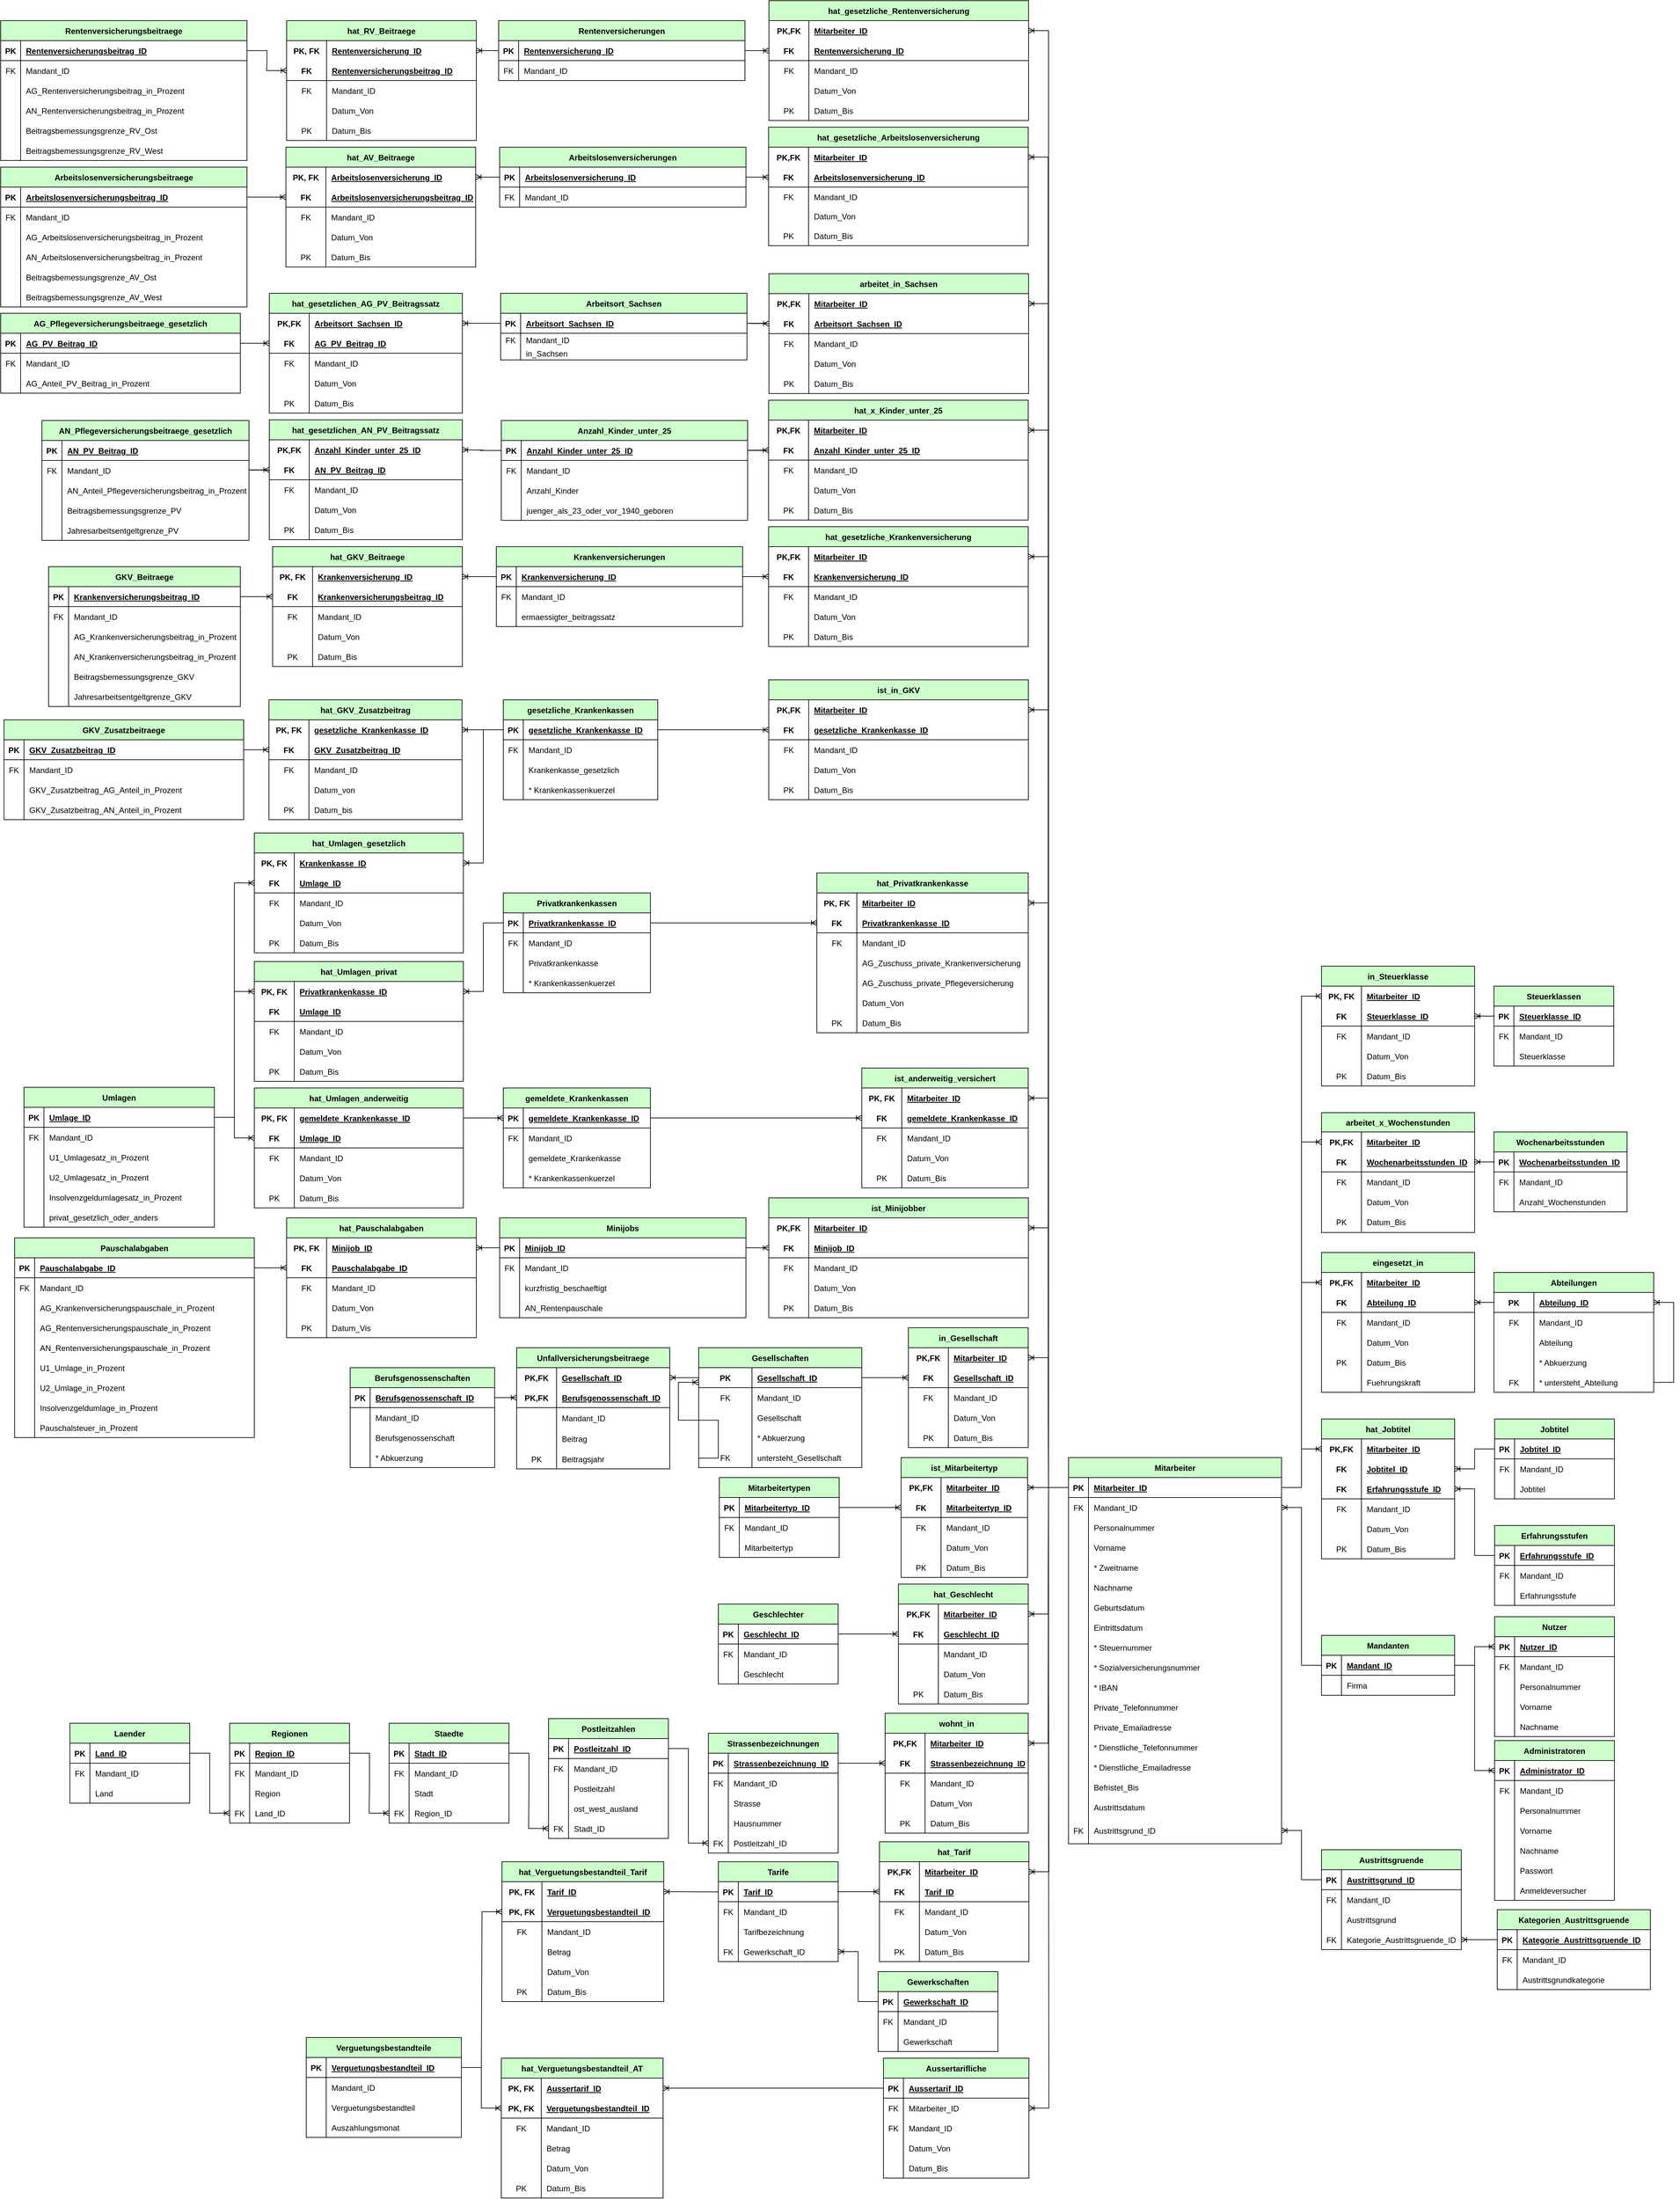 <mxfile version="20.8.16" type="device"><diagram id="R2lEEEUBdFMjLlhIrx00" name="Page-1"><mxGraphModel dx="1276" dy="3015" grid="0" gridSize="10" guides="1" tooltips="1" connect="1" arrows="1" fold="1" page="0" pageScale="1" pageWidth="850" pageHeight="1100" math="0" shadow="0" extFonts="Permanent Marker^https://fonts.googleapis.com/css?family=Permanent+Marker"><root><mxCell id="0"/><mxCell id="1" parent="0"/><mxCell id="v--I8wGNL0Mh5NBxIF_N-14" value="Strassenbezeichnungen" style="shape=table;startSize=30;container=1;collapsible=1;childLayout=tableLayout;fixedRows=1;rowLines=0;fontStyle=1;align=center;resizeLast=1;fillColor=#CCFFCC;" parent="1" vertex="1"><mxGeometry x="1088" y="402" width="195" height="180" as="geometry"/></mxCell><mxCell id="v--I8wGNL0Mh5NBxIF_N-15" value="" style="shape=tableRow;horizontal=0;startSize=0;swimlaneHead=0;swimlaneBody=0;fillColor=none;collapsible=0;dropTarget=0;points=[[0,0.5],[1,0.5]];portConstraint=eastwest;top=0;left=0;right=0;bottom=1;" parent="v--I8wGNL0Mh5NBxIF_N-14" vertex="1"><mxGeometry y="30" width="195" height="30" as="geometry"/></mxCell><mxCell id="v--I8wGNL0Mh5NBxIF_N-16" value="PK" style="shape=partialRectangle;connectable=0;fillColor=none;top=0;left=0;bottom=0;right=0;fontStyle=1;overflow=hidden;" parent="v--I8wGNL0Mh5NBxIF_N-15" vertex="1"><mxGeometry width="30" height="30" as="geometry"><mxRectangle width="30" height="30" as="alternateBounds"/></mxGeometry></mxCell><mxCell id="v--I8wGNL0Mh5NBxIF_N-17" value="Strassenbezeichnung_ID" style="shape=partialRectangle;connectable=0;fillColor=none;top=0;left=0;bottom=0;right=0;align=left;spacingLeft=6;fontStyle=5;overflow=hidden;" parent="v--I8wGNL0Mh5NBxIF_N-15" vertex="1"><mxGeometry x="30" width="165" height="30" as="geometry"><mxRectangle width="165" height="30" as="alternateBounds"/></mxGeometry></mxCell><mxCell id="v--I8wGNL0Mh5NBxIF_N-18" value="" style="shape=tableRow;horizontal=0;startSize=0;swimlaneHead=0;swimlaneBody=0;fillColor=none;collapsible=0;dropTarget=0;points=[[0,0.5],[1,0.5]];portConstraint=eastwest;top=0;left=0;right=0;bottom=0;" parent="v--I8wGNL0Mh5NBxIF_N-14" vertex="1"><mxGeometry y="60" width="195" height="30" as="geometry"/></mxCell><mxCell id="v--I8wGNL0Mh5NBxIF_N-19" value="FK" style="shape=partialRectangle;connectable=0;fillColor=none;top=0;left=0;bottom=0;right=0;editable=1;overflow=hidden;" parent="v--I8wGNL0Mh5NBxIF_N-18" vertex="1"><mxGeometry width="30" height="30" as="geometry"><mxRectangle width="30" height="30" as="alternateBounds"/></mxGeometry></mxCell><mxCell id="v--I8wGNL0Mh5NBxIF_N-20" value="Mandant_ID" style="shape=partialRectangle;connectable=0;fillColor=none;top=0;left=0;bottom=0;right=0;align=left;spacingLeft=6;overflow=hidden;" parent="v--I8wGNL0Mh5NBxIF_N-18" vertex="1"><mxGeometry x="30" width="165" height="30" as="geometry"><mxRectangle width="165" height="30" as="alternateBounds"/></mxGeometry></mxCell><mxCell id="7zycFY8uIUBZK2BBThwz-54" value="" style="shape=tableRow;horizontal=0;startSize=0;swimlaneHead=0;swimlaneBody=0;fillColor=none;collapsible=0;dropTarget=0;points=[[0,0.5],[1,0.5]];portConstraint=eastwest;top=0;left=0;right=0;bottom=0;" parent="v--I8wGNL0Mh5NBxIF_N-14" vertex="1"><mxGeometry y="90" width="195" height="30" as="geometry"/></mxCell><mxCell id="7zycFY8uIUBZK2BBThwz-55" value="" style="shape=partialRectangle;connectable=0;fillColor=none;top=0;left=0;bottom=0;right=0;editable=1;overflow=hidden;" parent="7zycFY8uIUBZK2BBThwz-54" vertex="1"><mxGeometry width="30" height="30" as="geometry"><mxRectangle width="30" height="30" as="alternateBounds"/></mxGeometry></mxCell><mxCell id="7zycFY8uIUBZK2BBThwz-56" value="Strasse" style="shape=partialRectangle;connectable=0;fillColor=none;top=0;left=0;bottom=0;right=0;align=left;spacingLeft=6;overflow=hidden;" parent="7zycFY8uIUBZK2BBThwz-54" vertex="1"><mxGeometry x="30" width="165" height="30" as="geometry"><mxRectangle width="165" height="30" as="alternateBounds"/></mxGeometry></mxCell><mxCell id="v--I8wGNL0Mh5NBxIF_N-21" value="" style="shape=tableRow;horizontal=0;startSize=0;swimlaneHead=0;swimlaneBody=0;fillColor=none;collapsible=0;dropTarget=0;points=[[0,0.5],[1,0.5]];portConstraint=eastwest;top=0;left=0;right=0;bottom=0;" parent="v--I8wGNL0Mh5NBxIF_N-14" vertex="1"><mxGeometry y="120" width="195" height="30" as="geometry"/></mxCell><mxCell id="v--I8wGNL0Mh5NBxIF_N-22" value="" style="shape=partialRectangle;connectable=0;fillColor=none;top=0;left=0;bottom=0;right=0;editable=1;overflow=hidden;" parent="v--I8wGNL0Mh5NBxIF_N-21" vertex="1"><mxGeometry width="30" height="30" as="geometry"><mxRectangle width="30" height="30" as="alternateBounds"/></mxGeometry></mxCell><mxCell id="v--I8wGNL0Mh5NBxIF_N-23" value="Hausnummer" style="shape=partialRectangle;connectable=0;fillColor=none;top=0;left=0;bottom=0;right=0;align=left;spacingLeft=6;overflow=hidden;" parent="v--I8wGNL0Mh5NBxIF_N-21" vertex="1"><mxGeometry x="30" width="165" height="30" as="geometry"><mxRectangle width="165" height="30" as="alternateBounds"/></mxGeometry></mxCell><mxCell id="v--I8wGNL0Mh5NBxIF_N-24" value="" style="shape=tableRow;horizontal=0;startSize=0;swimlaneHead=0;swimlaneBody=0;fillColor=none;collapsible=0;dropTarget=0;points=[[0,0.5],[1,0.5]];portConstraint=eastwest;top=0;left=0;right=0;bottom=0;" parent="v--I8wGNL0Mh5NBxIF_N-14" vertex="1"><mxGeometry y="150" width="195" height="30" as="geometry"/></mxCell><mxCell id="v--I8wGNL0Mh5NBxIF_N-25" value="FK" style="shape=partialRectangle;connectable=0;fillColor=none;top=0;left=0;bottom=0;right=0;editable=1;overflow=hidden;" parent="v--I8wGNL0Mh5NBxIF_N-24" vertex="1"><mxGeometry width="30" height="30" as="geometry"><mxRectangle width="30" height="30" as="alternateBounds"/></mxGeometry></mxCell><mxCell id="v--I8wGNL0Mh5NBxIF_N-26" value="Postleitzahl_ID" style="shape=partialRectangle;connectable=0;fillColor=none;top=0;left=0;bottom=0;right=0;align=left;spacingLeft=6;overflow=hidden;" parent="v--I8wGNL0Mh5NBxIF_N-24" vertex="1"><mxGeometry x="30" width="165" height="30" as="geometry"><mxRectangle width="165" height="30" as="alternateBounds"/></mxGeometry></mxCell><mxCell id="v--I8wGNL0Mh5NBxIF_N-42" value="" style="edgeStyle=entityRelationEdgeStyle;fontSize=12;html=1;endArrow=ERoneToMany;rounded=0;entryX=0;entryY=0.5;entryDx=0;entryDy=0;exitX=1;exitY=0.5;exitDx=0;exitDy=0;" parent="1" source="KDXo3LCD4Z7C74OtoR04-8" target="v--I8wGNL0Mh5NBxIF_N-24" edge="1"><mxGeometry width="100" height="100" relative="1" as="geometry"><mxPoint x="1108" y="139" as="sourcePoint"/><mxPoint x="1238" y="449" as="targetPoint"/></mxGeometry></mxCell><mxCell id="v--I8wGNL0Mh5NBxIF_N-43" value="Staedte" style="shape=table;startSize=30;container=1;collapsible=1;childLayout=tableLayout;fixedRows=1;rowLines=0;fontStyle=1;align=center;resizeLast=1;fillColor=#CCFFCC;" parent="1" vertex="1"><mxGeometry x="608.5" y="387" width="180" height="150" as="geometry"/></mxCell><mxCell id="v--I8wGNL0Mh5NBxIF_N-44" value="" style="shape=tableRow;horizontal=0;startSize=0;swimlaneHead=0;swimlaneBody=0;fillColor=none;collapsible=0;dropTarget=0;points=[[0,0.5],[1,0.5]];portConstraint=eastwest;top=0;left=0;right=0;bottom=1;" parent="v--I8wGNL0Mh5NBxIF_N-43" vertex="1"><mxGeometry y="30" width="180" height="30" as="geometry"/></mxCell><mxCell id="v--I8wGNL0Mh5NBxIF_N-45" value="PK" style="shape=partialRectangle;connectable=0;fillColor=none;top=0;left=0;bottom=0;right=0;fontStyle=1;overflow=hidden;" parent="v--I8wGNL0Mh5NBxIF_N-44" vertex="1"><mxGeometry width="30" height="30" as="geometry"><mxRectangle width="30" height="30" as="alternateBounds"/></mxGeometry></mxCell><mxCell id="v--I8wGNL0Mh5NBxIF_N-46" value="Stadt_ID" style="shape=partialRectangle;connectable=0;fillColor=none;top=0;left=0;bottom=0;right=0;align=left;spacingLeft=6;fontStyle=5;overflow=hidden;" parent="v--I8wGNL0Mh5NBxIF_N-44" vertex="1"><mxGeometry x="30" width="150" height="30" as="geometry"><mxRectangle width="150" height="30" as="alternateBounds"/></mxGeometry></mxCell><mxCell id="v--I8wGNL0Mh5NBxIF_N-47" value="" style="shape=tableRow;horizontal=0;startSize=0;swimlaneHead=0;swimlaneBody=0;fillColor=none;collapsible=0;dropTarget=0;points=[[0,0.5],[1,0.5]];portConstraint=eastwest;top=0;left=0;right=0;bottom=0;" parent="v--I8wGNL0Mh5NBxIF_N-43" vertex="1"><mxGeometry y="60" width="180" height="30" as="geometry"/></mxCell><mxCell id="v--I8wGNL0Mh5NBxIF_N-48" value="FK" style="shape=partialRectangle;connectable=0;fillColor=none;top=0;left=0;bottom=0;right=0;editable=1;overflow=hidden;" parent="v--I8wGNL0Mh5NBxIF_N-47" vertex="1"><mxGeometry width="30" height="30" as="geometry"><mxRectangle width="30" height="30" as="alternateBounds"/></mxGeometry></mxCell><mxCell id="v--I8wGNL0Mh5NBxIF_N-49" value="Mandant_ID" style="shape=partialRectangle;connectable=0;fillColor=none;top=0;left=0;bottom=0;right=0;align=left;spacingLeft=6;overflow=hidden;" parent="v--I8wGNL0Mh5NBxIF_N-47" vertex="1"><mxGeometry x="30" width="150" height="30" as="geometry"><mxRectangle width="150" height="30" as="alternateBounds"/></mxGeometry></mxCell><mxCell id="7zycFY8uIUBZK2BBThwz-48" value="" style="shape=tableRow;horizontal=0;startSize=0;swimlaneHead=0;swimlaneBody=0;fillColor=none;collapsible=0;dropTarget=0;points=[[0,0.5],[1,0.5]];portConstraint=eastwest;top=0;left=0;right=0;bottom=0;" parent="v--I8wGNL0Mh5NBxIF_N-43" vertex="1"><mxGeometry y="90" width="180" height="30" as="geometry"/></mxCell><mxCell id="7zycFY8uIUBZK2BBThwz-49" value="" style="shape=partialRectangle;connectable=0;fillColor=none;top=0;left=0;bottom=0;right=0;editable=1;overflow=hidden;" parent="7zycFY8uIUBZK2BBThwz-48" vertex="1"><mxGeometry width="30" height="30" as="geometry"><mxRectangle width="30" height="30" as="alternateBounds"/></mxGeometry></mxCell><mxCell id="7zycFY8uIUBZK2BBThwz-50" value="Stadt" style="shape=partialRectangle;connectable=0;fillColor=none;top=0;left=0;bottom=0;right=0;align=left;spacingLeft=6;overflow=hidden;" parent="7zycFY8uIUBZK2BBThwz-48" vertex="1"><mxGeometry x="30" width="150" height="30" as="geometry"><mxRectangle width="150" height="30" as="alternateBounds"/></mxGeometry></mxCell><mxCell id="v--I8wGNL0Mh5NBxIF_N-53" value="" style="shape=tableRow;horizontal=0;startSize=0;swimlaneHead=0;swimlaneBody=0;fillColor=none;collapsible=0;dropTarget=0;points=[[0,0.5],[1,0.5]];portConstraint=eastwest;top=0;left=0;right=0;bottom=0;" parent="v--I8wGNL0Mh5NBxIF_N-43" vertex="1"><mxGeometry y="120" width="180" height="30" as="geometry"/></mxCell><mxCell id="v--I8wGNL0Mh5NBxIF_N-54" value="FK" style="shape=partialRectangle;connectable=0;fillColor=none;top=0;left=0;bottom=0;right=0;editable=1;overflow=hidden;" parent="v--I8wGNL0Mh5NBxIF_N-53" vertex="1"><mxGeometry width="30" height="30" as="geometry"><mxRectangle width="30" height="30" as="alternateBounds"/></mxGeometry></mxCell><mxCell id="v--I8wGNL0Mh5NBxIF_N-55" value="Region_ID" style="shape=partialRectangle;connectable=0;fillColor=none;top=0;left=0;bottom=0;right=0;align=left;spacingLeft=6;overflow=hidden;" parent="v--I8wGNL0Mh5NBxIF_N-53" vertex="1"><mxGeometry x="30" width="150" height="30" as="geometry"><mxRectangle width="150" height="30" as="alternateBounds"/></mxGeometry></mxCell><mxCell id="v--I8wGNL0Mh5NBxIF_N-56" value="" style="edgeStyle=entityRelationEdgeStyle;fontSize=12;html=1;endArrow=ERoneToMany;rounded=0;exitX=1;exitY=0.5;exitDx=0;exitDy=0;entryX=0;entryY=0.5;entryDx=0;entryDy=0;" parent="1" source="v--I8wGNL0Mh5NBxIF_N-44" target="KDXo3LCD4Z7C74OtoR04-17" edge="1"><mxGeometry width="100" height="100" relative="1" as="geometry"><mxPoint x="907" y="419" as="sourcePoint"/><mxPoint x="867" y="244" as="targetPoint"/></mxGeometry></mxCell><mxCell id="v--I8wGNL0Mh5NBxIF_N-70" value="" style="edgeStyle=entityRelationEdgeStyle;fontSize=12;html=1;endArrow=ERoneToMany;rounded=0;exitX=1;exitY=0.5;exitDx=0;exitDy=0;entryX=0;entryY=0.5;entryDx=0;entryDy=0;" parent="1" source="v--I8wGNL0Mh5NBxIF_N-72" target="_SRQhnurY7QAs3Zw6q01-17" edge="1"><mxGeometry width="100" height="100" relative="1" as="geometry"><mxPoint x="567" y="1004" as="sourcePoint"/><mxPoint x="667" y="429" as="targetPoint"/></mxGeometry></mxCell><mxCell id="v--I8wGNL0Mh5NBxIF_N-71" value="Laender" style="shape=table;startSize=30;container=1;collapsible=1;childLayout=tableLayout;fixedRows=1;rowLines=0;fontStyle=1;align=center;resizeLast=1;fillColor=#CCFFCC;" parent="1" vertex="1"><mxGeometry x="129" y="387" width="180" height="120" as="geometry"/></mxCell><mxCell id="v--I8wGNL0Mh5NBxIF_N-72" value="" style="shape=tableRow;horizontal=0;startSize=0;swimlaneHead=0;swimlaneBody=0;fillColor=none;collapsible=0;dropTarget=0;points=[[0,0.5],[1,0.5]];portConstraint=eastwest;top=0;left=0;right=0;bottom=1;" parent="v--I8wGNL0Mh5NBxIF_N-71" vertex="1"><mxGeometry y="30" width="180" height="30" as="geometry"/></mxCell><mxCell id="v--I8wGNL0Mh5NBxIF_N-73" value="PK" style="shape=partialRectangle;connectable=0;fillColor=none;top=0;left=0;bottom=0;right=0;fontStyle=1;overflow=hidden;" parent="v--I8wGNL0Mh5NBxIF_N-72" vertex="1"><mxGeometry width="30" height="30" as="geometry"><mxRectangle width="30" height="30" as="alternateBounds"/></mxGeometry></mxCell><mxCell id="v--I8wGNL0Mh5NBxIF_N-74" value="Land_ID" style="shape=partialRectangle;connectable=0;fillColor=none;top=0;left=0;bottom=0;right=0;align=left;spacingLeft=6;fontStyle=5;overflow=hidden;" parent="v--I8wGNL0Mh5NBxIF_N-72" vertex="1"><mxGeometry x="30" width="150" height="30" as="geometry"><mxRectangle width="150" height="30" as="alternateBounds"/></mxGeometry></mxCell><mxCell id="_SRQhnurY7QAs3Zw6q01-21" value="" style="shape=tableRow;horizontal=0;startSize=0;swimlaneHead=0;swimlaneBody=0;fillColor=none;collapsible=0;dropTarget=0;points=[[0,0.5],[1,0.5]];portConstraint=eastwest;top=0;left=0;right=0;bottom=0;" parent="v--I8wGNL0Mh5NBxIF_N-71" vertex="1"><mxGeometry y="60" width="180" height="30" as="geometry"/></mxCell><mxCell id="_SRQhnurY7QAs3Zw6q01-22" value="FK" style="shape=partialRectangle;connectable=0;fillColor=none;top=0;left=0;bottom=0;right=0;editable=1;overflow=hidden;" parent="_SRQhnurY7QAs3Zw6q01-21" vertex="1"><mxGeometry width="30" height="30" as="geometry"><mxRectangle width="30" height="30" as="alternateBounds"/></mxGeometry></mxCell><mxCell id="_SRQhnurY7QAs3Zw6q01-23" value="Mandant_ID" style="shape=partialRectangle;connectable=0;fillColor=none;top=0;left=0;bottom=0;right=0;align=left;spacingLeft=6;overflow=hidden;" parent="_SRQhnurY7QAs3Zw6q01-21" vertex="1"><mxGeometry x="30" width="150" height="30" as="geometry"><mxRectangle width="150" height="30" as="alternateBounds"/></mxGeometry></mxCell><mxCell id="7zycFY8uIUBZK2BBThwz-45" value="" style="shape=tableRow;horizontal=0;startSize=0;swimlaneHead=0;swimlaneBody=0;fillColor=none;collapsible=0;dropTarget=0;points=[[0,0.5],[1,0.5]];portConstraint=eastwest;top=0;left=0;right=0;bottom=0;" parent="v--I8wGNL0Mh5NBxIF_N-71" vertex="1"><mxGeometry y="90" width="180" height="30" as="geometry"/></mxCell><mxCell id="7zycFY8uIUBZK2BBThwz-46" value="" style="shape=partialRectangle;connectable=0;fillColor=none;top=0;left=0;bottom=0;right=0;editable=1;overflow=hidden;" parent="7zycFY8uIUBZK2BBThwz-45" vertex="1"><mxGeometry width="30" height="30" as="geometry"><mxRectangle width="30" height="30" as="alternateBounds"/></mxGeometry></mxCell><mxCell id="7zycFY8uIUBZK2BBThwz-47" value="Land" style="shape=partialRectangle;connectable=0;fillColor=none;top=0;left=0;bottom=0;right=0;align=left;spacingLeft=6;overflow=hidden;" parent="7zycFY8uIUBZK2BBThwz-45" vertex="1"><mxGeometry x="30" width="150" height="30" as="geometry"><mxRectangle width="150" height="30" as="alternateBounds"/></mxGeometry></mxCell><mxCell id="v--I8wGNL0Mh5NBxIF_N-288" value="Abteilungen" style="shape=table;startSize=30;container=1;collapsible=1;childLayout=tableLayout;fixedRows=1;rowLines=0;fontStyle=1;align=center;resizeLast=1;fillColor=#CCFFCC;" parent="1" vertex="1"><mxGeometry x="2268" y="-290" width="240" height="180" as="geometry"/></mxCell><mxCell id="v--I8wGNL0Mh5NBxIF_N-289" value="" style="shape=tableRow;horizontal=0;startSize=0;swimlaneHead=0;swimlaneBody=0;fillColor=none;collapsible=0;dropTarget=0;points=[[0,0.5],[1,0.5]];portConstraint=eastwest;top=0;left=0;right=0;bottom=1;" parent="v--I8wGNL0Mh5NBxIF_N-288" vertex="1"><mxGeometry y="30" width="240" height="30" as="geometry"/></mxCell><mxCell id="v--I8wGNL0Mh5NBxIF_N-290" value="PK" style="shape=partialRectangle;connectable=0;fillColor=none;top=0;left=0;bottom=0;right=0;fontStyle=1;overflow=hidden;" parent="v--I8wGNL0Mh5NBxIF_N-289" vertex="1"><mxGeometry width="60" height="30" as="geometry"><mxRectangle width="60" height="30" as="alternateBounds"/></mxGeometry></mxCell><mxCell id="v--I8wGNL0Mh5NBxIF_N-291" value="Abteilung_ID" style="shape=partialRectangle;connectable=0;fillColor=none;top=0;left=0;bottom=0;right=0;align=left;spacingLeft=6;fontStyle=5;overflow=hidden;" parent="v--I8wGNL0Mh5NBxIF_N-289" vertex="1"><mxGeometry x="60" width="180" height="30" as="geometry"><mxRectangle width="180" height="30" as="alternateBounds"/></mxGeometry></mxCell><mxCell id="7zycFY8uIUBZK2BBThwz-97" value="" style="shape=tableRow;horizontal=0;startSize=0;swimlaneHead=0;swimlaneBody=0;fillColor=none;collapsible=0;dropTarget=0;points=[[0,0.5],[1,0.5]];portConstraint=eastwest;top=0;left=0;right=0;bottom=0;" parent="v--I8wGNL0Mh5NBxIF_N-288" vertex="1"><mxGeometry y="60" width="240" height="30" as="geometry"/></mxCell><mxCell id="7zycFY8uIUBZK2BBThwz-98" value="FK" style="shape=partialRectangle;connectable=0;fillColor=none;top=0;left=0;bottom=0;right=0;editable=1;overflow=hidden;" parent="7zycFY8uIUBZK2BBThwz-97" vertex="1"><mxGeometry width="60" height="30" as="geometry"><mxRectangle width="60" height="30" as="alternateBounds"/></mxGeometry></mxCell><mxCell id="7zycFY8uIUBZK2BBThwz-99" value="Mandant_ID" style="shape=partialRectangle;connectable=0;fillColor=none;top=0;left=0;bottom=0;right=0;align=left;spacingLeft=6;overflow=hidden;" parent="7zycFY8uIUBZK2BBThwz-97" vertex="1"><mxGeometry x="60" width="180" height="30" as="geometry"><mxRectangle width="180" height="30" as="alternateBounds"/></mxGeometry></mxCell><mxCell id="_SRQhnurY7QAs3Zw6q01-24" value="" style="shape=tableRow;horizontal=0;startSize=0;swimlaneHead=0;swimlaneBody=0;fillColor=none;collapsible=0;dropTarget=0;points=[[0,0.5],[1,0.5]];portConstraint=eastwest;top=0;left=0;right=0;bottom=0;" parent="v--I8wGNL0Mh5NBxIF_N-288" vertex="1"><mxGeometry y="90" width="240" height="30" as="geometry"/></mxCell><mxCell id="_SRQhnurY7QAs3Zw6q01-25" value="" style="shape=partialRectangle;connectable=0;fillColor=none;top=0;left=0;bottom=0;right=0;editable=1;overflow=hidden;" parent="_SRQhnurY7QAs3Zw6q01-24" vertex="1"><mxGeometry width="60" height="30" as="geometry"><mxRectangle width="60" height="30" as="alternateBounds"/></mxGeometry></mxCell><mxCell id="_SRQhnurY7QAs3Zw6q01-26" value="Abteilung" style="shape=partialRectangle;connectable=0;fillColor=none;top=0;left=0;bottom=0;right=0;align=left;spacingLeft=6;overflow=hidden;" parent="_SRQhnurY7QAs3Zw6q01-24" vertex="1"><mxGeometry x="60" width="180" height="30" as="geometry"><mxRectangle width="180" height="30" as="alternateBounds"/></mxGeometry></mxCell><mxCell id="v--I8wGNL0Mh5NBxIF_N-292" value="" style="shape=tableRow;horizontal=0;startSize=0;swimlaneHead=0;swimlaneBody=0;fillColor=none;collapsible=0;dropTarget=0;points=[[0,0.5],[1,0.5]];portConstraint=eastwest;top=0;left=0;right=0;bottom=0;" parent="v--I8wGNL0Mh5NBxIF_N-288" vertex="1"><mxGeometry y="120" width="240" height="30" as="geometry"/></mxCell><mxCell id="v--I8wGNL0Mh5NBxIF_N-293" value="" style="shape=partialRectangle;connectable=0;fillColor=none;top=0;left=0;bottom=0;right=0;editable=1;overflow=hidden;" parent="v--I8wGNL0Mh5NBxIF_N-292" vertex="1"><mxGeometry width="60" height="30" as="geometry"><mxRectangle width="60" height="30" as="alternateBounds"/></mxGeometry></mxCell><mxCell id="v--I8wGNL0Mh5NBxIF_N-294" value="* Abkuerzung" style="shape=partialRectangle;connectable=0;fillColor=none;top=0;left=0;bottom=0;right=0;align=left;spacingLeft=6;overflow=hidden;" parent="v--I8wGNL0Mh5NBxIF_N-292" vertex="1"><mxGeometry x="60" width="180" height="30" as="geometry"><mxRectangle width="180" height="30" as="alternateBounds"/></mxGeometry></mxCell><mxCell id="v--I8wGNL0Mh5NBxIF_N-298" value="" style="shape=tableRow;horizontal=0;startSize=0;swimlaneHead=0;swimlaneBody=0;fillColor=none;collapsible=0;dropTarget=0;points=[[0,0.5],[1,0.5]];portConstraint=eastwest;top=0;left=0;right=0;bottom=0;" parent="v--I8wGNL0Mh5NBxIF_N-288" vertex="1"><mxGeometry y="150" width="240" height="30" as="geometry"/></mxCell><mxCell id="v--I8wGNL0Mh5NBxIF_N-299" value="FK" style="shape=partialRectangle;connectable=0;fillColor=none;top=0;left=0;bottom=0;right=0;editable=1;overflow=hidden;" parent="v--I8wGNL0Mh5NBxIF_N-298" vertex="1"><mxGeometry width="60" height="30" as="geometry"><mxRectangle width="60" height="30" as="alternateBounds"/></mxGeometry></mxCell><mxCell id="v--I8wGNL0Mh5NBxIF_N-300" value="* untersteht_Abteilung" style="shape=partialRectangle;connectable=0;fillColor=none;top=0;left=0;bottom=0;right=0;align=left;spacingLeft=6;overflow=hidden;" parent="v--I8wGNL0Mh5NBxIF_N-298" vertex="1"><mxGeometry x="60" width="180" height="30" as="geometry"><mxRectangle width="180" height="30" as="alternateBounds"/></mxGeometry></mxCell><mxCell id="v--I8wGNL0Mh5NBxIF_N-302" value="" style="edgeStyle=entityRelationEdgeStyle;fontSize=12;html=1;endArrow=ERoneToMany;rounded=0;exitX=1;exitY=0.5;exitDx=0;exitDy=0;entryX=1;entryY=0.5;entryDx=0;entryDy=0;" parent="v--I8wGNL0Mh5NBxIF_N-288" source="v--I8wGNL0Mh5NBxIF_N-298" target="v--I8wGNL0Mh5NBxIF_N-289" edge="1"><mxGeometry width="100" height="100" relative="1" as="geometry"><mxPoint x="550" y="40" as="sourcePoint"/><mxPoint x="360" y="120" as="targetPoint"/></mxGeometry></mxCell><mxCell id="v--I8wGNL0Mh5NBxIF_N-317" value="eingesetzt_in" style="shape=table;startSize=30;container=1;collapsible=1;childLayout=tableLayout;fixedRows=1;rowLines=0;fontStyle=1;align=center;resizeLast=1;fillColor=#CCFFCC;" parent="1" vertex="1"><mxGeometry x="2009" y="-320" width="230" height="210" as="geometry"/></mxCell><mxCell id="v--I8wGNL0Mh5NBxIF_N-318" value="" style="shape=tableRow;horizontal=0;startSize=0;swimlaneHead=0;swimlaneBody=0;fillColor=none;collapsible=0;dropTarget=0;points=[[0,0.5],[1,0.5]];portConstraint=eastwest;top=0;left=0;right=0;bottom=0;" parent="v--I8wGNL0Mh5NBxIF_N-317" vertex="1"><mxGeometry y="30" width="230" height="30" as="geometry"/></mxCell><mxCell id="v--I8wGNL0Mh5NBxIF_N-319" value="PK,FK" style="shape=partialRectangle;connectable=0;fillColor=none;top=0;left=0;bottom=0;right=0;fontStyle=1;overflow=hidden;" parent="v--I8wGNL0Mh5NBxIF_N-318" vertex="1"><mxGeometry width="60" height="30" as="geometry"><mxRectangle width="60" height="30" as="alternateBounds"/></mxGeometry></mxCell><mxCell id="v--I8wGNL0Mh5NBxIF_N-320" value="Mitarbeiter_ID" style="shape=partialRectangle;connectable=0;fillColor=none;top=0;left=0;bottom=0;right=0;align=left;spacingLeft=6;fontStyle=5;overflow=hidden;" parent="v--I8wGNL0Mh5NBxIF_N-318" vertex="1"><mxGeometry x="60" width="170" height="30" as="geometry"><mxRectangle width="170" height="30" as="alternateBounds"/></mxGeometry></mxCell><mxCell id="v--I8wGNL0Mh5NBxIF_N-321" value="" style="shape=tableRow;horizontal=0;startSize=0;swimlaneHead=0;swimlaneBody=0;fillColor=none;collapsible=0;dropTarget=0;points=[[0,0.5],[1,0.5]];portConstraint=eastwest;top=0;left=0;right=0;bottom=1;" parent="v--I8wGNL0Mh5NBxIF_N-317" vertex="1"><mxGeometry y="60" width="230" height="30" as="geometry"/></mxCell><mxCell id="v--I8wGNL0Mh5NBxIF_N-322" value="FK" style="shape=partialRectangle;connectable=0;fillColor=none;top=0;left=0;bottom=0;right=0;fontStyle=1;overflow=hidden;" parent="v--I8wGNL0Mh5NBxIF_N-321" vertex="1"><mxGeometry width="60" height="30" as="geometry"><mxRectangle width="60" height="30" as="alternateBounds"/></mxGeometry></mxCell><mxCell id="v--I8wGNL0Mh5NBxIF_N-323" value="Abteilung_ID" style="shape=partialRectangle;connectable=0;fillColor=none;top=0;left=0;bottom=0;right=0;align=left;spacingLeft=6;fontStyle=5;overflow=hidden;" parent="v--I8wGNL0Mh5NBxIF_N-321" vertex="1"><mxGeometry x="60" width="170" height="30" as="geometry"><mxRectangle width="170" height="30" as="alternateBounds"/></mxGeometry></mxCell><mxCell id="v--I8wGNL0Mh5NBxIF_N-324" value="" style="shape=tableRow;horizontal=0;startSize=0;swimlaneHead=0;swimlaneBody=0;fillColor=none;collapsible=0;dropTarget=0;points=[[0,0.5],[1,0.5]];portConstraint=eastwest;top=0;left=0;right=0;bottom=0;" parent="v--I8wGNL0Mh5NBxIF_N-317" vertex="1"><mxGeometry y="90" width="230" height="30" as="geometry"/></mxCell><mxCell id="v--I8wGNL0Mh5NBxIF_N-325" value="FK" style="shape=partialRectangle;connectable=0;fillColor=none;top=0;left=0;bottom=0;right=0;editable=1;overflow=hidden;" parent="v--I8wGNL0Mh5NBxIF_N-324" vertex="1"><mxGeometry width="60" height="30" as="geometry"><mxRectangle width="60" height="30" as="alternateBounds"/></mxGeometry></mxCell><mxCell id="v--I8wGNL0Mh5NBxIF_N-326" value="Mandant_ID" style="shape=partialRectangle;connectable=0;fillColor=none;top=0;left=0;bottom=0;right=0;align=left;spacingLeft=6;overflow=hidden;" parent="v--I8wGNL0Mh5NBxIF_N-324" vertex="1"><mxGeometry x="60" width="170" height="30" as="geometry"><mxRectangle width="170" height="30" as="alternateBounds"/></mxGeometry></mxCell><mxCell id="7zycFY8uIUBZK2BBThwz-133" value="" style="shape=tableRow;horizontal=0;startSize=0;swimlaneHead=0;swimlaneBody=0;fillColor=none;collapsible=0;dropTarget=0;points=[[0,0.5],[1,0.5]];portConstraint=eastwest;top=0;left=0;right=0;bottom=0;" parent="v--I8wGNL0Mh5NBxIF_N-317" vertex="1"><mxGeometry y="120" width="230" height="30" as="geometry"/></mxCell><mxCell id="7zycFY8uIUBZK2BBThwz-134" value="" style="shape=partialRectangle;connectable=0;fillColor=none;top=0;left=0;bottom=0;right=0;editable=1;overflow=hidden;" parent="7zycFY8uIUBZK2BBThwz-133" vertex="1"><mxGeometry width="60" height="30" as="geometry"><mxRectangle width="60" height="30" as="alternateBounds"/></mxGeometry></mxCell><mxCell id="7zycFY8uIUBZK2BBThwz-135" value="Datum_Von" style="shape=partialRectangle;connectable=0;fillColor=none;top=0;left=0;bottom=0;right=0;align=left;spacingLeft=6;overflow=hidden;" parent="7zycFY8uIUBZK2BBThwz-133" vertex="1"><mxGeometry x="60" width="170" height="30" as="geometry"><mxRectangle width="170" height="30" as="alternateBounds"/></mxGeometry></mxCell><mxCell id="D1qyW5hpr-rRiW3cL9gi-64" value="" style="shape=tableRow;horizontal=0;startSize=0;swimlaneHead=0;swimlaneBody=0;fillColor=none;collapsible=0;dropTarget=0;points=[[0,0.5],[1,0.5]];portConstraint=eastwest;top=0;left=0;right=0;bottom=0;" parent="v--I8wGNL0Mh5NBxIF_N-317" vertex="1"><mxGeometry y="150" width="230" height="30" as="geometry"/></mxCell><mxCell id="D1qyW5hpr-rRiW3cL9gi-65" value="PK" style="shape=partialRectangle;connectable=0;fillColor=none;top=0;left=0;bottom=0;right=0;editable=1;overflow=hidden;" parent="D1qyW5hpr-rRiW3cL9gi-64" vertex="1"><mxGeometry width="60" height="30" as="geometry"><mxRectangle width="60" height="30" as="alternateBounds"/></mxGeometry></mxCell><mxCell id="D1qyW5hpr-rRiW3cL9gi-66" value="Datum_Bis" style="shape=partialRectangle;connectable=0;fillColor=none;top=0;left=0;bottom=0;right=0;align=left;spacingLeft=6;overflow=hidden;" parent="D1qyW5hpr-rRiW3cL9gi-64" vertex="1"><mxGeometry x="60" width="170" height="30" as="geometry"><mxRectangle width="170" height="30" as="alternateBounds"/></mxGeometry></mxCell><mxCell id="v--I8wGNL0Mh5NBxIF_N-327" value="" style="shape=tableRow;horizontal=0;startSize=0;swimlaneHead=0;swimlaneBody=0;fillColor=none;collapsible=0;dropTarget=0;points=[[0,0.5],[1,0.5]];portConstraint=eastwest;top=0;left=0;right=0;bottom=0;" parent="v--I8wGNL0Mh5NBxIF_N-317" vertex="1"><mxGeometry y="180" width="230" height="30" as="geometry"/></mxCell><mxCell id="v--I8wGNL0Mh5NBxIF_N-328" value="" style="shape=partialRectangle;connectable=0;fillColor=none;top=0;left=0;bottom=0;right=0;editable=1;overflow=hidden;" parent="v--I8wGNL0Mh5NBxIF_N-327" vertex="1"><mxGeometry width="60" height="30" as="geometry"><mxRectangle width="60" height="30" as="alternateBounds"/></mxGeometry></mxCell><mxCell id="v--I8wGNL0Mh5NBxIF_N-329" value="Fuehrungskraft" style="shape=partialRectangle;connectable=0;fillColor=none;top=0;left=0;bottom=0;right=0;align=left;spacingLeft=6;overflow=hidden;" parent="v--I8wGNL0Mh5NBxIF_N-327" vertex="1"><mxGeometry x="60" width="170" height="30" as="geometry"><mxRectangle width="170" height="30" as="alternateBounds"/></mxGeometry></mxCell><mxCell id="v--I8wGNL0Mh5NBxIF_N-331" value="" style="edgeStyle=entityRelationEdgeStyle;fontSize=12;html=1;endArrow=ERoneToMany;rounded=0;exitX=0;exitY=0.5;exitDx=0;exitDy=0;entryX=1;entryY=0.5;entryDx=0;entryDy=0;" parent="1" source="v--I8wGNL0Mh5NBxIF_N-289" target="v--I8wGNL0Mh5NBxIF_N-321" edge="1"><mxGeometry width="100" height="100" relative="1" as="geometry"><mxPoint x="1798" y="-260" as="sourcePoint"/><mxPoint x="1898" y="-360" as="targetPoint"/></mxGeometry></mxCell><mxCell id="v--I8wGNL0Mh5NBxIF_N-332" value="Jobtitel" style="shape=table;startSize=30;container=1;collapsible=1;childLayout=tableLayout;fixedRows=1;rowLines=0;fontStyle=1;align=center;resizeLast=1;fillColor=#CCFFCC;" parent="1" vertex="1"><mxGeometry x="2269" y="-70" width="180" height="120" as="geometry"/></mxCell><mxCell id="v--I8wGNL0Mh5NBxIF_N-333" value="" style="shape=tableRow;horizontal=0;startSize=0;swimlaneHead=0;swimlaneBody=0;fillColor=none;collapsible=0;dropTarget=0;points=[[0,0.5],[1,0.5]];portConstraint=eastwest;top=0;left=0;right=0;bottom=1;" parent="v--I8wGNL0Mh5NBxIF_N-332" vertex="1"><mxGeometry y="30" width="180" height="30" as="geometry"/></mxCell><mxCell id="v--I8wGNL0Mh5NBxIF_N-334" value="PK" style="shape=partialRectangle;connectable=0;fillColor=none;top=0;left=0;bottom=0;right=0;fontStyle=1;overflow=hidden;" parent="v--I8wGNL0Mh5NBxIF_N-333" vertex="1"><mxGeometry width="30" height="30" as="geometry"><mxRectangle width="30" height="30" as="alternateBounds"/></mxGeometry></mxCell><mxCell id="v--I8wGNL0Mh5NBxIF_N-335" value="Jobtitel_ID" style="shape=partialRectangle;connectable=0;fillColor=none;top=0;left=0;bottom=0;right=0;align=left;spacingLeft=6;fontStyle=5;overflow=hidden;" parent="v--I8wGNL0Mh5NBxIF_N-333" vertex="1"><mxGeometry x="30" width="150" height="30" as="geometry"><mxRectangle width="150" height="30" as="alternateBounds"/></mxGeometry></mxCell><mxCell id="v--I8wGNL0Mh5NBxIF_N-336" value="" style="shape=tableRow;horizontal=0;startSize=0;swimlaneHead=0;swimlaneBody=0;fillColor=none;collapsible=0;dropTarget=0;points=[[0,0.5],[1,0.5]];portConstraint=eastwest;top=0;left=0;right=0;bottom=0;" parent="v--I8wGNL0Mh5NBxIF_N-332" vertex="1"><mxGeometry y="60" width="180" height="30" as="geometry"/></mxCell><mxCell id="v--I8wGNL0Mh5NBxIF_N-337" value="FK" style="shape=partialRectangle;connectable=0;fillColor=none;top=0;left=0;bottom=0;right=0;editable=1;overflow=hidden;" parent="v--I8wGNL0Mh5NBxIF_N-336" vertex="1"><mxGeometry width="30" height="30" as="geometry"><mxRectangle width="30" height="30" as="alternateBounds"/></mxGeometry></mxCell><mxCell id="v--I8wGNL0Mh5NBxIF_N-338" value="Mandant_ID" style="shape=partialRectangle;connectable=0;fillColor=none;top=0;left=0;bottom=0;right=0;align=left;spacingLeft=6;overflow=hidden;" parent="v--I8wGNL0Mh5NBxIF_N-336" vertex="1"><mxGeometry x="30" width="150" height="30" as="geometry"><mxRectangle width="150" height="30" as="alternateBounds"/></mxGeometry></mxCell><mxCell id="7zycFY8uIUBZK2BBThwz-94" value="" style="shape=tableRow;horizontal=0;startSize=0;swimlaneHead=0;swimlaneBody=0;fillColor=none;collapsible=0;dropTarget=0;points=[[0,0.5],[1,0.5]];portConstraint=eastwest;top=0;left=0;right=0;bottom=0;" parent="v--I8wGNL0Mh5NBxIF_N-332" vertex="1"><mxGeometry y="90" width="180" height="30" as="geometry"/></mxCell><mxCell id="7zycFY8uIUBZK2BBThwz-95" value="" style="shape=partialRectangle;connectable=0;fillColor=none;top=0;left=0;bottom=0;right=0;editable=1;overflow=hidden;" parent="7zycFY8uIUBZK2BBThwz-94" vertex="1"><mxGeometry width="30" height="30" as="geometry"><mxRectangle width="30" height="30" as="alternateBounds"/></mxGeometry></mxCell><mxCell id="7zycFY8uIUBZK2BBThwz-96" value="Jobtitel" style="shape=partialRectangle;connectable=0;fillColor=none;top=0;left=0;bottom=0;right=0;align=left;spacingLeft=6;overflow=hidden;" parent="7zycFY8uIUBZK2BBThwz-94" vertex="1"><mxGeometry x="30" width="150" height="30" as="geometry"><mxRectangle width="150" height="30" as="alternateBounds"/></mxGeometry></mxCell><mxCell id="v--I8wGNL0Mh5NBxIF_N-348" value="Erfahrungsstufen" style="shape=table;startSize=30;container=1;collapsible=1;childLayout=tableLayout;fixedRows=1;rowLines=0;fontStyle=1;align=center;resizeLast=1;fillColor=#CCFFCC;" parent="1" vertex="1"><mxGeometry x="2269" y="90" width="180" height="120" as="geometry"/></mxCell><mxCell id="v--I8wGNL0Mh5NBxIF_N-349" value="" style="shape=tableRow;horizontal=0;startSize=0;swimlaneHead=0;swimlaneBody=0;fillColor=none;collapsible=0;dropTarget=0;points=[[0,0.5],[1,0.5]];portConstraint=eastwest;top=0;left=0;right=0;bottom=1;" parent="v--I8wGNL0Mh5NBxIF_N-348" vertex="1"><mxGeometry y="30" width="180" height="30" as="geometry"/></mxCell><mxCell id="v--I8wGNL0Mh5NBxIF_N-350" value="PK" style="shape=partialRectangle;connectable=0;fillColor=none;top=0;left=0;bottom=0;right=0;fontStyle=1;overflow=hidden;" parent="v--I8wGNL0Mh5NBxIF_N-349" vertex="1"><mxGeometry width="30" height="30" as="geometry"><mxRectangle width="30" height="30" as="alternateBounds"/></mxGeometry></mxCell><mxCell id="v--I8wGNL0Mh5NBxIF_N-351" value="Erfahrungsstufe_ID" style="shape=partialRectangle;connectable=0;fillColor=none;top=0;left=0;bottom=0;right=0;align=left;spacingLeft=6;fontStyle=5;overflow=hidden;" parent="v--I8wGNL0Mh5NBxIF_N-349" vertex="1"><mxGeometry x="30" width="150" height="30" as="geometry"><mxRectangle width="150" height="30" as="alternateBounds"/></mxGeometry></mxCell><mxCell id="7zycFY8uIUBZK2BBThwz-91" value="" style="shape=tableRow;horizontal=0;startSize=0;swimlaneHead=0;swimlaneBody=0;fillColor=none;collapsible=0;dropTarget=0;points=[[0,0.5],[1,0.5]];portConstraint=eastwest;top=0;left=0;right=0;bottom=0;" parent="v--I8wGNL0Mh5NBxIF_N-348" vertex="1"><mxGeometry y="60" width="180" height="30" as="geometry"/></mxCell><mxCell id="7zycFY8uIUBZK2BBThwz-92" value="FK" style="shape=partialRectangle;connectable=0;fillColor=none;top=0;left=0;bottom=0;right=0;editable=1;overflow=hidden;" parent="7zycFY8uIUBZK2BBThwz-91" vertex="1"><mxGeometry width="30" height="30" as="geometry"><mxRectangle width="30" height="30" as="alternateBounds"/></mxGeometry></mxCell><mxCell id="7zycFY8uIUBZK2BBThwz-93" value="Mandant_ID" style="shape=partialRectangle;connectable=0;fillColor=none;top=0;left=0;bottom=0;right=0;align=left;spacingLeft=6;overflow=hidden;" parent="7zycFY8uIUBZK2BBThwz-91" vertex="1"><mxGeometry x="30" width="150" height="30" as="geometry"><mxRectangle width="150" height="30" as="alternateBounds"/></mxGeometry></mxCell><mxCell id="v--I8wGNL0Mh5NBxIF_N-352" value="" style="shape=tableRow;horizontal=0;startSize=0;swimlaneHead=0;swimlaneBody=0;fillColor=none;collapsible=0;dropTarget=0;points=[[0,0.5],[1,0.5]];portConstraint=eastwest;top=0;left=0;right=0;bottom=0;" parent="v--I8wGNL0Mh5NBxIF_N-348" vertex="1"><mxGeometry y="90" width="180" height="30" as="geometry"/></mxCell><mxCell id="v--I8wGNL0Mh5NBxIF_N-353" value="" style="shape=partialRectangle;connectable=0;fillColor=none;top=0;left=0;bottom=0;right=0;editable=1;overflow=hidden;" parent="v--I8wGNL0Mh5NBxIF_N-352" vertex="1"><mxGeometry width="30" height="30" as="geometry"><mxRectangle width="30" height="30" as="alternateBounds"/></mxGeometry></mxCell><mxCell id="v--I8wGNL0Mh5NBxIF_N-354" value="Erfahrungsstufe" style="shape=partialRectangle;connectable=0;fillColor=none;top=0;left=0;bottom=0;right=0;align=left;spacingLeft=6;overflow=hidden;" parent="v--I8wGNL0Mh5NBxIF_N-352" vertex="1"><mxGeometry x="30" width="150" height="30" as="geometry"><mxRectangle width="150" height="30" as="alternateBounds"/></mxGeometry></mxCell><mxCell id="v--I8wGNL0Mh5NBxIF_N-361" value="" style="edgeStyle=entityRelationEdgeStyle;fontSize=12;html=1;endArrow=ERoneToMany;rounded=0;exitX=0;exitY=0.5;exitDx=0;exitDy=0;entryX=1;entryY=0.5;entryDx=0;entryDy=0;" parent="1" source="v--I8wGNL0Mh5NBxIF_N-349" target="D1qyW5hpr-rRiW3cL9gi-33" edge="1"><mxGeometry width="100" height="100" relative="1" as="geometry"><mxPoint x="1778" y="-290" as="sourcePoint"/><mxPoint x="1878" y="-390" as="targetPoint"/></mxGeometry></mxCell><mxCell id="v--I8wGNL0Mh5NBxIF_N-389" value="" style="edgeStyle=entityRelationEdgeStyle;fontSize=12;html=1;endArrow=ERoneToMany;rounded=0;exitX=0;exitY=0.5;exitDx=0;exitDy=0;entryX=1;entryY=0.5;entryDx=0;entryDy=0;" parent="1" source="v--I8wGNL0Mh5NBxIF_N-333" target="D1qyW5hpr-rRiW3cL9gi-30" edge="1"><mxGeometry width="100" height="100" relative="1" as="geometry"><mxPoint x="1938" y="-20" as="sourcePoint"/><mxPoint x="2208" y="-100" as="targetPoint"/></mxGeometry></mxCell><mxCell id="v--I8wGNL0Mh5NBxIF_N-390" value="Austrittsgruende" style="shape=table;startSize=30;container=1;collapsible=1;childLayout=tableLayout;fixedRows=1;rowLines=0;fontStyle=1;align=center;resizeLast=1;fillColor=#CCFFCC;" parent="1" vertex="1"><mxGeometry x="2009" y="577" width="210" height="150" as="geometry"/></mxCell><mxCell id="v--I8wGNL0Mh5NBxIF_N-391" value="" style="shape=tableRow;horizontal=0;startSize=0;swimlaneHead=0;swimlaneBody=0;fillColor=none;collapsible=0;dropTarget=0;points=[[0,0.5],[1,0.5]];portConstraint=eastwest;top=0;left=0;right=0;bottom=1;" parent="v--I8wGNL0Mh5NBxIF_N-390" vertex="1"><mxGeometry y="30" width="210" height="30" as="geometry"/></mxCell><mxCell id="v--I8wGNL0Mh5NBxIF_N-392" value="PK" style="shape=partialRectangle;connectable=0;fillColor=none;top=0;left=0;bottom=0;right=0;fontStyle=1;overflow=hidden;" parent="v--I8wGNL0Mh5NBxIF_N-391" vertex="1"><mxGeometry width="30" height="30" as="geometry"><mxRectangle width="30" height="30" as="alternateBounds"/></mxGeometry></mxCell><mxCell id="v--I8wGNL0Mh5NBxIF_N-393" value="Austrittsgrund_ID" style="shape=partialRectangle;connectable=0;fillColor=none;top=0;left=0;bottom=0;right=0;align=left;spacingLeft=6;fontStyle=5;overflow=hidden;" parent="v--I8wGNL0Mh5NBxIF_N-391" vertex="1"><mxGeometry x="30" width="180" height="30" as="geometry"><mxRectangle width="180" height="30" as="alternateBounds"/></mxGeometry></mxCell><mxCell id="7zycFY8uIUBZK2BBThwz-73" value="" style="shape=tableRow;horizontal=0;startSize=0;swimlaneHead=0;swimlaneBody=0;fillColor=none;collapsible=0;dropTarget=0;points=[[0,0.5],[1,0.5]];portConstraint=eastwest;top=0;left=0;right=0;bottom=0;" parent="v--I8wGNL0Mh5NBxIF_N-390" vertex="1"><mxGeometry y="60" width="210" height="30" as="geometry"/></mxCell><mxCell id="7zycFY8uIUBZK2BBThwz-74" value="FK" style="shape=partialRectangle;connectable=0;fillColor=none;top=0;left=0;bottom=0;right=0;editable=1;overflow=hidden;" parent="7zycFY8uIUBZK2BBThwz-73" vertex="1"><mxGeometry width="30" height="30" as="geometry"><mxRectangle width="30" height="30" as="alternateBounds"/></mxGeometry></mxCell><mxCell id="7zycFY8uIUBZK2BBThwz-75" value="Mandant_ID" style="shape=partialRectangle;connectable=0;fillColor=none;top=0;left=0;bottom=0;right=0;align=left;spacingLeft=6;overflow=hidden;" parent="7zycFY8uIUBZK2BBThwz-73" vertex="1"><mxGeometry x="30" width="180" height="30" as="geometry"><mxRectangle width="180" height="30" as="alternateBounds"/></mxGeometry></mxCell><mxCell id="v--I8wGNL0Mh5NBxIF_N-394" value="" style="shape=tableRow;horizontal=0;startSize=0;swimlaneHead=0;swimlaneBody=0;fillColor=none;collapsible=0;dropTarget=0;points=[[0,0.5],[1,0.5]];portConstraint=eastwest;top=0;left=0;right=0;bottom=0;" parent="v--I8wGNL0Mh5NBxIF_N-390" vertex="1"><mxGeometry y="90" width="210" height="30" as="geometry"/></mxCell><mxCell id="v--I8wGNL0Mh5NBxIF_N-395" value="" style="shape=partialRectangle;connectable=0;fillColor=none;top=0;left=0;bottom=0;right=0;editable=1;overflow=hidden;" parent="v--I8wGNL0Mh5NBxIF_N-394" vertex="1"><mxGeometry width="30" height="30" as="geometry"><mxRectangle width="30" height="30" as="alternateBounds"/></mxGeometry></mxCell><mxCell id="v--I8wGNL0Mh5NBxIF_N-396" value="Austrittsgrund" style="shape=partialRectangle;connectable=0;fillColor=none;top=0;left=0;bottom=0;right=0;align=left;spacingLeft=6;overflow=hidden;" parent="v--I8wGNL0Mh5NBxIF_N-394" vertex="1"><mxGeometry x="30" width="180" height="30" as="geometry"><mxRectangle width="180" height="30" as="alternateBounds"/></mxGeometry></mxCell><mxCell id="v--I8wGNL0Mh5NBxIF_N-397" value="" style="shape=tableRow;horizontal=0;startSize=0;swimlaneHead=0;swimlaneBody=0;fillColor=none;collapsible=0;dropTarget=0;points=[[0,0.5],[1,0.5]];portConstraint=eastwest;top=0;left=0;right=0;bottom=0;" parent="v--I8wGNL0Mh5NBxIF_N-390" vertex="1"><mxGeometry y="120" width="210" height="30" as="geometry"/></mxCell><mxCell id="v--I8wGNL0Mh5NBxIF_N-398" value="FK" style="shape=partialRectangle;connectable=0;fillColor=none;top=0;left=0;bottom=0;right=0;editable=1;overflow=hidden;" parent="v--I8wGNL0Mh5NBxIF_N-397" vertex="1"><mxGeometry width="30" height="30" as="geometry"><mxRectangle width="30" height="30" as="alternateBounds"/></mxGeometry></mxCell><mxCell id="v--I8wGNL0Mh5NBxIF_N-399" value="Kategorie_Austrittsgruende_ID" style="shape=partialRectangle;connectable=0;fillColor=none;top=0;left=0;bottom=0;right=0;align=left;spacingLeft=6;overflow=hidden;" parent="v--I8wGNL0Mh5NBxIF_N-397" vertex="1"><mxGeometry x="30" width="180" height="30" as="geometry"><mxRectangle width="180" height="30" as="alternateBounds"/></mxGeometry></mxCell><mxCell id="v--I8wGNL0Mh5NBxIF_N-404" value="Kategorien_Austrittsgruende" style="shape=table;startSize=30;container=1;collapsible=1;childLayout=tableLayout;fixedRows=1;rowLines=0;fontStyle=1;align=center;resizeLast=1;fillColor=#CCFFCC;" parent="1" vertex="1"><mxGeometry x="2273" y="667" width="230" height="120" as="geometry"/></mxCell><mxCell id="v--I8wGNL0Mh5NBxIF_N-405" value="" style="shape=tableRow;horizontal=0;startSize=0;swimlaneHead=0;swimlaneBody=0;fillColor=none;collapsible=0;dropTarget=0;points=[[0,0.5],[1,0.5]];portConstraint=eastwest;top=0;left=0;right=0;bottom=1;" parent="v--I8wGNL0Mh5NBxIF_N-404" vertex="1"><mxGeometry y="30" width="230" height="30" as="geometry"/></mxCell><mxCell id="v--I8wGNL0Mh5NBxIF_N-406" value="PK" style="shape=partialRectangle;connectable=0;fillColor=none;top=0;left=0;bottom=0;right=0;fontStyle=1;overflow=hidden;" parent="v--I8wGNL0Mh5NBxIF_N-405" vertex="1"><mxGeometry width="30" height="30" as="geometry"><mxRectangle width="30" height="30" as="alternateBounds"/></mxGeometry></mxCell><mxCell id="v--I8wGNL0Mh5NBxIF_N-407" value="Kategorie_Austrittsgruende_ID" style="shape=partialRectangle;connectable=0;fillColor=none;top=0;left=0;bottom=0;right=0;align=left;spacingLeft=6;fontStyle=5;overflow=hidden;" parent="v--I8wGNL0Mh5NBxIF_N-405" vertex="1"><mxGeometry x="30" width="200" height="30" as="geometry"><mxRectangle width="200" height="30" as="alternateBounds"/></mxGeometry></mxCell><mxCell id="7zycFY8uIUBZK2BBThwz-70" value="" style="shape=tableRow;horizontal=0;startSize=0;swimlaneHead=0;swimlaneBody=0;fillColor=none;collapsible=0;dropTarget=0;points=[[0,0.5],[1,0.5]];portConstraint=eastwest;top=0;left=0;right=0;bottom=0;" parent="v--I8wGNL0Mh5NBxIF_N-404" vertex="1"><mxGeometry y="60" width="230" height="30" as="geometry"/></mxCell><mxCell id="7zycFY8uIUBZK2BBThwz-71" value="FK" style="shape=partialRectangle;connectable=0;fillColor=none;top=0;left=0;bottom=0;right=0;editable=1;overflow=hidden;" parent="7zycFY8uIUBZK2BBThwz-70" vertex="1"><mxGeometry width="30" height="30" as="geometry"><mxRectangle width="30" height="30" as="alternateBounds"/></mxGeometry></mxCell><mxCell id="7zycFY8uIUBZK2BBThwz-72" value="Mandant_ID" style="shape=partialRectangle;connectable=0;fillColor=none;top=0;left=0;bottom=0;right=0;align=left;spacingLeft=6;overflow=hidden;" parent="7zycFY8uIUBZK2BBThwz-70" vertex="1"><mxGeometry x="30" width="200" height="30" as="geometry"><mxRectangle width="200" height="30" as="alternateBounds"/></mxGeometry></mxCell><mxCell id="v--I8wGNL0Mh5NBxIF_N-408" value="" style="shape=tableRow;horizontal=0;startSize=0;swimlaneHead=0;swimlaneBody=0;fillColor=none;collapsible=0;dropTarget=0;points=[[0,0.5],[1,0.5]];portConstraint=eastwest;top=0;left=0;right=0;bottom=0;" parent="v--I8wGNL0Mh5NBxIF_N-404" vertex="1"><mxGeometry y="90" width="230" height="30" as="geometry"/></mxCell><mxCell id="v--I8wGNL0Mh5NBxIF_N-409" value="" style="shape=partialRectangle;connectable=0;fillColor=none;top=0;left=0;bottom=0;right=0;editable=1;overflow=hidden;" parent="v--I8wGNL0Mh5NBxIF_N-408" vertex="1"><mxGeometry width="30" height="30" as="geometry"><mxRectangle width="30" height="30" as="alternateBounds"/></mxGeometry></mxCell><mxCell id="v--I8wGNL0Mh5NBxIF_N-410" value="Austrittsgrundkategorie" style="shape=partialRectangle;connectable=0;fillColor=none;top=0;left=0;bottom=0;right=0;align=left;spacingLeft=6;overflow=hidden;" parent="v--I8wGNL0Mh5NBxIF_N-408" vertex="1"><mxGeometry x="30" width="200" height="30" as="geometry"><mxRectangle width="200" height="30" as="alternateBounds"/></mxGeometry></mxCell><mxCell id="v--I8wGNL0Mh5NBxIF_N-418" value="" style="edgeStyle=entityRelationEdgeStyle;fontSize=12;html=1;endArrow=ERoneToMany;rounded=0;exitX=0;exitY=0.5;exitDx=0;exitDy=0;entryX=1;entryY=0.5;entryDx=0;entryDy=0;" parent="1" source="v--I8wGNL0Mh5NBxIF_N-405" target="v--I8wGNL0Mh5NBxIF_N-397" edge="1"><mxGeometry width="100" height="100" relative="1" as="geometry"><mxPoint x="1383" y="989" as="sourcePoint"/><mxPoint x="1483" y="889" as="targetPoint"/></mxGeometry></mxCell><mxCell id="v--I8wGNL0Mh5NBxIF_N-595" value="" style="edgeStyle=entityRelationEdgeStyle;fontSize=12;html=1;endArrow=ERoneToMany;rounded=0;exitX=1;exitY=0.5;exitDx=0;exitDy=0;entryX=0;entryY=0.5;entryDx=0;entryDy=0;" parent="1" source="v--I8wGNL0Mh5NBxIF_N-15" target="MOv8h9r1QFTm5f9nDUyC-5" edge="1"><mxGeometry width="100" height="100" relative="1" as="geometry"><mxPoint x="1408" y="839" as="sourcePoint"/><mxPoint x="1358" y="544" as="targetPoint"/></mxGeometry></mxCell><mxCell id="v--I8wGNL0Mh5NBxIF_N-614" value="" style="edgeStyle=entityRelationEdgeStyle;fontSize=12;html=1;endArrow=ERoneToMany;rounded=0;entryX=0;entryY=0.5;entryDx=0;entryDy=0;exitX=1;exitY=0.5;exitDx=0;exitDy=0;" parent="1" source="XPi2bAXl5uq0fU7IVvIo-2" target="v--I8wGNL0Mh5NBxIF_N-318" edge="1"><mxGeometry width="100" height="100" relative="1" as="geometry"><mxPoint x="1948" y="-25" as="sourcePoint"/><mxPoint x="1508" y="150" as="targetPoint"/></mxGeometry></mxCell><mxCell id="v--I8wGNL0Mh5NBxIF_N-615" value="" style="edgeStyle=entityRelationEdgeStyle;fontSize=12;html=1;endArrow=ERoneToMany;rounded=0;exitX=1;exitY=0.5;exitDx=0;exitDy=0;entryX=0;entryY=0.5;entryDx=0;entryDy=0;" parent="1" source="XPi2bAXl5uq0fU7IVvIo-2" target="D1qyW5hpr-rRiW3cL9gi-61" edge="1"><mxGeometry width="100" height="100" relative="1" as="geometry"><mxPoint x="1948" y="-25" as="sourcePoint"/><mxPoint x="2008" y="360" as="targetPoint"/></mxGeometry></mxCell><mxCell id="KDXo3LCD4Z7C74OtoR04-7" value="Postleitzahlen" style="shape=table;startSize=30;container=1;collapsible=1;childLayout=tableLayout;fixedRows=1;rowLines=0;fontStyle=1;align=center;resizeLast=1;fillColor=#CCFFCC;" parent="1" vertex="1"><mxGeometry x="848" y="380" width="180" height="180" as="geometry"/></mxCell><mxCell id="KDXo3LCD4Z7C74OtoR04-8" value="" style="shape=tableRow;horizontal=0;startSize=0;swimlaneHead=0;swimlaneBody=0;fillColor=none;collapsible=0;dropTarget=0;points=[[0,0.5],[1,0.5]];portConstraint=eastwest;top=0;left=0;right=0;bottom=1;" parent="KDXo3LCD4Z7C74OtoR04-7" vertex="1"><mxGeometry y="30" width="180" height="30" as="geometry"/></mxCell><mxCell id="KDXo3LCD4Z7C74OtoR04-9" value="PK" style="shape=partialRectangle;connectable=0;fillColor=none;top=0;left=0;bottom=0;right=0;fontStyle=1;overflow=hidden;" parent="KDXo3LCD4Z7C74OtoR04-8" vertex="1"><mxGeometry width="30" height="30" as="geometry"><mxRectangle width="30" height="30" as="alternateBounds"/></mxGeometry></mxCell><mxCell id="KDXo3LCD4Z7C74OtoR04-10" value="Postleitzahl_ID" style="shape=partialRectangle;connectable=0;fillColor=none;top=0;left=0;bottom=0;right=0;align=left;spacingLeft=6;fontStyle=5;overflow=hidden;" parent="KDXo3LCD4Z7C74OtoR04-8" vertex="1"><mxGeometry x="30" width="150" height="30" as="geometry"><mxRectangle width="150" height="30" as="alternateBounds"/></mxGeometry></mxCell><mxCell id="KDXo3LCD4Z7C74OtoR04-11" value="" style="shape=tableRow;horizontal=0;startSize=0;swimlaneHead=0;swimlaneBody=0;fillColor=none;collapsible=0;dropTarget=0;points=[[0,0.5],[1,0.5]];portConstraint=eastwest;top=0;left=0;right=0;bottom=0;" parent="KDXo3LCD4Z7C74OtoR04-7" vertex="1"><mxGeometry y="60" width="180" height="30" as="geometry"/></mxCell><mxCell id="KDXo3LCD4Z7C74OtoR04-12" value="FK" style="shape=partialRectangle;connectable=0;fillColor=none;top=0;left=0;bottom=0;right=0;editable=1;overflow=hidden;" parent="KDXo3LCD4Z7C74OtoR04-11" vertex="1"><mxGeometry width="30" height="30" as="geometry"><mxRectangle width="30" height="30" as="alternateBounds"/></mxGeometry></mxCell><mxCell id="KDXo3LCD4Z7C74OtoR04-13" value="Mandant_ID" style="shape=partialRectangle;connectable=0;fillColor=none;top=0;left=0;bottom=0;right=0;align=left;spacingLeft=6;overflow=hidden;" parent="KDXo3LCD4Z7C74OtoR04-11" vertex="1"><mxGeometry x="30" width="150" height="30" as="geometry"><mxRectangle width="150" height="30" as="alternateBounds"/></mxGeometry></mxCell><mxCell id="7zycFY8uIUBZK2BBThwz-51" value="" style="shape=tableRow;horizontal=0;startSize=0;swimlaneHead=0;swimlaneBody=0;fillColor=none;collapsible=0;dropTarget=0;points=[[0,0.5],[1,0.5]];portConstraint=eastwest;top=0;left=0;right=0;bottom=0;" parent="KDXo3LCD4Z7C74OtoR04-7" vertex="1"><mxGeometry y="90" width="180" height="30" as="geometry"/></mxCell><mxCell id="7zycFY8uIUBZK2BBThwz-52" value="" style="shape=partialRectangle;connectable=0;fillColor=none;top=0;left=0;bottom=0;right=0;editable=1;overflow=hidden;" parent="7zycFY8uIUBZK2BBThwz-51" vertex="1"><mxGeometry width="30" height="30" as="geometry"><mxRectangle width="30" height="30" as="alternateBounds"/></mxGeometry></mxCell><mxCell id="7zycFY8uIUBZK2BBThwz-53" value="Postleitzahl " style="shape=partialRectangle;connectable=0;fillColor=none;top=0;left=0;bottom=0;right=0;align=left;spacingLeft=6;overflow=hidden;" parent="7zycFY8uIUBZK2BBThwz-51" vertex="1"><mxGeometry x="30" width="150" height="30" as="geometry"><mxRectangle width="150" height="30" as="alternateBounds"/></mxGeometry></mxCell><mxCell id="ic16P8ToSUEC_W61yTiD-4" value="" style="shape=tableRow;horizontal=0;startSize=0;swimlaneHead=0;swimlaneBody=0;fillColor=none;collapsible=0;dropTarget=0;points=[[0,0.5],[1,0.5]];portConstraint=eastwest;top=0;left=0;right=0;bottom=0;" parent="KDXo3LCD4Z7C74OtoR04-7" vertex="1"><mxGeometry y="120" width="180" height="30" as="geometry"/></mxCell><mxCell id="ic16P8ToSUEC_W61yTiD-5" value="" style="shape=partialRectangle;connectable=0;fillColor=none;top=0;left=0;bottom=0;right=0;editable=1;overflow=hidden;" parent="ic16P8ToSUEC_W61yTiD-4" vertex="1"><mxGeometry width="30" height="30" as="geometry"><mxRectangle width="30" height="30" as="alternateBounds"/></mxGeometry></mxCell><mxCell id="ic16P8ToSUEC_W61yTiD-6" value="ost_west_ausland" style="shape=partialRectangle;connectable=0;fillColor=none;top=0;left=0;bottom=0;right=0;align=left;spacingLeft=6;overflow=hidden;" parent="ic16P8ToSUEC_W61yTiD-4" vertex="1"><mxGeometry x="30" width="150" height="30" as="geometry"><mxRectangle width="150" height="30" as="alternateBounds"/></mxGeometry></mxCell><mxCell id="KDXo3LCD4Z7C74OtoR04-17" value="" style="shape=tableRow;horizontal=0;startSize=0;swimlaneHead=0;swimlaneBody=0;fillColor=none;collapsible=0;dropTarget=0;points=[[0,0.5],[1,0.5]];portConstraint=eastwest;top=0;left=0;right=0;bottom=0;" parent="KDXo3LCD4Z7C74OtoR04-7" vertex="1"><mxGeometry y="150" width="180" height="30" as="geometry"/></mxCell><mxCell id="KDXo3LCD4Z7C74OtoR04-18" value="FK" style="shape=partialRectangle;connectable=0;fillColor=none;top=0;left=0;bottom=0;right=0;editable=1;overflow=hidden;" parent="KDXo3LCD4Z7C74OtoR04-17" vertex="1"><mxGeometry width="30" height="30" as="geometry"><mxRectangle width="30" height="30" as="alternateBounds"/></mxGeometry></mxCell><mxCell id="KDXo3LCD4Z7C74OtoR04-19" value="Stadt_ID" style="shape=partialRectangle;connectable=0;fillColor=none;top=0;left=0;bottom=0;right=0;align=left;spacingLeft=6;overflow=hidden;" parent="KDXo3LCD4Z7C74OtoR04-17" vertex="1"><mxGeometry x="30" width="150" height="30" as="geometry"><mxRectangle width="150" height="30" as="alternateBounds"/></mxGeometry></mxCell><mxCell id="KDXo3LCD4Z7C74OtoR04-154" style="edgeStyle=orthogonalEdgeStyle;rounded=0;orthogonalLoop=1;jettySize=auto;html=1;entryX=0.5;entryY=1;entryDx=0;entryDy=0;" parent="1" edge="1"><mxGeometry relative="1" as="geometry"><mxPoint x="945" y="1770" as="sourcePoint"/></mxGeometry></mxCell><mxCell id="KDXo3LCD4Z7C74OtoR04-578" style="edgeStyle=orthogonalEdgeStyle;rounded=0;orthogonalLoop=1;jettySize=auto;html=1;entryX=0.5;entryY=1;entryDx=0;entryDy=0;" parent="1" edge="1"><mxGeometry relative="1" as="geometry"><mxPoint x="165" y="-455" as="sourcePoint"/></mxGeometry></mxCell><mxCell id="KDXo3LCD4Z7C74OtoR04-579" style="edgeStyle=orthogonalEdgeStyle;rounded=0;orthogonalLoop=1;jettySize=auto;html=1;entryX=0.5;entryY=1;entryDx=0;entryDy=0;" parent="1" edge="1"><mxGeometry relative="1" as="geometry"><mxPoint x="430" y="-620" as="targetPoint"/></mxGeometry></mxCell><mxCell id="KDXo3LCD4Z7C74OtoR04-658" value="" style="edgeStyle=entityRelationEdgeStyle;fontSize=12;html=1;endArrow=ERoneToMany;rounded=0;entryX=0;entryY=0.5;entryDx=0;entryDy=0;" parent="1" target="_SRQhnurY7QAs3Zw6q01-73" edge="1"><mxGeometry width="100" height="100" relative="1" as="geometry"><mxPoint x="1282" y="640" as="sourcePoint"/><mxPoint x="1355" y="244" as="targetPoint"/></mxGeometry></mxCell><mxCell id="MOv8h9r1QFTm5f9nDUyC-1" value="wohnt_in" style="shape=table;startSize=30;container=1;collapsible=1;childLayout=tableLayout;fixedRows=1;rowLines=0;fontStyle=1;align=center;resizeLast=1;fillColor=#CCFFCC;" parent="1" vertex="1"><mxGeometry x="1353.5" y="372" width="215" height="180" as="geometry"/></mxCell><mxCell id="MOv8h9r1QFTm5f9nDUyC-2" value="" style="shape=tableRow;horizontal=0;startSize=0;swimlaneHead=0;swimlaneBody=0;fillColor=none;collapsible=0;dropTarget=0;points=[[0,0.5],[1,0.5]];portConstraint=eastwest;top=0;left=0;right=0;bottom=0;" parent="MOv8h9r1QFTm5f9nDUyC-1" vertex="1"><mxGeometry y="30" width="215" height="30" as="geometry"/></mxCell><mxCell id="MOv8h9r1QFTm5f9nDUyC-3" value="PK,FK" style="shape=partialRectangle;connectable=0;fillColor=none;top=0;left=0;bottom=0;right=0;fontStyle=1;overflow=hidden;" parent="MOv8h9r1QFTm5f9nDUyC-2" vertex="1"><mxGeometry width="60" height="30" as="geometry"><mxRectangle width="60" height="30" as="alternateBounds"/></mxGeometry></mxCell><mxCell id="MOv8h9r1QFTm5f9nDUyC-4" value="Mitarbeiter_ID" style="shape=partialRectangle;connectable=0;fillColor=none;top=0;left=0;bottom=0;right=0;align=left;spacingLeft=6;fontStyle=5;overflow=hidden;" parent="MOv8h9r1QFTm5f9nDUyC-2" vertex="1"><mxGeometry x="60" width="155" height="30" as="geometry"><mxRectangle width="155" height="30" as="alternateBounds"/></mxGeometry></mxCell><mxCell id="MOv8h9r1QFTm5f9nDUyC-5" value="" style="shape=tableRow;horizontal=0;startSize=0;swimlaneHead=0;swimlaneBody=0;fillColor=none;collapsible=0;dropTarget=0;points=[[0,0.5],[1,0.5]];portConstraint=eastwest;top=0;left=0;right=0;bottom=1;" parent="MOv8h9r1QFTm5f9nDUyC-1" vertex="1"><mxGeometry y="60" width="215" height="30" as="geometry"/></mxCell><mxCell id="MOv8h9r1QFTm5f9nDUyC-6" value="FK" style="shape=partialRectangle;connectable=0;fillColor=none;top=0;left=0;bottom=0;right=0;fontStyle=1;overflow=hidden;" parent="MOv8h9r1QFTm5f9nDUyC-5" vertex="1"><mxGeometry width="60" height="30" as="geometry"><mxRectangle width="60" height="30" as="alternateBounds"/></mxGeometry></mxCell><mxCell id="MOv8h9r1QFTm5f9nDUyC-7" value="Strassenbezeichnung_ID" style="shape=partialRectangle;connectable=0;fillColor=none;top=0;left=0;bottom=0;right=0;align=left;spacingLeft=6;fontStyle=5;overflow=hidden;" parent="MOv8h9r1QFTm5f9nDUyC-5" vertex="1"><mxGeometry x="60" width="155" height="30" as="geometry"><mxRectangle width="155" height="30" as="alternateBounds"/></mxGeometry></mxCell><mxCell id="MOv8h9r1QFTm5f9nDUyC-8" value="" style="shape=tableRow;horizontal=0;startSize=0;swimlaneHead=0;swimlaneBody=0;fillColor=none;collapsible=0;dropTarget=0;points=[[0,0.5],[1,0.5]];portConstraint=eastwest;top=0;left=0;right=0;bottom=0;" parent="MOv8h9r1QFTm5f9nDUyC-1" vertex="1"><mxGeometry y="90" width="215" height="30" as="geometry"/></mxCell><mxCell id="MOv8h9r1QFTm5f9nDUyC-9" value="FK" style="shape=partialRectangle;connectable=0;fillColor=none;top=0;left=0;bottom=0;right=0;editable=1;overflow=hidden;" parent="MOv8h9r1QFTm5f9nDUyC-8" vertex="1"><mxGeometry width="60" height="30" as="geometry"><mxRectangle width="60" height="30" as="alternateBounds"/></mxGeometry></mxCell><mxCell id="MOv8h9r1QFTm5f9nDUyC-10" value="Mandant_ID" style="shape=partialRectangle;connectable=0;fillColor=none;top=0;left=0;bottom=0;right=0;align=left;spacingLeft=6;overflow=hidden;" parent="MOv8h9r1QFTm5f9nDUyC-8" vertex="1"><mxGeometry x="60" width="155" height="30" as="geometry"><mxRectangle width="155" height="30" as="alternateBounds"/></mxGeometry></mxCell><mxCell id="7zycFY8uIUBZK2BBThwz-58" value="" style="shape=tableRow;horizontal=0;startSize=0;swimlaneHead=0;swimlaneBody=0;fillColor=none;collapsible=0;dropTarget=0;points=[[0,0.5],[1,0.5]];portConstraint=eastwest;top=0;left=0;right=0;bottom=0;" parent="MOv8h9r1QFTm5f9nDUyC-1" vertex="1"><mxGeometry y="120" width="215" height="30" as="geometry"/></mxCell><mxCell id="7zycFY8uIUBZK2BBThwz-59" value="" style="shape=partialRectangle;connectable=0;fillColor=none;top=0;left=0;bottom=0;right=0;editable=1;overflow=hidden;" parent="7zycFY8uIUBZK2BBThwz-58" vertex="1"><mxGeometry width="60" height="30" as="geometry"><mxRectangle width="60" height="30" as="alternateBounds"/></mxGeometry></mxCell><mxCell id="7zycFY8uIUBZK2BBThwz-60" value="Datum_Von" style="shape=partialRectangle;connectable=0;fillColor=none;top=0;left=0;bottom=0;right=0;align=left;spacingLeft=6;overflow=hidden;" parent="7zycFY8uIUBZK2BBThwz-58" vertex="1"><mxGeometry x="60" width="155" height="30" as="geometry"><mxRectangle width="155" height="30" as="alternateBounds"/></mxGeometry></mxCell><mxCell id="MOv8h9r1QFTm5f9nDUyC-11" value="" style="shape=tableRow;horizontal=0;startSize=0;swimlaneHead=0;swimlaneBody=0;fillColor=none;collapsible=0;dropTarget=0;points=[[0,0.5],[1,0.5]];portConstraint=eastwest;top=0;left=0;right=0;bottom=0;" parent="MOv8h9r1QFTm5f9nDUyC-1" vertex="1"><mxGeometry y="150" width="215" height="30" as="geometry"/></mxCell><mxCell id="MOv8h9r1QFTm5f9nDUyC-12" value="PK" style="shape=partialRectangle;connectable=0;fillColor=none;top=0;left=0;bottom=0;right=0;editable=1;overflow=hidden;" parent="MOv8h9r1QFTm5f9nDUyC-11" vertex="1"><mxGeometry width="60" height="30" as="geometry"><mxRectangle width="60" height="30" as="alternateBounds"/></mxGeometry></mxCell><mxCell id="MOv8h9r1QFTm5f9nDUyC-13" value="Datum_Bis" style="shape=partialRectangle;connectable=0;fillColor=none;top=0;left=0;bottom=0;right=0;align=left;spacingLeft=6;overflow=hidden;" parent="MOv8h9r1QFTm5f9nDUyC-11" vertex="1"><mxGeometry x="60" width="155" height="30" as="geometry"><mxRectangle width="155" height="30" as="alternateBounds"/></mxGeometry></mxCell><mxCell id="MOv8h9r1QFTm5f9nDUyC-18" value="Steuerklassen" style="shape=table;startSize=30;container=1;collapsible=1;childLayout=tableLayout;fixedRows=1;rowLines=0;fontStyle=1;align=center;resizeLast=1;fillColor=#CCFFCC;" parent="1" vertex="1"><mxGeometry x="2268" y="-720" width="180" height="120" as="geometry"/></mxCell><mxCell id="MOv8h9r1QFTm5f9nDUyC-19" value="" style="shape=tableRow;horizontal=0;startSize=0;swimlaneHead=0;swimlaneBody=0;fillColor=none;collapsible=0;dropTarget=0;points=[[0,0.5],[1,0.5]];portConstraint=eastwest;top=0;left=0;right=0;bottom=1;" parent="MOv8h9r1QFTm5f9nDUyC-18" vertex="1"><mxGeometry y="30" width="180" height="30" as="geometry"/></mxCell><mxCell id="MOv8h9r1QFTm5f9nDUyC-20" value="PK" style="shape=partialRectangle;connectable=0;fillColor=none;top=0;left=0;bottom=0;right=0;fontStyle=1;overflow=hidden;" parent="MOv8h9r1QFTm5f9nDUyC-19" vertex="1"><mxGeometry width="30" height="30" as="geometry"><mxRectangle width="30" height="30" as="alternateBounds"/></mxGeometry></mxCell><mxCell id="MOv8h9r1QFTm5f9nDUyC-21" value="Steuerklasse_ID" style="shape=partialRectangle;connectable=0;fillColor=none;top=0;left=0;bottom=0;right=0;align=left;spacingLeft=6;fontStyle=5;overflow=hidden;" parent="MOv8h9r1QFTm5f9nDUyC-19" vertex="1"><mxGeometry x="30" width="150" height="30" as="geometry"><mxRectangle width="150" height="30" as="alternateBounds"/></mxGeometry></mxCell><mxCell id="MOv8h9r1QFTm5f9nDUyC-28" value="" style="shape=tableRow;horizontal=0;startSize=0;swimlaneHead=0;swimlaneBody=0;fillColor=none;collapsible=0;dropTarget=0;points=[[0,0.5],[1,0.5]];portConstraint=eastwest;top=0;left=0;right=0;bottom=0;" parent="MOv8h9r1QFTm5f9nDUyC-18" vertex="1"><mxGeometry y="60" width="180" height="30" as="geometry"/></mxCell><mxCell id="MOv8h9r1QFTm5f9nDUyC-29" value="FK" style="shape=partialRectangle;connectable=0;fillColor=none;top=0;left=0;bottom=0;right=0;editable=1;overflow=hidden;" parent="MOv8h9r1QFTm5f9nDUyC-28" vertex="1"><mxGeometry width="30" height="30" as="geometry"><mxRectangle width="30" height="30" as="alternateBounds"/></mxGeometry></mxCell><mxCell id="MOv8h9r1QFTm5f9nDUyC-30" value="Mandant_ID" style="shape=partialRectangle;connectable=0;fillColor=none;top=0;left=0;bottom=0;right=0;align=left;spacingLeft=6;overflow=hidden;" parent="MOv8h9r1QFTm5f9nDUyC-28" vertex="1"><mxGeometry x="30" width="150" height="30" as="geometry"><mxRectangle width="150" height="30" as="alternateBounds"/></mxGeometry></mxCell><mxCell id="7zycFY8uIUBZK2BBThwz-103" value="" style="shape=tableRow;horizontal=0;startSize=0;swimlaneHead=0;swimlaneBody=0;fillColor=none;collapsible=0;dropTarget=0;points=[[0,0.5],[1,0.5]];portConstraint=eastwest;top=0;left=0;right=0;bottom=0;" parent="MOv8h9r1QFTm5f9nDUyC-18" vertex="1"><mxGeometry y="90" width="180" height="30" as="geometry"/></mxCell><mxCell id="7zycFY8uIUBZK2BBThwz-104" value="" style="shape=partialRectangle;connectable=0;fillColor=none;top=0;left=0;bottom=0;right=0;editable=1;overflow=hidden;" parent="7zycFY8uIUBZK2BBThwz-103" vertex="1"><mxGeometry width="30" height="30" as="geometry"><mxRectangle width="30" height="30" as="alternateBounds"/></mxGeometry></mxCell><mxCell id="7zycFY8uIUBZK2BBThwz-105" value="Steuerklasse" style="shape=partialRectangle;connectable=0;fillColor=none;top=0;left=0;bottom=0;right=0;align=left;spacingLeft=6;overflow=hidden;" parent="7zycFY8uIUBZK2BBThwz-103" vertex="1"><mxGeometry x="30" width="150" height="30" as="geometry"><mxRectangle width="150" height="30" as="alternateBounds"/></mxGeometry></mxCell><mxCell id="MOv8h9r1QFTm5f9nDUyC-31" value="in_Steuerklasse" style="shape=table;startSize=30;container=1;collapsible=1;childLayout=tableLayout;fixedRows=1;rowLines=0;fontStyle=1;align=center;resizeLast=1;fillColor=#CCFFCC;" parent="1" vertex="1"><mxGeometry x="2009" y="-750" width="230" height="180" as="geometry"/></mxCell><mxCell id="MOv8h9r1QFTm5f9nDUyC-32" value="" style="shape=tableRow;horizontal=0;startSize=0;swimlaneHead=0;swimlaneBody=0;fillColor=none;collapsible=0;dropTarget=0;points=[[0,0.5],[1,0.5]];portConstraint=eastwest;top=0;left=0;right=0;bottom=0;" parent="MOv8h9r1QFTm5f9nDUyC-31" vertex="1"><mxGeometry y="30" width="230" height="30" as="geometry"/></mxCell><mxCell id="MOv8h9r1QFTm5f9nDUyC-33" value="PK, FK" style="shape=partialRectangle;connectable=0;fillColor=none;top=0;left=0;bottom=0;right=0;fontStyle=1;overflow=hidden;" parent="MOv8h9r1QFTm5f9nDUyC-32" vertex="1"><mxGeometry width="60" height="30" as="geometry"><mxRectangle width="60" height="30" as="alternateBounds"/></mxGeometry></mxCell><mxCell id="MOv8h9r1QFTm5f9nDUyC-34" value="Mitarbeiter_ID" style="shape=partialRectangle;connectable=0;fillColor=none;top=0;left=0;bottom=0;right=0;align=left;spacingLeft=6;fontStyle=5;overflow=hidden;" parent="MOv8h9r1QFTm5f9nDUyC-32" vertex="1"><mxGeometry x="60" width="170" height="30" as="geometry"><mxRectangle width="170" height="30" as="alternateBounds"/></mxGeometry></mxCell><mxCell id="MOv8h9r1QFTm5f9nDUyC-35" value="" style="shape=tableRow;horizontal=0;startSize=0;swimlaneHead=0;swimlaneBody=0;fillColor=none;collapsible=0;dropTarget=0;points=[[0,0.5],[1,0.5]];portConstraint=eastwest;top=0;left=0;right=0;bottom=1;" parent="MOv8h9r1QFTm5f9nDUyC-31" vertex="1"><mxGeometry y="60" width="230" height="30" as="geometry"/></mxCell><mxCell id="MOv8h9r1QFTm5f9nDUyC-36" value="FK" style="shape=partialRectangle;connectable=0;fillColor=none;top=0;left=0;bottom=0;right=0;fontStyle=1;overflow=hidden;" parent="MOv8h9r1QFTm5f9nDUyC-35" vertex="1"><mxGeometry width="60" height="30" as="geometry"><mxRectangle width="60" height="30" as="alternateBounds"/></mxGeometry></mxCell><mxCell id="MOv8h9r1QFTm5f9nDUyC-37" value="Steuerklasse_ID" style="shape=partialRectangle;connectable=0;fillColor=none;top=0;left=0;bottom=0;right=0;align=left;spacingLeft=6;fontStyle=5;overflow=hidden;" parent="MOv8h9r1QFTm5f9nDUyC-35" vertex="1"><mxGeometry x="60" width="170" height="30" as="geometry"><mxRectangle width="170" height="30" as="alternateBounds"/></mxGeometry></mxCell><mxCell id="MOv8h9r1QFTm5f9nDUyC-38" value="" style="shape=tableRow;horizontal=0;startSize=0;swimlaneHead=0;swimlaneBody=0;fillColor=none;collapsible=0;dropTarget=0;points=[[0,0.5],[1,0.5]];portConstraint=eastwest;top=0;left=0;right=0;bottom=0;" parent="MOv8h9r1QFTm5f9nDUyC-31" vertex="1"><mxGeometry y="90" width="230" height="30" as="geometry"/></mxCell><mxCell id="MOv8h9r1QFTm5f9nDUyC-39" value="FK" style="shape=partialRectangle;connectable=0;fillColor=none;top=0;left=0;bottom=0;right=0;editable=1;overflow=hidden;" parent="MOv8h9r1QFTm5f9nDUyC-38" vertex="1"><mxGeometry width="60" height="30" as="geometry"><mxRectangle width="60" height="30" as="alternateBounds"/></mxGeometry></mxCell><mxCell id="MOv8h9r1QFTm5f9nDUyC-40" value="Mandant_ID" style="shape=partialRectangle;connectable=0;fillColor=none;top=0;left=0;bottom=0;right=0;align=left;spacingLeft=6;overflow=hidden;" parent="MOv8h9r1QFTm5f9nDUyC-38" vertex="1"><mxGeometry x="60" width="170" height="30" as="geometry"><mxRectangle width="170" height="30" as="alternateBounds"/></mxGeometry></mxCell><mxCell id="7zycFY8uIUBZK2BBThwz-139" value="" style="shape=tableRow;horizontal=0;startSize=0;swimlaneHead=0;swimlaneBody=0;fillColor=none;collapsible=0;dropTarget=0;points=[[0,0.5],[1,0.5]];portConstraint=eastwest;top=0;left=0;right=0;bottom=0;" parent="MOv8h9r1QFTm5f9nDUyC-31" vertex="1"><mxGeometry y="120" width="230" height="30" as="geometry"/></mxCell><mxCell id="7zycFY8uIUBZK2BBThwz-140" value="" style="shape=partialRectangle;connectable=0;fillColor=none;top=0;left=0;bottom=0;right=0;editable=1;overflow=hidden;" parent="7zycFY8uIUBZK2BBThwz-139" vertex="1"><mxGeometry width="60" height="30" as="geometry"><mxRectangle width="60" height="30" as="alternateBounds"/></mxGeometry></mxCell><mxCell id="7zycFY8uIUBZK2BBThwz-141" value="Datum_Von" style="shape=partialRectangle;connectable=0;fillColor=none;top=0;left=0;bottom=0;right=0;align=left;spacingLeft=6;overflow=hidden;" parent="7zycFY8uIUBZK2BBThwz-139" vertex="1"><mxGeometry x="60" width="170" height="30" as="geometry"><mxRectangle width="170" height="30" as="alternateBounds"/></mxGeometry></mxCell><mxCell id="MOv8h9r1QFTm5f9nDUyC-41" value="" style="shape=tableRow;horizontal=0;startSize=0;swimlaneHead=0;swimlaneBody=0;fillColor=none;collapsible=0;dropTarget=0;points=[[0,0.5],[1,0.5]];portConstraint=eastwest;top=0;left=0;right=0;bottom=0;" parent="MOv8h9r1QFTm5f9nDUyC-31" vertex="1"><mxGeometry y="150" width="230" height="30" as="geometry"/></mxCell><mxCell id="MOv8h9r1QFTm5f9nDUyC-42" value="PK" style="shape=partialRectangle;connectable=0;fillColor=none;top=0;left=0;bottom=0;right=0;editable=1;overflow=hidden;" parent="MOv8h9r1QFTm5f9nDUyC-41" vertex="1"><mxGeometry width="60" height="30" as="geometry"><mxRectangle width="60" height="30" as="alternateBounds"/></mxGeometry></mxCell><mxCell id="MOv8h9r1QFTm5f9nDUyC-43" value="Datum_Bis" style="shape=partialRectangle;connectable=0;fillColor=none;top=0;left=0;bottom=0;right=0;align=left;spacingLeft=6;overflow=hidden;" parent="MOv8h9r1QFTm5f9nDUyC-41" vertex="1"><mxGeometry x="60" width="170" height="30" as="geometry"><mxRectangle width="170" height="30" as="alternateBounds"/></mxGeometry></mxCell><mxCell id="MOv8h9r1QFTm5f9nDUyC-45" value="" style="edgeStyle=entityRelationEdgeStyle;fontSize=12;html=1;endArrow=ERoneToMany;rounded=0;exitX=0;exitY=0.5;exitDx=0;exitDy=0;entryX=1;entryY=0.5;entryDx=0;entryDy=0;" parent="1" source="MOv8h9r1QFTm5f9nDUyC-19" target="MOv8h9r1QFTm5f9nDUyC-35" edge="1"><mxGeometry width="100" height="100" relative="1" as="geometry"><mxPoint x="2378" y="-635" as="sourcePoint"/><mxPoint x="2238" y="-640" as="targetPoint"/></mxGeometry></mxCell><mxCell id="MOZCKhXIT8YXIgfZcAa_-1" value="Mitarbeitertypen" style="shape=table;startSize=30;container=1;collapsible=1;childLayout=tableLayout;fixedRows=1;rowLines=0;fontStyle=1;align=center;resizeLast=1;fillColor=#CCFFCC;" parent="1" vertex="1"><mxGeometry x="1104.5" y="18" width="180" height="120" as="geometry"/></mxCell><mxCell id="MOZCKhXIT8YXIgfZcAa_-2" value="" style="shape=tableRow;horizontal=0;startSize=0;swimlaneHead=0;swimlaneBody=0;fillColor=none;collapsible=0;dropTarget=0;points=[[0,0.5],[1,0.5]];portConstraint=eastwest;top=0;left=0;right=0;bottom=1;" parent="MOZCKhXIT8YXIgfZcAa_-1" vertex="1"><mxGeometry y="30" width="180" height="30" as="geometry"/></mxCell><mxCell id="MOZCKhXIT8YXIgfZcAa_-3" value="PK" style="shape=partialRectangle;connectable=0;fillColor=none;top=0;left=0;bottom=0;right=0;fontStyle=1;overflow=hidden;" parent="MOZCKhXIT8YXIgfZcAa_-2" vertex="1"><mxGeometry width="30" height="30" as="geometry"><mxRectangle width="30" height="30" as="alternateBounds"/></mxGeometry></mxCell><mxCell id="MOZCKhXIT8YXIgfZcAa_-4" value="Mitarbeitertyp_ID" style="shape=partialRectangle;connectable=0;fillColor=none;top=0;left=0;bottom=0;right=0;align=left;spacingLeft=6;fontStyle=5;overflow=hidden;" parent="MOZCKhXIT8YXIgfZcAa_-2" vertex="1"><mxGeometry x="30" width="150" height="30" as="geometry"><mxRectangle width="150" height="30" as="alternateBounds"/></mxGeometry></mxCell><mxCell id="7zycFY8uIUBZK2BBThwz-61" value="" style="shape=tableRow;horizontal=0;startSize=0;swimlaneHead=0;swimlaneBody=0;fillColor=none;collapsible=0;dropTarget=0;points=[[0,0.5],[1,0.5]];portConstraint=eastwest;top=0;left=0;right=0;bottom=0;" parent="MOZCKhXIT8YXIgfZcAa_-1" vertex="1"><mxGeometry y="60" width="180" height="30" as="geometry"/></mxCell><mxCell id="7zycFY8uIUBZK2BBThwz-62" value="FK" style="shape=partialRectangle;connectable=0;fillColor=none;top=0;left=0;bottom=0;right=0;editable=1;overflow=hidden;" parent="7zycFY8uIUBZK2BBThwz-61" vertex="1"><mxGeometry width="30" height="30" as="geometry"><mxRectangle width="30" height="30" as="alternateBounds"/></mxGeometry></mxCell><mxCell id="7zycFY8uIUBZK2BBThwz-63" value="Mandant_ID" style="shape=partialRectangle;connectable=0;fillColor=none;top=0;left=0;bottom=0;right=0;align=left;spacingLeft=6;overflow=hidden;" parent="7zycFY8uIUBZK2BBThwz-61" vertex="1"><mxGeometry x="30" width="150" height="30" as="geometry"><mxRectangle width="150" height="30" as="alternateBounds"/></mxGeometry></mxCell><mxCell id="MOZCKhXIT8YXIgfZcAa_-5" value="" style="shape=tableRow;horizontal=0;startSize=0;swimlaneHead=0;swimlaneBody=0;fillColor=none;collapsible=0;dropTarget=0;points=[[0,0.5],[1,0.5]];portConstraint=eastwest;top=0;left=0;right=0;bottom=0;" parent="MOZCKhXIT8YXIgfZcAa_-1" vertex="1"><mxGeometry y="90" width="180" height="30" as="geometry"/></mxCell><mxCell id="MOZCKhXIT8YXIgfZcAa_-6" value="" style="shape=partialRectangle;connectable=0;fillColor=none;top=0;left=0;bottom=0;right=0;editable=1;overflow=hidden;" parent="MOZCKhXIT8YXIgfZcAa_-5" vertex="1"><mxGeometry width="30" height="30" as="geometry"><mxRectangle width="30" height="30" as="alternateBounds"/></mxGeometry></mxCell><mxCell id="MOZCKhXIT8YXIgfZcAa_-7" value="Mitarbeitertyp" style="shape=partialRectangle;connectable=0;fillColor=none;top=0;left=0;bottom=0;right=0;align=left;spacingLeft=6;overflow=hidden;" parent="MOZCKhXIT8YXIgfZcAa_-5" vertex="1"><mxGeometry x="30" width="150" height="30" as="geometry"><mxRectangle width="150" height="30" as="alternateBounds"/></mxGeometry></mxCell><mxCell id="MOZCKhXIT8YXIgfZcAa_-14" value="ist_Mitarbeitertyp" style="shape=table;startSize=30;container=1;collapsible=1;childLayout=tableLayout;fixedRows=1;rowLines=0;fontStyle=1;align=center;resizeLast=1;fillColor=#CCFFCC;" parent="1" vertex="1"><mxGeometry x="1377.5" y="-12" width="190" height="180" as="geometry"/></mxCell><mxCell id="MOZCKhXIT8YXIgfZcAa_-15" value="" style="shape=tableRow;horizontal=0;startSize=0;swimlaneHead=0;swimlaneBody=0;fillColor=none;collapsible=0;dropTarget=0;points=[[0,0.5],[1,0.5]];portConstraint=eastwest;top=0;left=0;right=0;bottom=0;" parent="MOZCKhXIT8YXIgfZcAa_-14" vertex="1"><mxGeometry y="30" width="190" height="30" as="geometry"/></mxCell><mxCell id="MOZCKhXIT8YXIgfZcAa_-16" value="PK,FK" style="shape=partialRectangle;connectable=0;fillColor=none;top=0;left=0;bottom=0;right=0;fontStyle=1;overflow=hidden;" parent="MOZCKhXIT8YXIgfZcAa_-15" vertex="1"><mxGeometry width="60" height="30" as="geometry"><mxRectangle width="60" height="30" as="alternateBounds"/></mxGeometry></mxCell><mxCell id="MOZCKhXIT8YXIgfZcAa_-17" value="Mitarbeiter_ID" style="shape=partialRectangle;connectable=0;fillColor=none;top=0;left=0;bottom=0;right=0;align=left;spacingLeft=6;fontStyle=5;overflow=hidden;" parent="MOZCKhXIT8YXIgfZcAa_-15" vertex="1"><mxGeometry x="60" width="130" height="30" as="geometry"><mxRectangle width="130" height="30" as="alternateBounds"/></mxGeometry></mxCell><mxCell id="MOZCKhXIT8YXIgfZcAa_-18" value="" style="shape=tableRow;horizontal=0;startSize=0;swimlaneHead=0;swimlaneBody=0;fillColor=none;collapsible=0;dropTarget=0;points=[[0,0.5],[1,0.5]];portConstraint=eastwest;top=0;left=0;right=0;bottom=1;" parent="MOZCKhXIT8YXIgfZcAa_-14" vertex="1"><mxGeometry y="60" width="190" height="30" as="geometry"/></mxCell><mxCell id="MOZCKhXIT8YXIgfZcAa_-19" value="FK" style="shape=partialRectangle;connectable=0;fillColor=none;top=0;left=0;bottom=0;right=0;fontStyle=1;overflow=hidden;" parent="MOZCKhXIT8YXIgfZcAa_-18" vertex="1"><mxGeometry width="60" height="30" as="geometry"><mxRectangle width="60" height="30" as="alternateBounds"/></mxGeometry></mxCell><mxCell id="MOZCKhXIT8YXIgfZcAa_-20" value="Mitarbeitertyp_ID" style="shape=partialRectangle;connectable=0;fillColor=none;top=0;left=0;bottom=0;right=0;align=left;spacingLeft=6;fontStyle=5;overflow=hidden;" parent="MOZCKhXIT8YXIgfZcAa_-18" vertex="1"><mxGeometry x="60" width="130" height="30" as="geometry"><mxRectangle width="130" height="30" as="alternateBounds"/></mxGeometry></mxCell><mxCell id="MOZCKhXIT8YXIgfZcAa_-21" value="" style="shape=tableRow;horizontal=0;startSize=0;swimlaneHead=0;swimlaneBody=0;fillColor=none;collapsible=0;dropTarget=0;points=[[0,0.5],[1,0.5]];portConstraint=eastwest;top=0;left=0;right=0;bottom=0;" parent="MOZCKhXIT8YXIgfZcAa_-14" vertex="1"><mxGeometry y="90" width="190" height="30" as="geometry"/></mxCell><mxCell id="MOZCKhXIT8YXIgfZcAa_-22" value="FK" style="shape=partialRectangle;connectable=0;fillColor=none;top=0;left=0;bottom=0;right=0;editable=1;overflow=hidden;" parent="MOZCKhXIT8YXIgfZcAa_-21" vertex="1"><mxGeometry width="60" height="30" as="geometry"><mxRectangle width="60" height="30" as="alternateBounds"/></mxGeometry></mxCell><mxCell id="MOZCKhXIT8YXIgfZcAa_-23" value="Mandant_ID" style="shape=partialRectangle;connectable=0;fillColor=none;top=0;left=0;bottom=0;right=0;align=left;spacingLeft=6;overflow=hidden;" parent="MOZCKhXIT8YXIgfZcAa_-21" vertex="1"><mxGeometry x="60" width="130" height="30" as="geometry"><mxRectangle width="130" height="30" as="alternateBounds"/></mxGeometry></mxCell><mxCell id="7zycFY8uIUBZK2BBThwz-127" value="" style="shape=tableRow;horizontal=0;startSize=0;swimlaneHead=0;swimlaneBody=0;fillColor=none;collapsible=0;dropTarget=0;points=[[0,0.5],[1,0.5]];portConstraint=eastwest;top=0;left=0;right=0;bottom=0;" parent="MOZCKhXIT8YXIgfZcAa_-14" vertex="1"><mxGeometry y="120" width="190" height="30" as="geometry"/></mxCell><mxCell id="7zycFY8uIUBZK2BBThwz-128" value="" style="shape=partialRectangle;connectable=0;fillColor=none;top=0;left=0;bottom=0;right=0;editable=1;overflow=hidden;" parent="7zycFY8uIUBZK2BBThwz-127" vertex="1"><mxGeometry width="60" height="30" as="geometry"><mxRectangle width="60" height="30" as="alternateBounds"/></mxGeometry></mxCell><mxCell id="7zycFY8uIUBZK2BBThwz-129" value="Datum_Von" style="shape=partialRectangle;connectable=0;fillColor=none;top=0;left=0;bottom=0;right=0;align=left;spacingLeft=6;overflow=hidden;" parent="7zycFY8uIUBZK2BBThwz-127" vertex="1"><mxGeometry x="60" width="130" height="30" as="geometry"><mxRectangle width="130" height="30" as="alternateBounds"/></mxGeometry></mxCell><mxCell id="MOZCKhXIT8YXIgfZcAa_-24" value="" style="shape=tableRow;horizontal=0;startSize=0;swimlaneHead=0;swimlaneBody=0;fillColor=none;collapsible=0;dropTarget=0;points=[[0,0.5],[1,0.5]];portConstraint=eastwest;top=0;left=0;right=0;bottom=0;" parent="MOZCKhXIT8YXIgfZcAa_-14" vertex="1"><mxGeometry y="150" width="190" height="30" as="geometry"/></mxCell><mxCell id="MOZCKhXIT8YXIgfZcAa_-25" value="PK" style="shape=partialRectangle;connectable=0;fillColor=none;top=0;left=0;bottom=0;right=0;editable=1;overflow=hidden;" parent="MOZCKhXIT8YXIgfZcAa_-24" vertex="1"><mxGeometry width="60" height="30" as="geometry"><mxRectangle width="60" height="30" as="alternateBounds"/></mxGeometry></mxCell><mxCell id="MOZCKhXIT8YXIgfZcAa_-26" value="Datum_Bis" style="shape=partialRectangle;connectable=0;fillColor=none;top=0;left=0;bottom=0;right=0;align=left;spacingLeft=6;overflow=hidden;" parent="MOZCKhXIT8YXIgfZcAa_-24" vertex="1"><mxGeometry x="60" width="130" height="30" as="geometry"><mxRectangle width="130" height="30" as="alternateBounds"/></mxGeometry></mxCell><mxCell id="MOZCKhXIT8YXIgfZcAa_-27" value="" style="edgeStyle=entityRelationEdgeStyle;fontSize=12;html=1;endArrow=ERoneToMany;rounded=0;exitX=1;exitY=0.5;exitDx=0;exitDy=0;entryX=0;entryY=0.5;entryDx=0;entryDy=0;" parent="1" source="MOZCKhXIT8YXIgfZcAa_-2" target="MOZCKhXIT8YXIgfZcAa_-18" edge="1"><mxGeometry width="100" height="100" relative="1" as="geometry"><mxPoint x="1468.5" y="188" as="sourcePoint"/><mxPoint x="1568.5" y="88" as="targetPoint"/></mxGeometry></mxCell><mxCell id="v3ioxmY26wI2nfrM-GDC-1" value="Gewerkschaften" style="shape=table;startSize=30;container=1;collapsible=1;childLayout=tableLayout;fixedRows=1;rowLines=0;fontStyle=1;align=center;resizeLast=1;fillColor=#CCFFCC;" parent="1" vertex="1"><mxGeometry x="1343" y="760" width="180" height="120" as="geometry"/></mxCell><mxCell id="v3ioxmY26wI2nfrM-GDC-2" value="" style="shape=tableRow;horizontal=0;startSize=0;swimlaneHead=0;swimlaneBody=0;fillColor=none;collapsible=0;dropTarget=0;points=[[0,0.5],[1,0.5]];portConstraint=eastwest;top=0;left=0;right=0;bottom=1;" parent="v3ioxmY26wI2nfrM-GDC-1" vertex="1"><mxGeometry y="30" width="180" height="30" as="geometry"/></mxCell><mxCell id="v3ioxmY26wI2nfrM-GDC-3" value="PK" style="shape=partialRectangle;connectable=0;fillColor=none;top=0;left=0;bottom=0;right=0;fontStyle=1;overflow=hidden;" parent="v3ioxmY26wI2nfrM-GDC-2" vertex="1"><mxGeometry width="30" height="30" as="geometry"><mxRectangle width="30" height="30" as="alternateBounds"/></mxGeometry></mxCell><mxCell id="v3ioxmY26wI2nfrM-GDC-4" value="Gewerkschaft_ID" style="shape=partialRectangle;connectable=0;fillColor=none;top=0;left=0;bottom=0;right=0;align=left;spacingLeft=6;fontStyle=5;overflow=hidden;" parent="v3ioxmY26wI2nfrM-GDC-2" vertex="1"><mxGeometry x="30" width="150" height="30" as="geometry"><mxRectangle width="150" height="30" as="alternateBounds"/></mxGeometry></mxCell><mxCell id="7zycFY8uIUBZK2BBThwz-76" value="" style="shape=tableRow;horizontal=0;startSize=0;swimlaneHead=0;swimlaneBody=0;fillColor=none;collapsible=0;dropTarget=0;points=[[0,0.5],[1,0.5]];portConstraint=eastwest;top=0;left=0;right=0;bottom=0;" parent="v3ioxmY26wI2nfrM-GDC-1" vertex="1"><mxGeometry y="60" width="180" height="30" as="geometry"/></mxCell><mxCell id="7zycFY8uIUBZK2BBThwz-77" value="FK" style="shape=partialRectangle;connectable=0;fillColor=none;top=0;left=0;bottom=0;right=0;editable=1;overflow=hidden;" parent="7zycFY8uIUBZK2BBThwz-76" vertex="1"><mxGeometry width="30" height="30" as="geometry"><mxRectangle width="30" height="30" as="alternateBounds"/></mxGeometry></mxCell><mxCell id="7zycFY8uIUBZK2BBThwz-78" value="Mandant_ID" style="shape=partialRectangle;connectable=0;fillColor=none;top=0;left=0;bottom=0;right=0;align=left;spacingLeft=6;overflow=hidden;" parent="7zycFY8uIUBZK2BBThwz-76" vertex="1"><mxGeometry x="30" width="150" height="30" as="geometry"><mxRectangle width="150" height="30" as="alternateBounds"/></mxGeometry></mxCell><mxCell id="v3ioxmY26wI2nfrM-GDC-5" value="" style="shape=tableRow;horizontal=0;startSize=0;swimlaneHead=0;swimlaneBody=0;fillColor=none;collapsible=0;dropTarget=0;points=[[0,0.5],[1,0.5]];portConstraint=eastwest;top=0;left=0;right=0;bottom=0;" parent="v3ioxmY26wI2nfrM-GDC-1" vertex="1"><mxGeometry y="90" width="180" height="30" as="geometry"/></mxCell><mxCell id="v3ioxmY26wI2nfrM-GDC-6" value="" style="shape=partialRectangle;connectable=0;fillColor=none;top=0;left=0;bottom=0;right=0;editable=1;overflow=hidden;" parent="v3ioxmY26wI2nfrM-GDC-5" vertex="1"><mxGeometry width="30" height="30" as="geometry"><mxRectangle width="30" height="30" as="alternateBounds"/></mxGeometry></mxCell><mxCell id="v3ioxmY26wI2nfrM-GDC-7" value="Gewerkschaft" style="shape=partialRectangle;connectable=0;fillColor=none;top=0;left=0;bottom=0;right=0;align=left;spacingLeft=6;overflow=hidden;" parent="v3ioxmY26wI2nfrM-GDC-5" vertex="1"><mxGeometry x="30" width="150" height="30" as="geometry"><mxRectangle width="150" height="30" as="alternateBounds"/></mxGeometry></mxCell><mxCell id="v3ioxmY26wI2nfrM-GDC-8" value="" style="edgeStyle=entityRelationEdgeStyle;fontSize=12;html=1;endArrow=ERoneToMany;rounded=0;exitX=0;exitY=0.5;exitDx=0;exitDy=0;" parent="1" source="v3ioxmY26wI2nfrM-GDC-2" target="ic16P8ToSUEC_W61yTiD-17" edge="1"><mxGeometry width="100" height="100" relative="1" as="geometry"><mxPoint x="837.25" y="754" as="sourcePoint"/><mxPoint x="1327.25" y="474" as="targetPoint"/></mxGeometry></mxCell><mxCell id="D1qyW5hpr-rRiW3cL9gi-1" value="in_Gesellschaft" style="shape=table;startSize=30;container=1;collapsible=1;childLayout=tableLayout;fixedRows=1;rowLines=0;fontStyle=1;align=center;resizeLast=1;fillColor=#CCFFCC;" parent="1" vertex="1"><mxGeometry x="1388.5" y="-207" width="180" height="180" as="geometry"/></mxCell><mxCell id="D1qyW5hpr-rRiW3cL9gi-2" value="" style="shape=tableRow;horizontal=0;startSize=0;swimlaneHead=0;swimlaneBody=0;fillColor=none;collapsible=0;dropTarget=0;points=[[0,0.5],[1,0.5]];portConstraint=eastwest;top=0;left=0;right=0;bottom=0;" parent="D1qyW5hpr-rRiW3cL9gi-1" vertex="1"><mxGeometry y="30" width="180" height="30" as="geometry"/></mxCell><mxCell id="D1qyW5hpr-rRiW3cL9gi-3" value="PK,FK" style="shape=partialRectangle;connectable=0;fillColor=none;top=0;left=0;bottom=0;right=0;fontStyle=1;overflow=hidden;" parent="D1qyW5hpr-rRiW3cL9gi-2" vertex="1"><mxGeometry width="60" height="30" as="geometry"><mxRectangle width="60" height="30" as="alternateBounds"/></mxGeometry></mxCell><mxCell id="D1qyW5hpr-rRiW3cL9gi-4" value="Mitarbeiter_ID" style="shape=partialRectangle;connectable=0;fillColor=none;top=0;left=0;bottom=0;right=0;align=left;spacingLeft=6;fontStyle=5;overflow=hidden;" parent="D1qyW5hpr-rRiW3cL9gi-2" vertex="1"><mxGeometry x="60" width="120" height="30" as="geometry"><mxRectangle width="120" height="30" as="alternateBounds"/></mxGeometry></mxCell><mxCell id="D1qyW5hpr-rRiW3cL9gi-5" value="" style="shape=tableRow;horizontal=0;startSize=0;swimlaneHead=0;swimlaneBody=0;fillColor=none;collapsible=0;dropTarget=0;points=[[0,0.5],[1,0.5]];portConstraint=eastwest;top=0;left=0;right=0;bottom=1;" parent="D1qyW5hpr-rRiW3cL9gi-1" vertex="1"><mxGeometry y="60" width="180" height="30" as="geometry"/></mxCell><mxCell id="D1qyW5hpr-rRiW3cL9gi-6" value="FK" style="shape=partialRectangle;connectable=0;fillColor=none;top=0;left=0;bottom=0;right=0;fontStyle=1;overflow=hidden;" parent="D1qyW5hpr-rRiW3cL9gi-5" vertex="1"><mxGeometry width="60" height="30" as="geometry"><mxRectangle width="60" height="30" as="alternateBounds"/></mxGeometry></mxCell><mxCell id="D1qyW5hpr-rRiW3cL9gi-7" value="Gesellschaft_ID" style="shape=partialRectangle;connectable=0;fillColor=none;top=0;left=0;bottom=0;right=0;align=left;spacingLeft=6;fontStyle=5;overflow=hidden;" parent="D1qyW5hpr-rRiW3cL9gi-5" vertex="1"><mxGeometry x="60" width="120" height="30" as="geometry"><mxRectangle width="120" height="30" as="alternateBounds"/></mxGeometry></mxCell><mxCell id="7zycFY8uIUBZK2BBThwz-124" value="" style="shape=tableRow;horizontal=0;startSize=0;swimlaneHead=0;swimlaneBody=0;fillColor=none;collapsible=0;dropTarget=0;points=[[0,0.5],[1,0.5]];portConstraint=eastwest;top=0;left=0;right=0;bottom=0;" parent="D1qyW5hpr-rRiW3cL9gi-1" vertex="1"><mxGeometry y="90" width="180" height="30" as="geometry"/></mxCell><mxCell id="7zycFY8uIUBZK2BBThwz-125" value="FK" style="shape=partialRectangle;connectable=0;fillColor=none;top=0;left=0;bottom=0;right=0;editable=1;overflow=hidden;" parent="7zycFY8uIUBZK2BBThwz-124" vertex="1"><mxGeometry width="60" height="30" as="geometry"><mxRectangle width="60" height="30" as="alternateBounds"/></mxGeometry></mxCell><mxCell id="7zycFY8uIUBZK2BBThwz-126" value="Mandant_ID" style="shape=partialRectangle;connectable=0;fillColor=none;top=0;left=0;bottom=0;right=0;align=left;spacingLeft=6;overflow=hidden;" parent="7zycFY8uIUBZK2BBThwz-124" vertex="1"><mxGeometry x="60" width="120" height="30" as="geometry"><mxRectangle width="120" height="30" as="alternateBounds"/></mxGeometry></mxCell><mxCell id="D1qyW5hpr-rRiW3cL9gi-8" value="" style="shape=tableRow;horizontal=0;startSize=0;swimlaneHead=0;swimlaneBody=0;fillColor=none;collapsible=0;dropTarget=0;points=[[0,0.5],[1,0.5]];portConstraint=eastwest;top=0;left=0;right=0;bottom=0;" parent="D1qyW5hpr-rRiW3cL9gi-1" vertex="1"><mxGeometry y="120" width="180" height="30" as="geometry"/></mxCell><mxCell id="D1qyW5hpr-rRiW3cL9gi-9" value="" style="shape=partialRectangle;connectable=0;fillColor=none;top=0;left=0;bottom=0;right=0;editable=1;overflow=hidden;" parent="D1qyW5hpr-rRiW3cL9gi-8" vertex="1"><mxGeometry width="60" height="30" as="geometry"><mxRectangle width="60" height="30" as="alternateBounds"/></mxGeometry></mxCell><mxCell id="D1qyW5hpr-rRiW3cL9gi-10" value="Datum_Von" style="shape=partialRectangle;connectable=0;fillColor=none;top=0;left=0;bottom=0;right=0;align=left;spacingLeft=6;overflow=hidden;" parent="D1qyW5hpr-rRiW3cL9gi-8" vertex="1"><mxGeometry x="60" width="120" height="30" as="geometry"><mxRectangle width="120" height="30" as="alternateBounds"/></mxGeometry></mxCell><mxCell id="D1qyW5hpr-rRiW3cL9gi-11" value="" style="shape=tableRow;horizontal=0;startSize=0;swimlaneHead=0;swimlaneBody=0;fillColor=none;collapsible=0;dropTarget=0;points=[[0,0.5],[1,0.5]];portConstraint=eastwest;top=0;left=0;right=0;bottom=0;" parent="D1qyW5hpr-rRiW3cL9gi-1" vertex="1"><mxGeometry y="150" width="180" height="30" as="geometry"/></mxCell><mxCell id="D1qyW5hpr-rRiW3cL9gi-12" value="PK" style="shape=partialRectangle;connectable=0;fillColor=none;top=0;left=0;bottom=0;right=0;editable=1;overflow=hidden;" parent="D1qyW5hpr-rRiW3cL9gi-11" vertex="1"><mxGeometry width="60" height="30" as="geometry"><mxRectangle width="60" height="30" as="alternateBounds"/></mxGeometry></mxCell><mxCell id="D1qyW5hpr-rRiW3cL9gi-13" value="Datum_Bis" style="shape=partialRectangle;connectable=0;fillColor=none;top=0;left=0;bottom=0;right=0;align=left;spacingLeft=6;overflow=hidden;" parent="D1qyW5hpr-rRiW3cL9gi-11" vertex="1"><mxGeometry x="60" width="120" height="30" as="geometry"><mxRectangle width="120" height="30" as="alternateBounds"/></mxGeometry></mxCell><mxCell id="D1qyW5hpr-rRiW3cL9gi-14" value="Gesellschaften" style="shape=table;startSize=30;container=1;collapsible=1;childLayout=tableLayout;fixedRows=1;rowLines=0;fontStyle=1;align=center;resizeLast=1;fillColor=#CCFFCC;" parent="1" vertex="1"><mxGeometry x="1073.5" y="-177" width="245" height="180" as="geometry"/></mxCell><mxCell id="D1qyW5hpr-rRiW3cL9gi-15" value="" style="shape=tableRow;horizontal=0;startSize=0;swimlaneHead=0;swimlaneBody=0;fillColor=none;collapsible=0;dropTarget=0;points=[[0,0.5],[1,0.5]];portConstraint=eastwest;top=0;left=0;right=0;bottom=1;" parent="D1qyW5hpr-rRiW3cL9gi-14" vertex="1"><mxGeometry y="30" width="245" height="30" as="geometry"/></mxCell><mxCell id="D1qyW5hpr-rRiW3cL9gi-16" value="PK" style="shape=partialRectangle;connectable=0;fillColor=none;top=0;left=0;bottom=0;right=0;fontStyle=1;overflow=hidden;" parent="D1qyW5hpr-rRiW3cL9gi-15" vertex="1"><mxGeometry width="80.0" height="30" as="geometry"><mxRectangle width="80.0" height="30" as="alternateBounds"/></mxGeometry></mxCell><mxCell id="D1qyW5hpr-rRiW3cL9gi-17" value="Gesellschaft_ID" style="shape=partialRectangle;connectable=0;fillColor=none;top=0;left=0;bottom=0;right=0;align=left;spacingLeft=6;fontStyle=5;overflow=hidden;" parent="D1qyW5hpr-rRiW3cL9gi-15" vertex="1"><mxGeometry x="80.0" width="165.0" height="30" as="geometry"><mxRectangle width="165.0" height="30" as="alternateBounds"/></mxGeometry></mxCell><mxCell id="7zycFY8uIUBZK2BBThwz-64" value="" style="shape=tableRow;horizontal=0;startSize=0;swimlaneHead=0;swimlaneBody=0;fillColor=none;collapsible=0;dropTarget=0;points=[[0,0.5],[1,0.5]];portConstraint=eastwest;top=0;left=0;right=0;bottom=0;" parent="D1qyW5hpr-rRiW3cL9gi-14" vertex="1"><mxGeometry y="60" width="245" height="30" as="geometry"/></mxCell><mxCell id="7zycFY8uIUBZK2BBThwz-65" value="FK" style="shape=partialRectangle;connectable=0;fillColor=none;top=0;left=0;bottom=0;right=0;editable=1;overflow=hidden;" parent="7zycFY8uIUBZK2BBThwz-64" vertex="1"><mxGeometry width="80.0" height="30" as="geometry"><mxRectangle width="80.0" height="30" as="alternateBounds"/></mxGeometry></mxCell><mxCell id="7zycFY8uIUBZK2BBThwz-66" value="Mandant_ID" style="shape=partialRectangle;connectable=0;fillColor=none;top=0;left=0;bottom=0;right=0;align=left;spacingLeft=6;overflow=hidden;" parent="7zycFY8uIUBZK2BBThwz-64" vertex="1"><mxGeometry x="80.0" width="165.0" height="30" as="geometry"><mxRectangle width="165.0" height="30" as="alternateBounds"/></mxGeometry></mxCell><mxCell id="_SRQhnurY7QAs3Zw6q01-53" value="" style="shape=tableRow;horizontal=0;startSize=0;swimlaneHead=0;swimlaneBody=0;fillColor=none;collapsible=0;dropTarget=0;points=[[0,0.5],[1,0.5]];portConstraint=eastwest;top=0;left=0;right=0;bottom=0;" parent="D1qyW5hpr-rRiW3cL9gi-14" vertex="1"><mxGeometry y="90" width="245" height="30" as="geometry"/></mxCell><mxCell id="_SRQhnurY7QAs3Zw6q01-54" value="" style="shape=partialRectangle;connectable=0;fillColor=none;top=0;left=0;bottom=0;right=0;editable=1;overflow=hidden;" parent="_SRQhnurY7QAs3Zw6q01-53" vertex="1"><mxGeometry width="80.0" height="30" as="geometry"><mxRectangle width="80.0" height="30" as="alternateBounds"/></mxGeometry></mxCell><mxCell id="_SRQhnurY7QAs3Zw6q01-55" value="Gesellschaft" style="shape=partialRectangle;connectable=0;fillColor=none;top=0;left=0;bottom=0;right=0;align=left;spacingLeft=6;overflow=hidden;" parent="_SRQhnurY7QAs3Zw6q01-53" vertex="1"><mxGeometry x="80.0" width="165.0" height="30" as="geometry"><mxRectangle width="165.0" height="30" as="alternateBounds"/></mxGeometry></mxCell><mxCell id="_SRQhnurY7QAs3Zw6q01-49" value="" style="shape=tableRow;horizontal=0;startSize=0;swimlaneHead=0;swimlaneBody=0;fillColor=none;collapsible=0;dropTarget=0;points=[[0,0.5],[1,0.5]];portConstraint=eastwest;top=0;left=0;right=0;bottom=0;" parent="D1qyW5hpr-rRiW3cL9gi-14" vertex="1"><mxGeometry y="120" width="245" height="30" as="geometry"/></mxCell><mxCell id="_SRQhnurY7QAs3Zw6q01-50" value="" style="shape=partialRectangle;connectable=0;fillColor=none;top=0;left=0;bottom=0;right=0;editable=1;overflow=hidden;" parent="_SRQhnurY7QAs3Zw6q01-49" vertex="1"><mxGeometry width="80.0" height="30" as="geometry"><mxRectangle width="80.0" height="30" as="alternateBounds"/></mxGeometry></mxCell><mxCell id="_SRQhnurY7QAs3Zw6q01-51" value="* Abkuerzung" style="shape=partialRectangle;connectable=0;fillColor=none;top=0;left=0;bottom=0;right=0;align=left;spacingLeft=6;overflow=hidden;" parent="_SRQhnurY7QAs3Zw6q01-49" vertex="1"><mxGeometry x="80.0" width="165.0" height="30" as="geometry"><mxRectangle width="165.0" height="30" as="alternateBounds"/></mxGeometry></mxCell><mxCell id="_SRQhnurY7QAs3Zw6q01-27" value="" style="shape=tableRow;horizontal=0;startSize=0;swimlaneHead=0;swimlaneBody=0;fillColor=none;collapsible=0;dropTarget=0;points=[[0,0.5],[1,0.5]];portConstraint=eastwest;top=0;left=0;right=0;bottom=0;" parent="D1qyW5hpr-rRiW3cL9gi-14" vertex="1"><mxGeometry y="150" width="245" height="30" as="geometry"/></mxCell><mxCell id="_SRQhnurY7QAs3Zw6q01-28" value="FK" style="shape=partialRectangle;connectable=0;fillColor=none;top=0;left=0;bottom=0;right=0;editable=1;overflow=hidden;" parent="_SRQhnurY7QAs3Zw6q01-27" vertex="1"><mxGeometry width="80.0" height="30" as="geometry"><mxRectangle width="80.0" height="30" as="alternateBounds"/></mxGeometry></mxCell><mxCell id="_SRQhnurY7QAs3Zw6q01-29" value="untersteht_Gesellschaft" style="shape=partialRectangle;connectable=0;fillColor=none;top=0;left=0;bottom=0;right=0;align=left;spacingLeft=6;overflow=hidden;" parent="_SRQhnurY7QAs3Zw6q01-27" vertex="1"><mxGeometry x="80.0" width="165.0" height="30" as="geometry"><mxRectangle width="165.0" height="30" as="alternateBounds"/></mxGeometry></mxCell><mxCell id="_SRQhnurY7QAs3Zw6q01-52" value="" style="edgeStyle=entityRelationEdgeStyle;fontSize=12;html=1;endArrow=ERoneToMany;rounded=0;exitX=-0.002;exitY=0.528;exitDx=0;exitDy=0;exitPerimeter=0;" parent="D1qyW5hpr-rRiW3cL9gi-14" source="_SRQhnurY7QAs3Zw6q01-27" edge="1"><mxGeometry width="100" height="100" relative="1" as="geometry"><mxPoint x="0.5" y="165" as="sourcePoint"/><mxPoint x="-0.5" y="52" as="targetPoint"/></mxGeometry></mxCell><mxCell id="D1qyW5hpr-rRiW3cL9gi-28" value="" style="edgeStyle=entityRelationEdgeStyle;fontSize=12;html=1;endArrow=ERoneToMany;rounded=0;exitX=1;exitY=0.5;exitDx=0;exitDy=0;entryX=0;entryY=0.5;entryDx=0;entryDy=0;" parent="1" source="D1qyW5hpr-rRiW3cL9gi-15" target="D1qyW5hpr-rRiW3cL9gi-5" edge="1"><mxGeometry width="100" height="100" relative="1" as="geometry"><mxPoint x="1288.5" y="-508" as="sourcePoint"/><mxPoint x="1388.5" y="-608" as="targetPoint"/></mxGeometry></mxCell><mxCell id="D1qyW5hpr-rRiW3cL9gi-29" value="hat_Jobtitel" style="shape=table;startSize=30;container=1;collapsible=1;childLayout=tableLayout;fixedRows=1;rowLines=0;fontStyle=1;align=center;resizeLast=1;fillColor=#CCFFCC;" parent="1" vertex="1"><mxGeometry x="2009" y="-70" width="200" height="210" as="geometry"/></mxCell><mxCell id="D1qyW5hpr-rRiW3cL9gi-61" value="" style="shape=tableRow;horizontal=0;startSize=0;swimlaneHead=0;swimlaneBody=0;fillColor=none;collapsible=0;dropTarget=0;points=[[0,0.5],[1,0.5]];portConstraint=eastwest;top=0;left=0;right=0;bottom=0;" parent="D1qyW5hpr-rRiW3cL9gi-29" vertex="1"><mxGeometry y="30" width="200" height="30" as="geometry"/></mxCell><mxCell id="D1qyW5hpr-rRiW3cL9gi-62" value="PK,FK" style="shape=partialRectangle;connectable=0;fillColor=none;top=0;left=0;bottom=0;right=0;fontStyle=1;overflow=hidden;" parent="D1qyW5hpr-rRiW3cL9gi-61" vertex="1"><mxGeometry width="60" height="30" as="geometry"><mxRectangle width="60" height="30" as="alternateBounds"/></mxGeometry></mxCell><mxCell id="D1qyW5hpr-rRiW3cL9gi-63" value="Mitarbeiter_ID" style="shape=partialRectangle;connectable=0;fillColor=none;top=0;left=0;bottom=0;right=0;align=left;spacingLeft=6;fontStyle=5;overflow=hidden;" parent="D1qyW5hpr-rRiW3cL9gi-61" vertex="1"><mxGeometry x="60" width="140" height="30" as="geometry"><mxRectangle width="140" height="30" as="alternateBounds"/></mxGeometry></mxCell><mxCell id="D1qyW5hpr-rRiW3cL9gi-30" value="" style="shape=tableRow;horizontal=0;startSize=0;swimlaneHead=0;swimlaneBody=0;fillColor=none;collapsible=0;dropTarget=0;points=[[0,0.5],[1,0.5]];portConstraint=eastwest;top=0;left=0;right=0;bottom=0;" parent="D1qyW5hpr-rRiW3cL9gi-29" vertex="1"><mxGeometry y="60" width="200" height="30" as="geometry"/></mxCell><mxCell id="D1qyW5hpr-rRiW3cL9gi-31" value="FK" style="shape=partialRectangle;connectable=0;fillColor=none;top=0;left=0;bottom=0;right=0;fontStyle=1;overflow=hidden;" parent="D1qyW5hpr-rRiW3cL9gi-30" vertex="1"><mxGeometry width="60" height="30" as="geometry"><mxRectangle width="60" height="30" as="alternateBounds"/></mxGeometry></mxCell><mxCell id="D1qyW5hpr-rRiW3cL9gi-32" value="Jobtitel_ID" style="shape=partialRectangle;connectable=0;fillColor=none;top=0;left=0;bottom=0;right=0;align=left;spacingLeft=6;fontStyle=5;overflow=hidden;" parent="D1qyW5hpr-rRiW3cL9gi-30" vertex="1"><mxGeometry x="60" width="140" height="30" as="geometry"><mxRectangle width="140" height="30" as="alternateBounds"/></mxGeometry></mxCell><mxCell id="D1qyW5hpr-rRiW3cL9gi-33" value="" style="shape=tableRow;horizontal=0;startSize=0;swimlaneHead=0;swimlaneBody=0;fillColor=none;collapsible=0;dropTarget=0;points=[[0,0.5],[1,0.5]];portConstraint=eastwest;top=0;left=0;right=0;bottom=1;" parent="D1qyW5hpr-rRiW3cL9gi-29" vertex="1"><mxGeometry y="90" width="200" height="30" as="geometry"/></mxCell><mxCell id="D1qyW5hpr-rRiW3cL9gi-34" value="FK" style="shape=partialRectangle;connectable=0;fillColor=none;top=0;left=0;bottom=0;right=0;fontStyle=1;overflow=hidden;" parent="D1qyW5hpr-rRiW3cL9gi-33" vertex="1"><mxGeometry width="60" height="30" as="geometry"><mxRectangle width="60" height="30" as="alternateBounds"/></mxGeometry></mxCell><mxCell id="D1qyW5hpr-rRiW3cL9gi-35" value="Erfahrungsstufe_ID" style="shape=partialRectangle;connectable=0;fillColor=none;top=0;left=0;bottom=0;right=0;align=left;spacingLeft=6;fontStyle=5;overflow=hidden;" parent="D1qyW5hpr-rRiW3cL9gi-33" vertex="1"><mxGeometry x="60" width="140" height="30" as="geometry"><mxRectangle width="140" height="30" as="alternateBounds"/></mxGeometry></mxCell><mxCell id="7zycFY8uIUBZK2BBThwz-130" value="" style="shape=tableRow;horizontal=0;startSize=0;swimlaneHead=0;swimlaneBody=0;fillColor=none;collapsible=0;dropTarget=0;points=[[0,0.5],[1,0.5]];portConstraint=eastwest;top=0;left=0;right=0;bottom=0;" parent="D1qyW5hpr-rRiW3cL9gi-29" vertex="1"><mxGeometry y="120" width="200" height="30" as="geometry"/></mxCell><mxCell id="7zycFY8uIUBZK2BBThwz-131" value="FK" style="shape=partialRectangle;connectable=0;fillColor=none;top=0;left=0;bottom=0;right=0;editable=1;overflow=hidden;" parent="7zycFY8uIUBZK2BBThwz-130" vertex="1"><mxGeometry width="60" height="30" as="geometry"><mxRectangle width="60" height="30" as="alternateBounds"/></mxGeometry></mxCell><mxCell id="7zycFY8uIUBZK2BBThwz-132" value="Mandant_ID" style="shape=partialRectangle;connectable=0;fillColor=none;top=0;left=0;bottom=0;right=0;align=left;spacingLeft=6;overflow=hidden;" parent="7zycFY8uIUBZK2BBThwz-130" vertex="1"><mxGeometry x="60" width="140" height="30" as="geometry"><mxRectangle width="140" height="30" as="alternateBounds"/></mxGeometry></mxCell><mxCell id="D1qyW5hpr-rRiW3cL9gi-36" value="" style="shape=tableRow;horizontal=0;startSize=0;swimlaneHead=0;swimlaneBody=0;fillColor=none;collapsible=0;dropTarget=0;points=[[0,0.5],[1,0.5]];portConstraint=eastwest;top=0;left=0;right=0;bottom=0;" parent="D1qyW5hpr-rRiW3cL9gi-29" vertex="1"><mxGeometry y="150" width="200" height="30" as="geometry"/></mxCell><mxCell id="D1qyW5hpr-rRiW3cL9gi-37" value="" style="shape=partialRectangle;connectable=0;fillColor=none;top=0;left=0;bottom=0;right=0;editable=1;overflow=hidden;" parent="D1qyW5hpr-rRiW3cL9gi-36" vertex="1"><mxGeometry width="60" height="30" as="geometry"><mxRectangle width="60" height="30" as="alternateBounds"/></mxGeometry></mxCell><mxCell id="D1qyW5hpr-rRiW3cL9gi-38" value="Datum_Von" style="shape=partialRectangle;connectable=0;fillColor=none;top=0;left=0;bottom=0;right=0;align=left;spacingLeft=6;overflow=hidden;" parent="D1qyW5hpr-rRiW3cL9gi-36" vertex="1"><mxGeometry x="60" width="140" height="30" as="geometry"><mxRectangle width="140" height="30" as="alternateBounds"/></mxGeometry></mxCell><mxCell id="D1qyW5hpr-rRiW3cL9gi-39" value="" style="shape=tableRow;horizontal=0;startSize=0;swimlaneHead=0;swimlaneBody=0;fillColor=none;collapsible=0;dropTarget=0;points=[[0,0.5],[1,0.5]];portConstraint=eastwest;top=0;left=0;right=0;bottom=0;" parent="D1qyW5hpr-rRiW3cL9gi-29" vertex="1"><mxGeometry y="180" width="200" height="30" as="geometry"/></mxCell><mxCell id="D1qyW5hpr-rRiW3cL9gi-40" value="PK" style="shape=partialRectangle;connectable=0;fillColor=none;top=0;left=0;bottom=0;right=0;editable=1;overflow=hidden;" parent="D1qyW5hpr-rRiW3cL9gi-39" vertex="1"><mxGeometry width="60" height="30" as="geometry"><mxRectangle width="60" height="30" as="alternateBounds"/></mxGeometry></mxCell><mxCell id="D1qyW5hpr-rRiW3cL9gi-41" value="Datum_Bis" style="shape=partialRectangle;connectable=0;fillColor=none;top=0;left=0;bottom=0;right=0;align=left;spacingLeft=6;overflow=hidden;" parent="D1qyW5hpr-rRiW3cL9gi-39" vertex="1"><mxGeometry x="60" width="140" height="30" as="geometry"><mxRectangle width="140" height="30" as="alternateBounds"/></mxGeometry></mxCell><mxCell id="lZgZkvlqdmWqwAN7mDvc-113" value="gesetzliche_Krankenkassen" style="shape=table;startSize=30;container=1;collapsible=1;childLayout=tableLayout;fixedRows=1;rowLines=0;fontStyle=1;align=center;resizeLast=1;fillColor=#CCFFCC;" parent="1" vertex="1"><mxGeometry x="780" y="-1150" width="232" height="150" as="geometry"/></mxCell><mxCell id="lZgZkvlqdmWqwAN7mDvc-114" value="" style="shape=tableRow;horizontal=0;startSize=0;swimlaneHead=0;swimlaneBody=0;fillColor=none;collapsible=0;dropTarget=0;points=[[0,0.5],[1,0.5]];portConstraint=eastwest;top=0;left=0;right=0;bottom=1;" parent="lZgZkvlqdmWqwAN7mDvc-113" vertex="1"><mxGeometry y="30" width="232" height="30" as="geometry"/></mxCell><mxCell id="lZgZkvlqdmWqwAN7mDvc-115" value="PK" style="shape=partialRectangle;connectable=0;fillColor=none;top=0;left=0;bottom=0;right=0;fontStyle=1;overflow=hidden;" parent="lZgZkvlqdmWqwAN7mDvc-114" vertex="1"><mxGeometry width="30" height="30" as="geometry"><mxRectangle width="30" height="30" as="alternateBounds"/></mxGeometry></mxCell><mxCell id="lZgZkvlqdmWqwAN7mDvc-116" value="gesetzliche_Krankenkasse_ID" style="shape=partialRectangle;connectable=0;fillColor=none;top=0;left=0;bottom=0;right=0;align=left;spacingLeft=6;fontStyle=5;overflow=hidden;" parent="lZgZkvlqdmWqwAN7mDvc-114" vertex="1"><mxGeometry x="30" width="202" height="30" as="geometry"><mxRectangle width="202" height="30" as="alternateBounds"/></mxGeometry></mxCell><mxCell id="7zycFY8uIUBZK2BBThwz-145" value="" style="shape=tableRow;horizontal=0;startSize=0;swimlaneHead=0;swimlaneBody=0;fillColor=none;collapsible=0;dropTarget=0;points=[[0,0.5],[1,0.5]];portConstraint=eastwest;top=0;left=0;right=0;bottom=0;" parent="lZgZkvlqdmWqwAN7mDvc-113" vertex="1"><mxGeometry y="60" width="232" height="30" as="geometry"/></mxCell><mxCell id="7zycFY8uIUBZK2BBThwz-146" value="FK" style="shape=partialRectangle;connectable=0;fillColor=none;top=0;left=0;bottom=0;right=0;editable=1;overflow=hidden;" parent="7zycFY8uIUBZK2BBThwz-145" vertex="1"><mxGeometry width="30" height="30" as="geometry"><mxRectangle width="30" height="30" as="alternateBounds"/></mxGeometry></mxCell><mxCell id="7zycFY8uIUBZK2BBThwz-147" value="Mandant_ID" style="shape=partialRectangle;connectable=0;fillColor=none;top=0;left=0;bottom=0;right=0;align=left;spacingLeft=6;overflow=hidden;" parent="7zycFY8uIUBZK2BBThwz-145" vertex="1"><mxGeometry x="30" width="202" height="30" as="geometry"><mxRectangle width="202" height="30" as="alternateBounds"/></mxGeometry></mxCell><mxCell id="lZgZkvlqdmWqwAN7mDvc-117" value="" style="shape=tableRow;horizontal=0;startSize=0;swimlaneHead=0;swimlaneBody=0;fillColor=none;collapsible=0;dropTarget=0;points=[[0,0.5],[1,0.5]];portConstraint=eastwest;top=0;left=0;right=0;bottom=0;" parent="lZgZkvlqdmWqwAN7mDvc-113" vertex="1"><mxGeometry y="90" width="232" height="30" as="geometry"/></mxCell><mxCell id="lZgZkvlqdmWqwAN7mDvc-118" value="" style="shape=partialRectangle;connectable=0;fillColor=none;top=0;left=0;bottom=0;right=0;editable=1;overflow=hidden;" parent="lZgZkvlqdmWqwAN7mDvc-117" vertex="1"><mxGeometry width="30" height="30" as="geometry"><mxRectangle width="30" height="30" as="alternateBounds"/></mxGeometry></mxCell><mxCell id="lZgZkvlqdmWqwAN7mDvc-119" value="Krankenkasse_gesetzlich" style="shape=partialRectangle;connectable=0;fillColor=none;top=0;left=0;bottom=0;right=0;align=left;spacingLeft=6;overflow=hidden;" parent="lZgZkvlqdmWqwAN7mDvc-117" vertex="1"><mxGeometry x="30" width="202" height="30" as="geometry"><mxRectangle width="202" height="30" as="alternateBounds"/></mxGeometry></mxCell><mxCell id="toe7BiVaTSr02pgw7c-2-27" value="" style="shape=tableRow;horizontal=0;startSize=0;swimlaneHead=0;swimlaneBody=0;fillColor=none;collapsible=0;dropTarget=0;points=[[0,0.5],[1,0.5]];portConstraint=eastwest;top=0;left=0;right=0;bottom=0;" parent="lZgZkvlqdmWqwAN7mDvc-113" vertex="1"><mxGeometry y="120" width="232" height="30" as="geometry"/></mxCell><mxCell id="toe7BiVaTSr02pgw7c-2-28" value="" style="shape=partialRectangle;connectable=0;fillColor=none;top=0;left=0;bottom=0;right=0;editable=1;overflow=hidden;" parent="toe7BiVaTSr02pgw7c-2-27" vertex="1"><mxGeometry width="30" height="30" as="geometry"><mxRectangle width="30" height="30" as="alternateBounds"/></mxGeometry></mxCell><mxCell id="toe7BiVaTSr02pgw7c-2-29" value="* Krankenkassenkuerzel" style="shape=partialRectangle;connectable=0;fillColor=none;top=0;left=0;bottom=0;right=0;align=left;spacingLeft=6;overflow=hidden;" parent="toe7BiVaTSr02pgw7c-2-27" vertex="1"><mxGeometry x="30" width="202" height="30" as="geometry"><mxRectangle width="202" height="30" as="alternateBounds"/></mxGeometry></mxCell><mxCell id="lZgZkvlqdmWqwAN7mDvc-126" value="" style="edgeStyle=entityRelationEdgeStyle;fontSize=12;html=1;endArrow=ERoneToMany;rounded=0;exitX=1;exitY=0.5;exitDx=0;exitDy=0;entryX=0;entryY=0.5;entryDx=0;entryDy=0;" parent="1" source="lZgZkvlqdmWqwAN7mDvc-114" target="lZgZkvlqdmWqwAN7mDvc-191" edge="1"><mxGeometry width="100" height="100" relative="1" as="geometry"><mxPoint x="1358" y="-1350" as="sourcePoint"/><mxPoint x="1248" y="-1295" as="targetPoint"/></mxGeometry></mxCell><mxCell id="lZgZkvlqdmWqwAN7mDvc-127" value="Arbeitsort_Sachsen" style="shape=table;startSize=30;container=1;collapsible=1;childLayout=tableLayout;fixedRows=1;rowLines=0;fontStyle=1;align=center;resizeLast=1;fillColor=#CCFFCC;" parent="1" vertex="1"><mxGeometry x="776" y="-1760.5" width="370" height="100" as="geometry"/></mxCell><mxCell id="lZgZkvlqdmWqwAN7mDvc-128" value="" style="shape=tableRow;horizontal=0;startSize=0;swimlaneHead=0;swimlaneBody=0;fillColor=none;collapsible=0;dropTarget=0;points=[[0,0.5],[1,0.5]];portConstraint=eastwest;top=0;left=0;right=0;bottom=1;" parent="lZgZkvlqdmWqwAN7mDvc-127" vertex="1"><mxGeometry y="30" width="370" height="30" as="geometry"/></mxCell><mxCell id="lZgZkvlqdmWqwAN7mDvc-129" value="PK" style="shape=partialRectangle;connectable=0;fillColor=none;top=0;left=0;bottom=0;right=0;fontStyle=1;overflow=hidden;" parent="lZgZkvlqdmWqwAN7mDvc-128" vertex="1"><mxGeometry width="30" height="30" as="geometry"><mxRectangle width="30" height="30" as="alternateBounds"/></mxGeometry></mxCell><mxCell id="lZgZkvlqdmWqwAN7mDvc-130" value="Arbeitsort_Sachsen_ID" style="shape=partialRectangle;connectable=0;fillColor=none;top=0;left=0;bottom=0;right=0;align=left;spacingLeft=6;fontStyle=5;overflow=hidden;" parent="lZgZkvlqdmWqwAN7mDvc-128" vertex="1"><mxGeometry x="30" width="340" height="30" as="geometry"><mxRectangle width="340" height="30" as="alternateBounds"/></mxGeometry></mxCell><mxCell id="7zycFY8uIUBZK2BBThwz-148" value="" style="shape=tableRow;horizontal=0;startSize=0;swimlaneHead=0;swimlaneBody=0;fillColor=none;collapsible=0;dropTarget=0;points=[[0,0.5],[1,0.5]];portConstraint=eastwest;top=0;left=0;right=0;bottom=0;" parent="lZgZkvlqdmWqwAN7mDvc-127" vertex="1"><mxGeometry y="60" width="370" height="20" as="geometry"/></mxCell><mxCell id="7zycFY8uIUBZK2BBThwz-149" value="FK" style="shape=partialRectangle;connectable=0;fillColor=none;top=0;left=0;bottom=0;right=0;editable=1;overflow=hidden;" parent="7zycFY8uIUBZK2BBThwz-148" vertex="1"><mxGeometry width="30" height="20" as="geometry"><mxRectangle width="30" height="20" as="alternateBounds"/></mxGeometry></mxCell><mxCell id="7zycFY8uIUBZK2BBThwz-150" value="Mandant_ID" style="shape=partialRectangle;connectable=0;fillColor=none;top=0;left=0;bottom=0;right=0;align=left;spacingLeft=6;overflow=hidden;" parent="7zycFY8uIUBZK2BBThwz-148" vertex="1"><mxGeometry x="30" width="340" height="20" as="geometry"><mxRectangle width="340" height="20" as="alternateBounds"/></mxGeometry></mxCell><mxCell id="lZgZkvlqdmWqwAN7mDvc-131" value="" style="shape=tableRow;horizontal=0;startSize=0;swimlaneHead=0;swimlaneBody=0;fillColor=none;collapsible=0;dropTarget=0;points=[[0,0.5],[1,0.5]];portConstraint=eastwest;top=0;left=0;right=0;bottom=0;" parent="lZgZkvlqdmWqwAN7mDvc-127" vertex="1"><mxGeometry y="80" width="370" height="20" as="geometry"/></mxCell><mxCell id="lZgZkvlqdmWqwAN7mDvc-132" value="" style="shape=partialRectangle;connectable=0;fillColor=none;top=0;left=0;bottom=0;right=0;editable=1;overflow=hidden;" parent="lZgZkvlqdmWqwAN7mDvc-131" vertex="1"><mxGeometry width="30" height="20" as="geometry"><mxRectangle width="30" height="20" as="alternateBounds"/></mxGeometry></mxCell><mxCell id="lZgZkvlqdmWqwAN7mDvc-133" value="in_Sachsen" style="shape=partialRectangle;connectable=0;fillColor=none;top=0;left=0;bottom=0;right=0;align=left;spacingLeft=6;overflow=hidden;" parent="lZgZkvlqdmWqwAN7mDvc-131" vertex="1"><mxGeometry x="30" width="340" height="20" as="geometry"><mxRectangle width="340" height="20" as="alternateBounds"/></mxGeometry></mxCell><mxCell id="lZgZkvlqdmWqwAN7mDvc-137" value="" style="edgeStyle=entityRelationEdgeStyle;fontSize=12;html=1;endArrow=ERoneToMany;rounded=0;entryX=1;entryY=0.5;entryDx=0;entryDy=0;exitX=0;exitY=0.5;exitDx=0;exitDy=0;" parent="1" source="XPi2bAXl5uq0fU7IVvIo-2" target="lZgZkvlqdmWqwAN7mDvc-201" edge="1"><mxGeometry width="100" height="100" relative="1" as="geometry"><mxPoint x="1628" y="-25" as="sourcePoint"/><mxPoint x="2448" y="-1344.5" as="targetPoint"/></mxGeometry></mxCell><mxCell id="lZgZkvlqdmWqwAN7mDvc-138" value="Anzahl_Kinder_unter_25" style="shape=table;startSize=30;container=1;collapsible=1;childLayout=tableLayout;fixedRows=1;rowLines=0;fontStyle=1;align=center;resizeLast=1;fillColor=#CCFFCC;" parent="1" vertex="1"><mxGeometry x="777" y="-1569.5" width="370" height="150" as="geometry"/></mxCell><mxCell id="lZgZkvlqdmWqwAN7mDvc-139" value="" style="shape=tableRow;horizontal=0;startSize=0;swimlaneHead=0;swimlaneBody=0;fillColor=none;collapsible=0;dropTarget=0;points=[[0,0.5],[1,0.5]];portConstraint=eastwest;top=0;left=0;right=0;bottom=1;" parent="lZgZkvlqdmWqwAN7mDvc-138" vertex="1"><mxGeometry y="30" width="370" height="30" as="geometry"/></mxCell><mxCell id="lZgZkvlqdmWqwAN7mDvc-140" value="PK" style="shape=partialRectangle;connectable=0;fillColor=none;top=0;left=0;bottom=0;right=0;fontStyle=1;overflow=hidden;" parent="lZgZkvlqdmWqwAN7mDvc-139" vertex="1"><mxGeometry width="30" height="30" as="geometry"><mxRectangle width="30" height="30" as="alternateBounds"/></mxGeometry></mxCell><mxCell id="lZgZkvlqdmWqwAN7mDvc-141" value="Anzahl_Kinder_unter_25_ID" style="shape=partialRectangle;connectable=0;fillColor=none;top=0;left=0;bottom=0;right=0;align=left;spacingLeft=6;fontStyle=5;overflow=hidden;" parent="lZgZkvlqdmWqwAN7mDvc-139" vertex="1"><mxGeometry x="30" width="340" height="30" as="geometry"><mxRectangle width="340" height="30" as="alternateBounds"/></mxGeometry></mxCell><mxCell id="7zycFY8uIUBZK2BBThwz-151" value="" style="shape=tableRow;horizontal=0;startSize=0;swimlaneHead=0;swimlaneBody=0;fillColor=none;collapsible=0;dropTarget=0;points=[[0,0.5],[1,0.5]];portConstraint=eastwest;top=0;left=0;right=0;bottom=0;" parent="lZgZkvlqdmWqwAN7mDvc-138" vertex="1"><mxGeometry y="60" width="370" height="30" as="geometry"/></mxCell><mxCell id="7zycFY8uIUBZK2BBThwz-152" value="FK" style="shape=partialRectangle;connectable=0;fillColor=none;top=0;left=0;bottom=0;right=0;editable=1;overflow=hidden;" parent="7zycFY8uIUBZK2BBThwz-151" vertex="1"><mxGeometry width="30" height="30" as="geometry"><mxRectangle width="30" height="30" as="alternateBounds"/></mxGeometry></mxCell><mxCell id="7zycFY8uIUBZK2BBThwz-153" value="Mandant_ID" style="shape=partialRectangle;connectable=0;fillColor=none;top=0;left=0;bottom=0;right=0;align=left;spacingLeft=6;overflow=hidden;" parent="7zycFY8uIUBZK2BBThwz-151" vertex="1"><mxGeometry x="30" width="340" height="30" as="geometry"><mxRectangle width="340" height="30" as="alternateBounds"/></mxGeometry></mxCell><mxCell id="lZgZkvlqdmWqwAN7mDvc-142" value="" style="shape=tableRow;horizontal=0;startSize=0;swimlaneHead=0;swimlaneBody=0;fillColor=none;collapsible=0;dropTarget=0;points=[[0,0.5],[1,0.5]];portConstraint=eastwest;top=0;left=0;right=0;bottom=0;" parent="lZgZkvlqdmWqwAN7mDvc-138" vertex="1"><mxGeometry y="90" width="370" height="30" as="geometry"/></mxCell><mxCell id="lZgZkvlqdmWqwAN7mDvc-143" value="" style="shape=partialRectangle;connectable=0;fillColor=none;top=0;left=0;bottom=0;right=0;editable=1;overflow=hidden;" parent="lZgZkvlqdmWqwAN7mDvc-142" vertex="1"><mxGeometry width="30" height="30" as="geometry"><mxRectangle width="30" height="30" as="alternateBounds"/></mxGeometry></mxCell><mxCell id="lZgZkvlqdmWqwAN7mDvc-144" value="Anzahl_Kinder" style="shape=partialRectangle;connectable=0;fillColor=none;top=0;left=0;bottom=0;right=0;align=left;spacingLeft=6;overflow=hidden;" parent="lZgZkvlqdmWqwAN7mDvc-142" vertex="1"><mxGeometry x="30" width="340" height="30" as="geometry"><mxRectangle width="340" height="30" as="alternateBounds"/></mxGeometry></mxCell><mxCell id="qRqUAl7OBBXuhI2FtQAy-1" value="" style="shape=tableRow;horizontal=0;startSize=0;swimlaneHead=0;swimlaneBody=0;fillColor=none;collapsible=0;dropTarget=0;points=[[0,0.5],[1,0.5]];portConstraint=eastwest;top=0;left=0;right=0;bottom=0;" parent="lZgZkvlqdmWqwAN7mDvc-138" vertex="1"><mxGeometry y="120" width="370" height="30" as="geometry"/></mxCell><mxCell id="qRqUAl7OBBXuhI2FtQAy-2" value="" style="shape=partialRectangle;connectable=0;fillColor=none;top=0;left=0;bottom=0;right=0;editable=1;overflow=hidden;" parent="qRqUAl7OBBXuhI2FtQAy-1" vertex="1"><mxGeometry width="30" height="30" as="geometry"><mxRectangle width="30" height="30" as="alternateBounds"/></mxGeometry></mxCell><mxCell id="qRqUAl7OBBXuhI2FtQAy-3" value="juenger_als_23_oder_vor_1940_geboren" style="shape=partialRectangle;connectable=0;fillColor=none;top=0;left=0;bottom=0;right=0;align=left;spacingLeft=6;overflow=hidden;" parent="qRqUAl7OBBXuhI2FtQAy-1" vertex="1"><mxGeometry x="30" width="340" height="30" as="geometry"><mxRectangle width="340" height="30" as="alternateBounds"/></mxGeometry></mxCell><mxCell id="lZgZkvlqdmWqwAN7mDvc-154" value="Krankenversicherungen" style="shape=table;startSize=30;container=1;collapsible=1;childLayout=tableLayout;fixedRows=1;rowLines=0;fontStyle=1;align=center;resizeLast=1;fillColor=#CCFFCC;" parent="1" vertex="1"><mxGeometry x="769.5" y="-1380" width="370" height="120" as="geometry"/></mxCell><mxCell id="lZgZkvlqdmWqwAN7mDvc-155" value="" style="shape=tableRow;horizontal=0;startSize=0;swimlaneHead=0;swimlaneBody=0;fillColor=none;collapsible=0;dropTarget=0;points=[[0,0.5],[1,0.5]];portConstraint=eastwest;top=0;left=0;right=0;bottom=1;" parent="lZgZkvlqdmWqwAN7mDvc-154" vertex="1"><mxGeometry y="30" width="370" height="30" as="geometry"/></mxCell><mxCell id="lZgZkvlqdmWqwAN7mDvc-156" value="PK" style="shape=partialRectangle;connectable=0;fillColor=none;top=0;left=0;bottom=0;right=0;fontStyle=1;overflow=hidden;" parent="lZgZkvlqdmWqwAN7mDvc-155" vertex="1"><mxGeometry width="30" height="30" as="geometry"><mxRectangle width="30" height="30" as="alternateBounds"/></mxGeometry></mxCell><mxCell id="lZgZkvlqdmWqwAN7mDvc-157" value="Krankenversicherung_ID" style="shape=partialRectangle;connectable=0;fillColor=none;top=0;left=0;bottom=0;right=0;align=left;spacingLeft=6;fontStyle=5;overflow=hidden;" parent="lZgZkvlqdmWqwAN7mDvc-155" vertex="1"><mxGeometry x="30" width="340" height="30" as="geometry"><mxRectangle width="340" height="30" as="alternateBounds"/></mxGeometry></mxCell><mxCell id="nVHHZrUKlAu2ivPdzGmG-134" value="" style="shape=tableRow;horizontal=0;startSize=0;swimlaneHead=0;swimlaneBody=0;fillColor=none;collapsible=0;dropTarget=0;points=[[0,0.5],[1,0.5]];portConstraint=eastwest;top=0;left=0;right=0;bottom=0;" parent="lZgZkvlqdmWqwAN7mDvc-154" vertex="1"><mxGeometry y="60" width="370" height="30" as="geometry"/></mxCell><mxCell id="nVHHZrUKlAu2ivPdzGmG-135" value="FK" style="shape=partialRectangle;connectable=0;fillColor=none;top=0;left=0;bottom=0;right=0;editable=1;overflow=hidden;" parent="nVHHZrUKlAu2ivPdzGmG-134" vertex="1"><mxGeometry width="30" height="30" as="geometry"><mxRectangle width="30" height="30" as="alternateBounds"/></mxGeometry></mxCell><mxCell id="nVHHZrUKlAu2ivPdzGmG-136" value="Mandant_ID" style="shape=partialRectangle;connectable=0;fillColor=none;top=0;left=0;bottom=0;right=0;align=left;spacingLeft=6;overflow=hidden;" parent="nVHHZrUKlAu2ivPdzGmG-134" vertex="1"><mxGeometry x="30" width="340" height="30" as="geometry"><mxRectangle width="340" height="30" as="alternateBounds"/></mxGeometry></mxCell><mxCell id="payxcSrTFe6b8sfbFMnv-78" value="" style="shape=tableRow;horizontal=0;startSize=0;swimlaneHead=0;swimlaneBody=0;fillColor=none;collapsible=0;dropTarget=0;points=[[0,0.5],[1,0.5]];portConstraint=eastwest;top=0;left=0;right=0;bottom=0;" parent="lZgZkvlqdmWqwAN7mDvc-154" vertex="1"><mxGeometry y="90" width="370" height="30" as="geometry"/></mxCell><mxCell id="payxcSrTFe6b8sfbFMnv-79" value="" style="shape=partialRectangle;connectable=0;fillColor=none;top=0;left=0;bottom=0;right=0;editable=1;overflow=hidden;" parent="payxcSrTFe6b8sfbFMnv-78" vertex="1"><mxGeometry width="30" height="30" as="geometry"><mxRectangle width="30" height="30" as="alternateBounds"/></mxGeometry></mxCell><mxCell id="payxcSrTFe6b8sfbFMnv-80" value="ermaessigter_beitragssatz" style="shape=partialRectangle;connectable=0;fillColor=none;top=0;left=0;bottom=0;right=0;align=left;spacingLeft=6;overflow=hidden;" parent="payxcSrTFe6b8sfbFMnv-78" vertex="1"><mxGeometry x="30" width="340" height="30" as="geometry"><mxRectangle width="340" height="30" as="alternateBounds"/></mxGeometry></mxCell><mxCell id="lZgZkvlqdmWqwAN7mDvc-170" value="" style="edgeStyle=entityRelationEdgeStyle;fontSize=12;html=1;endArrow=ERoneToMany;rounded=0;entryX=1;entryY=0.5;entryDx=0;entryDy=0;exitX=0;exitY=0.5;exitDx=0;exitDy=0;" parent="1" source="XPi2bAXl5uq0fU7IVvIo-2" target="lZgZkvlqdmWqwAN7mDvc-229" edge="1"><mxGeometry width="100" height="100" relative="1" as="geometry"><mxPoint x="1628" y="-25" as="sourcePoint"/><mxPoint x="2478" y="-709.5" as="targetPoint"/></mxGeometry></mxCell><mxCell id="lZgZkvlqdmWqwAN7mDvc-186" value="" style="edgeStyle=entityRelationEdgeStyle;fontSize=12;html=1;endArrow=ERoneToMany;rounded=0;entryX=1;entryY=0.5;entryDx=0;entryDy=0;exitX=0;exitY=0.5;exitDx=0;exitDy=0;" parent="1" source="XPi2bAXl5uq0fU7IVvIo-2" target="lZgZkvlqdmWqwAN7mDvc-188" edge="1"><mxGeometry width="100" height="100" relative="1" as="geometry"><mxPoint x="1628" y="-25" as="sourcePoint"/><mxPoint x="2332" y="-1384.5" as="targetPoint"/></mxGeometry></mxCell><mxCell id="lZgZkvlqdmWqwAN7mDvc-187" value="ist_in_GKV" style="shape=table;startSize=30;container=1;collapsible=1;childLayout=tableLayout;fixedRows=1;rowLines=0;fontStyle=1;align=center;resizeLast=1;fillColor=#CCFFCC;" parent="1" vertex="1"><mxGeometry x="1178.75" y="-1180" width="390" height="180" as="geometry"/></mxCell><mxCell id="lZgZkvlqdmWqwAN7mDvc-188" value="" style="shape=tableRow;horizontal=0;startSize=0;swimlaneHead=0;swimlaneBody=0;fillColor=none;collapsible=0;dropTarget=0;points=[[0,0.5],[1,0.5]];portConstraint=eastwest;top=0;left=0;right=0;bottom=0;" parent="lZgZkvlqdmWqwAN7mDvc-187" vertex="1"><mxGeometry y="30" width="390" height="30" as="geometry"/></mxCell><mxCell id="lZgZkvlqdmWqwAN7mDvc-189" value="PK,FK" style="shape=partialRectangle;connectable=0;fillColor=none;top=0;left=0;bottom=0;right=0;fontStyle=1;overflow=hidden;" parent="lZgZkvlqdmWqwAN7mDvc-188" vertex="1"><mxGeometry width="60" height="30" as="geometry"><mxRectangle width="60" height="30" as="alternateBounds"/></mxGeometry></mxCell><mxCell id="lZgZkvlqdmWqwAN7mDvc-190" value="Mitarbeiter_ID" style="shape=partialRectangle;connectable=0;fillColor=none;top=0;left=0;bottom=0;right=0;align=left;spacingLeft=6;fontStyle=5;overflow=hidden;" parent="lZgZkvlqdmWqwAN7mDvc-188" vertex="1"><mxGeometry x="60" width="330" height="30" as="geometry"><mxRectangle width="330" height="30" as="alternateBounds"/></mxGeometry></mxCell><mxCell id="lZgZkvlqdmWqwAN7mDvc-191" value="" style="shape=tableRow;horizontal=0;startSize=0;swimlaneHead=0;swimlaneBody=0;fillColor=none;collapsible=0;dropTarget=0;points=[[0,0.5],[1,0.5]];portConstraint=eastwest;top=0;left=0;right=0;bottom=1;" parent="lZgZkvlqdmWqwAN7mDvc-187" vertex="1"><mxGeometry y="60" width="390" height="30" as="geometry"/></mxCell><mxCell id="lZgZkvlqdmWqwAN7mDvc-192" value="FK" style="shape=partialRectangle;connectable=0;fillColor=none;top=0;left=0;bottom=0;right=0;fontStyle=1;overflow=hidden;" parent="lZgZkvlqdmWqwAN7mDvc-191" vertex="1"><mxGeometry width="60" height="30" as="geometry"><mxRectangle width="60" height="30" as="alternateBounds"/></mxGeometry></mxCell><mxCell id="lZgZkvlqdmWqwAN7mDvc-193" value="gesetzliche_Krankenkasse_ID" style="shape=partialRectangle;connectable=0;fillColor=none;top=0;left=0;bottom=0;right=0;align=left;spacingLeft=6;fontStyle=5;overflow=hidden;" parent="lZgZkvlqdmWqwAN7mDvc-191" vertex="1"><mxGeometry x="60" width="330" height="30" as="geometry"><mxRectangle width="330" height="30" as="alternateBounds"/></mxGeometry></mxCell><mxCell id="lZgZkvlqdmWqwAN7mDvc-194" value="" style="shape=tableRow;horizontal=0;startSize=0;swimlaneHead=0;swimlaneBody=0;fillColor=none;collapsible=0;dropTarget=0;points=[[0,0.5],[1,0.5]];portConstraint=eastwest;top=0;left=0;right=0;bottom=0;" parent="lZgZkvlqdmWqwAN7mDvc-187" vertex="1"><mxGeometry y="90" width="390" height="30" as="geometry"/></mxCell><mxCell id="lZgZkvlqdmWqwAN7mDvc-195" value="FK" style="shape=partialRectangle;connectable=0;fillColor=none;top=0;left=0;bottom=0;right=0;editable=1;overflow=hidden;" parent="lZgZkvlqdmWqwAN7mDvc-194" vertex="1"><mxGeometry width="60" height="30" as="geometry"><mxRectangle width="60" height="30" as="alternateBounds"/></mxGeometry></mxCell><mxCell id="lZgZkvlqdmWqwAN7mDvc-196" value="Mandant_ID" style="shape=partialRectangle;connectable=0;fillColor=none;top=0;left=0;bottom=0;right=0;align=left;spacingLeft=6;overflow=hidden;" parent="lZgZkvlqdmWqwAN7mDvc-194" vertex="1"><mxGeometry x="60" width="330" height="30" as="geometry"><mxRectangle width="330" height="30" as="alternateBounds"/></mxGeometry></mxCell><mxCell id="6clpK32GmqHKC_5GiYC8-80" value="" style="shape=tableRow;horizontal=0;startSize=0;swimlaneHead=0;swimlaneBody=0;fillColor=none;collapsible=0;dropTarget=0;points=[[0,0.5],[1,0.5]];portConstraint=eastwest;top=0;left=0;right=0;bottom=0;" parent="lZgZkvlqdmWqwAN7mDvc-187" vertex="1"><mxGeometry y="120" width="390" height="30" as="geometry"/></mxCell><mxCell id="6clpK32GmqHKC_5GiYC8-81" value="" style="shape=partialRectangle;connectable=0;fillColor=none;top=0;left=0;bottom=0;right=0;editable=1;overflow=hidden;" parent="6clpK32GmqHKC_5GiYC8-80" vertex="1"><mxGeometry width="60" height="30" as="geometry"><mxRectangle width="60" height="30" as="alternateBounds"/></mxGeometry></mxCell><mxCell id="6clpK32GmqHKC_5GiYC8-82" value="Datum_Von" style="shape=partialRectangle;connectable=0;fillColor=none;top=0;left=0;bottom=0;right=0;align=left;spacingLeft=6;overflow=hidden;" parent="6clpK32GmqHKC_5GiYC8-80" vertex="1"><mxGeometry x="60" width="330" height="30" as="geometry"><mxRectangle width="330" height="30" as="alternateBounds"/></mxGeometry></mxCell><mxCell id="6clpK32GmqHKC_5GiYC8-83" value="" style="shape=tableRow;horizontal=0;startSize=0;swimlaneHead=0;swimlaneBody=0;fillColor=none;collapsible=0;dropTarget=0;points=[[0,0.5],[1,0.5]];portConstraint=eastwest;top=0;left=0;right=0;bottom=0;" parent="lZgZkvlqdmWqwAN7mDvc-187" vertex="1"><mxGeometry y="150" width="390" height="30" as="geometry"/></mxCell><mxCell id="6clpK32GmqHKC_5GiYC8-84" value="PK" style="shape=partialRectangle;connectable=0;fillColor=none;top=0;left=0;bottom=0;right=0;editable=1;overflow=hidden;" parent="6clpK32GmqHKC_5GiYC8-83" vertex="1"><mxGeometry width="60" height="30" as="geometry"><mxRectangle width="60" height="30" as="alternateBounds"/></mxGeometry></mxCell><mxCell id="6clpK32GmqHKC_5GiYC8-85" value="Datum_Bis" style="shape=partialRectangle;connectable=0;fillColor=none;top=0;left=0;bottom=0;right=0;align=left;spacingLeft=6;overflow=hidden;" parent="6clpK32GmqHKC_5GiYC8-83" vertex="1"><mxGeometry x="60" width="330" height="30" as="geometry"><mxRectangle width="330" height="30" as="alternateBounds"/></mxGeometry></mxCell><mxCell id="lZgZkvlqdmWqwAN7mDvc-200" value="arbeitet_in_Sachsen" style="shape=table;startSize=30;container=1;collapsible=1;childLayout=tableLayout;fixedRows=1;rowLines=0;fontStyle=1;align=center;resizeLast=1;fillColor=#CCFFCC;" parent="1" vertex="1"><mxGeometry x="1179" y="-1790" width="390" height="180" as="geometry"/></mxCell><mxCell id="lZgZkvlqdmWqwAN7mDvc-201" value="" style="shape=tableRow;horizontal=0;startSize=0;swimlaneHead=0;swimlaneBody=0;fillColor=none;collapsible=0;dropTarget=0;points=[[0,0.5],[1,0.5]];portConstraint=eastwest;top=0;left=0;right=0;bottom=0;" parent="lZgZkvlqdmWqwAN7mDvc-200" vertex="1"><mxGeometry y="30" width="390" height="30" as="geometry"/></mxCell><mxCell id="lZgZkvlqdmWqwAN7mDvc-202" value="PK,FK" style="shape=partialRectangle;connectable=0;fillColor=none;top=0;left=0;bottom=0;right=0;fontStyle=1;overflow=hidden;" parent="lZgZkvlqdmWqwAN7mDvc-201" vertex="1"><mxGeometry width="60" height="30" as="geometry"><mxRectangle width="60" height="30" as="alternateBounds"/></mxGeometry></mxCell><mxCell id="lZgZkvlqdmWqwAN7mDvc-203" value="Mitarbeiter_ID" style="shape=partialRectangle;connectable=0;fillColor=none;top=0;left=0;bottom=0;right=0;align=left;spacingLeft=6;fontStyle=5;overflow=hidden;" parent="lZgZkvlqdmWqwAN7mDvc-201" vertex="1"><mxGeometry x="60" width="330" height="30" as="geometry"><mxRectangle width="330" height="30" as="alternateBounds"/></mxGeometry></mxCell><mxCell id="lZgZkvlqdmWqwAN7mDvc-204" value="" style="shape=tableRow;horizontal=0;startSize=0;swimlaneHead=0;swimlaneBody=0;fillColor=none;collapsible=0;dropTarget=0;points=[[0,0.5],[1,0.5]];portConstraint=eastwest;top=0;left=0;right=0;bottom=1;" parent="lZgZkvlqdmWqwAN7mDvc-200" vertex="1"><mxGeometry y="60" width="390" height="30" as="geometry"/></mxCell><mxCell id="lZgZkvlqdmWqwAN7mDvc-205" value="FK" style="shape=partialRectangle;connectable=0;fillColor=none;top=0;left=0;bottom=0;right=0;fontStyle=1;overflow=hidden;" parent="lZgZkvlqdmWqwAN7mDvc-204" vertex="1"><mxGeometry width="60" height="30" as="geometry"><mxRectangle width="60" height="30" as="alternateBounds"/></mxGeometry></mxCell><mxCell id="lZgZkvlqdmWqwAN7mDvc-206" value="Arbeitsort_Sachsen_ID" style="shape=partialRectangle;connectable=0;fillColor=none;top=0;left=0;bottom=0;right=0;align=left;spacingLeft=6;fontStyle=5;overflow=hidden;" parent="lZgZkvlqdmWqwAN7mDvc-204" vertex="1"><mxGeometry x="60" width="330" height="30" as="geometry"><mxRectangle width="330" height="30" as="alternateBounds"/></mxGeometry></mxCell><mxCell id="7zycFY8uIUBZK2BBThwz-166" value="" style="shape=tableRow;horizontal=0;startSize=0;swimlaneHead=0;swimlaneBody=0;fillColor=none;collapsible=0;dropTarget=0;points=[[0,0.5],[1,0.5]];portConstraint=eastwest;top=0;left=0;right=0;bottom=0;" parent="lZgZkvlqdmWqwAN7mDvc-200" vertex="1"><mxGeometry y="90" width="390" height="30" as="geometry"/></mxCell><mxCell id="7zycFY8uIUBZK2BBThwz-167" value="FK" style="shape=partialRectangle;connectable=0;fillColor=none;top=0;left=0;bottom=0;right=0;editable=1;overflow=hidden;" parent="7zycFY8uIUBZK2BBThwz-166" vertex="1"><mxGeometry width="60" height="30" as="geometry"><mxRectangle width="60" height="30" as="alternateBounds"/></mxGeometry></mxCell><mxCell id="7zycFY8uIUBZK2BBThwz-168" value="Mandant_ID" style="shape=partialRectangle;connectable=0;fillColor=none;top=0;left=0;bottom=0;right=0;align=left;spacingLeft=6;overflow=hidden;" parent="7zycFY8uIUBZK2BBThwz-166" vertex="1"><mxGeometry x="60" width="330" height="30" as="geometry"><mxRectangle width="330" height="30" as="alternateBounds"/></mxGeometry></mxCell><mxCell id="lZgZkvlqdmWqwAN7mDvc-207" value="" style="shape=tableRow;horizontal=0;startSize=0;swimlaneHead=0;swimlaneBody=0;fillColor=none;collapsible=0;dropTarget=0;points=[[0,0.5],[1,0.5]];portConstraint=eastwest;top=0;left=0;right=0;bottom=0;" parent="lZgZkvlqdmWqwAN7mDvc-200" vertex="1"><mxGeometry y="120" width="390" height="30" as="geometry"/></mxCell><mxCell id="lZgZkvlqdmWqwAN7mDvc-208" value="" style="shape=partialRectangle;connectable=0;fillColor=none;top=0;left=0;bottom=0;right=0;editable=1;overflow=hidden;" parent="lZgZkvlqdmWqwAN7mDvc-207" vertex="1"><mxGeometry width="60" height="30" as="geometry"><mxRectangle width="60" height="30" as="alternateBounds"/></mxGeometry></mxCell><mxCell id="lZgZkvlqdmWqwAN7mDvc-209" value="Datum_Von" style="shape=partialRectangle;connectable=0;fillColor=none;top=0;left=0;bottom=0;right=0;align=left;spacingLeft=6;overflow=hidden;" parent="lZgZkvlqdmWqwAN7mDvc-207" vertex="1"><mxGeometry x="60" width="330" height="30" as="geometry"><mxRectangle width="330" height="30" as="alternateBounds"/></mxGeometry></mxCell><mxCell id="lZgZkvlqdmWqwAN7mDvc-210" value="" style="shape=tableRow;horizontal=0;startSize=0;swimlaneHead=0;swimlaneBody=0;fillColor=none;collapsible=0;dropTarget=0;points=[[0,0.5],[1,0.5]];portConstraint=eastwest;top=0;left=0;right=0;bottom=0;" parent="lZgZkvlqdmWqwAN7mDvc-200" vertex="1"><mxGeometry y="150" width="390" height="30" as="geometry"/></mxCell><mxCell id="lZgZkvlqdmWqwAN7mDvc-211" value="PK" style="shape=partialRectangle;connectable=0;fillColor=none;top=0;left=0;bottom=0;right=0;editable=1;overflow=hidden;" parent="lZgZkvlqdmWqwAN7mDvc-210" vertex="1"><mxGeometry width="60" height="30" as="geometry"><mxRectangle width="60" height="30" as="alternateBounds"/></mxGeometry></mxCell><mxCell id="lZgZkvlqdmWqwAN7mDvc-212" value="Datum_Bis" style="shape=partialRectangle;connectable=0;fillColor=none;top=0;left=0;bottom=0;right=0;align=left;spacingLeft=6;overflow=hidden;" parent="lZgZkvlqdmWqwAN7mDvc-210" vertex="1"><mxGeometry x="60" width="330" height="30" as="geometry"><mxRectangle width="330" height="30" as="alternateBounds"/></mxGeometry></mxCell><mxCell id="lZgZkvlqdmWqwAN7mDvc-213" value="" style="edgeStyle=entityRelationEdgeStyle;fontSize=12;html=1;endArrow=ERoneToMany;rounded=0;exitX=1;exitY=0.5;exitDx=0;exitDy=0;entryX=0;entryY=0.5;entryDx=0;entryDy=0;" parent="1" source="lZgZkvlqdmWqwAN7mDvc-128" target="lZgZkvlqdmWqwAN7mDvc-204" edge="1"><mxGeometry width="100" height="100" relative="1" as="geometry"><mxPoint x="1438" y="-1569" as="sourcePoint"/><mxPoint x="1538" y="-1669" as="targetPoint"/></mxGeometry></mxCell><mxCell id="lZgZkvlqdmWqwAN7mDvc-214" value="hat_x_Kinder_unter_25" style="shape=table;startSize=30;container=1;collapsible=1;childLayout=tableLayout;fixedRows=1;rowLines=0;fontStyle=1;align=center;resizeLast=1;fillColor=#CCFFCC;" parent="1" vertex="1"><mxGeometry x="1178.5" y="-1600" width="390" height="180" as="geometry"/></mxCell><mxCell id="lZgZkvlqdmWqwAN7mDvc-215" value="" style="shape=tableRow;horizontal=0;startSize=0;swimlaneHead=0;swimlaneBody=0;fillColor=none;collapsible=0;dropTarget=0;points=[[0,0.5],[1,0.5]];portConstraint=eastwest;top=0;left=0;right=0;bottom=0;" parent="lZgZkvlqdmWqwAN7mDvc-214" vertex="1"><mxGeometry y="30" width="390" height="30" as="geometry"/></mxCell><mxCell id="lZgZkvlqdmWqwAN7mDvc-216" value="PK,FK" style="shape=partialRectangle;connectable=0;fillColor=none;top=0;left=0;bottom=0;right=0;fontStyle=1;overflow=hidden;" parent="lZgZkvlqdmWqwAN7mDvc-215" vertex="1"><mxGeometry width="60" height="30" as="geometry"><mxRectangle width="60" height="30" as="alternateBounds"/></mxGeometry></mxCell><mxCell id="lZgZkvlqdmWqwAN7mDvc-217" value="Mitarbeiter_ID" style="shape=partialRectangle;connectable=0;fillColor=none;top=0;left=0;bottom=0;right=0;align=left;spacingLeft=6;fontStyle=5;overflow=hidden;" parent="lZgZkvlqdmWqwAN7mDvc-215" vertex="1"><mxGeometry x="60" width="330" height="30" as="geometry"><mxRectangle width="330" height="30" as="alternateBounds"/></mxGeometry></mxCell><mxCell id="lZgZkvlqdmWqwAN7mDvc-218" value="" style="shape=tableRow;horizontal=0;startSize=0;swimlaneHead=0;swimlaneBody=0;fillColor=none;collapsible=0;dropTarget=0;points=[[0,0.5],[1,0.5]];portConstraint=eastwest;top=0;left=0;right=0;bottom=1;" parent="lZgZkvlqdmWqwAN7mDvc-214" vertex="1"><mxGeometry y="60" width="390" height="30" as="geometry"/></mxCell><mxCell id="lZgZkvlqdmWqwAN7mDvc-219" value="FK" style="shape=partialRectangle;connectable=0;fillColor=none;top=0;left=0;bottom=0;right=0;fontStyle=1;overflow=hidden;" parent="lZgZkvlqdmWqwAN7mDvc-218" vertex="1"><mxGeometry width="60" height="30" as="geometry"><mxRectangle width="60" height="30" as="alternateBounds"/></mxGeometry></mxCell><mxCell id="lZgZkvlqdmWqwAN7mDvc-220" value="Anzahl_Kinder_unter_25_ID" style="shape=partialRectangle;connectable=0;fillColor=none;top=0;left=0;bottom=0;right=0;align=left;spacingLeft=6;fontStyle=5;overflow=hidden;" parent="lZgZkvlqdmWqwAN7mDvc-218" vertex="1"><mxGeometry x="60" width="330" height="30" as="geometry"><mxRectangle width="330" height="30" as="alternateBounds"/></mxGeometry></mxCell><mxCell id="7zycFY8uIUBZK2BBThwz-169" value="" style="shape=tableRow;horizontal=0;startSize=0;swimlaneHead=0;swimlaneBody=0;fillColor=none;collapsible=0;dropTarget=0;points=[[0,0.5],[1,0.5]];portConstraint=eastwest;top=0;left=0;right=0;bottom=0;" parent="lZgZkvlqdmWqwAN7mDvc-214" vertex="1"><mxGeometry y="90" width="390" height="30" as="geometry"/></mxCell><mxCell id="7zycFY8uIUBZK2BBThwz-170" value="FK" style="shape=partialRectangle;connectable=0;fillColor=none;top=0;left=0;bottom=0;right=0;editable=1;overflow=hidden;" parent="7zycFY8uIUBZK2BBThwz-169" vertex="1"><mxGeometry width="60" height="30" as="geometry"><mxRectangle width="60" height="30" as="alternateBounds"/></mxGeometry></mxCell><mxCell id="7zycFY8uIUBZK2BBThwz-171" value="Mandant_ID" style="shape=partialRectangle;connectable=0;fillColor=none;top=0;left=0;bottom=0;right=0;align=left;spacingLeft=6;overflow=hidden;" parent="7zycFY8uIUBZK2BBThwz-169" vertex="1"><mxGeometry x="60" width="330" height="30" as="geometry"><mxRectangle width="330" height="30" as="alternateBounds"/></mxGeometry></mxCell><mxCell id="lZgZkvlqdmWqwAN7mDvc-221" value="" style="shape=tableRow;horizontal=0;startSize=0;swimlaneHead=0;swimlaneBody=0;fillColor=none;collapsible=0;dropTarget=0;points=[[0,0.5],[1,0.5]];portConstraint=eastwest;top=0;left=0;right=0;bottom=0;" parent="lZgZkvlqdmWqwAN7mDvc-214" vertex="1"><mxGeometry y="120" width="390" height="30" as="geometry"/></mxCell><mxCell id="lZgZkvlqdmWqwAN7mDvc-222" value="" style="shape=partialRectangle;connectable=0;fillColor=none;top=0;left=0;bottom=0;right=0;editable=1;overflow=hidden;" parent="lZgZkvlqdmWqwAN7mDvc-221" vertex="1"><mxGeometry width="60" height="30" as="geometry"><mxRectangle width="60" height="30" as="alternateBounds"/></mxGeometry></mxCell><mxCell id="lZgZkvlqdmWqwAN7mDvc-223" value="Datum_Von" style="shape=partialRectangle;connectable=0;fillColor=none;top=0;left=0;bottom=0;right=0;align=left;spacingLeft=6;overflow=hidden;" parent="lZgZkvlqdmWqwAN7mDvc-221" vertex="1"><mxGeometry x="60" width="330" height="30" as="geometry"><mxRectangle width="330" height="30" as="alternateBounds"/></mxGeometry></mxCell><mxCell id="lZgZkvlqdmWqwAN7mDvc-224" value="" style="shape=tableRow;horizontal=0;startSize=0;swimlaneHead=0;swimlaneBody=0;fillColor=none;collapsible=0;dropTarget=0;points=[[0,0.5],[1,0.5]];portConstraint=eastwest;top=0;left=0;right=0;bottom=0;" parent="lZgZkvlqdmWqwAN7mDvc-214" vertex="1"><mxGeometry y="150" width="390" height="30" as="geometry"/></mxCell><mxCell id="lZgZkvlqdmWqwAN7mDvc-225" value="PK" style="shape=partialRectangle;connectable=0;fillColor=none;top=0;left=0;bottom=0;right=0;editable=1;overflow=hidden;" parent="lZgZkvlqdmWqwAN7mDvc-224" vertex="1"><mxGeometry width="60" height="30" as="geometry"><mxRectangle width="60" height="30" as="alternateBounds"/></mxGeometry></mxCell><mxCell id="lZgZkvlqdmWqwAN7mDvc-226" value="Datum_Bis" style="shape=partialRectangle;connectable=0;fillColor=none;top=0;left=0;bottom=0;right=0;align=left;spacingLeft=6;overflow=hidden;" parent="lZgZkvlqdmWqwAN7mDvc-224" vertex="1"><mxGeometry x="60" width="330" height="30" as="geometry"><mxRectangle width="330" height="30" as="alternateBounds"/></mxGeometry></mxCell><mxCell id="lZgZkvlqdmWqwAN7mDvc-227" value="" style="edgeStyle=entityRelationEdgeStyle;fontSize=12;html=1;endArrow=ERoneToMany;rounded=0;entryX=1;entryY=0.5;entryDx=0;entryDy=0;exitX=0;exitY=0.5;exitDx=0;exitDy=0;" parent="1" source="XPi2bAXl5uq0fU7IVvIo-2" target="lZgZkvlqdmWqwAN7mDvc-215" edge="1"><mxGeometry width="100" height="100" relative="1" as="geometry"><mxPoint x="1628" y="-25" as="sourcePoint"/><mxPoint x="2448" y="-1314.5" as="targetPoint"/></mxGeometry></mxCell><mxCell id="lZgZkvlqdmWqwAN7mDvc-228" value="hat_gesetzliche_Krankenversicherung" style="shape=table;startSize=30;container=1;collapsible=1;childLayout=tableLayout;fixedRows=1;rowLines=0;fontStyle=1;align=center;resizeLast=1;fillColor=#CCFFCC;" parent="1" vertex="1"><mxGeometry x="1178.5" y="-1410" width="390" height="180" as="geometry"/></mxCell><mxCell id="lZgZkvlqdmWqwAN7mDvc-229" value="" style="shape=tableRow;horizontal=0;startSize=0;swimlaneHead=0;swimlaneBody=0;fillColor=none;collapsible=0;dropTarget=0;points=[[0,0.5],[1,0.5]];portConstraint=eastwest;top=0;left=0;right=0;bottom=0;" parent="lZgZkvlqdmWqwAN7mDvc-228" vertex="1"><mxGeometry y="30" width="390" height="30" as="geometry"/></mxCell><mxCell id="lZgZkvlqdmWqwAN7mDvc-230" value="PK,FK" style="shape=partialRectangle;connectable=0;fillColor=none;top=0;left=0;bottom=0;right=0;fontStyle=1;overflow=hidden;" parent="lZgZkvlqdmWqwAN7mDvc-229" vertex="1"><mxGeometry width="60" height="30" as="geometry"><mxRectangle width="60" height="30" as="alternateBounds"/></mxGeometry></mxCell><mxCell id="lZgZkvlqdmWqwAN7mDvc-231" value="Mitarbeiter_ID" style="shape=partialRectangle;connectable=0;fillColor=none;top=0;left=0;bottom=0;right=0;align=left;spacingLeft=6;fontStyle=5;overflow=hidden;" parent="lZgZkvlqdmWqwAN7mDvc-229" vertex="1"><mxGeometry x="60" width="330" height="30" as="geometry"><mxRectangle width="330" height="30" as="alternateBounds"/></mxGeometry></mxCell><mxCell id="lZgZkvlqdmWqwAN7mDvc-232" value="" style="shape=tableRow;horizontal=0;startSize=0;swimlaneHead=0;swimlaneBody=0;fillColor=none;collapsible=0;dropTarget=0;points=[[0,0.5],[1,0.5]];portConstraint=eastwest;top=0;left=0;right=0;bottom=1;" parent="lZgZkvlqdmWqwAN7mDvc-228" vertex="1"><mxGeometry y="60" width="390" height="30" as="geometry"/></mxCell><mxCell id="lZgZkvlqdmWqwAN7mDvc-233" value="FK" style="shape=partialRectangle;connectable=0;fillColor=none;top=0;left=0;bottom=0;right=0;fontStyle=1;overflow=hidden;" parent="lZgZkvlqdmWqwAN7mDvc-232" vertex="1"><mxGeometry width="60" height="30" as="geometry"><mxRectangle width="60" height="30" as="alternateBounds"/></mxGeometry></mxCell><mxCell id="lZgZkvlqdmWqwAN7mDvc-234" value="Krankenversicherung_ID" style="shape=partialRectangle;connectable=0;fillColor=none;top=0;left=0;bottom=0;right=0;align=left;spacingLeft=6;fontStyle=5;overflow=hidden;" parent="lZgZkvlqdmWqwAN7mDvc-232" vertex="1"><mxGeometry x="60" width="330" height="30" as="geometry"><mxRectangle width="330" height="30" as="alternateBounds"/></mxGeometry></mxCell><mxCell id="lZgZkvlqdmWqwAN7mDvc-235" value="" style="shape=tableRow;horizontal=0;startSize=0;swimlaneHead=0;swimlaneBody=0;fillColor=none;collapsible=0;dropTarget=0;points=[[0,0.5],[1,0.5]];portConstraint=eastwest;top=0;left=0;right=0;bottom=0;" parent="lZgZkvlqdmWqwAN7mDvc-228" vertex="1"><mxGeometry y="90" width="390" height="30" as="geometry"/></mxCell><mxCell id="lZgZkvlqdmWqwAN7mDvc-236" value="FK" style="shape=partialRectangle;connectable=0;fillColor=none;top=0;left=0;bottom=0;right=0;editable=1;overflow=hidden;" parent="lZgZkvlqdmWqwAN7mDvc-235" vertex="1"><mxGeometry width="60" height="30" as="geometry"><mxRectangle width="60" height="30" as="alternateBounds"/></mxGeometry></mxCell><mxCell id="lZgZkvlqdmWqwAN7mDvc-237" value="Mandant_ID" style="shape=partialRectangle;connectable=0;fillColor=none;top=0;left=0;bottom=0;right=0;align=left;spacingLeft=6;overflow=hidden;" parent="lZgZkvlqdmWqwAN7mDvc-235" vertex="1"><mxGeometry x="60" width="330" height="30" as="geometry"><mxRectangle width="330" height="30" as="alternateBounds"/></mxGeometry></mxCell><mxCell id="7zycFY8uIUBZK2BBThwz-172" value="" style="shape=tableRow;horizontal=0;startSize=0;swimlaneHead=0;swimlaneBody=0;fillColor=none;collapsible=0;dropTarget=0;points=[[0,0.5],[1,0.5]];portConstraint=eastwest;top=0;left=0;right=0;bottom=0;" parent="lZgZkvlqdmWqwAN7mDvc-228" vertex="1"><mxGeometry y="120" width="390" height="30" as="geometry"/></mxCell><mxCell id="7zycFY8uIUBZK2BBThwz-173" value="" style="shape=partialRectangle;connectable=0;fillColor=none;top=0;left=0;bottom=0;right=0;editable=1;overflow=hidden;" parent="7zycFY8uIUBZK2BBThwz-172" vertex="1"><mxGeometry width="60" height="30" as="geometry"><mxRectangle width="60" height="30" as="alternateBounds"/></mxGeometry></mxCell><mxCell id="7zycFY8uIUBZK2BBThwz-174" value="Datum_Von" style="shape=partialRectangle;connectable=0;fillColor=none;top=0;left=0;bottom=0;right=0;align=left;spacingLeft=6;overflow=hidden;" parent="7zycFY8uIUBZK2BBThwz-172" vertex="1"><mxGeometry x="60" width="330" height="30" as="geometry"><mxRectangle width="330" height="30" as="alternateBounds"/></mxGeometry></mxCell><mxCell id="lZgZkvlqdmWqwAN7mDvc-238" value="" style="shape=tableRow;horizontal=0;startSize=0;swimlaneHead=0;swimlaneBody=0;fillColor=none;collapsible=0;dropTarget=0;points=[[0,0.5],[1,0.5]];portConstraint=eastwest;top=0;left=0;right=0;bottom=0;" parent="lZgZkvlqdmWqwAN7mDvc-228" vertex="1"><mxGeometry y="150" width="390" height="30" as="geometry"/></mxCell><mxCell id="lZgZkvlqdmWqwAN7mDvc-239" value="PK" style="shape=partialRectangle;connectable=0;fillColor=none;top=0;left=0;bottom=0;right=0;editable=1;overflow=hidden;" parent="lZgZkvlqdmWqwAN7mDvc-238" vertex="1"><mxGeometry width="60" height="30" as="geometry"><mxRectangle width="60" height="30" as="alternateBounds"/></mxGeometry></mxCell><mxCell id="lZgZkvlqdmWqwAN7mDvc-240" value="Datum_Bis" style="shape=partialRectangle;connectable=0;fillColor=none;top=0;left=0;bottom=0;right=0;align=left;spacingLeft=6;overflow=hidden;" parent="lZgZkvlqdmWqwAN7mDvc-238" vertex="1"><mxGeometry x="60" width="330" height="30" as="geometry"><mxRectangle width="330" height="30" as="alternateBounds"/></mxGeometry></mxCell><mxCell id="lZgZkvlqdmWqwAN7mDvc-241" value="" style="edgeStyle=entityRelationEdgeStyle;fontSize=12;html=1;endArrow=ERoneToMany;rounded=0;exitX=1;exitY=0.5;exitDx=0;exitDy=0;entryX=0;entryY=0.5;entryDx=0;entryDy=0;" parent="1" source="lZgZkvlqdmWqwAN7mDvc-139" target="lZgZkvlqdmWqwAN7mDvc-218" edge="1"><mxGeometry width="100" height="100" relative="1" as="geometry"><mxPoint x="1438.5" y="-1249" as="sourcePoint"/><mxPoint x="1538.5" y="-1349" as="targetPoint"/></mxGeometry></mxCell><mxCell id="lZgZkvlqdmWqwAN7mDvc-242" value="" style="edgeStyle=entityRelationEdgeStyle;fontSize=12;html=1;endArrow=ERoneToMany;rounded=0;exitX=1;exitY=0.5;exitDx=0;exitDy=0;entryX=0;entryY=0.5;entryDx=0;entryDy=0;" parent="1" source="lZgZkvlqdmWqwAN7mDvc-155" target="lZgZkvlqdmWqwAN7mDvc-232" edge="1"><mxGeometry width="100" height="100" relative="1" as="geometry"><mxPoint x="1127" y="-918" as="sourcePoint"/><mxPoint x="1157" y="-917.5" as="targetPoint"/></mxGeometry></mxCell><mxCell id="lZgZkvlqdmWqwAN7mDvc-259" value="" style="edgeStyle=entityRelationEdgeStyle;fontSize=12;html=1;endArrow=ERoneToMany;rounded=0;entryX=1;entryY=0.5;entryDx=0;entryDy=0;exitX=0;exitY=0.5;exitDx=0;exitDy=0;" parent="1" source="XPi2bAXl5uq0fU7IVvIo-2" target="lZgZkvlqdmWqwAN7mDvc-261" edge="1"><mxGeometry width="100" height="100" relative="1" as="geometry"><mxPoint x="1628" y="-25" as="sourcePoint"/><mxPoint x="2218" y="-554.5" as="targetPoint"/></mxGeometry></mxCell><mxCell id="lZgZkvlqdmWqwAN7mDvc-274" value="Arbeitslosenversicherungsbeitraege" style="shape=table;startSize=30;container=1;collapsible=1;childLayout=tableLayout;fixedRows=1;rowLines=0;fontStyle=1;align=center;resizeLast=1;fillColor=#CCFFCC;" parent="1" vertex="1"><mxGeometry x="25" y="-1950" width="370" height="210" as="geometry"/></mxCell><mxCell id="lZgZkvlqdmWqwAN7mDvc-275" value="" style="shape=tableRow;horizontal=0;startSize=0;swimlaneHead=0;swimlaneBody=0;fillColor=none;collapsible=0;dropTarget=0;points=[[0,0.5],[1,0.5]];portConstraint=eastwest;top=0;left=0;right=0;bottom=1;" parent="lZgZkvlqdmWqwAN7mDvc-274" vertex="1"><mxGeometry y="30" width="370" height="30" as="geometry"/></mxCell><mxCell id="lZgZkvlqdmWqwAN7mDvc-276" value="PK" style="shape=partialRectangle;connectable=0;fillColor=none;top=0;left=0;bottom=0;right=0;fontStyle=1;overflow=hidden;" parent="lZgZkvlqdmWqwAN7mDvc-275" vertex="1"><mxGeometry width="30" height="30" as="geometry"><mxRectangle width="30" height="30" as="alternateBounds"/></mxGeometry></mxCell><mxCell id="lZgZkvlqdmWqwAN7mDvc-277" value="Arbeitslosenversicherungsbeitrag_ID" style="shape=partialRectangle;connectable=0;fillColor=none;top=0;left=0;bottom=0;right=0;align=left;spacingLeft=6;fontStyle=5;overflow=hidden;" parent="lZgZkvlqdmWqwAN7mDvc-275" vertex="1"><mxGeometry x="30" width="340" height="30" as="geometry"><mxRectangle width="340" height="30" as="alternateBounds"/></mxGeometry></mxCell><mxCell id="7zycFY8uIUBZK2BBThwz-160" value="" style="shape=tableRow;horizontal=0;startSize=0;swimlaneHead=0;swimlaneBody=0;fillColor=none;collapsible=0;dropTarget=0;points=[[0,0.5],[1,0.5]];portConstraint=eastwest;top=0;left=0;right=0;bottom=0;" parent="lZgZkvlqdmWqwAN7mDvc-274" vertex="1"><mxGeometry y="60" width="370" height="30" as="geometry"/></mxCell><mxCell id="7zycFY8uIUBZK2BBThwz-161" value="FK" style="shape=partialRectangle;connectable=0;fillColor=none;top=0;left=0;bottom=0;right=0;editable=1;overflow=hidden;" parent="7zycFY8uIUBZK2BBThwz-160" vertex="1"><mxGeometry width="30" height="30" as="geometry"><mxRectangle width="30" height="30" as="alternateBounds"/></mxGeometry></mxCell><mxCell id="7zycFY8uIUBZK2BBThwz-162" value="Mandant_ID" style="shape=partialRectangle;connectable=0;fillColor=none;top=0;left=0;bottom=0;right=0;align=left;spacingLeft=6;overflow=hidden;" parent="7zycFY8uIUBZK2BBThwz-160" vertex="1"><mxGeometry x="30" width="340" height="30" as="geometry"><mxRectangle width="340" height="30" as="alternateBounds"/></mxGeometry></mxCell><mxCell id="lZgZkvlqdmWqwAN7mDvc-278" value="" style="shape=tableRow;horizontal=0;startSize=0;swimlaneHead=0;swimlaneBody=0;fillColor=none;collapsible=0;dropTarget=0;points=[[0,0.5],[1,0.5]];portConstraint=eastwest;top=0;left=0;right=0;bottom=0;" parent="lZgZkvlqdmWqwAN7mDvc-274" vertex="1"><mxGeometry y="90" width="370" height="30" as="geometry"/></mxCell><mxCell id="lZgZkvlqdmWqwAN7mDvc-279" value="" style="shape=partialRectangle;connectable=0;fillColor=none;top=0;left=0;bottom=0;right=0;editable=1;overflow=hidden;" parent="lZgZkvlqdmWqwAN7mDvc-278" vertex="1"><mxGeometry width="30" height="30" as="geometry"><mxRectangle width="30" height="30" as="alternateBounds"/></mxGeometry></mxCell><mxCell id="lZgZkvlqdmWqwAN7mDvc-280" value="AG_Arbeitslosenversicherungsbeitrag_in_Prozent" style="shape=partialRectangle;connectable=0;fillColor=none;top=0;left=0;bottom=0;right=0;align=left;spacingLeft=6;overflow=hidden;" parent="lZgZkvlqdmWqwAN7mDvc-278" vertex="1"><mxGeometry x="30" width="340" height="30" as="geometry"><mxRectangle width="340" height="30" as="alternateBounds"/></mxGeometry></mxCell><mxCell id="lZgZkvlqdmWqwAN7mDvc-281" value="" style="shape=tableRow;horizontal=0;startSize=0;swimlaneHead=0;swimlaneBody=0;fillColor=none;collapsible=0;dropTarget=0;points=[[0,0.5],[1,0.5]];portConstraint=eastwest;top=0;left=0;right=0;bottom=0;" parent="lZgZkvlqdmWqwAN7mDvc-274" vertex="1"><mxGeometry y="120" width="370" height="30" as="geometry"/></mxCell><mxCell id="lZgZkvlqdmWqwAN7mDvc-282" value="" style="shape=partialRectangle;connectable=0;fillColor=none;top=0;left=0;bottom=0;right=0;editable=1;overflow=hidden;" parent="lZgZkvlqdmWqwAN7mDvc-281" vertex="1"><mxGeometry width="30" height="30" as="geometry"><mxRectangle width="30" height="30" as="alternateBounds"/></mxGeometry></mxCell><mxCell id="lZgZkvlqdmWqwAN7mDvc-283" value="AN_Arbeitslosenversicherungsbeitrag_in_Prozent" style="shape=partialRectangle;connectable=0;fillColor=none;top=0;left=0;bottom=0;right=0;align=left;spacingLeft=6;overflow=hidden;" parent="lZgZkvlqdmWqwAN7mDvc-281" vertex="1"><mxGeometry x="30" width="340" height="30" as="geometry"><mxRectangle width="340" height="30" as="alternateBounds"/></mxGeometry></mxCell><mxCell id="lZgZkvlqdmWqwAN7mDvc-284" value="" style="shape=tableRow;horizontal=0;startSize=0;swimlaneHead=0;swimlaneBody=0;fillColor=none;collapsible=0;dropTarget=0;points=[[0,0.5],[1,0.5]];portConstraint=eastwest;top=0;left=0;right=0;bottom=0;" parent="lZgZkvlqdmWqwAN7mDvc-274" vertex="1"><mxGeometry y="150" width="370" height="30" as="geometry"/></mxCell><mxCell id="lZgZkvlqdmWqwAN7mDvc-285" value="" style="shape=partialRectangle;connectable=0;fillColor=none;top=0;left=0;bottom=0;right=0;editable=1;overflow=hidden;" parent="lZgZkvlqdmWqwAN7mDvc-284" vertex="1"><mxGeometry width="30" height="30" as="geometry"><mxRectangle width="30" height="30" as="alternateBounds"/></mxGeometry></mxCell><mxCell id="lZgZkvlqdmWqwAN7mDvc-286" value="Beitragsbemessungsgrenze_AV_Ost" style="shape=partialRectangle;connectable=0;fillColor=none;top=0;left=0;bottom=0;right=0;align=left;spacingLeft=6;overflow=hidden;" parent="lZgZkvlqdmWqwAN7mDvc-284" vertex="1"><mxGeometry x="30" width="340" height="30" as="geometry"><mxRectangle width="340" height="30" as="alternateBounds"/></mxGeometry></mxCell><mxCell id="lZgZkvlqdmWqwAN7mDvc-287" value="" style="shape=tableRow;horizontal=0;startSize=0;swimlaneHead=0;swimlaneBody=0;fillColor=none;collapsible=0;dropTarget=0;points=[[0,0.5],[1,0.5]];portConstraint=eastwest;top=0;left=0;right=0;bottom=0;" parent="lZgZkvlqdmWqwAN7mDvc-274" vertex="1"><mxGeometry y="180" width="370" height="30" as="geometry"/></mxCell><mxCell id="lZgZkvlqdmWqwAN7mDvc-288" value="" style="shape=partialRectangle;connectable=0;fillColor=none;top=0;left=0;bottom=0;right=0;editable=1;overflow=hidden;" parent="lZgZkvlqdmWqwAN7mDvc-287" vertex="1"><mxGeometry width="30" height="30" as="geometry"><mxRectangle width="30" height="30" as="alternateBounds"/></mxGeometry></mxCell><mxCell id="lZgZkvlqdmWqwAN7mDvc-289" value="Beitragsbemessungsgrenze_AV_West" style="shape=partialRectangle;connectable=0;fillColor=none;top=0;left=0;bottom=0;right=0;align=left;spacingLeft=6;overflow=hidden;" parent="lZgZkvlqdmWqwAN7mDvc-287" vertex="1"><mxGeometry x="30" width="340" height="30" as="geometry"><mxRectangle width="340" height="30" as="alternateBounds"/></mxGeometry></mxCell><mxCell id="lZgZkvlqdmWqwAN7mDvc-291" value="hat_gesetzliche_Arbeitslosenversicherung" style="shape=table;startSize=30;container=1;collapsible=1;childLayout=tableLayout;fixedRows=1;rowLines=0;fontStyle=1;align=center;resizeLast=1;fillColor=#CCFFCC;" parent="1" vertex="1"><mxGeometry x="1178.5" y="-2010" width="390" height="178" as="geometry"/></mxCell><mxCell id="lZgZkvlqdmWqwAN7mDvc-292" value="" style="shape=tableRow;horizontal=0;startSize=0;swimlaneHead=0;swimlaneBody=0;fillColor=none;collapsible=0;dropTarget=0;points=[[0,0.5],[1,0.5]];portConstraint=eastwest;top=0;left=0;right=0;bottom=0;" parent="lZgZkvlqdmWqwAN7mDvc-291" vertex="1"><mxGeometry y="30" width="390" height="30" as="geometry"/></mxCell><mxCell id="lZgZkvlqdmWqwAN7mDvc-293" value="PK,FK" style="shape=partialRectangle;connectable=0;fillColor=none;top=0;left=0;bottom=0;right=0;fontStyle=1;overflow=hidden;" parent="lZgZkvlqdmWqwAN7mDvc-292" vertex="1"><mxGeometry width="60" height="30" as="geometry"><mxRectangle width="60" height="30" as="alternateBounds"/></mxGeometry></mxCell><mxCell id="lZgZkvlqdmWqwAN7mDvc-294" value="Mitarbeiter_ID" style="shape=partialRectangle;connectable=0;fillColor=none;top=0;left=0;bottom=0;right=0;align=left;spacingLeft=6;fontStyle=5;overflow=hidden;" parent="lZgZkvlqdmWqwAN7mDvc-292" vertex="1"><mxGeometry x="60" width="330" height="30" as="geometry"><mxRectangle width="330" height="30" as="alternateBounds"/></mxGeometry></mxCell><mxCell id="lZgZkvlqdmWqwAN7mDvc-295" value="" style="shape=tableRow;horizontal=0;startSize=0;swimlaneHead=0;swimlaneBody=0;fillColor=none;collapsible=0;dropTarget=0;points=[[0,0.5],[1,0.5]];portConstraint=eastwest;top=0;left=0;right=0;bottom=1;" parent="lZgZkvlqdmWqwAN7mDvc-291" vertex="1"><mxGeometry y="60" width="390" height="30" as="geometry"/></mxCell><mxCell id="lZgZkvlqdmWqwAN7mDvc-296" value="FK" style="shape=partialRectangle;connectable=0;fillColor=none;top=0;left=0;bottom=0;right=0;fontStyle=1;overflow=hidden;" parent="lZgZkvlqdmWqwAN7mDvc-295" vertex="1"><mxGeometry width="60" height="30" as="geometry"><mxRectangle width="60" height="30" as="alternateBounds"/></mxGeometry></mxCell><mxCell id="lZgZkvlqdmWqwAN7mDvc-297" value="Arbeitslosenversicherung_ID" style="shape=partialRectangle;connectable=0;fillColor=none;top=0;left=0;bottom=0;right=0;align=left;spacingLeft=6;fontStyle=5;overflow=hidden;" parent="lZgZkvlqdmWqwAN7mDvc-295" vertex="1"><mxGeometry x="60" width="330" height="30" as="geometry"><mxRectangle width="330" height="30" as="alternateBounds"/></mxGeometry></mxCell><mxCell id="7zycFY8uIUBZK2BBThwz-178" value="" style="shape=tableRow;horizontal=0;startSize=0;swimlaneHead=0;swimlaneBody=0;fillColor=none;collapsible=0;dropTarget=0;points=[[0,0.5],[1,0.5]];portConstraint=eastwest;top=0;left=0;right=0;bottom=0;" parent="lZgZkvlqdmWqwAN7mDvc-291" vertex="1"><mxGeometry y="90" width="390" height="29" as="geometry"/></mxCell><mxCell id="7zycFY8uIUBZK2BBThwz-179" value="FK" style="shape=partialRectangle;connectable=0;fillColor=none;top=0;left=0;bottom=0;right=0;editable=1;overflow=hidden;" parent="7zycFY8uIUBZK2BBThwz-178" vertex="1"><mxGeometry width="60" height="29" as="geometry"><mxRectangle width="60" height="29" as="alternateBounds"/></mxGeometry></mxCell><mxCell id="7zycFY8uIUBZK2BBThwz-180" value="Mandant_ID" style="shape=partialRectangle;connectable=0;fillColor=none;top=0;left=0;bottom=0;right=0;align=left;spacingLeft=6;overflow=hidden;" parent="7zycFY8uIUBZK2BBThwz-178" vertex="1"><mxGeometry x="60" width="330" height="29" as="geometry"><mxRectangle width="330" height="29" as="alternateBounds"/></mxGeometry></mxCell><mxCell id="lZgZkvlqdmWqwAN7mDvc-298" value="" style="shape=tableRow;horizontal=0;startSize=0;swimlaneHead=0;swimlaneBody=0;fillColor=none;collapsible=0;dropTarget=0;points=[[0,0.5],[1,0.5]];portConstraint=eastwest;top=0;left=0;right=0;bottom=0;" parent="lZgZkvlqdmWqwAN7mDvc-291" vertex="1"><mxGeometry y="119" width="390" height="29" as="geometry"/></mxCell><mxCell id="lZgZkvlqdmWqwAN7mDvc-299" value="" style="shape=partialRectangle;connectable=0;fillColor=none;top=0;left=0;bottom=0;right=0;editable=1;overflow=hidden;" parent="lZgZkvlqdmWqwAN7mDvc-298" vertex="1"><mxGeometry width="60" height="29" as="geometry"><mxRectangle width="60" height="29" as="alternateBounds"/></mxGeometry></mxCell><mxCell id="lZgZkvlqdmWqwAN7mDvc-300" value="Datum_Von" style="shape=partialRectangle;connectable=0;fillColor=none;top=0;left=0;bottom=0;right=0;align=left;spacingLeft=6;overflow=hidden;" parent="lZgZkvlqdmWqwAN7mDvc-298" vertex="1"><mxGeometry x="60" width="330" height="29" as="geometry"><mxRectangle width="330" height="29" as="alternateBounds"/></mxGeometry></mxCell><mxCell id="lZgZkvlqdmWqwAN7mDvc-301" value="" style="shape=tableRow;horizontal=0;startSize=0;swimlaneHead=0;swimlaneBody=0;fillColor=none;collapsible=0;dropTarget=0;points=[[0,0.5],[1,0.5]];portConstraint=eastwest;top=0;left=0;right=0;bottom=0;" parent="lZgZkvlqdmWqwAN7mDvc-291" vertex="1"><mxGeometry y="148" width="390" height="30" as="geometry"/></mxCell><mxCell id="lZgZkvlqdmWqwAN7mDvc-302" value="PK" style="shape=partialRectangle;connectable=0;fillColor=none;top=0;left=0;bottom=0;right=0;editable=1;overflow=hidden;" parent="lZgZkvlqdmWqwAN7mDvc-301" vertex="1"><mxGeometry width="60" height="30" as="geometry"><mxRectangle width="60" height="30" as="alternateBounds"/></mxGeometry></mxCell><mxCell id="lZgZkvlqdmWqwAN7mDvc-303" value="Datum_Bis" style="shape=partialRectangle;connectable=0;fillColor=none;top=0;left=0;bottom=0;right=0;align=left;spacingLeft=6;overflow=hidden;" parent="lZgZkvlqdmWqwAN7mDvc-301" vertex="1"><mxGeometry x="60" width="330" height="30" as="geometry"><mxRectangle width="330" height="30" as="alternateBounds"/></mxGeometry></mxCell><mxCell id="LoL4cjgPHYg0qZO6GPOO-14" value="" style="edgeStyle=entityRelationEdgeStyle;fontSize=12;html=1;endArrow=ERoneToMany;rounded=0;entryX=1;entryY=0.5;entryDx=0;entryDy=0;exitX=0;exitY=0.5;exitDx=0;exitDy=0;" parent="1" source="XPi2bAXl5uq0fU7IVvIo-2" target="lZgZkvlqdmWqwAN7mDvc-292" edge="1"><mxGeometry width="100" height="100" relative="1" as="geometry"><mxPoint x="1628" y="-25" as="sourcePoint"/><mxPoint x="1238" y="-260" as="targetPoint"/></mxGeometry></mxCell><mxCell id="LhFFJFXh4YJomlwrTRci-1" value="" style="edgeStyle=entityRelationEdgeStyle;fontSize=12;html=1;endArrow=ERoneToMany;rounded=0;exitX=0;exitY=0.5;exitDx=0;exitDy=0;entryX=1;entryY=0.5;entryDx=0;entryDy=0;" parent="1" source="XPi2bAXl5uq0fU7IVvIo-2" target="D1qyW5hpr-rRiW3cL9gi-2" edge="1"><mxGeometry width="100" height="100" relative="1" as="geometry"><mxPoint x="1628" y="-25" as="sourcePoint"/><mxPoint x="1128" y="-250" as="targetPoint"/></mxGeometry></mxCell><mxCell id="LhFFJFXh4YJomlwrTRci-2" value="" style="edgeStyle=entityRelationEdgeStyle;fontSize=12;html=1;endArrow=ERoneToMany;rounded=0;exitX=0;exitY=0.5;exitDx=0;exitDy=0;entryX=1;entryY=0.5;entryDx=0;entryDy=0;" parent="1" source="XPi2bAXl5uq0fU7IVvIo-2" target="MOZCKhXIT8YXIgfZcAa_-15" edge="1"><mxGeometry width="100" height="100" relative="1" as="geometry"><mxPoint x="1628" y="-25" as="sourcePoint"/><mxPoint x="1578" y="-285" as="targetPoint"/></mxGeometry></mxCell><mxCell id="LhFFJFXh4YJomlwrTRci-3" value="" style="edgeStyle=entityRelationEdgeStyle;fontSize=12;html=1;endArrow=ERoneToMany;rounded=0;entryX=1;entryY=0.5;entryDx=0;entryDy=0;exitX=0;exitY=0.5;exitDx=0;exitDy=0;" parent="1" source="XPi2bAXl5uq0fU7IVvIo-2" target="MOv8h9r1QFTm5f9nDUyC-2" edge="1"><mxGeometry width="100" height="100" relative="1" as="geometry"><mxPoint x="1628" y="-25" as="sourcePoint"/><mxPoint x="1578" y="-95" as="targetPoint"/></mxGeometry></mxCell><mxCell id="LhFFJFXh4YJomlwrTRci-4" value="" style="edgeStyle=entityRelationEdgeStyle;fontSize=12;html=1;endArrow=ERoneToMany;rounded=0;entryX=0;entryY=0.5;entryDx=0;entryDy=0;exitX=1;exitY=0.5;exitDx=0;exitDy=0;" parent="1" source="XPi2bAXl5uq0fU7IVvIo-2" target="MOv8h9r1QFTm5f9nDUyC-32" edge="1"><mxGeometry width="100" height="100" relative="1" as="geometry"><mxPoint x="1948" y="-25" as="sourcePoint"/><mxPoint x="2068" y="-290" as="targetPoint"/></mxGeometry></mxCell><mxCell id="LhFFJFXh4YJomlwrTRci-5" value="" style="edgeStyle=entityRelationEdgeStyle;fontSize=12;html=1;endArrow=ERoneToMany;rounded=0;entryX=1;entryY=0.5;entryDx=0;entryDy=0;exitX=0;exitY=0.5;exitDx=0;exitDy=0;" parent="1" source="v--I8wGNL0Mh5NBxIF_N-391" target="XPi2bAXl5uq0fU7IVvIo-41" edge="1"><mxGeometry width="100" height="100" relative="1" as="geometry"><mxPoint x="1658" y="300" as="sourcePoint"/><mxPoint x="1948" y="370" as="targetPoint"/></mxGeometry></mxCell><mxCell id="uv86JUAYlH0I2DhrzGbZ-1" value="Wochenarbeitsstunden" style="shape=table;startSize=30;container=1;collapsible=1;childLayout=tableLayout;fixedRows=1;rowLines=0;fontStyle=1;align=center;resizeLast=1;fillColor=#CCFFCC;" parent="1" vertex="1"><mxGeometry x="2268" y="-501" width="200" height="120" as="geometry"/></mxCell><mxCell id="uv86JUAYlH0I2DhrzGbZ-2" value="" style="shape=tableRow;horizontal=0;startSize=0;swimlaneHead=0;swimlaneBody=0;fillColor=none;collapsible=0;dropTarget=0;points=[[0,0.5],[1,0.5]];portConstraint=eastwest;top=0;left=0;right=0;bottom=1;" parent="uv86JUAYlH0I2DhrzGbZ-1" vertex="1"><mxGeometry y="30" width="200" height="30" as="geometry"/></mxCell><mxCell id="uv86JUAYlH0I2DhrzGbZ-3" value="PK" style="shape=partialRectangle;connectable=0;fillColor=none;top=0;left=0;bottom=0;right=0;fontStyle=1;overflow=hidden;" parent="uv86JUAYlH0I2DhrzGbZ-2" vertex="1"><mxGeometry width="30" height="30" as="geometry"><mxRectangle width="30" height="30" as="alternateBounds"/></mxGeometry></mxCell><mxCell id="uv86JUAYlH0I2DhrzGbZ-4" value="Wochenarbeitsstunden_ID" style="shape=partialRectangle;connectable=0;fillColor=none;top=0;left=0;bottom=0;right=0;align=left;spacingLeft=6;fontStyle=5;overflow=hidden;" parent="uv86JUAYlH0I2DhrzGbZ-2" vertex="1"><mxGeometry x="30" width="170" height="30" as="geometry"><mxRectangle width="170" height="30" as="alternateBounds"/></mxGeometry></mxCell><mxCell id="uv86JUAYlH0I2DhrzGbZ-5" value="" style="shape=tableRow;horizontal=0;startSize=0;swimlaneHead=0;swimlaneBody=0;fillColor=none;collapsible=0;dropTarget=0;points=[[0,0.5],[1,0.5]];portConstraint=eastwest;top=0;left=0;right=0;bottom=0;" parent="uv86JUAYlH0I2DhrzGbZ-1" vertex="1"><mxGeometry y="60" width="200" height="30" as="geometry"/></mxCell><mxCell id="uv86JUAYlH0I2DhrzGbZ-6" value="FK" style="shape=partialRectangle;connectable=0;fillColor=none;top=0;left=0;bottom=0;right=0;editable=1;overflow=hidden;" parent="uv86JUAYlH0I2DhrzGbZ-5" vertex="1"><mxGeometry width="30" height="30" as="geometry"><mxRectangle width="30" height="30" as="alternateBounds"/></mxGeometry></mxCell><mxCell id="uv86JUAYlH0I2DhrzGbZ-7" value="Mandant_ID" style="shape=partialRectangle;connectable=0;fillColor=none;top=0;left=0;bottom=0;right=0;align=left;spacingLeft=6;overflow=hidden;" parent="uv86JUAYlH0I2DhrzGbZ-5" vertex="1"><mxGeometry x="30" width="170" height="30" as="geometry"><mxRectangle width="170" height="30" as="alternateBounds"/></mxGeometry></mxCell><mxCell id="7zycFY8uIUBZK2BBThwz-100" value="" style="shape=tableRow;horizontal=0;startSize=0;swimlaneHead=0;swimlaneBody=0;fillColor=none;collapsible=0;dropTarget=0;points=[[0,0.5],[1,0.5]];portConstraint=eastwest;top=0;left=0;right=0;bottom=0;" parent="uv86JUAYlH0I2DhrzGbZ-1" vertex="1"><mxGeometry y="90" width="200" height="30" as="geometry"/></mxCell><mxCell id="7zycFY8uIUBZK2BBThwz-101" value="" style="shape=partialRectangle;connectable=0;fillColor=none;top=0;left=0;bottom=0;right=0;editable=1;overflow=hidden;" parent="7zycFY8uIUBZK2BBThwz-100" vertex="1"><mxGeometry width="30" height="30" as="geometry"><mxRectangle width="30" height="30" as="alternateBounds"/></mxGeometry></mxCell><mxCell id="7zycFY8uIUBZK2BBThwz-102" value="Anzahl_Wochenstunden" style="shape=partialRectangle;connectable=0;fillColor=none;top=0;left=0;bottom=0;right=0;align=left;spacingLeft=6;overflow=hidden;" parent="7zycFY8uIUBZK2BBThwz-100" vertex="1"><mxGeometry x="30" width="170" height="30" as="geometry"><mxRectangle width="170" height="30" as="alternateBounds"/></mxGeometry></mxCell><mxCell id="uv86JUAYlH0I2DhrzGbZ-14" value="arbeitet_x_Wochenstunden" style="shape=table;startSize=29;container=1;collapsible=1;childLayout=tableLayout;fixedRows=1;rowLines=0;fontStyle=1;align=center;resizeLast=1;fillColor=#CCFFCC;" parent="1" vertex="1"><mxGeometry x="2009" y="-530" width="230" height="180" as="geometry"/></mxCell><mxCell id="uv86JUAYlH0I2DhrzGbZ-15" value="" style="shape=tableRow;horizontal=0;startSize=0;swimlaneHead=0;swimlaneBody=0;fillColor=none;collapsible=0;dropTarget=0;points=[[0,0.5],[1,0.5]];portConstraint=eastwest;top=0;left=0;right=0;bottom=0;" parent="uv86JUAYlH0I2DhrzGbZ-14" vertex="1"><mxGeometry y="29" width="230" height="30" as="geometry"/></mxCell><mxCell id="uv86JUAYlH0I2DhrzGbZ-16" value="PK,FK" style="shape=partialRectangle;connectable=0;fillColor=none;top=0;left=0;bottom=0;right=0;fontStyle=1;overflow=hidden;" parent="uv86JUAYlH0I2DhrzGbZ-15" vertex="1"><mxGeometry width="60" height="30" as="geometry"><mxRectangle width="60" height="30" as="alternateBounds"/></mxGeometry></mxCell><mxCell id="uv86JUAYlH0I2DhrzGbZ-17" value="Mitarbeiter_ID" style="shape=partialRectangle;connectable=0;fillColor=none;top=0;left=0;bottom=0;right=0;align=left;spacingLeft=6;fontStyle=5;overflow=hidden;" parent="uv86JUAYlH0I2DhrzGbZ-15" vertex="1"><mxGeometry x="60" width="170" height="30" as="geometry"><mxRectangle width="170" height="30" as="alternateBounds"/></mxGeometry></mxCell><mxCell id="uv86JUAYlH0I2DhrzGbZ-18" value="" style="shape=tableRow;horizontal=0;startSize=0;swimlaneHead=0;swimlaneBody=0;fillColor=none;collapsible=0;dropTarget=0;points=[[0,0.5],[1,0.5]];portConstraint=eastwest;top=0;left=0;right=0;bottom=1;" parent="uv86JUAYlH0I2DhrzGbZ-14" vertex="1"><mxGeometry y="59" width="230" height="30" as="geometry"/></mxCell><mxCell id="uv86JUAYlH0I2DhrzGbZ-19" value="FK" style="shape=partialRectangle;connectable=0;fillColor=none;top=0;left=0;bottom=0;right=0;fontStyle=1;overflow=hidden;" parent="uv86JUAYlH0I2DhrzGbZ-18" vertex="1"><mxGeometry width="60" height="30" as="geometry"><mxRectangle width="60" height="30" as="alternateBounds"/></mxGeometry></mxCell><mxCell id="uv86JUAYlH0I2DhrzGbZ-20" value="Wochenarbeitsstunden_ID" style="shape=partialRectangle;connectable=0;fillColor=none;top=0;left=0;bottom=0;right=0;align=left;spacingLeft=6;fontStyle=5;overflow=hidden;" parent="uv86JUAYlH0I2DhrzGbZ-18" vertex="1"><mxGeometry x="60" width="170" height="30" as="geometry"><mxRectangle width="170" height="30" as="alternateBounds"/></mxGeometry></mxCell><mxCell id="uv86JUAYlH0I2DhrzGbZ-21" value="" style="shape=tableRow;horizontal=0;startSize=0;swimlaneHead=0;swimlaneBody=0;fillColor=none;collapsible=0;dropTarget=0;points=[[0,0.5],[1,0.5]];portConstraint=eastwest;top=0;left=0;right=0;bottom=0;" parent="uv86JUAYlH0I2DhrzGbZ-14" vertex="1"><mxGeometry y="89" width="230" height="30" as="geometry"/></mxCell><mxCell id="uv86JUAYlH0I2DhrzGbZ-22" value="FK" style="shape=partialRectangle;connectable=0;fillColor=none;top=0;left=0;bottom=0;right=0;editable=1;overflow=hidden;" parent="uv86JUAYlH0I2DhrzGbZ-21" vertex="1"><mxGeometry width="60" height="30" as="geometry"><mxRectangle width="60" height="30" as="alternateBounds"/></mxGeometry></mxCell><mxCell id="uv86JUAYlH0I2DhrzGbZ-23" value="Mandant_ID" style="shape=partialRectangle;connectable=0;fillColor=none;top=0;left=0;bottom=0;right=0;align=left;spacingLeft=6;overflow=hidden;" parent="uv86JUAYlH0I2DhrzGbZ-21" vertex="1"><mxGeometry x="60" width="170" height="30" as="geometry"><mxRectangle width="170" height="30" as="alternateBounds"/></mxGeometry></mxCell><mxCell id="7zycFY8uIUBZK2BBThwz-136" value="" style="shape=tableRow;horizontal=0;startSize=0;swimlaneHead=0;swimlaneBody=0;fillColor=none;collapsible=0;dropTarget=0;points=[[0,0.5],[1,0.5]];portConstraint=eastwest;top=0;left=0;right=0;bottom=0;" parent="uv86JUAYlH0I2DhrzGbZ-14" vertex="1"><mxGeometry y="119" width="230" height="30" as="geometry"/></mxCell><mxCell id="7zycFY8uIUBZK2BBThwz-137" value="" style="shape=partialRectangle;connectable=0;fillColor=none;top=0;left=0;bottom=0;right=0;editable=1;overflow=hidden;" parent="7zycFY8uIUBZK2BBThwz-136" vertex="1"><mxGeometry width="60" height="30" as="geometry"><mxRectangle width="60" height="30" as="alternateBounds"/></mxGeometry></mxCell><mxCell id="7zycFY8uIUBZK2BBThwz-138" value="Datum_Von" style="shape=partialRectangle;connectable=0;fillColor=none;top=0;left=0;bottom=0;right=0;align=left;spacingLeft=6;overflow=hidden;" parent="7zycFY8uIUBZK2BBThwz-136" vertex="1"><mxGeometry x="60" width="170" height="30" as="geometry"><mxRectangle width="170" height="30" as="alternateBounds"/></mxGeometry></mxCell><mxCell id="uv86JUAYlH0I2DhrzGbZ-24" value="" style="shape=tableRow;horizontal=0;startSize=0;swimlaneHead=0;swimlaneBody=0;fillColor=none;collapsible=0;dropTarget=0;points=[[0,0.5],[1,0.5]];portConstraint=eastwest;top=0;left=0;right=0;bottom=0;" parent="uv86JUAYlH0I2DhrzGbZ-14" vertex="1"><mxGeometry y="149" width="230" height="30" as="geometry"/></mxCell><mxCell id="uv86JUAYlH0I2DhrzGbZ-25" value="PK" style="shape=partialRectangle;connectable=0;fillColor=none;top=0;left=0;bottom=0;right=0;editable=1;overflow=hidden;" parent="uv86JUAYlH0I2DhrzGbZ-24" vertex="1"><mxGeometry width="60" height="30" as="geometry"><mxRectangle width="60" height="30" as="alternateBounds"/></mxGeometry></mxCell><mxCell id="uv86JUAYlH0I2DhrzGbZ-26" value="Datum_Bis" style="shape=partialRectangle;connectable=0;fillColor=none;top=0;left=0;bottom=0;right=0;align=left;spacingLeft=6;overflow=hidden;" parent="uv86JUAYlH0I2DhrzGbZ-24" vertex="1"><mxGeometry x="60" width="170" height="30" as="geometry"><mxRectangle width="170" height="30" as="alternateBounds"/></mxGeometry></mxCell><mxCell id="uv86JUAYlH0I2DhrzGbZ-27" value="" style="edgeStyle=entityRelationEdgeStyle;fontSize=12;html=1;endArrow=ERoneToMany;rounded=0;exitX=1;exitY=0.5;exitDx=0;exitDy=0;entryX=0;entryY=0.5;entryDx=0;entryDy=0;" parent="1" source="XPi2bAXl5uq0fU7IVvIo-2" target="uv86JUAYlH0I2DhrzGbZ-15" edge="1"><mxGeometry width="100" height="100" relative="1" as="geometry"><mxPoint x="1948" y="-25" as="sourcePoint"/><mxPoint x="1688" y="-230" as="targetPoint"/></mxGeometry></mxCell><mxCell id="uv86JUAYlH0I2DhrzGbZ-28" value="" style="edgeStyle=entityRelationEdgeStyle;fontSize=12;html=1;endArrow=ERoneToMany;rounded=0;exitX=0;exitY=0.5;exitDx=0;exitDy=0;entryX=1;entryY=0.5;entryDx=0;entryDy=0;" parent="1" source="uv86JUAYlH0I2DhrzGbZ-2" target="uv86JUAYlH0I2DhrzGbZ-18" edge="1"><mxGeometry width="100" height="100" relative="1" as="geometry"><mxPoint x="2338" y="-485" as="sourcePoint"/><mxPoint x="2298" y="-480" as="targetPoint"/></mxGeometry></mxCell><mxCell id="7zycFY8uIUBZK2BBThwz-181" value="Mandanten" style="shape=table;startSize=30;container=1;collapsible=1;childLayout=tableLayout;fixedRows=1;rowLines=0;fontStyle=1;align=center;resizeLast=1;fillColor=#CCFFCC;" parent="1" vertex="1"><mxGeometry x="2009" y="255" width="200" height="90" as="geometry"/></mxCell><mxCell id="7zycFY8uIUBZK2BBThwz-182" value="" style="shape=tableRow;horizontal=0;startSize=0;swimlaneHead=0;swimlaneBody=0;fillColor=none;collapsible=0;dropTarget=0;points=[[0,0.5],[1,0.5]];portConstraint=eastwest;top=0;left=0;right=0;bottom=1;" parent="7zycFY8uIUBZK2BBThwz-181" vertex="1"><mxGeometry y="30" width="200" height="30" as="geometry"/></mxCell><mxCell id="7zycFY8uIUBZK2BBThwz-183" value="PK" style="shape=partialRectangle;connectable=0;fillColor=none;top=0;left=0;bottom=0;right=0;fontStyle=1;overflow=hidden;" parent="7zycFY8uIUBZK2BBThwz-182" vertex="1"><mxGeometry width="30" height="30" as="geometry"><mxRectangle width="30" height="30" as="alternateBounds"/></mxGeometry></mxCell><mxCell id="7zycFY8uIUBZK2BBThwz-184" value="Mandant_ID" style="shape=partialRectangle;connectable=0;fillColor=none;top=0;left=0;bottom=0;right=0;align=left;spacingLeft=6;fontStyle=5;overflow=hidden;" parent="7zycFY8uIUBZK2BBThwz-182" vertex="1"><mxGeometry x="30" width="170" height="30" as="geometry"><mxRectangle width="170" height="30" as="alternateBounds"/></mxGeometry></mxCell><mxCell id="7zycFY8uIUBZK2BBThwz-185" value="" style="shape=tableRow;horizontal=0;startSize=0;swimlaneHead=0;swimlaneBody=0;fillColor=none;collapsible=0;dropTarget=0;points=[[0,0.5],[1,0.5]];portConstraint=eastwest;top=0;left=0;right=0;bottom=0;" parent="7zycFY8uIUBZK2BBThwz-181" vertex="1"><mxGeometry y="60" width="200" height="30" as="geometry"/></mxCell><mxCell id="7zycFY8uIUBZK2BBThwz-186" value="" style="shape=partialRectangle;connectable=0;fillColor=none;top=0;left=0;bottom=0;right=0;editable=1;overflow=hidden;" parent="7zycFY8uIUBZK2BBThwz-185" vertex="1"><mxGeometry width="30" height="30" as="geometry"><mxRectangle width="30" height="30" as="alternateBounds"/></mxGeometry></mxCell><mxCell id="7zycFY8uIUBZK2BBThwz-187" value="Firma" style="shape=partialRectangle;connectable=0;fillColor=none;top=0;left=0;bottom=0;right=0;align=left;spacingLeft=6;overflow=hidden;" parent="7zycFY8uIUBZK2BBThwz-185" vertex="1"><mxGeometry x="30" width="170" height="30" as="geometry"><mxRectangle width="170" height="30" as="alternateBounds"/></mxGeometry></mxCell><mxCell id="6clpK32GmqHKC_5GiYC8-46" value="GKV_Zusatzbeitraege" style="shape=table;startSize=30;container=1;collapsible=1;childLayout=tableLayout;fixedRows=1;rowLines=0;fontStyle=1;align=center;resizeLast=1;fillColor=#CCFFCC;" parent="1" vertex="1"><mxGeometry x="30" y="-1120" width="360" height="150" as="geometry"/></mxCell><mxCell id="6clpK32GmqHKC_5GiYC8-47" value="" style="shape=tableRow;horizontal=0;startSize=0;swimlaneHead=0;swimlaneBody=0;fillColor=none;collapsible=0;dropTarget=0;points=[[0,0.5],[1,0.5]];portConstraint=eastwest;top=0;left=0;right=0;bottom=1;" parent="6clpK32GmqHKC_5GiYC8-46" vertex="1"><mxGeometry y="30" width="360" height="30" as="geometry"/></mxCell><mxCell id="6clpK32GmqHKC_5GiYC8-48" value="PK" style="shape=partialRectangle;connectable=0;fillColor=none;top=0;left=0;bottom=0;right=0;fontStyle=1;overflow=hidden;" parent="6clpK32GmqHKC_5GiYC8-47" vertex="1"><mxGeometry width="30" height="30" as="geometry"><mxRectangle width="30" height="30" as="alternateBounds"/></mxGeometry></mxCell><mxCell id="6clpK32GmqHKC_5GiYC8-49" value="GKV_Zusatzbeitrag_ID" style="shape=partialRectangle;connectable=0;fillColor=none;top=0;left=0;bottom=0;right=0;align=left;spacingLeft=6;fontStyle=5;overflow=hidden;" parent="6clpK32GmqHKC_5GiYC8-47" vertex="1"><mxGeometry x="30" width="330" height="30" as="geometry"><mxRectangle width="330" height="30" as="alternateBounds"/></mxGeometry></mxCell><mxCell id="6clpK32GmqHKC_5GiYC8-77" value="" style="shape=tableRow;horizontal=0;startSize=0;swimlaneHead=0;swimlaneBody=0;fillColor=none;collapsible=0;dropTarget=0;points=[[0,0.5],[1,0.5]];portConstraint=eastwest;top=0;left=0;right=0;bottom=0;" parent="6clpK32GmqHKC_5GiYC8-46" vertex="1"><mxGeometry y="60" width="360" height="30" as="geometry"/></mxCell><mxCell id="6clpK32GmqHKC_5GiYC8-78" value="FK" style="shape=partialRectangle;connectable=0;fillColor=none;top=0;left=0;bottom=0;right=0;editable=1;overflow=hidden;" parent="6clpK32GmqHKC_5GiYC8-77" vertex="1"><mxGeometry width="30" height="30" as="geometry"><mxRectangle width="30" height="30" as="alternateBounds"/></mxGeometry></mxCell><mxCell id="6clpK32GmqHKC_5GiYC8-79" value="Mandant_ID" style="shape=partialRectangle;connectable=0;fillColor=none;top=0;left=0;bottom=0;right=0;align=left;spacingLeft=6;overflow=hidden;" parent="6clpK32GmqHKC_5GiYC8-77" vertex="1"><mxGeometry x="30" width="330" height="30" as="geometry"><mxRectangle width="330" height="30" as="alternateBounds"/></mxGeometry></mxCell><mxCell id="j7BzbM7LZm4l_KIf-aP7-1" value="" style="shape=tableRow;horizontal=0;startSize=0;swimlaneHead=0;swimlaneBody=0;fillColor=none;collapsible=0;dropTarget=0;points=[[0,0.5],[1,0.5]];portConstraint=eastwest;top=0;left=0;right=0;bottom=0;" parent="6clpK32GmqHKC_5GiYC8-46" vertex="1"><mxGeometry y="90" width="360" height="30" as="geometry"/></mxCell><mxCell id="j7BzbM7LZm4l_KIf-aP7-2" value="" style="shape=partialRectangle;connectable=0;fillColor=none;top=0;left=0;bottom=0;right=0;editable=1;overflow=hidden;" parent="j7BzbM7LZm4l_KIf-aP7-1" vertex="1"><mxGeometry width="30" height="30" as="geometry"><mxRectangle width="30" height="30" as="alternateBounds"/></mxGeometry></mxCell><mxCell id="j7BzbM7LZm4l_KIf-aP7-3" value="GKV_Zusatzbeitrag_AG_Anteil_in_Prozent" style="shape=partialRectangle;connectable=0;fillColor=none;top=0;left=0;bottom=0;right=0;align=left;spacingLeft=6;overflow=hidden;" parent="j7BzbM7LZm4l_KIf-aP7-1" vertex="1"><mxGeometry x="30" width="330" height="30" as="geometry"><mxRectangle width="330" height="30" as="alternateBounds"/></mxGeometry></mxCell><mxCell id="6clpK32GmqHKC_5GiYC8-50" value="" style="shape=tableRow;horizontal=0;startSize=0;swimlaneHead=0;swimlaneBody=0;fillColor=none;collapsible=0;dropTarget=0;points=[[0,0.5],[1,0.5]];portConstraint=eastwest;top=0;left=0;right=0;bottom=0;" parent="6clpK32GmqHKC_5GiYC8-46" vertex="1"><mxGeometry y="120" width="360" height="30" as="geometry"/></mxCell><mxCell id="6clpK32GmqHKC_5GiYC8-51" value="" style="shape=partialRectangle;connectable=0;fillColor=none;top=0;left=0;bottom=0;right=0;editable=1;overflow=hidden;" parent="6clpK32GmqHKC_5GiYC8-50" vertex="1"><mxGeometry width="30" height="30" as="geometry"><mxRectangle width="30" height="30" as="alternateBounds"/></mxGeometry></mxCell><mxCell id="6clpK32GmqHKC_5GiYC8-52" value="GKV_Zusatzbeitrag_AN_Anteil_in_Prozent" style="shape=partialRectangle;connectable=0;fillColor=none;top=0;left=0;bottom=0;right=0;align=left;spacingLeft=6;overflow=hidden;" parent="6clpK32GmqHKC_5GiYC8-50" vertex="1"><mxGeometry x="30" width="330" height="30" as="geometry"><mxRectangle width="330" height="30" as="alternateBounds"/></mxGeometry></mxCell><mxCell id="6clpK32GmqHKC_5GiYC8-59" value="hat_GKV_Zusatzbeitrag" style="shape=table;startSize=30;container=1;collapsible=1;childLayout=tableLayout;fixedRows=1;rowLines=0;fontStyle=1;align=center;resizeLast=1;fillColor=#CCFFCC;" parent="1" vertex="1"><mxGeometry x="428" y="-1150" width="290" height="180" as="geometry"/></mxCell><mxCell id="6clpK32GmqHKC_5GiYC8-60" value="" style="shape=tableRow;horizontal=0;startSize=0;swimlaneHead=0;swimlaneBody=0;fillColor=none;collapsible=0;dropTarget=0;points=[[0,0.5],[1,0.5]];portConstraint=eastwest;top=0;left=0;right=0;bottom=0;" parent="6clpK32GmqHKC_5GiYC8-59" vertex="1"><mxGeometry y="30" width="290" height="30" as="geometry"/></mxCell><mxCell id="6clpK32GmqHKC_5GiYC8-61" value="PK, FK" style="shape=partialRectangle;connectable=0;fillColor=none;top=0;left=0;bottom=0;right=0;fontStyle=1;overflow=hidden;" parent="6clpK32GmqHKC_5GiYC8-60" vertex="1"><mxGeometry width="60" height="30" as="geometry"><mxRectangle width="60" height="30" as="alternateBounds"/></mxGeometry></mxCell><mxCell id="6clpK32GmqHKC_5GiYC8-62" value="gesetzliche_Krankenkasse_ID" style="shape=partialRectangle;connectable=0;fillColor=none;top=0;left=0;bottom=0;right=0;align=left;spacingLeft=6;fontStyle=5;overflow=hidden;" parent="6clpK32GmqHKC_5GiYC8-60" vertex="1"><mxGeometry x="60" width="230" height="30" as="geometry"><mxRectangle width="230" height="30" as="alternateBounds"/></mxGeometry></mxCell><mxCell id="6clpK32GmqHKC_5GiYC8-63" value="" style="shape=tableRow;horizontal=0;startSize=0;swimlaneHead=0;swimlaneBody=0;fillColor=none;collapsible=0;dropTarget=0;points=[[0,0.5],[1,0.5]];portConstraint=eastwest;top=0;left=0;right=0;bottom=1;" parent="6clpK32GmqHKC_5GiYC8-59" vertex="1"><mxGeometry y="60" width="290" height="30" as="geometry"/></mxCell><mxCell id="6clpK32GmqHKC_5GiYC8-64" value="FK" style="shape=partialRectangle;connectable=0;fillColor=none;top=0;left=0;bottom=0;right=0;fontStyle=1;overflow=hidden;" parent="6clpK32GmqHKC_5GiYC8-63" vertex="1"><mxGeometry width="60" height="30" as="geometry"><mxRectangle width="60" height="30" as="alternateBounds"/></mxGeometry></mxCell><mxCell id="6clpK32GmqHKC_5GiYC8-65" value="GKV_Zusatzbeitrag_ID" style="shape=partialRectangle;connectable=0;fillColor=none;top=0;left=0;bottom=0;right=0;align=left;spacingLeft=6;fontStyle=5;overflow=hidden;" parent="6clpK32GmqHKC_5GiYC8-63" vertex="1"><mxGeometry x="60" width="230" height="30" as="geometry"><mxRectangle width="230" height="30" as="alternateBounds"/></mxGeometry></mxCell><mxCell id="6clpK32GmqHKC_5GiYC8-72" value="" style="shape=tableRow;horizontal=0;startSize=0;swimlaneHead=0;swimlaneBody=0;fillColor=none;collapsible=0;dropTarget=0;points=[[0,0.5],[1,0.5]];portConstraint=eastwest;top=0;left=0;right=0;bottom=0;" parent="6clpK32GmqHKC_5GiYC8-59" vertex="1"><mxGeometry y="90" width="290" height="30" as="geometry"/></mxCell><mxCell id="6clpK32GmqHKC_5GiYC8-73" value="FK" style="shape=partialRectangle;connectable=0;fillColor=none;top=0;left=0;bottom=0;right=0;editable=1;overflow=hidden;" parent="6clpK32GmqHKC_5GiYC8-72" vertex="1"><mxGeometry width="60" height="30" as="geometry"><mxRectangle width="60" height="30" as="alternateBounds"/></mxGeometry></mxCell><mxCell id="6clpK32GmqHKC_5GiYC8-74" value="Mandant_ID" style="shape=partialRectangle;connectable=0;fillColor=none;top=0;left=0;bottom=0;right=0;align=left;spacingLeft=6;overflow=hidden;" parent="6clpK32GmqHKC_5GiYC8-72" vertex="1"><mxGeometry x="60" width="230" height="30" as="geometry"><mxRectangle width="230" height="30" as="alternateBounds"/></mxGeometry></mxCell><mxCell id="6clpK32GmqHKC_5GiYC8-66" value="" style="shape=tableRow;horizontal=0;startSize=0;swimlaneHead=0;swimlaneBody=0;fillColor=none;collapsible=0;dropTarget=0;points=[[0,0.5],[1,0.5]];portConstraint=eastwest;top=0;left=0;right=0;bottom=0;" parent="6clpK32GmqHKC_5GiYC8-59" vertex="1"><mxGeometry y="120" width="290" height="30" as="geometry"/></mxCell><mxCell id="6clpK32GmqHKC_5GiYC8-67" value="" style="shape=partialRectangle;connectable=0;fillColor=none;top=0;left=0;bottom=0;right=0;editable=1;overflow=hidden;" parent="6clpK32GmqHKC_5GiYC8-66" vertex="1"><mxGeometry width="60" height="30" as="geometry"><mxRectangle width="60" height="30" as="alternateBounds"/></mxGeometry></mxCell><mxCell id="6clpK32GmqHKC_5GiYC8-68" value="Datum_von" style="shape=partialRectangle;connectable=0;fillColor=none;top=0;left=0;bottom=0;right=0;align=left;spacingLeft=6;overflow=hidden;" parent="6clpK32GmqHKC_5GiYC8-66" vertex="1"><mxGeometry x="60" width="230" height="30" as="geometry"><mxRectangle width="230" height="30" as="alternateBounds"/></mxGeometry></mxCell><mxCell id="6clpK32GmqHKC_5GiYC8-69" value="" style="shape=tableRow;horizontal=0;startSize=0;swimlaneHead=0;swimlaneBody=0;fillColor=none;collapsible=0;dropTarget=0;points=[[0,0.5],[1,0.5]];portConstraint=eastwest;top=0;left=0;right=0;bottom=0;" parent="6clpK32GmqHKC_5GiYC8-59" vertex="1"><mxGeometry y="150" width="290" height="30" as="geometry"/></mxCell><mxCell id="6clpK32GmqHKC_5GiYC8-70" value="PK" style="shape=partialRectangle;connectable=0;fillColor=none;top=0;left=0;bottom=0;right=0;editable=1;overflow=hidden;" parent="6clpK32GmqHKC_5GiYC8-69" vertex="1"><mxGeometry width="60" height="30" as="geometry"><mxRectangle width="60" height="30" as="alternateBounds"/></mxGeometry></mxCell><mxCell id="6clpK32GmqHKC_5GiYC8-71" value="Datum_bis" style="shape=partialRectangle;connectable=0;fillColor=none;top=0;left=0;bottom=0;right=0;align=left;spacingLeft=6;overflow=hidden;" parent="6clpK32GmqHKC_5GiYC8-69" vertex="1"><mxGeometry x="60" width="230" height="30" as="geometry"><mxRectangle width="230" height="30" as="alternateBounds"/></mxGeometry></mxCell><mxCell id="6clpK32GmqHKC_5GiYC8-75" value="" style="edgeStyle=entityRelationEdgeStyle;fontSize=12;html=1;endArrow=ERoneToMany;rounded=0;exitX=0;exitY=0.5;exitDx=0;exitDy=0;entryX=1;entryY=0.5;entryDx=0;entryDy=0;" parent="1" source="lZgZkvlqdmWqwAN7mDvc-114" target="6clpK32GmqHKC_5GiYC8-60" edge="1"><mxGeometry width="100" height="100" relative="1" as="geometry"><mxPoint x="728" y="-1427.5" as="sourcePoint"/><mxPoint x="828" y="-1527.5" as="targetPoint"/></mxGeometry></mxCell><mxCell id="6clpK32GmqHKC_5GiYC8-76" value="" style="edgeStyle=entityRelationEdgeStyle;fontSize=12;html=1;endArrow=ERoneToMany;rounded=0;exitX=1;exitY=0.5;exitDx=0;exitDy=0;entryX=0;entryY=0.5;entryDx=0;entryDy=0;" parent="1" source="6clpK32GmqHKC_5GiYC8-47" target="6clpK32GmqHKC_5GiYC8-63" edge="1"><mxGeometry width="100" height="100" relative="1" as="geometry"><mxPoint x="785" y="-1294.5" as="sourcePoint"/><mxPoint x="885" y="-1394.5" as="targetPoint"/></mxGeometry></mxCell><mxCell id="6clpK32GmqHKC_5GiYC8-86" value="AG_Pflegeversicherungsbeitraege_gesetzlich" style="shape=table;startSize=30;container=1;collapsible=1;childLayout=tableLayout;fixedRows=1;rowLines=0;fontStyle=1;align=center;resizeLast=1;fillColor=#CCFFCC;" parent="1" vertex="1"><mxGeometry x="25" y="-1730.5" width="360" height="120" as="geometry"/></mxCell><mxCell id="6clpK32GmqHKC_5GiYC8-87" value="" style="shape=tableRow;horizontal=0;startSize=0;swimlaneHead=0;swimlaneBody=0;fillColor=none;collapsible=0;dropTarget=0;points=[[0,0.5],[1,0.5]];portConstraint=eastwest;top=0;left=0;right=0;bottom=1;" parent="6clpK32GmqHKC_5GiYC8-86" vertex="1"><mxGeometry y="30" width="360" height="30" as="geometry"/></mxCell><mxCell id="6clpK32GmqHKC_5GiYC8-88" value="PK" style="shape=partialRectangle;connectable=0;fillColor=none;top=0;left=0;bottom=0;right=0;fontStyle=1;overflow=hidden;" parent="6clpK32GmqHKC_5GiYC8-87" vertex="1"><mxGeometry width="30" height="30" as="geometry"><mxRectangle width="30" height="30" as="alternateBounds"/></mxGeometry></mxCell><mxCell id="6clpK32GmqHKC_5GiYC8-89" value="AG_PV_Beitrag_ID" style="shape=partialRectangle;connectable=0;fillColor=none;top=0;left=0;bottom=0;right=0;align=left;spacingLeft=6;fontStyle=5;overflow=hidden;" parent="6clpK32GmqHKC_5GiYC8-87" vertex="1"><mxGeometry x="30" width="330" height="30" as="geometry"><mxRectangle width="330" height="30" as="alternateBounds"/></mxGeometry></mxCell><mxCell id="6clpK32GmqHKC_5GiYC8-90" value="" style="shape=tableRow;horizontal=0;startSize=0;swimlaneHead=0;swimlaneBody=0;fillColor=none;collapsible=0;dropTarget=0;points=[[0,0.5],[1,0.5]];portConstraint=eastwest;top=0;left=0;right=0;bottom=0;" parent="6clpK32GmqHKC_5GiYC8-86" vertex="1"><mxGeometry y="60" width="360" height="30" as="geometry"/></mxCell><mxCell id="6clpK32GmqHKC_5GiYC8-91" value="FK" style="shape=partialRectangle;connectable=0;fillColor=none;top=0;left=0;bottom=0;right=0;editable=1;overflow=hidden;" parent="6clpK32GmqHKC_5GiYC8-90" vertex="1"><mxGeometry width="30" height="30" as="geometry"><mxRectangle width="30" height="30" as="alternateBounds"/></mxGeometry></mxCell><mxCell id="6clpK32GmqHKC_5GiYC8-92" value="Mandant_ID" style="shape=partialRectangle;connectable=0;fillColor=none;top=0;left=0;bottom=0;right=0;align=left;spacingLeft=6;overflow=hidden;" parent="6clpK32GmqHKC_5GiYC8-90" vertex="1"><mxGeometry x="30" width="330" height="30" as="geometry"><mxRectangle width="330" height="30" as="alternateBounds"/></mxGeometry></mxCell><mxCell id="6clpK32GmqHKC_5GiYC8-93" value="" style="shape=tableRow;horizontal=0;startSize=0;swimlaneHead=0;swimlaneBody=0;fillColor=none;collapsible=0;dropTarget=0;points=[[0,0.5],[1,0.5]];portConstraint=eastwest;top=0;left=0;right=0;bottom=0;" parent="6clpK32GmqHKC_5GiYC8-86" vertex="1"><mxGeometry y="90" width="360" height="30" as="geometry"/></mxCell><mxCell id="6clpK32GmqHKC_5GiYC8-94" value="" style="shape=partialRectangle;connectable=0;fillColor=none;top=0;left=0;bottom=0;right=0;editable=1;overflow=hidden;" parent="6clpK32GmqHKC_5GiYC8-93" vertex="1"><mxGeometry width="30" height="30" as="geometry"><mxRectangle width="30" height="30" as="alternateBounds"/></mxGeometry></mxCell><mxCell id="6clpK32GmqHKC_5GiYC8-95" value="AG_Anteil_PV_Beitrag_in_Prozent" style="shape=partialRectangle;connectable=0;fillColor=none;top=0;left=0;bottom=0;right=0;align=left;spacingLeft=6;overflow=hidden;" parent="6clpK32GmqHKC_5GiYC8-93" vertex="1"><mxGeometry x="30" width="330" height="30" as="geometry"><mxRectangle width="330" height="30" as="alternateBounds"/></mxGeometry></mxCell><mxCell id="6clpK32GmqHKC_5GiYC8-96" value="hat_gesetzlichen_AG_PV_Beitragssatz" style="shape=table;startSize=30;container=1;collapsible=1;childLayout=tableLayout;fixedRows=1;rowLines=0;fontStyle=1;align=center;resizeLast=1;fillColor=#CCFFCC;" parent="1" vertex="1"><mxGeometry x="428.5" y="-1760.5" width="290" height="180" as="geometry"/></mxCell><mxCell id="6clpK32GmqHKC_5GiYC8-97" value="" style="shape=tableRow;horizontal=0;startSize=0;swimlaneHead=0;swimlaneBody=0;fillColor=none;collapsible=0;dropTarget=0;points=[[0,0.5],[1,0.5]];portConstraint=eastwest;top=0;left=0;right=0;bottom=0;" parent="6clpK32GmqHKC_5GiYC8-96" vertex="1"><mxGeometry y="30" width="290" height="30" as="geometry"/></mxCell><mxCell id="6clpK32GmqHKC_5GiYC8-98" value="PK,FK" style="shape=partialRectangle;connectable=0;fillColor=none;top=0;left=0;bottom=0;right=0;fontStyle=1;overflow=hidden;" parent="6clpK32GmqHKC_5GiYC8-97" vertex="1"><mxGeometry width="60" height="30" as="geometry"><mxRectangle width="60" height="30" as="alternateBounds"/></mxGeometry></mxCell><mxCell id="6clpK32GmqHKC_5GiYC8-99" value="Arbeitsort_Sachsen_ID" style="shape=partialRectangle;connectable=0;fillColor=none;top=0;left=0;bottom=0;right=0;align=left;spacingLeft=6;fontStyle=5;overflow=hidden;" parent="6clpK32GmqHKC_5GiYC8-97" vertex="1"><mxGeometry x="60" width="230" height="30" as="geometry"><mxRectangle width="230" height="30" as="alternateBounds"/></mxGeometry></mxCell><mxCell id="6clpK32GmqHKC_5GiYC8-100" value="" style="shape=tableRow;horizontal=0;startSize=0;swimlaneHead=0;swimlaneBody=0;fillColor=none;collapsible=0;dropTarget=0;points=[[0,0.5],[1,0.5]];portConstraint=eastwest;top=0;left=0;right=0;bottom=1;" parent="6clpK32GmqHKC_5GiYC8-96" vertex="1"><mxGeometry y="60" width="290" height="30" as="geometry"/></mxCell><mxCell id="6clpK32GmqHKC_5GiYC8-101" value="FK" style="shape=partialRectangle;connectable=0;fillColor=none;top=0;left=0;bottom=0;right=0;fontStyle=1;overflow=hidden;" parent="6clpK32GmqHKC_5GiYC8-100" vertex="1"><mxGeometry width="60" height="30" as="geometry"><mxRectangle width="60" height="30" as="alternateBounds"/></mxGeometry></mxCell><mxCell id="6clpK32GmqHKC_5GiYC8-102" value="AG_PV_Beitrag_ID" style="shape=partialRectangle;connectable=0;fillColor=none;top=0;left=0;bottom=0;right=0;align=left;spacingLeft=6;fontStyle=5;overflow=hidden;" parent="6clpK32GmqHKC_5GiYC8-100" vertex="1"><mxGeometry x="60" width="230" height="30" as="geometry"><mxRectangle width="230" height="30" as="alternateBounds"/></mxGeometry></mxCell><mxCell id="6clpK32GmqHKC_5GiYC8-103" value="" style="shape=tableRow;horizontal=0;startSize=0;swimlaneHead=0;swimlaneBody=0;fillColor=none;collapsible=0;dropTarget=0;points=[[0,0.5],[1,0.5]];portConstraint=eastwest;top=0;left=0;right=0;bottom=0;" parent="6clpK32GmqHKC_5GiYC8-96" vertex="1"><mxGeometry y="90" width="290" height="30" as="geometry"/></mxCell><mxCell id="6clpK32GmqHKC_5GiYC8-104" value="FK" style="shape=partialRectangle;connectable=0;fillColor=none;top=0;left=0;bottom=0;right=0;editable=1;overflow=hidden;" parent="6clpK32GmqHKC_5GiYC8-103" vertex="1"><mxGeometry width="60" height="30" as="geometry"><mxRectangle width="60" height="30" as="alternateBounds"/></mxGeometry></mxCell><mxCell id="6clpK32GmqHKC_5GiYC8-105" value="Mandant_ID" style="shape=partialRectangle;connectable=0;fillColor=none;top=0;left=0;bottom=0;right=0;align=left;spacingLeft=6;overflow=hidden;" parent="6clpK32GmqHKC_5GiYC8-103" vertex="1"><mxGeometry x="60" width="230" height="30" as="geometry"><mxRectangle width="230" height="30" as="alternateBounds"/></mxGeometry></mxCell><mxCell id="6clpK32GmqHKC_5GiYC8-106" value="" style="shape=tableRow;horizontal=0;startSize=0;swimlaneHead=0;swimlaneBody=0;fillColor=none;collapsible=0;dropTarget=0;points=[[0,0.5],[1,0.5]];portConstraint=eastwest;top=0;left=0;right=0;bottom=0;" parent="6clpK32GmqHKC_5GiYC8-96" vertex="1"><mxGeometry y="120" width="290" height="30" as="geometry"/></mxCell><mxCell id="6clpK32GmqHKC_5GiYC8-107" value="" style="shape=partialRectangle;connectable=0;fillColor=none;top=0;left=0;bottom=0;right=0;editable=1;overflow=hidden;" parent="6clpK32GmqHKC_5GiYC8-106" vertex="1"><mxGeometry width="60" height="30" as="geometry"><mxRectangle width="60" height="30" as="alternateBounds"/></mxGeometry></mxCell><mxCell id="6clpK32GmqHKC_5GiYC8-108" value="Datum_Von" style="shape=partialRectangle;connectable=0;fillColor=none;top=0;left=0;bottom=0;right=0;align=left;spacingLeft=6;overflow=hidden;" parent="6clpK32GmqHKC_5GiYC8-106" vertex="1"><mxGeometry x="60" width="230" height="30" as="geometry"><mxRectangle width="230" height="30" as="alternateBounds"/></mxGeometry></mxCell><mxCell id="6clpK32GmqHKC_5GiYC8-109" value="" style="shape=tableRow;horizontal=0;startSize=0;swimlaneHead=0;swimlaneBody=0;fillColor=none;collapsible=0;dropTarget=0;points=[[0,0.5],[1,0.5]];portConstraint=eastwest;top=0;left=0;right=0;bottom=0;" parent="6clpK32GmqHKC_5GiYC8-96" vertex="1"><mxGeometry y="150" width="290" height="30" as="geometry"/></mxCell><mxCell id="6clpK32GmqHKC_5GiYC8-110" value="PK" style="shape=partialRectangle;connectable=0;fillColor=none;top=0;left=0;bottom=0;right=0;editable=1;overflow=hidden;" parent="6clpK32GmqHKC_5GiYC8-109" vertex="1"><mxGeometry width="60" height="30" as="geometry"><mxRectangle width="60" height="30" as="alternateBounds"/></mxGeometry></mxCell><mxCell id="6clpK32GmqHKC_5GiYC8-111" value="Datum_Bis" style="shape=partialRectangle;connectable=0;fillColor=none;top=0;left=0;bottom=0;right=0;align=left;spacingLeft=6;overflow=hidden;" parent="6clpK32GmqHKC_5GiYC8-109" vertex="1"><mxGeometry x="60" width="230" height="30" as="geometry"><mxRectangle width="230" height="30" as="alternateBounds"/></mxGeometry></mxCell><mxCell id="6clpK32GmqHKC_5GiYC8-112" value="" style="edgeStyle=entityRelationEdgeStyle;fontSize=12;html=1;endArrow=ERoneToMany;rounded=0;entryX=1;entryY=0.5;entryDx=0;entryDy=0;exitX=0;exitY=0.5;exitDx=0;exitDy=0;" parent="1" source="lZgZkvlqdmWqwAN7mDvc-128" target="6clpK32GmqHKC_5GiYC8-97" edge="1"><mxGeometry width="100" height="100" relative="1" as="geometry"><mxPoint x="708" y="-1851.5" as="sourcePoint"/><mxPoint x="698" y="-1910.5" as="targetPoint"/></mxGeometry></mxCell><mxCell id="6clpK32GmqHKC_5GiYC8-113" value="" style="edgeStyle=entityRelationEdgeStyle;fontSize=12;html=1;endArrow=ERoneToMany;rounded=0;exitX=1;exitY=0.5;exitDx=0;exitDy=0;entryX=0;entryY=0.5;entryDx=0;entryDy=0;" parent="1" source="6clpK32GmqHKC_5GiYC8-87" target="6clpK32GmqHKC_5GiYC8-100" edge="1"><mxGeometry width="100" height="100" relative="1" as="geometry"><mxPoint x="403" y="-1908" as="sourcePoint"/><mxPoint x="463" y="-1878" as="targetPoint"/></mxGeometry></mxCell><mxCell id="6clpK32GmqHKC_5GiYC8-127" value="hat_gesetzlichen_AN_PV_Beitragssatz" style="shape=table;startSize=30;container=1;collapsible=1;childLayout=tableLayout;fixedRows=1;rowLines=0;fontStyle=1;align=center;resizeLast=1;fillColor=#CCFFCC;" parent="1" vertex="1"><mxGeometry x="428.5" y="-1570.5" width="290" height="180" as="geometry"/></mxCell><mxCell id="6clpK32GmqHKC_5GiYC8-128" value="" style="shape=tableRow;horizontal=0;startSize=0;swimlaneHead=0;swimlaneBody=0;fillColor=none;collapsible=0;dropTarget=0;points=[[0,0.5],[1,0.5]];portConstraint=eastwest;top=0;left=0;right=0;bottom=0;" parent="6clpK32GmqHKC_5GiYC8-127" vertex="1"><mxGeometry y="30" width="290" height="30" as="geometry"/></mxCell><mxCell id="6clpK32GmqHKC_5GiYC8-129" value="PK,FK" style="shape=partialRectangle;connectable=0;fillColor=none;top=0;left=0;bottom=0;right=0;fontStyle=1;overflow=hidden;" parent="6clpK32GmqHKC_5GiYC8-128" vertex="1"><mxGeometry width="60" height="30" as="geometry"><mxRectangle width="60" height="30" as="alternateBounds"/></mxGeometry></mxCell><mxCell id="6clpK32GmqHKC_5GiYC8-130" value="Anzahl_Kinder_unter_25_ID" style="shape=partialRectangle;connectable=0;fillColor=none;top=0;left=0;bottom=0;right=0;align=left;spacingLeft=6;fontStyle=5;overflow=hidden;" parent="6clpK32GmqHKC_5GiYC8-128" vertex="1"><mxGeometry x="60" width="230" height="30" as="geometry"><mxRectangle width="230" height="30" as="alternateBounds"/></mxGeometry></mxCell><mxCell id="6clpK32GmqHKC_5GiYC8-131" value="" style="shape=tableRow;horizontal=0;startSize=0;swimlaneHead=0;swimlaneBody=0;fillColor=none;collapsible=0;dropTarget=0;points=[[0,0.5],[1,0.5]];portConstraint=eastwest;top=0;left=0;right=0;bottom=1;" parent="6clpK32GmqHKC_5GiYC8-127" vertex="1"><mxGeometry y="60" width="290" height="30" as="geometry"/></mxCell><mxCell id="6clpK32GmqHKC_5GiYC8-132" value="FK" style="shape=partialRectangle;connectable=0;fillColor=none;top=0;left=0;bottom=0;right=0;fontStyle=1;overflow=hidden;" parent="6clpK32GmqHKC_5GiYC8-131" vertex="1"><mxGeometry width="60" height="30" as="geometry"><mxRectangle width="60" height="30" as="alternateBounds"/></mxGeometry></mxCell><mxCell id="6clpK32GmqHKC_5GiYC8-133" value="AN_PV_Beitrag_ID" style="shape=partialRectangle;connectable=0;fillColor=none;top=0;left=0;bottom=0;right=0;align=left;spacingLeft=6;fontStyle=5;overflow=hidden;" parent="6clpK32GmqHKC_5GiYC8-131" vertex="1"><mxGeometry x="60" width="230" height="30" as="geometry"><mxRectangle width="230" height="30" as="alternateBounds"/></mxGeometry></mxCell><mxCell id="6clpK32GmqHKC_5GiYC8-134" value="" style="shape=tableRow;horizontal=0;startSize=0;swimlaneHead=0;swimlaneBody=0;fillColor=none;collapsible=0;dropTarget=0;points=[[0,0.5],[1,0.5]];portConstraint=eastwest;top=0;left=0;right=0;bottom=0;" parent="6clpK32GmqHKC_5GiYC8-127" vertex="1"><mxGeometry y="90" width="290" height="30" as="geometry"/></mxCell><mxCell id="6clpK32GmqHKC_5GiYC8-135" value="FK" style="shape=partialRectangle;connectable=0;fillColor=none;top=0;left=0;bottom=0;right=0;editable=1;overflow=hidden;" parent="6clpK32GmqHKC_5GiYC8-134" vertex="1"><mxGeometry width="60" height="30" as="geometry"><mxRectangle width="60" height="30" as="alternateBounds"/></mxGeometry></mxCell><mxCell id="6clpK32GmqHKC_5GiYC8-136" value="Mandant_ID" style="shape=partialRectangle;connectable=0;fillColor=none;top=0;left=0;bottom=0;right=0;align=left;spacingLeft=6;overflow=hidden;" parent="6clpK32GmqHKC_5GiYC8-134" vertex="1"><mxGeometry x="60" width="230" height="30" as="geometry"><mxRectangle width="230" height="30" as="alternateBounds"/></mxGeometry></mxCell><mxCell id="6clpK32GmqHKC_5GiYC8-137" value="" style="shape=tableRow;horizontal=0;startSize=0;swimlaneHead=0;swimlaneBody=0;fillColor=none;collapsible=0;dropTarget=0;points=[[0,0.5],[1,0.5]];portConstraint=eastwest;top=0;left=0;right=0;bottom=0;" parent="6clpK32GmqHKC_5GiYC8-127" vertex="1"><mxGeometry y="120" width="290" height="30" as="geometry"/></mxCell><mxCell id="6clpK32GmqHKC_5GiYC8-138" value="" style="shape=partialRectangle;connectable=0;fillColor=none;top=0;left=0;bottom=0;right=0;editable=1;overflow=hidden;" parent="6clpK32GmqHKC_5GiYC8-137" vertex="1"><mxGeometry width="60" height="30" as="geometry"><mxRectangle width="60" height="30" as="alternateBounds"/></mxGeometry></mxCell><mxCell id="6clpK32GmqHKC_5GiYC8-139" value="Datum_Von" style="shape=partialRectangle;connectable=0;fillColor=none;top=0;left=0;bottom=0;right=0;align=left;spacingLeft=6;overflow=hidden;" parent="6clpK32GmqHKC_5GiYC8-137" vertex="1"><mxGeometry x="60" width="230" height="30" as="geometry"><mxRectangle width="230" height="30" as="alternateBounds"/></mxGeometry></mxCell><mxCell id="6clpK32GmqHKC_5GiYC8-140" value="" style="shape=tableRow;horizontal=0;startSize=0;swimlaneHead=0;swimlaneBody=0;fillColor=none;collapsible=0;dropTarget=0;points=[[0,0.5],[1,0.5]];portConstraint=eastwest;top=0;left=0;right=0;bottom=0;" parent="6clpK32GmqHKC_5GiYC8-127" vertex="1"><mxGeometry y="150" width="290" height="30" as="geometry"/></mxCell><mxCell id="6clpK32GmqHKC_5GiYC8-141" value="PK" style="shape=partialRectangle;connectable=0;fillColor=none;top=0;left=0;bottom=0;right=0;editable=1;overflow=hidden;" parent="6clpK32GmqHKC_5GiYC8-140" vertex="1"><mxGeometry width="60" height="30" as="geometry"><mxRectangle width="60" height="30" as="alternateBounds"/></mxGeometry></mxCell><mxCell id="6clpK32GmqHKC_5GiYC8-142" value="Datum_Bis" style="shape=partialRectangle;connectable=0;fillColor=none;top=0;left=0;bottom=0;right=0;align=left;spacingLeft=6;overflow=hidden;" parent="6clpK32GmqHKC_5GiYC8-140" vertex="1"><mxGeometry x="60" width="230" height="30" as="geometry"><mxRectangle width="230" height="30" as="alternateBounds"/></mxGeometry></mxCell><mxCell id="6clpK32GmqHKC_5GiYC8-143" value="" style="edgeStyle=entityRelationEdgeStyle;fontSize=12;html=1;endArrow=ERoneToMany;rounded=0;entryX=1;entryY=0.5;entryDx=0;entryDy=0;exitX=0;exitY=0.5;exitDx=0;exitDy=0;" parent="1" source="lZgZkvlqdmWqwAN7mDvc-139" target="6clpK32GmqHKC_5GiYC8-128" edge="1"><mxGeometry width="100" height="100" relative="1" as="geometry"><mxPoint x="688.5" y="-1481.5" as="sourcePoint"/><mxPoint x="668.5" y="-1719.5" as="targetPoint"/></mxGeometry></mxCell><mxCell id="6clpK32GmqHKC_5GiYC8-144" value="" style="edgeStyle=entityRelationEdgeStyle;fontSize=12;html=1;endArrow=ERoneToMany;rounded=0;entryX=0;entryY=0.5;entryDx=0;entryDy=0;exitX=1.003;exitY=0.483;exitDx=0;exitDy=0;exitPerimeter=0;" parent="1" source="uplKUmzxQDshVroFY-lB-5" target="6clpK32GmqHKC_5GiYC8-131" edge="1"><mxGeometry width="100" height="100" relative="1" as="geometry"><mxPoint x="385" y="-1495" as="sourcePoint"/><mxPoint x="433.5" y="-1687" as="targetPoint"/></mxGeometry></mxCell><mxCell id="_SRQhnurY7QAs3Zw6q01-7" value="Regionen" style="shape=table;startSize=30;container=1;collapsible=1;childLayout=tableLayout;fixedRows=1;rowLines=0;fontStyle=1;align=center;resizeLast=1;fillColor=#CCFFCC;" parent="1" vertex="1"><mxGeometry x="369" y="387" width="180" height="150" as="geometry"/></mxCell><mxCell id="_SRQhnurY7QAs3Zw6q01-8" value="" style="shape=tableRow;horizontal=0;startSize=0;swimlaneHead=0;swimlaneBody=0;fillColor=none;collapsible=0;dropTarget=0;points=[[0,0.5],[1,0.5]];portConstraint=eastwest;top=0;left=0;right=0;bottom=1;" parent="_SRQhnurY7QAs3Zw6q01-7" vertex="1"><mxGeometry y="30" width="180" height="30" as="geometry"/></mxCell><mxCell id="_SRQhnurY7QAs3Zw6q01-9" value="PK" style="shape=partialRectangle;connectable=0;fillColor=none;top=0;left=0;bottom=0;right=0;fontStyle=1;overflow=hidden;" parent="_SRQhnurY7QAs3Zw6q01-8" vertex="1"><mxGeometry width="30" height="30" as="geometry"><mxRectangle width="30" height="30" as="alternateBounds"/></mxGeometry></mxCell><mxCell id="_SRQhnurY7QAs3Zw6q01-10" value="Region_ID" style="shape=partialRectangle;connectable=0;fillColor=none;top=0;left=0;bottom=0;right=0;align=left;spacingLeft=6;fontStyle=5;overflow=hidden;" parent="_SRQhnurY7QAs3Zw6q01-8" vertex="1"><mxGeometry x="30" width="150" height="30" as="geometry"><mxRectangle width="150" height="30" as="alternateBounds"/></mxGeometry></mxCell><mxCell id="_SRQhnurY7QAs3Zw6q01-11" value="" style="shape=tableRow;horizontal=0;startSize=0;swimlaneHead=0;swimlaneBody=0;fillColor=none;collapsible=0;dropTarget=0;points=[[0,0.5],[1,0.5]];portConstraint=eastwest;top=0;left=0;right=0;bottom=0;" parent="_SRQhnurY7QAs3Zw6q01-7" vertex="1"><mxGeometry y="60" width="180" height="30" as="geometry"/></mxCell><mxCell id="_SRQhnurY7QAs3Zw6q01-12" value="FK" style="shape=partialRectangle;connectable=0;fillColor=none;top=0;left=0;bottom=0;right=0;editable=1;overflow=hidden;" parent="_SRQhnurY7QAs3Zw6q01-11" vertex="1"><mxGeometry width="30" height="30" as="geometry"><mxRectangle width="30" height="30" as="alternateBounds"/></mxGeometry></mxCell><mxCell id="_SRQhnurY7QAs3Zw6q01-13" value="Mandant_ID" style="shape=partialRectangle;connectable=0;fillColor=none;top=0;left=0;bottom=0;right=0;align=left;spacingLeft=6;overflow=hidden;" parent="_SRQhnurY7QAs3Zw6q01-11" vertex="1"><mxGeometry x="30" width="150" height="30" as="geometry"><mxRectangle width="150" height="30" as="alternateBounds"/></mxGeometry></mxCell><mxCell id="_SRQhnurY7QAs3Zw6q01-14" value="" style="shape=tableRow;horizontal=0;startSize=0;swimlaneHead=0;swimlaneBody=0;fillColor=none;collapsible=0;dropTarget=0;points=[[0,0.5],[1,0.5]];portConstraint=eastwest;top=0;left=0;right=0;bottom=0;" parent="_SRQhnurY7QAs3Zw6q01-7" vertex="1"><mxGeometry y="90" width="180" height="30" as="geometry"/></mxCell><mxCell id="_SRQhnurY7QAs3Zw6q01-15" value="" style="shape=partialRectangle;connectable=0;fillColor=none;top=0;left=0;bottom=0;right=0;editable=1;overflow=hidden;" parent="_SRQhnurY7QAs3Zw6q01-14" vertex="1"><mxGeometry width="30" height="30" as="geometry"><mxRectangle width="30" height="30" as="alternateBounds"/></mxGeometry></mxCell><mxCell id="_SRQhnurY7QAs3Zw6q01-16" value="Region" style="shape=partialRectangle;connectable=0;fillColor=none;top=0;left=0;bottom=0;right=0;align=left;spacingLeft=6;overflow=hidden;" parent="_SRQhnurY7QAs3Zw6q01-14" vertex="1"><mxGeometry x="30" width="150" height="30" as="geometry"><mxRectangle width="150" height="30" as="alternateBounds"/></mxGeometry></mxCell><mxCell id="_SRQhnurY7QAs3Zw6q01-17" value="" style="shape=tableRow;horizontal=0;startSize=0;swimlaneHead=0;swimlaneBody=0;fillColor=none;collapsible=0;dropTarget=0;points=[[0,0.5],[1,0.5]];portConstraint=eastwest;top=0;left=0;right=0;bottom=0;" parent="_SRQhnurY7QAs3Zw6q01-7" vertex="1"><mxGeometry y="120" width="180" height="30" as="geometry"/></mxCell><mxCell id="_SRQhnurY7QAs3Zw6q01-18" value="FK" style="shape=partialRectangle;connectable=0;fillColor=none;top=0;left=0;bottom=0;right=0;editable=1;overflow=hidden;" parent="_SRQhnurY7QAs3Zw6q01-17" vertex="1"><mxGeometry width="30" height="30" as="geometry"><mxRectangle width="30" height="30" as="alternateBounds"/></mxGeometry></mxCell><mxCell id="_SRQhnurY7QAs3Zw6q01-19" value="Land_ID" style="shape=partialRectangle;connectable=0;fillColor=none;top=0;left=0;bottom=0;right=0;align=left;spacingLeft=6;overflow=hidden;" parent="_SRQhnurY7QAs3Zw6q01-17" vertex="1"><mxGeometry x="30" width="150" height="30" as="geometry"><mxRectangle width="150" height="30" as="alternateBounds"/></mxGeometry></mxCell><mxCell id="_SRQhnurY7QAs3Zw6q01-20" value="" style="edgeStyle=entityRelationEdgeStyle;fontSize=12;html=1;endArrow=ERoneToMany;rounded=0;exitX=1;exitY=0.5;exitDx=0;exitDy=0;entryX=0;entryY=0.5;entryDx=0;entryDy=0;" parent="1" source="_SRQhnurY7QAs3Zw6q01-8" target="v--I8wGNL0Mh5NBxIF_N-53" edge="1"><mxGeometry width="100" height="100" relative="1" as="geometry"><mxPoint x="347" y="914" as="sourcePoint"/><mxPoint x="407" y="824" as="targetPoint"/></mxGeometry></mxCell><mxCell id="_SRQhnurY7QAs3Zw6q01-69" value="hat_Tarif" style="shape=table;startSize=30;container=1;collapsible=1;childLayout=tableLayout;fixedRows=1;rowLines=0;fontStyle=1;align=center;resizeLast=1;fillColor=#CCFFCC;" parent="1" vertex="1"><mxGeometry x="1345" y="565" width="224.5" height="180" as="geometry"/></mxCell><mxCell id="_SRQhnurY7QAs3Zw6q01-70" value="" style="shape=tableRow;horizontal=0;startSize=0;swimlaneHead=0;swimlaneBody=0;fillColor=none;collapsible=0;dropTarget=0;points=[[0,0.5],[1,0.5]];portConstraint=eastwest;top=0;left=0;right=0;bottom=0;" parent="_SRQhnurY7QAs3Zw6q01-69" vertex="1"><mxGeometry y="30" width="224.5" height="30" as="geometry"/></mxCell><mxCell id="_SRQhnurY7QAs3Zw6q01-71" value="PK,FK" style="shape=partialRectangle;connectable=0;fillColor=none;top=0;left=0;bottom=0;right=0;fontStyle=1;overflow=hidden;" parent="_SRQhnurY7QAs3Zw6q01-70" vertex="1"><mxGeometry width="60" height="30" as="geometry"><mxRectangle width="60" height="30" as="alternateBounds"/></mxGeometry></mxCell><mxCell id="_SRQhnurY7QAs3Zw6q01-72" value="Mitarbeiter_ID" style="shape=partialRectangle;connectable=0;fillColor=none;top=0;left=0;bottom=0;right=0;align=left;spacingLeft=6;fontStyle=5;overflow=hidden;" parent="_SRQhnurY7QAs3Zw6q01-70" vertex="1"><mxGeometry x="60" width="164.5" height="30" as="geometry"><mxRectangle width="164.5" height="30" as="alternateBounds"/></mxGeometry></mxCell><mxCell id="_SRQhnurY7QAs3Zw6q01-73" value="" style="shape=tableRow;horizontal=0;startSize=0;swimlaneHead=0;swimlaneBody=0;fillColor=none;collapsible=0;dropTarget=0;points=[[0,0.5],[1,0.5]];portConstraint=eastwest;top=0;left=0;right=0;bottom=1;" parent="_SRQhnurY7QAs3Zw6q01-69" vertex="1"><mxGeometry y="60" width="224.5" height="30" as="geometry"/></mxCell><mxCell id="_SRQhnurY7QAs3Zw6q01-74" value="FK" style="shape=partialRectangle;connectable=0;fillColor=none;top=0;left=0;bottom=0;right=0;fontStyle=1;overflow=hidden;" parent="_SRQhnurY7QAs3Zw6q01-73" vertex="1"><mxGeometry width="60" height="30" as="geometry"><mxRectangle width="60" height="30" as="alternateBounds"/></mxGeometry></mxCell><mxCell id="_SRQhnurY7QAs3Zw6q01-75" value="Tarif_ID" style="shape=partialRectangle;connectable=0;fillColor=none;top=0;left=0;bottom=0;right=0;align=left;spacingLeft=6;fontStyle=5;overflow=hidden;" parent="_SRQhnurY7QAs3Zw6q01-73" vertex="1"><mxGeometry x="60" width="164.5" height="30" as="geometry"><mxRectangle width="164.5" height="30" as="alternateBounds"/></mxGeometry></mxCell><mxCell id="_SRQhnurY7QAs3Zw6q01-76" value="" style="shape=tableRow;horizontal=0;startSize=0;swimlaneHead=0;swimlaneBody=0;fillColor=none;collapsible=0;dropTarget=0;points=[[0,0.5],[1,0.5]];portConstraint=eastwest;top=0;left=0;right=0;bottom=0;" parent="_SRQhnurY7QAs3Zw6q01-69" vertex="1"><mxGeometry y="90" width="224.5" height="30" as="geometry"/></mxCell><mxCell id="_SRQhnurY7QAs3Zw6q01-77" value="FK" style="shape=partialRectangle;connectable=0;fillColor=none;top=0;left=0;bottom=0;right=0;editable=1;overflow=hidden;" parent="_SRQhnurY7QAs3Zw6q01-76" vertex="1"><mxGeometry width="60" height="30" as="geometry"><mxRectangle width="60" height="30" as="alternateBounds"/></mxGeometry></mxCell><mxCell id="_SRQhnurY7QAs3Zw6q01-78" value="Mandant_ID" style="shape=partialRectangle;connectable=0;fillColor=none;top=0;left=0;bottom=0;right=0;align=left;spacingLeft=6;overflow=hidden;" parent="_SRQhnurY7QAs3Zw6q01-76" vertex="1"><mxGeometry x="60" width="164.5" height="30" as="geometry"><mxRectangle width="164.5" height="30" as="alternateBounds"/></mxGeometry></mxCell><mxCell id="_SRQhnurY7QAs3Zw6q01-79" value="" style="shape=tableRow;horizontal=0;startSize=0;swimlaneHead=0;swimlaneBody=0;fillColor=none;collapsible=0;dropTarget=0;points=[[0,0.5],[1,0.5]];portConstraint=eastwest;top=0;left=0;right=0;bottom=0;" parent="_SRQhnurY7QAs3Zw6q01-69" vertex="1"><mxGeometry y="120" width="224.5" height="30" as="geometry"/></mxCell><mxCell id="_SRQhnurY7QAs3Zw6q01-80" value="" style="shape=partialRectangle;connectable=0;fillColor=none;top=0;left=0;bottom=0;right=0;editable=1;overflow=hidden;" parent="_SRQhnurY7QAs3Zw6q01-79" vertex="1"><mxGeometry width="60" height="30" as="geometry"><mxRectangle width="60" height="30" as="alternateBounds"/></mxGeometry></mxCell><mxCell id="_SRQhnurY7QAs3Zw6q01-81" value="Datum_Von" style="shape=partialRectangle;connectable=0;fillColor=none;top=0;left=0;bottom=0;right=0;align=left;spacingLeft=6;overflow=hidden;" parent="_SRQhnurY7QAs3Zw6q01-79" vertex="1"><mxGeometry x="60" width="164.5" height="30" as="geometry"><mxRectangle width="164.5" height="30" as="alternateBounds"/></mxGeometry></mxCell><mxCell id="_SRQhnurY7QAs3Zw6q01-82" value="" style="shape=tableRow;horizontal=0;startSize=0;swimlaneHead=0;swimlaneBody=0;fillColor=none;collapsible=0;dropTarget=0;points=[[0,0.5],[1,0.5]];portConstraint=eastwest;top=0;left=0;right=0;bottom=0;" parent="_SRQhnurY7QAs3Zw6q01-69" vertex="1"><mxGeometry y="150" width="224.5" height="30" as="geometry"/></mxCell><mxCell id="_SRQhnurY7QAs3Zw6q01-83" value="PK" style="shape=partialRectangle;connectable=0;fillColor=none;top=0;left=0;bottom=0;right=0;editable=1;overflow=hidden;" parent="_SRQhnurY7QAs3Zw6q01-82" vertex="1"><mxGeometry width="60" height="30" as="geometry"><mxRectangle width="60" height="30" as="alternateBounds"/></mxGeometry></mxCell><mxCell id="_SRQhnurY7QAs3Zw6q01-84" value="Datum_Bis" style="shape=partialRectangle;connectable=0;fillColor=none;top=0;left=0;bottom=0;right=0;align=left;spacingLeft=6;overflow=hidden;" parent="_SRQhnurY7QAs3Zw6q01-82" vertex="1"><mxGeometry x="60" width="164.5" height="30" as="geometry"><mxRectangle width="164.5" height="30" as="alternateBounds"/></mxGeometry></mxCell><mxCell id="_SRQhnurY7QAs3Zw6q01-85" value="" style="edgeStyle=entityRelationEdgeStyle;fontSize=12;html=1;endArrow=ERoneToMany;rounded=0;entryX=1;entryY=0.5;entryDx=0;entryDy=0;exitX=0;exitY=0.5;exitDx=0;exitDy=0;" parent="1" source="XPi2bAXl5uq0fU7IVvIo-2" target="_SRQhnurY7QAs3Zw6q01-70" edge="1"><mxGeometry width="100" height="100" relative="1" as="geometry"><mxPoint x="1628" y="-25" as="sourcePoint"/><mxPoint x="1448" y="470" as="targetPoint"/></mxGeometry></mxCell><mxCell id="MR_0VFoWYka5Wgpd9oKT-21" value="Nutzer" style="shape=table;startSize=30;container=1;collapsible=1;childLayout=tableLayout;fixedRows=1;rowLines=0;fontStyle=1;align=center;resizeLast=1;fillColor=#CCFFCC;" parent="1" vertex="1"><mxGeometry x="2269" y="227" width="180" height="180" as="geometry"/></mxCell><mxCell id="MR_0VFoWYka5Wgpd9oKT-22" value="" style="shape=tableRow;horizontal=0;startSize=0;swimlaneHead=0;swimlaneBody=0;fillColor=none;collapsible=0;dropTarget=0;points=[[0,0.5],[1,0.5]];portConstraint=eastwest;top=0;left=0;right=0;bottom=1;" parent="MR_0VFoWYka5Wgpd9oKT-21" vertex="1"><mxGeometry y="30" width="180" height="30" as="geometry"/></mxCell><mxCell id="MR_0VFoWYka5Wgpd9oKT-23" value="PK" style="shape=partialRectangle;connectable=0;fillColor=none;top=0;left=0;bottom=0;right=0;fontStyle=1;overflow=hidden;" parent="MR_0VFoWYka5Wgpd9oKT-22" vertex="1"><mxGeometry width="30" height="30" as="geometry"><mxRectangle width="30" height="30" as="alternateBounds"/></mxGeometry></mxCell><mxCell id="MR_0VFoWYka5Wgpd9oKT-24" value="Nutzer_ID" style="shape=partialRectangle;connectable=0;fillColor=none;top=0;left=0;bottom=0;right=0;align=left;spacingLeft=6;fontStyle=5;overflow=hidden;" parent="MR_0VFoWYka5Wgpd9oKT-22" vertex="1"><mxGeometry x="30" width="150" height="30" as="geometry"><mxRectangle width="150" height="30" as="alternateBounds"/></mxGeometry></mxCell><mxCell id="MR_0VFoWYka5Wgpd9oKT-25" value="" style="shape=tableRow;horizontal=0;startSize=0;swimlaneHead=0;swimlaneBody=0;fillColor=none;collapsible=0;dropTarget=0;points=[[0,0.5],[1,0.5]];portConstraint=eastwest;top=0;left=0;right=0;bottom=0;" parent="MR_0VFoWYka5Wgpd9oKT-21" vertex="1"><mxGeometry y="60" width="180" height="30" as="geometry"/></mxCell><mxCell id="MR_0VFoWYka5Wgpd9oKT-26" value="FK" style="shape=partialRectangle;connectable=0;fillColor=none;top=0;left=0;bottom=0;right=0;editable=1;overflow=hidden;" parent="MR_0VFoWYka5Wgpd9oKT-25" vertex="1"><mxGeometry width="30" height="30" as="geometry"><mxRectangle width="30" height="30" as="alternateBounds"/></mxGeometry></mxCell><mxCell id="MR_0VFoWYka5Wgpd9oKT-27" value="Mandant_ID" style="shape=partialRectangle;connectable=0;fillColor=none;top=0;left=0;bottom=0;right=0;align=left;spacingLeft=6;overflow=hidden;" parent="MR_0VFoWYka5Wgpd9oKT-25" vertex="1"><mxGeometry x="30" width="150" height="30" as="geometry"><mxRectangle width="150" height="30" as="alternateBounds"/></mxGeometry></mxCell><mxCell id="ic16P8ToSUEC_W61yTiD-1" value="" style="shape=tableRow;horizontal=0;startSize=0;swimlaneHead=0;swimlaneBody=0;fillColor=none;collapsible=0;dropTarget=0;points=[[0,0.5],[1,0.5]];portConstraint=eastwest;top=0;left=0;right=0;bottom=0;" parent="MR_0VFoWYka5Wgpd9oKT-21" vertex="1"><mxGeometry y="90" width="180" height="30" as="geometry"/></mxCell><mxCell id="ic16P8ToSUEC_W61yTiD-2" value="" style="shape=partialRectangle;connectable=0;fillColor=none;top=0;left=0;bottom=0;right=0;editable=1;overflow=hidden;" parent="ic16P8ToSUEC_W61yTiD-1" vertex="1"><mxGeometry width="30" height="30" as="geometry"><mxRectangle width="30" height="30" as="alternateBounds"/></mxGeometry></mxCell><mxCell id="ic16P8ToSUEC_W61yTiD-3" value="Personalnummer" style="shape=partialRectangle;connectable=0;fillColor=none;top=0;left=0;bottom=0;right=0;align=left;spacingLeft=6;overflow=hidden;" parent="ic16P8ToSUEC_W61yTiD-1" vertex="1"><mxGeometry x="30" width="150" height="30" as="geometry"><mxRectangle width="150" height="30" as="alternateBounds"/></mxGeometry></mxCell><mxCell id="MR_0VFoWYka5Wgpd9oKT-28" value="" style="shape=tableRow;horizontal=0;startSize=0;swimlaneHead=0;swimlaneBody=0;fillColor=none;collapsible=0;dropTarget=0;points=[[0,0.5],[1,0.5]];portConstraint=eastwest;top=0;left=0;right=0;bottom=0;" parent="MR_0VFoWYka5Wgpd9oKT-21" vertex="1"><mxGeometry y="120" width="180" height="30" as="geometry"/></mxCell><mxCell id="MR_0VFoWYka5Wgpd9oKT-29" value="" style="shape=partialRectangle;connectable=0;fillColor=none;top=0;left=0;bottom=0;right=0;editable=1;overflow=hidden;" parent="MR_0VFoWYka5Wgpd9oKT-28" vertex="1"><mxGeometry width="30" height="30" as="geometry"><mxRectangle width="30" height="30" as="alternateBounds"/></mxGeometry></mxCell><mxCell id="MR_0VFoWYka5Wgpd9oKT-30" value="Vorname" style="shape=partialRectangle;connectable=0;fillColor=none;top=0;left=0;bottom=0;right=0;align=left;spacingLeft=6;overflow=hidden;" parent="MR_0VFoWYka5Wgpd9oKT-28" vertex="1"><mxGeometry x="30" width="150" height="30" as="geometry"><mxRectangle width="150" height="30" as="alternateBounds"/></mxGeometry></mxCell><mxCell id="MR_0VFoWYka5Wgpd9oKT-31" value="" style="shape=tableRow;horizontal=0;startSize=0;swimlaneHead=0;swimlaneBody=0;fillColor=none;collapsible=0;dropTarget=0;points=[[0,0.5],[1,0.5]];portConstraint=eastwest;top=0;left=0;right=0;bottom=0;" parent="MR_0VFoWYka5Wgpd9oKT-21" vertex="1"><mxGeometry y="150" width="180" height="30" as="geometry"/></mxCell><mxCell id="MR_0VFoWYka5Wgpd9oKT-32" value="" style="shape=partialRectangle;connectable=0;fillColor=none;top=0;left=0;bottom=0;right=0;editable=1;overflow=hidden;" parent="MR_0VFoWYka5Wgpd9oKT-31" vertex="1"><mxGeometry width="30" height="30" as="geometry"><mxRectangle width="30" height="30" as="alternateBounds"/></mxGeometry></mxCell><mxCell id="MR_0VFoWYka5Wgpd9oKT-33" value="Nachname" style="shape=partialRectangle;connectable=0;fillColor=none;top=0;left=0;bottom=0;right=0;align=left;spacingLeft=6;overflow=hidden;" parent="MR_0VFoWYka5Wgpd9oKT-31" vertex="1"><mxGeometry x="30" width="150" height="30" as="geometry"><mxRectangle width="150" height="30" as="alternateBounds"/></mxGeometry></mxCell><mxCell id="MR_0VFoWYka5Wgpd9oKT-34" value="" style="edgeStyle=entityRelationEdgeStyle;fontSize=12;html=1;endArrow=ERoneToMany;rounded=0;entryX=0;entryY=0.5;entryDx=0;entryDy=0;exitX=1;exitY=0.5;exitDx=0;exitDy=0;" parent="1" source="7zycFY8uIUBZK2BBThwz-182" target="MR_0VFoWYka5Wgpd9oKT-22" edge="1"><mxGeometry width="100" height="100" relative="1" as="geometry"><mxPoint x="2200" y="330" as="sourcePoint"/><mxPoint x="658" y="-109" as="targetPoint"/></mxGeometry></mxCell><mxCell id="MR_0VFoWYka5Wgpd9oKT-36" value="" style="edgeStyle=entityRelationEdgeStyle;fontSize=12;html=1;endArrow=ERoneToMany;rounded=0;exitX=0;exitY=0.5;exitDx=0;exitDy=0;entryX=1;entryY=0.5;entryDx=0;entryDy=0;" parent="1" source="7zycFY8uIUBZK2BBThwz-182" target="XPi2bAXl5uq0fU7IVvIo-5" edge="1"><mxGeometry width="100" height="100" relative="1" as="geometry"><mxPoint x="1238" y="190" as="sourcePoint"/><mxPoint x="1948" y="5" as="targetPoint"/></mxGeometry></mxCell><mxCell id="MR_0VFoWYka5Wgpd9oKT-40" value="hat_Geschlecht" style="shape=table;startSize=30;container=1;collapsible=1;childLayout=tableLayout;fixedRows=1;rowLines=0;fontStyle=1;align=center;resizeLast=1;fillColor=#CCFFCC;" parent="1" vertex="1"><mxGeometry x="1373.5" y="178" width="195" height="180" as="geometry"/></mxCell><mxCell id="MR_0VFoWYka5Wgpd9oKT-41" value="" style="shape=tableRow;horizontal=0;startSize=0;swimlaneHead=0;swimlaneBody=0;fillColor=none;collapsible=0;dropTarget=0;points=[[0,0.5],[1,0.5]];portConstraint=eastwest;top=0;left=0;right=0;bottom=0;" parent="MR_0VFoWYka5Wgpd9oKT-40" vertex="1"><mxGeometry y="30" width="195" height="30" as="geometry"/></mxCell><mxCell id="MR_0VFoWYka5Wgpd9oKT-42" value="PK,FK" style="shape=partialRectangle;connectable=0;fillColor=none;top=0;left=0;bottom=0;right=0;fontStyle=1;overflow=hidden;" parent="MR_0VFoWYka5Wgpd9oKT-41" vertex="1"><mxGeometry width="60" height="30" as="geometry"><mxRectangle width="60" height="30" as="alternateBounds"/></mxGeometry></mxCell><mxCell id="MR_0VFoWYka5Wgpd9oKT-43" value="Mitarbeiter_ID" style="shape=partialRectangle;connectable=0;fillColor=none;top=0;left=0;bottom=0;right=0;align=left;spacingLeft=6;fontStyle=5;overflow=hidden;" parent="MR_0VFoWYka5Wgpd9oKT-41" vertex="1"><mxGeometry x="60" width="135" height="30" as="geometry"><mxRectangle width="135" height="30" as="alternateBounds"/></mxGeometry></mxCell><mxCell id="MR_0VFoWYka5Wgpd9oKT-44" value="" style="shape=tableRow;horizontal=0;startSize=0;swimlaneHead=0;swimlaneBody=0;fillColor=none;collapsible=0;dropTarget=0;points=[[0,0.5],[1,0.5]];portConstraint=eastwest;top=0;left=0;right=0;bottom=1;" parent="MR_0VFoWYka5Wgpd9oKT-40" vertex="1"><mxGeometry y="60" width="195" height="30" as="geometry"/></mxCell><mxCell id="MR_0VFoWYka5Wgpd9oKT-45" value="FK" style="shape=partialRectangle;connectable=0;fillColor=none;top=0;left=0;bottom=0;right=0;fontStyle=1;overflow=hidden;" parent="MR_0VFoWYka5Wgpd9oKT-44" vertex="1"><mxGeometry width="60" height="30" as="geometry"><mxRectangle width="60" height="30" as="alternateBounds"/></mxGeometry></mxCell><mxCell id="MR_0VFoWYka5Wgpd9oKT-46" value="Geschlecht_ID" style="shape=partialRectangle;connectable=0;fillColor=none;top=0;left=0;bottom=0;right=0;align=left;spacingLeft=6;fontStyle=5;overflow=hidden;" parent="MR_0VFoWYka5Wgpd9oKT-44" vertex="1"><mxGeometry x="60" width="135" height="30" as="geometry"><mxRectangle width="135" height="30" as="alternateBounds"/></mxGeometry></mxCell><mxCell id="N6yGo5e55gEgBYQh3LGK-1" value="" style="shape=tableRow;horizontal=0;startSize=0;swimlaneHead=0;swimlaneBody=0;fillColor=none;collapsible=0;dropTarget=0;points=[[0,0.5],[1,0.5]];portConstraint=eastwest;top=0;left=0;right=0;bottom=0;" parent="MR_0VFoWYka5Wgpd9oKT-40" vertex="1"><mxGeometry y="90" width="195" height="30" as="geometry"/></mxCell><mxCell id="N6yGo5e55gEgBYQh3LGK-2" value="" style="shape=partialRectangle;connectable=0;fillColor=none;top=0;left=0;bottom=0;right=0;editable=1;overflow=hidden;" parent="N6yGo5e55gEgBYQh3LGK-1" vertex="1"><mxGeometry width="60" height="30" as="geometry"><mxRectangle width="60" height="30" as="alternateBounds"/></mxGeometry></mxCell><mxCell id="N6yGo5e55gEgBYQh3LGK-3" value="Mandant_ID" style="shape=partialRectangle;connectable=0;fillColor=none;top=0;left=0;bottom=0;right=0;align=left;spacingLeft=6;overflow=hidden;" parent="N6yGo5e55gEgBYQh3LGK-1" vertex="1"><mxGeometry x="60" width="135" height="30" as="geometry"><mxRectangle width="135" height="30" as="alternateBounds"/></mxGeometry></mxCell><mxCell id="MR_0VFoWYka5Wgpd9oKT-47" value="" style="shape=tableRow;horizontal=0;startSize=0;swimlaneHead=0;swimlaneBody=0;fillColor=none;collapsible=0;dropTarget=0;points=[[0,0.5],[1,0.5]];portConstraint=eastwest;top=0;left=0;right=0;bottom=0;" parent="MR_0VFoWYka5Wgpd9oKT-40" vertex="1"><mxGeometry y="120" width="195" height="30" as="geometry"/></mxCell><mxCell id="MR_0VFoWYka5Wgpd9oKT-48" value="" style="shape=partialRectangle;connectable=0;fillColor=none;top=0;left=0;bottom=0;right=0;editable=1;overflow=hidden;" parent="MR_0VFoWYka5Wgpd9oKT-47" vertex="1"><mxGeometry width="60" height="30" as="geometry"><mxRectangle width="60" height="30" as="alternateBounds"/></mxGeometry></mxCell><mxCell id="MR_0VFoWYka5Wgpd9oKT-49" value="Datum_Von" style="shape=partialRectangle;connectable=0;fillColor=none;top=0;left=0;bottom=0;right=0;align=left;spacingLeft=6;overflow=hidden;" parent="MR_0VFoWYka5Wgpd9oKT-47" vertex="1"><mxGeometry x="60" width="135" height="30" as="geometry"><mxRectangle width="135" height="30" as="alternateBounds"/></mxGeometry></mxCell><mxCell id="MR_0VFoWYka5Wgpd9oKT-50" value="" style="shape=tableRow;horizontal=0;startSize=0;swimlaneHead=0;swimlaneBody=0;fillColor=none;collapsible=0;dropTarget=0;points=[[0,0.5],[1,0.5]];portConstraint=eastwest;top=0;left=0;right=0;bottom=0;" parent="MR_0VFoWYka5Wgpd9oKT-40" vertex="1"><mxGeometry y="150" width="195" height="30" as="geometry"/></mxCell><mxCell id="MR_0VFoWYka5Wgpd9oKT-51" value="PK" style="shape=partialRectangle;connectable=0;fillColor=none;top=0;left=0;bottom=0;right=0;editable=1;overflow=hidden;" parent="MR_0VFoWYka5Wgpd9oKT-50" vertex="1"><mxGeometry width="60" height="30" as="geometry"><mxRectangle width="60" height="30" as="alternateBounds"/></mxGeometry></mxCell><mxCell id="MR_0VFoWYka5Wgpd9oKT-52" value="Datum_Bis" style="shape=partialRectangle;connectable=0;fillColor=none;top=0;left=0;bottom=0;right=0;align=left;spacingLeft=6;overflow=hidden;" parent="MR_0VFoWYka5Wgpd9oKT-50" vertex="1"><mxGeometry x="60" width="135" height="30" as="geometry"><mxRectangle width="135" height="30" as="alternateBounds"/></mxGeometry></mxCell><mxCell id="MR_0VFoWYka5Wgpd9oKT-53" value="Geschlechter" style="shape=table;startSize=30;container=1;collapsible=1;childLayout=tableLayout;fixedRows=1;rowLines=0;fontStyle=1;align=center;resizeLast=1;fillColor=#CCFFCC;" parent="1" vertex="1"><mxGeometry x="1103" y="208" width="180" height="120" as="geometry"/></mxCell><mxCell id="MR_0VFoWYka5Wgpd9oKT-54" value="" style="shape=tableRow;horizontal=0;startSize=0;swimlaneHead=0;swimlaneBody=0;fillColor=none;collapsible=0;dropTarget=0;points=[[0,0.5],[1,0.5]];portConstraint=eastwest;top=0;left=0;right=0;bottom=1;" parent="MR_0VFoWYka5Wgpd9oKT-53" vertex="1"><mxGeometry y="30" width="180" height="30" as="geometry"/></mxCell><mxCell id="MR_0VFoWYka5Wgpd9oKT-55" value="PK" style="shape=partialRectangle;connectable=0;fillColor=none;top=0;left=0;bottom=0;right=0;fontStyle=1;overflow=hidden;" parent="MR_0VFoWYka5Wgpd9oKT-54" vertex="1"><mxGeometry width="30" height="30" as="geometry"><mxRectangle width="30" height="30" as="alternateBounds"/></mxGeometry></mxCell><mxCell id="MR_0VFoWYka5Wgpd9oKT-56" value="Geschlecht_ID" style="shape=partialRectangle;connectable=0;fillColor=none;top=0;left=0;bottom=0;right=0;align=left;spacingLeft=6;fontStyle=5;overflow=hidden;" parent="MR_0VFoWYka5Wgpd9oKT-54" vertex="1"><mxGeometry x="30" width="150" height="30" as="geometry"><mxRectangle width="150" height="30" as="alternateBounds"/></mxGeometry></mxCell><mxCell id="MR_0VFoWYka5Wgpd9oKT-66" value="" style="shape=tableRow;horizontal=0;startSize=0;swimlaneHead=0;swimlaneBody=0;fillColor=none;collapsible=0;dropTarget=0;points=[[0,0.5],[1,0.5]];portConstraint=eastwest;top=0;left=0;right=0;bottom=0;" parent="MR_0VFoWYka5Wgpd9oKT-53" vertex="1"><mxGeometry y="60" width="180" height="30" as="geometry"/></mxCell><mxCell id="MR_0VFoWYka5Wgpd9oKT-67" value="FK" style="shape=partialRectangle;connectable=0;fillColor=none;top=0;left=0;bottom=0;right=0;editable=1;overflow=hidden;" parent="MR_0VFoWYka5Wgpd9oKT-66" vertex="1"><mxGeometry width="30" height="30" as="geometry"><mxRectangle width="30" height="30" as="alternateBounds"/></mxGeometry></mxCell><mxCell id="MR_0VFoWYka5Wgpd9oKT-68" value="Mandant_ID" style="shape=partialRectangle;connectable=0;fillColor=none;top=0;left=0;bottom=0;right=0;align=left;spacingLeft=6;overflow=hidden;" parent="MR_0VFoWYka5Wgpd9oKT-66" vertex="1"><mxGeometry x="30" width="150" height="30" as="geometry"><mxRectangle width="150" height="30" as="alternateBounds"/></mxGeometry></mxCell><mxCell id="MR_0VFoWYka5Wgpd9oKT-57" value="" style="shape=tableRow;horizontal=0;startSize=0;swimlaneHead=0;swimlaneBody=0;fillColor=none;collapsible=0;dropTarget=0;points=[[0,0.5],[1,0.5]];portConstraint=eastwest;top=0;left=0;right=0;bottom=0;" parent="MR_0VFoWYka5Wgpd9oKT-53" vertex="1"><mxGeometry y="90" width="180" height="30" as="geometry"/></mxCell><mxCell id="MR_0VFoWYka5Wgpd9oKT-58" value="" style="shape=partialRectangle;connectable=0;fillColor=none;top=0;left=0;bottom=0;right=0;editable=1;overflow=hidden;" parent="MR_0VFoWYka5Wgpd9oKT-57" vertex="1"><mxGeometry width="30" height="30" as="geometry"><mxRectangle width="30" height="30" as="alternateBounds"/></mxGeometry></mxCell><mxCell id="MR_0VFoWYka5Wgpd9oKT-59" value="Geschlecht" style="shape=partialRectangle;connectable=0;fillColor=none;top=0;left=0;bottom=0;right=0;align=left;spacingLeft=6;overflow=hidden;" parent="MR_0VFoWYka5Wgpd9oKT-57" vertex="1"><mxGeometry x="30" width="150" height="30" as="geometry"><mxRectangle width="150" height="30" as="alternateBounds"/></mxGeometry></mxCell><mxCell id="MR_0VFoWYka5Wgpd9oKT-69" value="" style="edgeStyle=entityRelationEdgeStyle;fontSize=12;html=1;endArrow=ERoneToMany;rounded=0;exitX=1;exitY=0.5;exitDx=0;exitDy=0;entryX=0;entryY=0.5;entryDx=0;entryDy=0;" parent="1" source="MR_0VFoWYka5Wgpd9oKT-54" target="MR_0VFoWYka5Wgpd9oKT-44" edge="1"><mxGeometry width="100" height="100" relative="1" as="geometry"><mxPoint x="1423.5" y="358" as="sourcePoint"/><mxPoint x="1523.5" y="258" as="targetPoint"/></mxGeometry></mxCell><mxCell id="MR_0VFoWYka5Wgpd9oKT-70" value="" style="edgeStyle=entityRelationEdgeStyle;fontSize=12;html=1;endArrow=ERoneToMany;rounded=0;exitX=0;exitY=0.5;exitDx=0;exitDy=0;entryX=1;entryY=0.5;entryDx=0;entryDy=0;" parent="1" source="XPi2bAXl5uq0fU7IVvIo-2" target="MR_0VFoWYka5Wgpd9oKT-41" edge="1"><mxGeometry width="100" height="100" relative="1" as="geometry"><mxPoint x="1628" y="-25" as="sourcePoint"/><mxPoint x="1523" y="-160" as="targetPoint"/></mxGeometry></mxCell><mxCell id="XPi2bAXl5uq0fU7IVvIo-1" value="Mitarbeiter" style="shape=table;startSize=30;container=1;collapsible=1;childLayout=tableLayout;fixedRows=1;rowLines=0;fontStyle=1;align=center;resizeLast=1;fillColor=#CCFFCC;" parent="1" vertex="1"><mxGeometry x="1629" y="-12" width="320" height="580" as="geometry"/></mxCell><mxCell id="XPi2bAXl5uq0fU7IVvIo-2" value="" style="shape=tableRow;horizontal=0;startSize=0;swimlaneHead=0;swimlaneBody=0;fillColor=none;collapsible=0;dropTarget=0;points=[[0,0.5],[1,0.5]];portConstraint=eastwest;top=0;left=0;right=0;bottom=1;" parent="XPi2bAXl5uq0fU7IVvIo-1" vertex="1"><mxGeometry y="30" width="320" height="30" as="geometry"/></mxCell><mxCell id="XPi2bAXl5uq0fU7IVvIo-3" value="PK" style="shape=partialRectangle;connectable=0;fillColor=none;top=0;left=0;bottom=0;right=0;fontStyle=1;overflow=hidden;" parent="XPi2bAXl5uq0fU7IVvIo-2" vertex="1"><mxGeometry width="30" height="30" as="geometry"><mxRectangle width="30" height="30" as="alternateBounds"/></mxGeometry></mxCell><mxCell id="XPi2bAXl5uq0fU7IVvIo-4" value="Mitarbeiter_ID" style="shape=partialRectangle;connectable=0;fillColor=none;top=0;left=0;bottom=0;right=0;align=left;spacingLeft=6;fontStyle=5;overflow=hidden;" parent="XPi2bAXl5uq0fU7IVvIo-2" vertex="1"><mxGeometry x="30" width="290" height="30" as="geometry"><mxRectangle width="290" height="30" as="alternateBounds"/></mxGeometry></mxCell><mxCell id="XPi2bAXl5uq0fU7IVvIo-5" value="" style="shape=tableRow;horizontal=0;startSize=0;swimlaneHead=0;swimlaneBody=0;fillColor=none;collapsible=0;dropTarget=0;points=[[0,0.5],[1,0.5]];portConstraint=eastwest;top=0;left=0;right=0;bottom=0;" parent="XPi2bAXl5uq0fU7IVvIo-1" vertex="1"><mxGeometry y="60" width="320" height="30" as="geometry"/></mxCell><mxCell id="XPi2bAXl5uq0fU7IVvIo-6" value="FK" style="shape=partialRectangle;connectable=0;fillColor=none;top=0;left=0;bottom=0;right=0;editable=1;overflow=hidden;" parent="XPi2bAXl5uq0fU7IVvIo-5" vertex="1"><mxGeometry width="30" height="30" as="geometry"><mxRectangle width="30" height="30" as="alternateBounds"/></mxGeometry></mxCell><mxCell id="XPi2bAXl5uq0fU7IVvIo-7" value="Mandant_ID" style="shape=partialRectangle;connectable=0;fillColor=none;top=0;left=0;bottom=0;right=0;align=left;spacingLeft=6;overflow=hidden;" parent="XPi2bAXl5uq0fU7IVvIo-5" vertex="1"><mxGeometry x="30" width="290" height="30" as="geometry"><mxRectangle width="290" height="30" as="alternateBounds"/></mxGeometry></mxCell><mxCell id="ZuM2D3zSVtJ8W1FTZiyd-1" value="" style="shape=tableRow;horizontal=0;startSize=0;swimlaneHead=0;swimlaneBody=0;fillColor=none;collapsible=0;dropTarget=0;points=[[0,0.5],[1,0.5]];portConstraint=eastwest;top=0;left=0;right=0;bottom=0;" parent="XPi2bAXl5uq0fU7IVvIo-1" vertex="1"><mxGeometry y="90" width="320" height="30" as="geometry"/></mxCell><mxCell id="ZuM2D3zSVtJ8W1FTZiyd-2" value="" style="shape=partialRectangle;connectable=0;fillColor=none;top=0;left=0;bottom=0;right=0;editable=1;overflow=hidden;" parent="ZuM2D3zSVtJ8W1FTZiyd-1" vertex="1"><mxGeometry width="30" height="30" as="geometry"><mxRectangle width="30" height="30" as="alternateBounds"/></mxGeometry></mxCell><mxCell id="ZuM2D3zSVtJ8W1FTZiyd-3" value="Personalnummer" style="shape=partialRectangle;connectable=0;fillColor=none;top=0;left=0;bottom=0;right=0;align=left;spacingLeft=6;overflow=hidden;" parent="ZuM2D3zSVtJ8W1FTZiyd-1" vertex="1"><mxGeometry x="30" width="290" height="30" as="geometry"><mxRectangle width="290" height="30" as="alternateBounds"/></mxGeometry></mxCell><mxCell id="XPi2bAXl5uq0fU7IVvIo-8" value="" style="shape=tableRow;horizontal=0;startSize=0;swimlaneHead=0;swimlaneBody=0;fillColor=none;collapsible=0;dropTarget=0;points=[[0,0.5],[1,0.5]];portConstraint=eastwest;top=0;left=0;right=0;bottom=0;" parent="XPi2bAXl5uq0fU7IVvIo-1" vertex="1"><mxGeometry y="120" width="320" height="30" as="geometry"/></mxCell><mxCell id="XPi2bAXl5uq0fU7IVvIo-9" value="" style="shape=partialRectangle;connectable=0;fillColor=none;top=0;left=0;bottom=0;right=0;editable=1;overflow=hidden;" parent="XPi2bAXl5uq0fU7IVvIo-8" vertex="1"><mxGeometry width="30" height="30" as="geometry"><mxRectangle width="30" height="30" as="alternateBounds"/></mxGeometry></mxCell><mxCell id="XPi2bAXl5uq0fU7IVvIo-10" value="Vorname" style="shape=partialRectangle;connectable=0;fillColor=none;top=0;left=0;bottom=0;right=0;align=left;spacingLeft=6;overflow=hidden;" parent="XPi2bAXl5uq0fU7IVvIo-8" vertex="1"><mxGeometry x="30" width="290" height="30" as="geometry"><mxRectangle width="290" height="30" as="alternateBounds"/></mxGeometry></mxCell><mxCell id="XPi2bAXl5uq0fU7IVvIo-11" value="" style="shape=tableRow;horizontal=0;startSize=0;swimlaneHead=0;swimlaneBody=0;fillColor=none;collapsible=0;dropTarget=0;points=[[0,0.5],[1,0.5]];portConstraint=eastwest;top=0;left=0;right=0;bottom=0;" parent="XPi2bAXl5uq0fU7IVvIo-1" vertex="1"><mxGeometry y="150" width="320" height="30" as="geometry"/></mxCell><mxCell id="XPi2bAXl5uq0fU7IVvIo-12" value="" style="shape=partialRectangle;connectable=0;fillColor=none;top=0;left=0;bottom=0;right=0;editable=1;overflow=hidden;" parent="XPi2bAXl5uq0fU7IVvIo-11" vertex="1"><mxGeometry width="30" height="30" as="geometry"><mxRectangle width="30" height="30" as="alternateBounds"/></mxGeometry></mxCell><mxCell id="XPi2bAXl5uq0fU7IVvIo-13" value="* Zweitname" style="shape=partialRectangle;connectable=0;fillColor=none;top=0;left=0;bottom=0;right=0;align=left;spacingLeft=6;overflow=hidden;" parent="XPi2bAXl5uq0fU7IVvIo-11" vertex="1"><mxGeometry x="30" width="290" height="30" as="geometry"><mxRectangle width="290" height="30" as="alternateBounds"/></mxGeometry></mxCell><mxCell id="XPi2bAXl5uq0fU7IVvIo-14" value="" style="shape=tableRow;horizontal=0;startSize=0;swimlaneHead=0;swimlaneBody=0;fillColor=none;collapsible=0;dropTarget=0;points=[[0,0.5],[1,0.5]];portConstraint=eastwest;top=0;left=0;right=0;bottom=0;" parent="XPi2bAXl5uq0fU7IVvIo-1" vertex="1"><mxGeometry y="180" width="320" height="30" as="geometry"/></mxCell><mxCell id="XPi2bAXl5uq0fU7IVvIo-15" value="" style="shape=partialRectangle;connectable=0;fillColor=none;top=0;left=0;bottom=0;right=0;editable=1;overflow=hidden;" parent="XPi2bAXl5uq0fU7IVvIo-14" vertex="1"><mxGeometry width="30" height="30" as="geometry"><mxRectangle width="30" height="30" as="alternateBounds"/></mxGeometry></mxCell><mxCell id="XPi2bAXl5uq0fU7IVvIo-16" value="Nachname" style="shape=partialRectangle;connectable=0;fillColor=none;top=0;left=0;bottom=0;right=0;align=left;spacingLeft=6;overflow=hidden;" parent="XPi2bAXl5uq0fU7IVvIo-14" vertex="1"><mxGeometry x="30" width="290" height="30" as="geometry"><mxRectangle width="290" height="30" as="alternateBounds"/></mxGeometry></mxCell><mxCell id="XPi2bAXl5uq0fU7IVvIo-17" value="" style="shape=tableRow;horizontal=0;startSize=0;swimlaneHead=0;swimlaneBody=0;fillColor=none;collapsible=0;dropTarget=0;points=[[0,0.5],[1,0.5]];portConstraint=eastwest;top=0;left=0;right=0;bottom=0;" parent="XPi2bAXl5uq0fU7IVvIo-1" vertex="1"><mxGeometry y="210" width="320" height="30" as="geometry"/></mxCell><mxCell id="XPi2bAXl5uq0fU7IVvIo-18" value="" style="shape=partialRectangle;connectable=0;fillColor=none;top=0;left=0;bottom=0;right=0;editable=1;overflow=hidden;" parent="XPi2bAXl5uq0fU7IVvIo-17" vertex="1"><mxGeometry width="30" height="30" as="geometry"><mxRectangle width="30" height="30" as="alternateBounds"/></mxGeometry></mxCell><mxCell id="XPi2bAXl5uq0fU7IVvIo-19" value="Geburtsdatum" style="shape=partialRectangle;connectable=0;fillColor=none;top=0;left=0;bottom=0;right=0;align=left;spacingLeft=6;overflow=hidden;" parent="XPi2bAXl5uq0fU7IVvIo-17" vertex="1"><mxGeometry x="30" width="290" height="30" as="geometry"><mxRectangle width="290" height="30" as="alternateBounds"/></mxGeometry></mxCell><mxCell id="XPi2bAXl5uq0fU7IVvIo-20" value="" style="shape=tableRow;horizontal=0;startSize=0;swimlaneHead=0;swimlaneBody=0;fillColor=none;collapsible=0;dropTarget=0;points=[[0,0.5],[1,0.5]];portConstraint=eastwest;top=0;left=0;right=0;bottom=0;" parent="XPi2bAXl5uq0fU7IVvIo-1" vertex="1"><mxGeometry y="240" width="320" height="30" as="geometry"/></mxCell><mxCell id="XPi2bAXl5uq0fU7IVvIo-21" value="" style="shape=partialRectangle;connectable=0;fillColor=none;top=0;left=0;bottom=0;right=0;editable=1;overflow=hidden;" parent="XPi2bAXl5uq0fU7IVvIo-20" vertex="1"><mxGeometry width="30" height="30" as="geometry"><mxRectangle width="30" height="30" as="alternateBounds"/></mxGeometry></mxCell><mxCell id="XPi2bAXl5uq0fU7IVvIo-22" value="Eintrittsdatum" style="shape=partialRectangle;connectable=0;fillColor=none;top=0;left=0;bottom=0;right=0;align=left;spacingLeft=6;overflow=hidden;" parent="XPi2bAXl5uq0fU7IVvIo-20" vertex="1"><mxGeometry x="30" width="290" height="30" as="geometry"><mxRectangle width="290" height="30" as="alternateBounds"/></mxGeometry></mxCell><mxCell id="XPi2bAXl5uq0fU7IVvIo-23" value="" style="shape=tableRow;horizontal=0;startSize=0;swimlaneHead=0;swimlaneBody=0;fillColor=none;collapsible=0;dropTarget=0;points=[[0,0.5],[1,0.5]];portConstraint=eastwest;top=0;left=0;right=0;bottom=0;" parent="XPi2bAXl5uq0fU7IVvIo-1" vertex="1"><mxGeometry y="270" width="320" height="30" as="geometry"/></mxCell><mxCell id="XPi2bAXl5uq0fU7IVvIo-24" value="" style="shape=partialRectangle;connectable=0;fillColor=none;top=0;left=0;bottom=0;right=0;editable=1;overflow=hidden;" parent="XPi2bAXl5uq0fU7IVvIo-23" vertex="1"><mxGeometry width="30" height="30" as="geometry"><mxRectangle width="30" height="30" as="alternateBounds"/></mxGeometry></mxCell><mxCell id="XPi2bAXl5uq0fU7IVvIo-25" value="* Steuernummer" style="shape=partialRectangle;connectable=0;fillColor=none;top=0;left=0;bottom=0;right=0;align=left;spacingLeft=6;overflow=hidden;" parent="XPi2bAXl5uq0fU7IVvIo-23" vertex="1"><mxGeometry x="30" width="290" height="30" as="geometry"><mxRectangle width="290" height="30" as="alternateBounds"/></mxGeometry></mxCell><mxCell id="XPi2bAXl5uq0fU7IVvIo-26" value="" style="shape=tableRow;horizontal=0;startSize=0;swimlaneHead=0;swimlaneBody=0;fillColor=none;collapsible=0;dropTarget=0;points=[[0,0.5],[1,0.5]];portConstraint=eastwest;top=0;left=0;right=0;bottom=0;" parent="XPi2bAXl5uq0fU7IVvIo-1" vertex="1"><mxGeometry y="300" width="320" height="30" as="geometry"/></mxCell><mxCell id="XPi2bAXl5uq0fU7IVvIo-27" value="" style="shape=partialRectangle;connectable=0;fillColor=none;top=0;left=0;bottom=0;right=0;editable=1;overflow=hidden;" parent="XPi2bAXl5uq0fU7IVvIo-26" vertex="1"><mxGeometry width="30" height="30" as="geometry"><mxRectangle width="30" height="30" as="alternateBounds"/></mxGeometry></mxCell><mxCell id="XPi2bAXl5uq0fU7IVvIo-28" value="* Sozialversicherungsnummer" style="shape=partialRectangle;connectable=0;fillColor=none;top=0;left=0;bottom=0;right=0;align=left;spacingLeft=6;overflow=hidden;" parent="XPi2bAXl5uq0fU7IVvIo-26" vertex="1"><mxGeometry x="30" width="290" height="30" as="geometry"><mxRectangle width="290" height="30" as="alternateBounds"/></mxGeometry></mxCell><mxCell id="XPi2bAXl5uq0fU7IVvIo-29" value="" style="shape=tableRow;horizontal=0;startSize=0;swimlaneHead=0;swimlaneBody=0;fillColor=none;collapsible=0;dropTarget=0;points=[[0,0.5],[1,0.5]];portConstraint=eastwest;top=0;left=0;right=0;bottom=0;" parent="XPi2bAXl5uq0fU7IVvIo-1" vertex="1"><mxGeometry y="330" width="320" height="30" as="geometry"/></mxCell><mxCell id="XPi2bAXl5uq0fU7IVvIo-30" value="" style="shape=partialRectangle;connectable=0;fillColor=none;top=0;left=0;bottom=0;right=0;editable=1;overflow=hidden;" parent="XPi2bAXl5uq0fU7IVvIo-29" vertex="1"><mxGeometry width="30" height="30" as="geometry"><mxRectangle width="30" height="30" as="alternateBounds"/></mxGeometry></mxCell><mxCell id="XPi2bAXl5uq0fU7IVvIo-31" value="* IBAN" style="shape=partialRectangle;connectable=0;fillColor=none;top=0;left=0;bottom=0;right=0;align=left;spacingLeft=6;overflow=hidden;" parent="XPi2bAXl5uq0fU7IVvIo-29" vertex="1"><mxGeometry x="30" width="290" height="30" as="geometry"><mxRectangle width="290" height="30" as="alternateBounds"/></mxGeometry></mxCell><mxCell id="XPi2bAXl5uq0fU7IVvIo-32" value="" style="shape=tableRow;horizontal=0;startSize=0;swimlaneHead=0;swimlaneBody=0;fillColor=none;collapsible=0;dropTarget=0;points=[[0,0.5],[1,0.5]];portConstraint=eastwest;top=0;left=0;right=0;bottom=0;" parent="XPi2bAXl5uq0fU7IVvIo-1" vertex="1"><mxGeometry y="360" width="320" height="30" as="geometry"/></mxCell><mxCell id="XPi2bAXl5uq0fU7IVvIo-33" value="" style="shape=partialRectangle;connectable=0;fillColor=none;top=0;left=0;bottom=0;right=0;editable=1;overflow=hidden;" parent="XPi2bAXl5uq0fU7IVvIo-32" vertex="1"><mxGeometry width="30" height="30" as="geometry"><mxRectangle width="30" height="30" as="alternateBounds"/></mxGeometry></mxCell><mxCell id="XPi2bAXl5uq0fU7IVvIo-34" value="Private_Telefonnummer" style="shape=partialRectangle;connectable=0;fillColor=none;top=0;left=0;bottom=0;right=0;align=left;spacingLeft=6;overflow=hidden;" parent="XPi2bAXl5uq0fU7IVvIo-32" vertex="1"><mxGeometry x="30" width="290" height="30" as="geometry"><mxRectangle width="290" height="30" as="alternateBounds"/></mxGeometry></mxCell><mxCell id="XPi2bAXl5uq0fU7IVvIo-47" value="" style="shape=tableRow;horizontal=0;startSize=0;swimlaneHead=0;swimlaneBody=0;fillColor=none;collapsible=0;dropTarget=0;points=[[0,0.5],[1,0.5]];portConstraint=eastwest;top=0;left=0;right=0;bottom=0;" parent="XPi2bAXl5uq0fU7IVvIo-1" vertex="1"><mxGeometry y="390" width="320" height="30" as="geometry"/></mxCell><mxCell id="XPi2bAXl5uq0fU7IVvIo-48" value="" style="shape=partialRectangle;connectable=0;fillColor=none;top=0;left=0;bottom=0;right=0;editable=1;overflow=hidden;" parent="XPi2bAXl5uq0fU7IVvIo-47" vertex="1"><mxGeometry width="30" height="30" as="geometry"><mxRectangle width="30" height="30" as="alternateBounds"/></mxGeometry></mxCell><mxCell id="XPi2bAXl5uq0fU7IVvIo-49" value="Private_Emailadresse" style="shape=partialRectangle;connectable=0;fillColor=none;top=0;left=0;bottom=0;right=0;align=left;spacingLeft=6;overflow=hidden;" parent="XPi2bAXl5uq0fU7IVvIo-47" vertex="1"><mxGeometry x="30" width="290" height="30" as="geometry"><mxRectangle width="290" height="30" as="alternateBounds"/></mxGeometry></mxCell><mxCell id="XPi2bAXl5uq0fU7IVvIo-44" value="" style="shape=tableRow;horizontal=0;startSize=0;swimlaneHead=0;swimlaneBody=0;fillColor=none;collapsible=0;dropTarget=0;points=[[0,0.5],[1,0.5]];portConstraint=eastwest;top=0;left=0;right=0;bottom=0;" parent="XPi2bAXl5uq0fU7IVvIo-1" vertex="1"><mxGeometry y="420" width="320" height="30" as="geometry"/></mxCell><mxCell id="XPi2bAXl5uq0fU7IVvIo-45" value="" style="shape=partialRectangle;connectable=0;fillColor=none;top=0;left=0;bottom=0;right=0;editable=1;overflow=hidden;" parent="XPi2bAXl5uq0fU7IVvIo-44" vertex="1"><mxGeometry width="30" height="30" as="geometry"><mxRectangle width="30" height="30" as="alternateBounds"/></mxGeometry></mxCell><mxCell id="XPi2bAXl5uq0fU7IVvIo-46" value="* Dienstliche_Telefonnummer" style="shape=partialRectangle;connectable=0;fillColor=none;top=0;left=0;bottom=0;right=0;align=left;spacingLeft=6;overflow=hidden;" parent="XPi2bAXl5uq0fU7IVvIo-44" vertex="1"><mxGeometry x="30" width="290" height="30" as="geometry"><mxRectangle width="290" height="30" as="alternateBounds"/></mxGeometry></mxCell><mxCell id="XPi2bAXl5uq0fU7IVvIo-35" value="" style="shape=tableRow;horizontal=0;startSize=0;swimlaneHead=0;swimlaneBody=0;fillColor=none;collapsible=0;dropTarget=0;points=[[0,0.5],[1,0.5]];portConstraint=eastwest;top=0;left=0;right=0;bottom=0;" parent="XPi2bAXl5uq0fU7IVvIo-1" vertex="1"><mxGeometry y="450" width="320" height="30" as="geometry"/></mxCell><mxCell id="XPi2bAXl5uq0fU7IVvIo-36" value="" style="shape=partialRectangle;connectable=0;fillColor=none;top=0;left=0;bottom=0;right=0;editable=1;overflow=hidden;" parent="XPi2bAXl5uq0fU7IVvIo-35" vertex="1"><mxGeometry width="30" height="30" as="geometry"><mxRectangle width="30" height="30" as="alternateBounds"/></mxGeometry></mxCell><mxCell id="XPi2bAXl5uq0fU7IVvIo-37" value="* Dienstliche_Emailadresse" style="shape=partialRectangle;connectable=0;fillColor=none;top=0;left=0;bottom=0;right=0;align=left;spacingLeft=6;overflow=hidden;" parent="XPi2bAXl5uq0fU7IVvIo-35" vertex="1"><mxGeometry x="30" width="290" height="30" as="geometry"><mxRectangle width="290" height="30" as="alternateBounds"/></mxGeometry></mxCell><mxCell id="2TsU_6jaAoemmpNul7ML-1" value="" style="shape=tableRow;horizontal=0;startSize=0;swimlaneHead=0;swimlaneBody=0;fillColor=none;collapsible=0;dropTarget=0;points=[[0,0.5],[1,0.5]];portConstraint=eastwest;top=0;left=0;right=0;bottom=0;" parent="XPi2bAXl5uq0fU7IVvIo-1" vertex="1"><mxGeometry y="480" width="320" height="30" as="geometry"/></mxCell><mxCell id="2TsU_6jaAoemmpNul7ML-2" value="" style="shape=partialRectangle;connectable=0;fillColor=none;top=0;left=0;bottom=0;right=0;editable=1;overflow=hidden;" parent="2TsU_6jaAoemmpNul7ML-1" vertex="1"><mxGeometry width="30" height="30" as="geometry"><mxRectangle width="30" height="30" as="alternateBounds"/></mxGeometry></mxCell><mxCell id="2TsU_6jaAoemmpNul7ML-3" value="Befristet_Bis" style="shape=partialRectangle;connectable=0;fillColor=none;top=0;left=0;bottom=0;right=0;align=left;spacingLeft=6;overflow=hidden;" parent="2TsU_6jaAoemmpNul7ML-1" vertex="1"><mxGeometry x="30" width="290" height="30" as="geometry"><mxRectangle width="290" height="30" as="alternateBounds"/></mxGeometry></mxCell><mxCell id="XPi2bAXl5uq0fU7IVvIo-38" value="" style="shape=tableRow;horizontal=0;startSize=0;swimlaneHead=0;swimlaneBody=0;fillColor=none;collapsible=0;dropTarget=0;points=[[0,0.5],[1,0.5]];portConstraint=eastwest;top=0;left=0;right=0;bottom=0;" parent="XPi2bAXl5uq0fU7IVvIo-1" vertex="1"><mxGeometry y="510" width="320" height="30" as="geometry"/></mxCell><mxCell id="XPi2bAXl5uq0fU7IVvIo-39" value="" style="shape=partialRectangle;connectable=0;fillColor=none;top=0;left=0;bottom=0;right=0;editable=1;overflow=hidden;" parent="XPi2bAXl5uq0fU7IVvIo-38" vertex="1"><mxGeometry width="30" height="30" as="geometry"><mxRectangle width="30" height="30" as="alternateBounds"/></mxGeometry></mxCell><mxCell id="XPi2bAXl5uq0fU7IVvIo-40" value="Austrittsdatum" style="shape=partialRectangle;connectable=0;fillColor=none;top=0;left=0;bottom=0;right=0;align=left;spacingLeft=6;overflow=hidden;" parent="XPi2bAXl5uq0fU7IVvIo-38" vertex="1"><mxGeometry x="30" width="290" height="30" as="geometry"><mxRectangle width="290" height="30" as="alternateBounds"/></mxGeometry></mxCell><mxCell id="XPi2bAXl5uq0fU7IVvIo-41" value="" style="shape=tableRow;horizontal=0;startSize=0;swimlaneHead=0;swimlaneBody=0;fillColor=none;collapsible=0;dropTarget=0;points=[[0,0.5],[1,0.5]];portConstraint=eastwest;top=0;left=0;right=0;bottom=0;" parent="XPi2bAXl5uq0fU7IVvIo-1" vertex="1"><mxGeometry y="540" width="320" height="40" as="geometry"/></mxCell><mxCell id="XPi2bAXl5uq0fU7IVvIo-42" value="FK" style="shape=partialRectangle;connectable=0;fillColor=none;top=0;left=0;bottom=0;right=0;editable=1;overflow=hidden;" parent="XPi2bAXl5uq0fU7IVvIo-41" vertex="1"><mxGeometry width="30" height="40" as="geometry"><mxRectangle width="30" height="40" as="alternateBounds"/></mxGeometry></mxCell><mxCell id="XPi2bAXl5uq0fU7IVvIo-43" value="Austrittsgrund_ID" style="shape=partialRectangle;connectable=0;fillColor=none;top=0;left=0;bottom=0;right=0;align=left;spacingLeft=6;overflow=hidden;" parent="XPi2bAXl5uq0fU7IVvIo-41" vertex="1"><mxGeometry x="30" width="290" height="40" as="geometry"><mxRectangle width="290" height="40" as="alternateBounds"/></mxGeometry></mxCell><mxCell id="BRypiOmhXPGTLFKJQohc-4" value="" style="edgeStyle=entityRelationEdgeStyle;fontSize=12;html=1;endArrow=ERoneToMany;rounded=0;exitX=0;exitY=0.5;exitDx=0;exitDy=0;entryX=1;entryY=0.5;entryDx=0;entryDy=0;" parent="1" source="XPi2bAXl5uq0fU7IVvIo-2" target="BRypiOmhXPGTLFKJQohc-28" edge="1"><mxGeometry width="100" height="100" relative="1" as="geometry"><mxPoint x="1573" y="640" as="sourcePoint"/><mxPoint x="1568" y="765" as="targetPoint"/></mxGeometry></mxCell><mxCell id="BRypiOmhXPGTLFKJQohc-24" value="Aussertarifliche" style="shape=table;startSize=30;container=1;collapsible=1;childLayout=tableLayout;fixedRows=1;rowLines=0;fontStyle=1;align=center;resizeLast=1;fillColor=#CCFFCC;" parent="1" vertex="1"><mxGeometry x="1351" y="890" width="218.5" height="180" as="geometry"/></mxCell><mxCell id="BRypiOmhXPGTLFKJQohc-25" value="" style="shape=tableRow;horizontal=0;startSize=0;swimlaneHead=0;swimlaneBody=0;fillColor=none;collapsible=0;dropTarget=0;points=[[0,0.5],[1,0.5]];portConstraint=eastwest;top=0;left=0;right=0;bottom=1;" parent="BRypiOmhXPGTLFKJQohc-24" vertex="1"><mxGeometry y="30" width="218.5" height="30" as="geometry"/></mxCell><mxCell id="BRypiOmhXPGTLFKJQohc-26" value="PK" style="shape=partialRectangle;connectable=0;fillColor=none;top=0;left=0;bottom=0;right=0;fontStyle=1;overflow=hidden;" parent="BRypiOmhXPGTLFKJQohc-25" vertex="1"><mxGeometry width="30" height="30" as="geometry"><mxRectangle width="30" height="30" as="alternateBounds"/></mxGeometry></mxCell><mxCell id="BRypiOmhXPGTLFKJQohc-27" value="Aussertarif_ID" style="shape=partialRectangle;connectable=0;fillColor=none;top=0;left=0;bottom=0;right=0;align=left;spacingLeft=6;fontStyle=5;overflow=hidden;" parent="BRypiOmhXPGTLFKJQohc-25" vertex="1"><mxGeometry x="30" width="188.5" height="30" as="geometry"><mxRectangle width="188.5" height="30" as="alternateBounds"/></mxGeometry></mxCell><mxCell id="BRypiOmhXPGTLFKJQohc-28" value="" style="shape=tableRow;horizontal=0;startSize=0;swimlaneHead=0;swimlaneBody=0;fillColor=none;collapsible=0;dropTarget=0;points=[[0,0.5],[1,0.5]];portConstraint=eastwest;top=0;left=0;right=0;bottom=0;" parent="BRypiOmhXPGTLFKJQohc-24" vertex="1"><mxGeometry y="60" width="218.5" height="30" as="geometry"/></mxCell><mxCell id="BRypiOmhXPGTLFKJQohc-29" value="FK" style="shape=partialRectangle;connectable=0;fillColor=none;top=0;left=0;bottom=0;right=0;editable=1;overflow=hidden;" parent="BRypiOmhXPGTLFKJQohc-28" vertex="1"><mxGeometry width="30" height="30" as="geometry"><mxRectangle width="30" height="30" as="alternateBounds"/></mxGeometry></mxCell><mxCell id="BRypiOmhXPGTLFKJQohc-30" value="Mitarbeiter_ID" style="shape=partialRectangle;connectable=0;fillColor=none;top=0;left=0;bottom=0;right=0;align=left;spacingLeft=6;overflow=hidden;" parent="BRypiOmhXPGTLFKJQohc-28" vertex="1"><mxGeometry x="30" width="188.5" height="30" as="geometry"><mxRectangle width="188.5" height="30" as="alternateBounds"/></mxGeometry></mxCell><mxCell id="toe7BiVaTSr02pgw7c-2-30" value="" style="shape=tableRow;horizontal=0;startSize=0;swimlaneHead=0;swimlaneBody=0;fillColor=none;collapsible=0;dropTarget=0;points=[[0,0.5],[1,0.5]];portConstraint=eastwest;top=0;left=0;right=0;bottom=0;" parent="BRypiOmhXPGTLFKJQohc-24" vertex="1"><mxGeometry y="90" width="218.5" height="30" as="geometry"/></mxCell><mxCell id="toe7BiVaTSr02pgw7c-2-31" value="FK" style="shape=partialRectangle;connectable=0;fillColor=none;top=0;left=0;bottom=0;right=0;editable=1;overflow=hidden;" parent="toe7BiVaTSr02pgw7c-2-30" vertex="1"><mxGeometry width="30" height="30" as="geometry"><mxRectangle width="30" height="30" as="alternateBounds"/></mxGeometry></mxCell><mxCell id="toe7BiVaTSr02pgw7c-2-32" value="Mandant_ID" style="shape=partialRectangle;connectable=0;fillColor=none;top=0;left=0;bottom=0;right=0;align=left;spacingLeft=6;overflow=hidden;" parent="toe7BiVaTSr02pgw7c-2-30" vertex="1"><mxGeometry x="30" width="188.5" height="30" as="geometry"><mxRectangle width="188.5" height="30" as="alternateBounds"/></mxGeometry></mxCell><mxCell id="BRypiOmhXPGTLFKJQohc-34" value="" style="shape=tableRow;horizontal=0;startSize=0;swimlaneHead=0;swimlaneBody=0;fillColor=none;collapsible=0;dropTarget=0;points=[[0,0.5],[1,0.5]];portConstraint=eastwest;top=0;left=0;right=0;bottom=0;" parent="BRypiOmhXPGTLFKJQohc-24" vertex="1"><mxGeometry y="120" width="218.5" height="30" as="geometry"/></mxCell><mxCell id="BRypiOmhXPGTLFKJQohc-35" value="" style="shape=partialRectangle;connectable=0;fillColor=none;top=0;left=0;bottom=0;right=0;editable=1;overflow=hidden;" parent="BRypiOmhXPGTLFKJQohc-34" vertex="1"><mxGeometry width="30" height="30" as="geometry"><mxRectangle width="30" height="30" as="alternateBounds"/></mxGeometry></mxCell><mxCell id="BRypiOmhXPGTLFKJQohc-36" value="Datum_Von" style="shape=partialRectangle;connectable=0;fillColor=none;top=0;left=0;bottom=0;right=0;align=left;spacingLeft=6;overflow=hidden;" parent="BRypiOmhXPGTLFKJQohc-34" vertex="1"><mxGeometry x="30" width="188.5" height="30" as="geometry"><mxRectangle width="188.5" height="30" as="alternateBounds"/></mxGeometry></mxCell><mxCell id="BRypiOmhXPGTLFKJQohc-37" value="" style="shape=tableRow;horizontal=0;startSize=0;swimlaneHead=0;swimlaneBody=0;fillColor=none;collapsible=0;dropTarget=0;points=[[0,0.5],[1,0.5]];portConstraint=eastwest;top=0;left=0;right=0;bottom=0;" parent="BRypiOmhXPGTLFKJQohc-24" vertex="1"><mxGeometry y="150" width="218.5" height="30" as="geometry"/></mxCell><mxCell id="BRypiOmhXPGTLFKJQohc-38" value="" style="shape=partialRectangle;connectable=0;fillColor=none;top=0;left=0;bottom=0;right=0;editable=1;overflow=hidden;" parent="BRypiOmhXPGTLFKJQohc-37" vertex="1"><mxGeometry width="30" height="30" as="geometry"><mxRectangle width="30" height="30" as="alternateBounds"/></mxGeometry></mxCell><mxCell id="BRypiOmhXPGTLFKJQohc-39" value="Datum_Bis" style="shape=partialRectangle;connectable=0;fillColor=none;top=0;left=0;bottom=0;right=0;align=left;spacingLeft=6;overflow=hidden;" parent="BRypiOmhXPGTLFKJQohc-37" vertex="1"><mxGeometry x="30" width="188.5" height="30" as="geometry"><mxRectangle width="188.5" height="30" as="alternateBounds"/></mxGeometry></mxCell><mxCell id="toe7BiVaTSr02pgw7c-2-26" value="" style="edgeStyle=entityRelationEdgeStyle;fontSize=12;html=1;endArrow=ERoneToMany;rounded=0;exitX=0;exitY=0.5;exitDx=0;exitDy=0;entryX=1;entryY=0.5;entryDx=0;entryDy=0;" parent="1" source="XPi2bAXl5uq0fU7IVvIo-2" target="epIZGTssjpxHLFI2eN5s-96" edge="1"><mxGeometry width="100" height="100" relative="1" as="geometry"><mxPoint x="1243" y="80" as="sourcePoint"/><mxPoint x="1568.5" y="-705" as="targetPoint"/></mxGeometry></mxCell><mxCell id="lZgZkvlqdmWqwAN7mDvc-260" value="hat_gesetzliche_Rentenversicherung" style="shape=table;startSize=30;container=1;collapsible=1;childLayout=tableLayout;fixedRows=1;rowLines=0;fontStyle=1;align=center;resizeLast=1;fillColor=#CCFFCC;" parent="1" vertex="1"><mxGeometry x="1179" y="-2200" width="390" height="180" as="geometry"/></mxCell><mxCell id="lZgZkvlqdmWqwAN7mDvc-261" value="" style="shape=tableRow;horizontal=0;startSize=0;swimlaneHead=0;swimlaneBody=0;fillColor=none;collapsible=0;dropTarget=0;points=[[0,0.5],[1,0.5]];portConstraint=eastwest;top=0;left=0;right=0;bottom=0;" parent="lZgZkvlqdmWqwAN7mDvc-260" vertex="1"><mxGeometry y="30" width="390" height="30" as="geometry"/></mxCell><mxCell id="lZgZkvlqdmWqwAN7mDvc-262" value="PK,FK" style="shape=partialRectangle;connectable=0;fillColor=none;top=0;left=0;bottom=0;right=0;fontStyle=1;overflow=hidden;" parent="lZgZkvlqdmWqwAN7mDvc-261" vertex="1"><mxGeometry width="60" height="30" as="geometry"><mxRectangle width="60" height="30" as="alternateBounds"/></mxGeometry></mxCell><mxCell id="lZgZkvlqdmWqwAN7mDvc-263" value="Mitarbeiter_ID" style="shape=partialRectangle;connectable=0;fillColor=none;top=0;left=0;bottom=0;right=0;align=left;spacingLeft=6;fontStyle=5;overflow=hidden;" parent="lZgZkvlqdmWqwAN7mDvc-261" vertex="1"><mxGeometry x="60" width="330" height="30" as="geometry"><mxRectangle width="330" height="30" as="alternateBounds"/></mxGeometry></mxCell><mxCell id="lZgZkvlqdmWqwAN7mDvc-264" value="" style="shape=tableRow;horizontal=0;startSize=0;swimlaneHead=0;swimlaneBody=0;fillColor=none;collapsible=0;dropTarget=0;points=[[0,0.5],[1,0.5]];portConstraint=eastwest;top=0;left=0;right=0;bottom=1;" parent="lZgZkvlqdmWqwAN7mDvc-260" vertex="1"><mxGeometry y="60" width="390" height="30" as="geometry"/></mxCell><mxCell id="lZgZkvlqdmWqwAN7mDvc-265" value="FK" style="shape=partialRectangle;connectable=0;fillColor=none;top=0;left=0;bottom=0;right=0;fontStyle=1;overflow=hidden;" parent="lZgZkvlqdmWqwAN7mDvc-264" vertex="1"><mxGeometry width="60" height="30" as="geometry"><mxRectangle width="60" height="30" as="alternateBounds"/></mxGeometry></mxCell><mxCell id="lZgZkvlqdmWqwAN7mDvc-266" value="Rentenversicherung_ID" style="shape=partialRectangle;connectable=0;fillColor=none;top=0;left=0;bottom=0;right=0;align=left;spacingLeft=6;fontStyle=5;overflow=hidden;" parent="lZgZkvlqdmWqwAN7mDvc-264" vertex="1"><mxGeometry x="60" width="330" height="30" as="geometry"><mxRectangle width="330" height="30" as="alternateBounds"/></mxGeometry></mxCell><mxCell id="7zycFY8uIUBZK2BBThwz-175" value="" style="shape=tableRow;horizontal=0;startSize=0;swimlaneHead=0;swimlaneBody=0;fillColor=none;collapsible=0;dropTarget=0;points=[[0,0.5],[1,0.5]];portConstraint=eastwest;top=0;left=0;right=0;bottom=0;" parent="lZgZkvlqdmWqwAN7mDvc-260" vertex="1"><mxGeometry y="90" width="390" height="30" as="geometry"/></mxCell><mxCell id="7zycFY8uIUBZK2BBThwz-176" value="FK" style="shape=partialRectangle;connectable=0;fillColor=none;top=0;left=0;bottom=0;right=0;editable=1;overflow=hidden;" parent="7zycFY8uIUBZK2BBThwz-175" vertex="1"><mxGeometry width="60" height="30" as="geometry"><mxRectangle width="60" height="30" as="alternateBounds"/></mxGeometry></mxCell><mxCell id="7zycFY8uIUBZK2BBThwz-177" value="Mandant_ID" style="shape=partialRectangle;connectable=0;fillColor=none;top=0;left=0;bottom=0;right=0;align=left;spacingLeft=6;overflow=hidden;" parent="7zycFY8uIUBZK2BBThwz-175" vertex="1"><mxGeometry x="60" width="330" height="30" as="geometry"><mxRectangle width="330" height="30" as="alternateBounds"/></mxGeometry></mxCell><mxCell id="lZgZkvlqdmWqwAN7mDvc-267" value="" style="shape=tableRow;horizontal=0;startSize=0;swimlaneHead=0;swimlaneBody=0;fillColor=none;collapsible=0;dropTarget=0;points=[[0,0.5],[1,0.5]];portConstraint=eastwest;top=0;left=0;right=0;bottom=0;" parent="lZgZkvlqdmWqwAN7mDvc-260" vertex="1"><mxGeometry y="120" width="390" height="30" as="geometry"/></mxCell><mxCell id="lZgZkvlqdmWqwAN7mDvc-268" value="" style="shape=partialRectangle;connectable=0;fillColor=none;top=0;left=0;bottom=0;right=0;editable=1;overflow=hidden;" parent="lZgZkvlqdmWqwAN7mDvc-267" vertex="1"><mxGeometry width="60" height="30" as="geometry"><mxRectangle width="60" height="30" as="alternateBounds"/></mxGeometry></mxCell><mxCell id="lZgZkvlqdmWqwAN7mDvc-269" value="Datum_Von" style="shape=partialRectangle;connectable=0;fillColor=none;top=0;left=0;bottom=0;right=0;align=left;spacingLeft=6;overflow=hidden;" parent="lZgZkvlqdmWqwAN7mDvc-267" vertex="1"><mxGeometry x="60" width="330" height="30" as="geometry"><mxRectangle width="330" height="30" as="alternateBounds"/></mxGeometry></mxCell><mxCell id="lZgZkvlqdmWqwAN7mDvc-270" value="" style="shape=tableRow;horizontal=0;startSize=0;swimlaneHead=0;swimlaneBody=0;fillColor=none;collapsible=0;dropTarget=0;points=[[0,0.5],[1,0.5]];portConstraint=eastwest;top=0;left=0;right=0;bottom=0;" parent="lZgZkvlqdmWqwAN7mDvc-260" vertex="1"><mxGeometry y="150" width="390" height="30" as="geometry"/></mxCell><mxCell id="lZgZkvlqdmWqwAN7mDvc-271" value="PK" style="shape=partialRectangle;connectable=0;fillColor=none;top=0;left=0;bottom=0;right=0;editable=1;overflow=hidden;" parent="lZgZkvlqdmWqwAN7mDvc-270" vertex="1"><mxGeometry width="60" height="30" as="geometry"><mxRectangle width="60" height="30" as="alternateBounds"/></mxGeometry></mxCell><mxCell id="lZgZkvlqdmWqwAN7mDvc-272" value="Datum_Bis" style="shape=partialRectangle;connectable=0;fillColor=none;top=0;left=0;bottom=0;right=0;align=left;spacingLeft=6;overflow=hidden;" parent="lZgZkvlqdmWqwAN7mDvc-270" vertex="1"><mxGeometry x="60" width="330" height="30" as="geometry"><mxRectangle width="330" height="30" as="alternateBounds"/></mxGeometry></mxCell><mxCell id="nVHHZrUKlAu2ivPdzGmG-52" value="hat_GKV_Beitraege" style="shape=table;startSize=30;container=1;collapsible=1;childLayout=tableLayout;fixedRows=1;rowLines=0;fontStyle=1;align=center;resizeLast=1;fillColor=#CCFFCC;" parent="1" vertex="1"><mxGeometry x="433.5" y="-1380" width="285" height="180" as="geometry"/></mxCell><mxCell id="nVHHZrUKlAu2ivPdzGmG-53" value="" style="shape=tableRow;horizontal=0;startSize=0;swimlaneHead=0;swimlaneBody=0;fillColor=none;collapsible=0;dropTarget=0;points=[[0,0.5],[1,0.5]];portConstraint=eastwest;top=0;left=0;right=0;bottom=0;" parent="nVHHZrUKlAu2ivPdzGmG-52" vertex="1"><mxGeometry y="30" width="285" height="30" as="geometry"/></mxCell><mxCell id="nVHHZrUKlAu2ivPdzGmG-54" value="PK, FK" style="shape=partialRectangle;connectable=0;fillColor=none;top=0;left=0;bottom=0;right=0;fontStyle=1;overflow=hidden;" parent="nVHHZrUKlAu2ivPdzGmG-53" vertex="1"><mxGeometry width="60" height="30" as="geometry"><mxRectangle width="60" height="30" as="alternateBounds"/></mxGeometry></mxCell><mxCell id="nVHHZrUKlAu2ivPdzGmG-55" value="Krankenversicherung_ID" style="shape=partialRectangle;connectable=0;fillColor=none;top=0;left=0;bottom=0;right=0;align=left;spacingLeft=6;fontStyle=5;overflow=hidden;" parent="nVHHZrUKlAu2ivPdzGmG-53" vertex="1"><mxGeometry x="60" width="225" height="30" as="geometry"><mxRectangle width="225" height="30" as="alternateBounds"/></mxGeometry></mxCell><mxCell id="nVHHZrUKlAu2ivPdzGmG-56" value="" style="shape=tableRow;horizontal=0;startSize=0;swimlaneHead=0;swimlaneBody=0;fillColor=none;collapsible=0;dropTarget=0;points=[[0,0.5],[1,0.5]];portConstraint=eastwest;top=0;left=0;right=0;bottom=1;" parent="nVHHZrUKlAu2ivPdzGmG-52" vertex="1"><mxGeometry y="60" width="285" height="30" as="geometry"/></mxCell><mxCell id="nVHHZrUKlAu2ivPdzGmG-57" value="FK" style="shape=partialRectangle;connectable=0;fillColor=none;top=0;left=0;bottom=0;right=0;fontStyle=1;overflow=hidden;" parent="nVHHZrUKlAu2ivPdzGmG-56" vertex="1"><mxGeometry width="60" height="30" as="geometry"><mxRectangle width="60" height="30" as="alternateBounds"/></mxGeometry></mxCell><mxCell id="nVHHZrUKlAu2ivPdzGmG-58" value="Krankenversicherungsbeitrag_ID" style="shape=partialRectangle;connectable=0;fillColor=none;top=0;left=0;bottom=0;right=0;align=left;spacingLeft=6;fontStyle=5;overflow=hidden;" parent="nVHHZrUKlAu2ivPdzGmG-56" vertex="1"><mxGeometry x="60" width="225" height="30" as="geometry"><mxRectangle width="225" height="30" as="alternateBounds"/></mxGeometry></mxCell><mxCell id="nVHHZrUKlAu2ivPdzGmG-59" value="" style="shape=tableRow;horizontal=0;startSize=0;swimlaneHead=0;swimlaneBody=0;fillColor=none;collapsible=0;dropTarget=0;points=[[0,0.5],[1,0.5]];portConstraint=eastwest;top=0;left=0;right=0;bottom=0;" parent="nVHHZrUKlAu2ivPdzGmG-52" vertex="1"><mxGeometry y="90" width="285" height="30" as="geometry"/></mxCell><mxCell id="nVHHZrUKlAu2ivPdzGmG-60" value="FK" style="shape=partialRectangle;connectable=0;fillColor=none;top=0;left=0;bottom=0;right=0;editable=1;overflow=hidden;" parent="nVHHZrUKlAu2ivPdzGmG-59" vertex="1"><mxGeometry width="60" height="30" as="geometry"><mxRectangle width="60" height="30" as="alternateBounds"/></mxGeometry></mxCell><mxCell id="nVHHZrUKlAu2ivPdzGmG-61" value="Mandant_ID" style="shape=partialRectangle;connectable=0;fillColor=none;top=0;left=0;bottom=0;right=0;align=left;spacingLeft=6;overflow=hidden;" parent="nVHHZrUKlAu2ivPdzGmG-59" vertex="1"><mxGeometry x="60" width="225" height="30" as="geometry"><mxRectangle width="225" height="30" as="alternateBounds"/></mxGeometry></mxCell><mxCell id="nVHHZrUKlAu2ivPdzGmG-62" value="" style="shape=tableRow;horizontal=0;startSize=0;swimlaneHead=0;swimlaneBody=0;fillColor=none;collapsible=0;dropTarget=0;points=[[0,0.5],[1,0.5]];portConstraint=eastwest;top=0;left=0;right=0;bottom=0;" parent="nVHHZrUKlAu2ivPdzGmG-52" vertex="1"><mxGeometry y="120" width="285" height="30" as="geometry"/></mxCell><mxCell id="nVHHZrUKlAu2ivPdzGmG-63" value="" style="shape=partialRectangle;connectable=0;fillColor=none;top=0;left=0;bottom=0;right=0;editable=1;overflow=hidden;" parent="nVHHZrUKlAu2ivPdzGmG-62" vertex="1"><mxGeometry width="60" height="30" as="geometry"><mxRectangle width="60" height="30" as="alternateBounds"/></mxGeometry></mxCell><mxCell id="nVHHZrUKlAu2ivPdzGmG-64" value="Datum_Von" style="shape=partialRectangle;connectable=0;fillColor=none;top=0;left=0;bottom=0;right=0;align=left;spacingLeft=6;overflow=hidden;" parent="nVHHZrUKlAu2ivPdzGmG-62" vertex="1"><mxGeometry x="60" width="225" height="30" as="geometry"><mxRectangle width="225" height="30" as="alternateBounds"/></mxGeometry></mxCell><mxCell id="nVHHZrUKlAu2ivPdzGmG-65" value="" style="shape=tableRow;horizontal=0;startSize=0;swimlaneHead=0;swimlaneBody=0;fillColor=none;collapsible=0;dropTarget=0;points=[[0,0.5],[1,0.5]];portConstraint=eastwest;top=0;left=0;right=0;bottom=0;" parent="nVHHZrUKlAu2ivPdzGmG-52" vertex="1"><mxGeometry y="150" width="285" height="30" as="geometry"/></mxCell><mxCell id="nVHHZrUKlAu2ivPdzGmG-66" value="PK" style="shape=partialRectangle;connectable=0;fillColor=none;top=0;left=0;bottom=0;right=0;editable=1;overflow=hidden;" parent="nVHHZrUKlAu2ivPdzGmG-65" vertex="1"><mxGeometry width="60" height="30" as="geometry"><mxRectangle width="60" height="30" as="alternateBounds"/></mxGeometry></mxCell><mxCell id="nVHHZrUKlAu2ivPdzGmG-67" value="Datum_Bis" style="shape=partialRectangle;connectable=0;fillColor=none;top=0;left=0;bottom=0;right=0;align=left;spacingLeft=6;overflow=hidden;" parent="nVHHZrUKlAu2ivPdzGmG-65" vertex="1"><mxGeometry x="60" width="225" height="30" as="geometry"><mxRectangle width="225" height="30" as="alternateBounds"/></mxGeometry></mxCell><mxCell id="nVHHZrUKlAu2ivPdzGmG-68" value="" style="edgeStyle=entityRelationEdgeStyle;fontSize=12;html=1;endArrow=ERoneToMany;rounded=0;exitX=0;exitY=0.5;exitDx=0;exitDy=0;entryX=1;entryY=0.5;entryDx=0;entryDy=0;" parent="1" source="lZgZkvlqdmWqwAN7mDvc-155" target="nVHHZrUKlAu2ivPdzGmG-53" edge="1"><mxGeometry width="100" height="100" relative="1" as="geometry"><mxPoint x="783.25" y="-735.5" as="sourcePoint"/><mxPoint x="883.25" y="-835.5" as="targetPoint"/></mxGeometry></mxCell><mxCell id="nVHHZrUKlAu2ivPdzGmG-81" value="" style="edgeStyle=entityRelationEdgeStyle;fontSize=12;html=1;endArrow=ERoneToMany;rounded=0;entryX=0;entryY=0.5;entryDx=0;entryDy=0;exitX=1;exitY=0.5;exitDx=0;exitDy=0;exitPerimeter=0;" parent="1" source="sNyIZCNt4QeRvQBU7gIA-5" target="nVHHZrUKlAu2ivPdzGmG-56" edge="1"><mxGeometry width="100" height="100" relative="1" as="geometry"><mxPoint x="390" y="-1305" as="sourcePoint"/><mxPoint x="426.25" y="-809.5" as="targetPoint"/></mxGeometry></mxCell><mxCell id="nVHHZrUKlAu2ivPdzGmG-82" value="Arbeitslosenversicherungen" style="shape=table;startSize=30;container=1;collapsible=1;childLayout=tableLayout;fixedRows=1;rowLines=0;fontStyle=1;align=center;resizeLast=1;fillColor=#CCFFCC;" parent="1" vertex="1"><mxGeometry x="774.5" y="-1980" width="370" height="90" as="geometry"/></mxCell><mxCell id="nVHHZrUKlAu2ivPdzGmG-83" value="" style="shape=tableRow;horizontal=0;startSize=0;swimlaneHead=0;swimlaneBody=0;fillColor=none;collapsible=0;dropTarget=0;points=[[0,0.5],[1,0.5]];portConstraint=eastwest;top=0;left=0;right=0;bottom=1;" parent="nVHHZrUKlAu2ivPdzGmG-82" vertex="1"><mxGeometry y="30" width="370" height="30" as="geometry"/></mxCell><mxCell id="nVHHZrUKlAu2ivPdzGmG-84" value="PK" style="shape=partialRectangle;connectable=0;fillColor=none;top=0;left=0;bottom=0;right=0;fontStyle=1;overflow=hidden;" parent="nVHHZrUKlAu2ivPdzGmG-83" vertex="1"><mxGeometry width="30" height="30" as="geometry"><mxRectangle width="30" height="30" as="alternateBounds"/></mxGeometry></mxCell><mxCell id="nVHHZrUKlAu2ivPdzGmG-85" value="Arbeitslosenversicherung_ID" style="shape=partialRectangle;connectable=0;fillColor=none;top=0;left=0;bottom=0;right=0;align=left;spacingLeft=6;fontStyle=5;overflow=hidden;" parent="nVHHZrUKlAu2ivPdzGmG-83" vertex="1"><mxGeometry x="30" width="340" height="30" as="geometry"><mxRectangle width="340" height="30" as="alternateBounds"/></mxGeometry></mxCell><mxCell id="nVHHZrUKlAu2ivPdzGmG-86" value="" style="shape=tableRow;horizontal=0;startSize=0;swimlaneHead=0;swimlaneBody=0;fillColor=none;collapsible=0;dropTarget=0;points=[[0,0.5],[1,0.5]];portConstraint=eastwest;top=0;left=0;right=0;bottom=0;" parent="nVHHZrUKlAu2ivPdzGmG-82" vertex="1"><mxGeometry y="60" width="370" height="30" as="geometry"/></mxCell><mxCell id="nVHHZrUKlAu2ivPdzGmG-87" value="FK" style="shape=partialRectangle;connectable=0;fillColor=none;top=0;left=0;bottom=0;right=0;editable=1;overflow=hidden;" parent="nVHHZrUKlAu2ivPdzGmG-86" vertex="1"><mxGeometry width="30" height="30" as="geometry"><mxRectangle width="30" height="30" as="alternateBounds"/></mxGeometry></mxCell><mxCell id="nVHHZrUKlAu2ivPdzGmG-88" value="Mandant_ID" style="shape=partialRectangle;connectable=0;fillColor=none;top=0;left=0;bottom=0;right=0;align=left;spacingLeft=6;overflow=hidden;" parent="nVHHZrUKlAu2ivPdzGmG-86" vertex="1"><mxGeometry x="30" width="340" height="30" as="geometry"><mxRectangle width="340" height="30" as="alternateBounds"/></mxGeometry></mxCell><mxCell id="nVHHZrUKlAu2ivPdzGmG-89" value="hat_AV_Beitraege" style="shape=table;startSize=30;container=1;collapsible=1;childLayout=tableLayout;fixedRows=1;rowLines=0;fontStyle=1;align=center;resizeLast=1;fillColor=#CCFFCC;" parent="1" vertex="1"><mxGeometry x="453.5" y="-1980" width="285" height="180" as="geometry"/></mxCell><mxCell id="nVHHZrUKlAu2ivPdzGmG-90" value="" style="shape=tableRow;horizontal=0;startSize=0;swimlaneHead=0;swimlaneBody=0;fillColor=none;collapsible=0;dropTarget=0;points=[[0,0.5],[1,0.5]];portConstraint=eastwest;top=0;left=0;right=0;bottom=0;" parent="nVHHZrUKlAu2ivPdzGmG-89" vertex="1"><mxGeometry y="30" width="285" height="30" as="geometry"/></mxCell><mxCell id="nVHHZrUKlAu2ivPdzGmG-91" value="PK, FK" style="shape=partialRectangle;connectable=0;fillColor=none;top=0;left=0;bottom=0;right=0;fontStyle=1;overflow=hidden;" parent="nVHHZrUKlAu2ivPdzGmG-90" vertex="1"><mxGeometry width="60" height="30" as="geometry"><mxRectangle width="60" height="30" as="alternateBounds"/></mxGeometry></mxCell><mxCell id="nVHHZrUKlAu2ivPdzGmG-92" value="Arbeitslosenversicherung_ID" style="shape=partialRectangle;connectable=0;fillColor=none;top=0;left=0;bottom=0;right=0;align=left;spacingLeft=6;fontStyle=5;overflow=hidden;" parent="nVHHZrUKlAu2ivPdzGmG-90" vertex="1"><mxGeometry x="60" width="225" height="30" as="geometry"><mxRectangle width="225" height="30" as="alternateBounds"/></mxGeometry></mxCell><mxCell id="nVHHZrUKlAu2ivPdzGmG-93" value="" style="shape=tableRow;horizontal=0;startSize=0;swimlaneHead=0;swimlaneBody=0;fillColor=none;collapsible=0;dropTarget=0;points=[[0,0.5],[1,0.5]];portConstraint=eastwest;top=0;left=0;right=0;bottom=1;" parent="nVHHZrUKlAu2ivPdzGmG-89" vertex="1"><mxGeometry y="60" width="285" height="30" as="geometry"/></mxCell><mxCell id="nVHHZrUKlAu2ivPdzGmG-94" value="FK" style="shape=partialRectangle;connectable=0;fillColor=none;top=0;left=0;bottom=0;right=0;fontStyle=1;overflow=hidden;" parent="nVHHZrUKlAu2ivPdzGmG-93" vertex="1"><mxGeometry width="60" height="30" as="geometry"><mxRectangle width="60" height="30" as="alternateBounds"/></mxGeometry></mxCell><mxCell id="nVHHZrUKlAu2ivPdzGmG-95" value="Arbeitslosenversicherungsbeitrag_ID" style="shape=partialRectangle;connectable=0;fillColor=none;top=0;left=0;bottom=0;right=0;align=left;spacingLeft=6;fontStyle=5;overflow=hidden;" parent="nVHHZrUKlAu2ivPdzGmG-93" vertex="1"><mxGeometry x="60" width="225" height="30" as="geometry"><mxRectangle width="225" height="30" as="alternateBounds"/></mxGeometry></mxCell><mxCell id="nVHHZrUKlAu2ivPdzGmG-96" value="" style="shape=tableRow;horizontal=0;startSize=0;swimlaneHead=0;swimlaneBody=0;fillColor=none;collapsible=0;dropTarget=0;points=[[0,0.5],[1,0.5]];portConstraint=eastwest;top=0;left=0;right=0;bottom=0;" parent="nVHHZrUKlAu2ivPdzGmG-89" vertex="1"><mxGeometry y="90" width="285" height="30" as="geometry"/></mxCell><mxCell id="nVHHZrUKlAu2ivPdzGmG-97" value="FK" style="shape=partialRectangle;connectable=0;fillColor=none;top=0;left=0;bottom=0;right=0;editable=1;overflow=hidden;" parent="nVHHZrUKlAu2ivPdzGmG-96" vertex="1"><mxGeometry width="60" height="30" as="geometry"><mxRectangle width="60" height="30" as="alternateBounds"/></mxGeometry></mxCell><mxCell id="nVHHZrUKlAu2ivPdzGmG-98" value="Mandant_ID" style="shape=partialRectangle;connectable=0;fillColor=none;top=0;left=0;bottom=0;right=0;align=left;spacingLeft=6;overflow=hidden;" parent="nVHHZrUKlAu2ivPdzGmG-96" vertex="1"><mxGeometry x="60" width="225" height="30" as="geometry"><mxRectangle width="225" height="30" as="alternateBounds"/></mxGeometry></mxCell><mxCell id="nVHHZrUKlAu2ivPdzGmG-99" value="" style="shape=tableRow;horizontal=0;startSize=0;swimlaneHead=0;swimlaneBody=0;fillColor=none;collapsible=0;dropTarget=0;points=[[0,0.5],[1,0.5]];portConstraint=eastwest;top=0;left=0;right=0;bottom=0;" parent="nVHHZrUKlAu2ivPdzGmG-89" vertex="1"><mxGeometry y="120" width="285" height="30" as="geometry"/></mxCell><mxCell id="nVHHZrUKlAu2ivPdzGmG-100" value="" style="shape=partialRectangle;connectable=0;fillColor=none;top=0;left=0;bottom=0;right=0;editable=1;overflow=hidden;" parent="nVHHZrUKlAu2ivPdzGmG-99" vertex="1"><mxGeometry width="60" height="30" as="geometry"><mxRectangle width="60" height="30" as="alternateBounds"/></mxGeometry></mxCell><mxCell id="nVHHZrUKlAu2ivPdzGmG-101" value="Datum_Von" style="shape=partialRectangle;connectable=0;fillColor=none;top=0;left=0;bottom=0;right=0;align=left;spacingLeft=6;overflow=hidden;" parent="nVHHZrUKlAu2ivPdzGmG-99" vertex="1"><mxGeometry x="60" width="225" height="30" as="geometry"><mxRectangle width="225" height="30" as="alternateBounds"/></mxGeometry></mxCell><mxCell id="nVHHZrUKlAu2ivPdzGmG-102" value="" style="shape=tableRow;horizontal=0;startSize=0;swimlaneHead=0;swimlaneBody=0;fillColor=none;collapsible=0;dropTarget=0;points=[[0,0.5],[1,0.5]];portConstraint=eastwest;top=0;left=0;right=0;bottom=0;" parent="nVHHZrUKlAu2ivPdzGmG-89" vertex="1"><mxGeometry y="150" width="285" height="30" as="geometry"/></mxCell><mxCell id="nVHHZrUKlAu2ivPdzGmG-103" value="PK" style="shape=partialRectangle;connectable=0;fillColor=none;top=0;left=0;bottom=0;right=0;editable=1;overflow=hidden;" parent="nVHHZrUKlAu2ivPdzGmG-102" vertex="1"><mxGeometry width="60" height="30" as="geometry"><mxRectangle width="60" height="30" as="alternateBounds"/></mxGeometry></mxCell><mxCell id="nVHHZrUKlAu2ivPdzGmG-104" value="Datum_Bis" style="shape=partialRectangle;connectable=0;fillColor=none;top=0;left=0;bottom=0;right=0;align=left;spacingLeft=6;overflow=hidden;" parent="nVHHZrUKlAu2ivPdzGmG-102" vertex="1"><mxGeometry x="60" width="225" height="30" as="geometry"><mxRectangle width="225" height="30" as="alternateBounds"/></mxGeometry></mxCell><mxCell id="nVHHZrUKlAu2ivPdzGmG-105" value="Rentenversicherungen" style="shape=table;startSize=30;container=1;collapsible=1;childLayout=tableLayout;fixedRows=1;rowLines=0;fontStyle=1;align=center;resizeLast=1;fillColor=#CCFFCC;" parent="1" vertex="1"><mxGeometry x="773" y="-2170" width="370" height="90" as="geometry"/></mxCell><mxCell id="nVHHZrUKlAu2ivPdzGmG-106" value="" style="shape=tableRow;horizontal=0;startSize=0;swimlaneHead=0;swimlaneBody=0;fillColor=none;collapsible=0;dropTarget=0;points=[[0,0.5],[1,0.5]];portConstraint=eastwest;top=0;left=0;right=0;bottom=1;" parent="nVHHZrUKlAu2ivPdzGmG-105" vertex="1"><mxGeometry y="30" width="370" height="30" as="geometry"/></mxCell><mxCell id="nVHHZrUKlAu2ivPdzGmG-107" value="PK" style="shape=partialRectangle;connectable=0;fillColor=none;top=0;left=0;bottom=0;right=0;fontStyle=1;overflow=hidden;" parent="nVHHZrUKlAu2ivPdzGmG-106" vertex="1"><mxGeometry width="30" height="30" as="geometry"><mxRectangle width="30" height="30" as="alternateBounds"/></mxGeometry></mxCell><mxCell id="nVHHZrUKlAu2ivPdzGmG-108" value="Rentenversicherung_ID" style="shape=partialRectangle;connectable=0;fillColor=none;top=0;left=0;bottom=0;right=0;align=left;spacingLeft=6;fontStyle=5;overflow=hidden;" parent="nVHHZrUKlAu2ivPdzGmG-106" vertex="1"><mxGeometry x="30" width="340" height="30" as="geometry"><mxRectangle width="340" height="30" as="alternateBounds"/></mxGeometry></mxCell><mxCell id="nVHHZrUKlAu2ivPdzGmG-109" value="" style="shape=tableRow;horizontal=0;startSize=0;swimlaneHead=0;swimlaneBody=0;fillColor=none;collapsible=0;dropTarget=0;points=[[0,0.5],[1,0.5]];portConstraint=eastwest;top=0;left=0;right=0;bottom=0;" parent="nVHHZrUKlAu2ivPdzGmG-105" vertex="1"><mxGeometry y="60" width="370" height="30" as="geometry"/></mxCell><mxCell id="nVHHZrUKlAu2ivPdzGmG-110" value="FK" style="shape=partialRectangle;connectable=0;fillColor=none;top=0;left=0;bottom=0;right=0;editable=1;overflow=hidden;" parent="nVHHZrUKlAu2ivPdzGmG-109" vertex="1"><mxGeometry width="30" height="30" as="geometry"><mxRectangle width="30" height="30" as="alternateBounds"/></mxGeometry></mxCell><mxCell id="nVHHZrUKlAu2ivPdzGmG-111" value="Mandant_ID" style="shape=partialRectangle;connectable=0;fillColor=none;top=0;left=0;bottom=0;right=0;align=left;spacingLeft=6;overflow=hidden;" parent="nVHHZrUKlAu2ivPdzGmG-109" vertex="1"><mxGeometry x="30" width="340" height="30" as="geometry"><mxRectangle width="340" height="30" as="alternateBounds"/></mxGeometry></mxCell><mxCell id="nVHHZrUKlAu2ivPdzGmG-112" value="hat_RV_Beitraege" style="shape=table;startSize=30;container=1;collapsible=1;childLayout=tableLayout;fixedRows=1;rowLines=0;fontStyle=1;align=center;resizeLast=1;fillColor=#CCFFCC;" parent="1" vertex="1"><mxGeometry x="454.5" y="-2170" width="285" height="180" as="geometry"/></mxCell><mxCell id="nVHHZrUKlAu2ivPdzGmG-113" value="" style="shape=tableRow;horizontal=0;startSize=0;swimlaneHead=0;swimlaneBody=0;fillColor=none;collapsible=0;dropTarget=0;points=[[0,0.5],[1,0.5]];portConstraint=eastwest;top=0;left=0;right=0;bottom=0;" parent="nVHHZrUKlAu2ivPdzGmG-112" vertex="1"><mxGeometry y="30" width="285" height="30" as="geometry"/></mxCell><mxCell id="nVHHZrUKlAu2ivPdzGmG-114" value="PK, FK" style="shape=partialRectangle;connectable=0;fillColor=none;top=0;left=0;bottom=0;right=0;fontStyle=1;overflow=hidden;" parent="nVHHZrUKlAu2ivPdzGmG-113" vertex="1"><mxGeometry width="60" height="30" as="geometry"><mxRectangle width="60" height="30" as="alternateBounds"/></mxGeometry></mxCell><mxCell id="nVHHZrUKlAu2ivPdzGmG-115" value="Rentenversicherung_ID" style="shape=partialRectangle;connectable=0;fillColor=none;top=0;left=0;bottom=0;right=0;align=left;spacingLeft=6;fontStyle=5;overflow=hidden;" parent="nVHHZrUKlAu2ivPdzGmG-113" vertex="1"><mxGeometry x="60" width="225" height="30" as="geometry"><mxRectangle width="225" height="30" as="alternateBounds"/></mxGeometry></mxCell><mxCell id="nVHHZrUKlAu2ivPdzGmG-116" value="" style="shape=tableRow;horizontal=0;startSize=0;swimlaneHead=0;swimlaneBody=0;fillColor=none;collapsible=0;dropTarget=0;points=[[0,0.5],[1,0.5]];portConstraint=eastwest;top=0;left=0;right=0;bottom=1;" parent="nVHHZrUKlAu2ivPdzGmG-112" vertex="1"><mxGeometry y="60" width="285" height="30" as="geometry"/></mxCell><mxCell id="nVHHZrUKlAu2ivPdzGmG-117" value="FK" style="shape=partialRectangle;connectable=0;fillColor=none;top=0;left=0;bottom=0;right=0;fontStyle=1;overflow=hidden;" parent="nVHHZrUKlAu2ivPdzGmG-116" vertex="1"><mxGeometry width="60" height="30" as="geometry"><mxRectangle width="60" height="30" as="alternateBounds"/></mxGeometry></mxCell><mxCell id="nVHHZrUKlAu2ivPdzGmG-118" value="Rentenversicherungsbeitrag_ID" style="shape=partialRectangle;connectable=0;fillColor=none;top=0;left=0;bottom=0;right=0;align=left;spacingLeft=6;fontStyle=5;overflow=hidden;" parent="nVHHZrUKlAu2ivPdzGmG-116" vertex="1"><mxGeometry x="60" width="225" height="30" as="geometry"><mxRectangle width="225" height="30" as="alternateBounds"/></mxGeometry></mxCell><mxCell id="nVHHZrUKlAu2ivPdzGmG-119" value="" style="shape=tableRow;horizontal=0;startSize=0;swimlaneHead=0;swimlaneBody=0;fillColor=none;collapsible=0;dropTarget=0;points=[[0,0.5],[1,0.5]];portConstraint=eastwest;top=0;left=0;right=0;bottom=0;" parent="nVHHZrUKlAu2ivPdzGmG-112" vertex="1"><mxGeometry y="90" width="285" height="30" as="geometry"/></mxCell><mxCell id="nVHHZrUKlAu2ivPdzGmG-120" value="FK" style="shape=partialRectangle;connectable=0;fillColor=none;top=0;left=0;bottom=0;right=0;editable=1;overflow=hidden;" parent="nVHHZrUKlAu2ivPdzGmG-119" vertex="1"><mxGeometry width="60" height="30" as="geometry"><mxRectangle width="60" height="30" as="alternateBounds"/></mxGeometry></mxCell><mxCell id="nVHHZrUKlAu2ivPdzGmG-121" value="Mandant_ID" style="shape=partialRectangle;connectable=0;fillColor=none;top=0;left=0;bottom=0;right=0;align=left;spacingLeft=6;overflow=hidden;" parent="nVHHZrUKlAu2ivPdzGmG-119" vertex="1"><mxGeometry x="60" width="225" height="30" as="geometry"><mxRectangle width="225" height="30" as="alternateBounds"/></mxGeometry></mxCell><mxCell id="nVHHZrUKlAu2ivPdzGmG-122" value="" style="shape=tableRow;horizontal=0;startSize=0;swimlaneHead=0;swimlaneBody=0;fillColor=none;collapsible=0;dropTarget=0;points=[[0,0.5],[1,0.5]];portConstraint=eastwest;top=0;left=0;right=0;bottom=0;" parent="nVHHZrUKlAu2ivPdzGmG-112" vertex="1"><mxGeometry y="120" width="285" height="30" as="geometry"/></mxCell><mxCell id="nVHHZrUKlAu2ivPdzGmG-123" value="" style="shape=partialRectangle;connectable=0;fillColor=none;top=0;left=0;bottom=0;right=0;editable=1;overflow=hidden;" parent="nVHHZrUKlAu2ivPdzGmG-122" vertex="1"><mxGeometry width="60" height="30" as="geometry"><mxRectangle width="60" height="30" as="alternateBounds"/></mxGeometry></mxCell><mxCell id="nVHHZrUKlAu2ivPdzGmG-124" value="Datum_Von" style="shape=partialRectangle;connectable=0;fillColor=none;top=0;left=0;bottom=0;right=0;align=left;spacingLeft=6;overflow=hidden;" parent="nVHHZrUKlAu2ivPdzGmG-122" vertex="1"><mxGeometry x="60" width="225" height="30" as="geometry"><mxRectangle width="225" height="30" as="alternateBounds"/></mxGeometry></mxCell><mxCell id="nVHHZrUKlAu2ivPdzGmG-125" value="" style="shape=tableRow;horizontal=0;startSize=0;swimlaneHead=0;swimlaneBody=0;fillColor=none;collapsible=0;dropTarget=0;points=[[0,0.5],[1,0.5]];portConstraint=eastwest;top=0;left=0;right=0;bottom=0;" parent="nVHHZrUKlAu2ivPdzGmG-112" vertex="1"><mxGeometry y="150" width="285" height="30" as="geometry"/></mxCell><mxCell id="nVHHZrUKlAu2ivPdzGmG-126" value="PK" style="shape=partialRectangle;connectable=0;fillColor=none;top=0;left=0;bottom=0;right=0;editable=1;overflow=hidden;" parent="nVHHZrUKlAu2ivPdzGmG-125" vertex="1"><mxGeometry width="60" height="30" as="geometry"><mxRectangle width="60" height="30" as="alternateBounds"/></mxGeometry></mxCell><mxCell id="nVHHZrUKlAu2ivPdzGmG-127" value="Datum_Bis" style="shape=partialRectangle;connectable=0;fillColor=none;top=0;left=0;bottom=0;right=0;align=left;spacingLeft=6;overflow=hidden;" parent="nVHHZrUKlAu2ivPdzGmG-125" vertex="1"><mxGeometry x="60" width="225" height="30" as="geometry"><mxRectangle width="225" height="30" as="alternateBounds"/></mxGeometry></mxCell><mxCell id="nVHHZrUKlAu2ivPdzGmG-128" value="" style="edgeStyle=entityRelationEdgeStyle;fontSize=12;html=1;endArrow=ERoneToMany;rounded=0;fillColor=#FFF2CC;exitX=1;exitY=0.5;exitDx=0;exitDy=0;entryX=0;entryY=0.5;entryDx=0;entryDy=0;" parent="1" source="nVHHZrUKlAu2ivPdzGmG-83" target="lZgZkvlqdmWqwAN7mDvc-295" edge="1"><mxGeometry width="100" height="100" relative="1" as="geometry"><mxPoint x="772.5" y="-2001" as="sourcePoint"/><mxPoint x="872.5" y="-2101" as="targetPoint"/></mxGeometry></mxCell><mxCell id="nVHHZrUKlAu2ivPdzGmG-129" value="" style="edgeStyle=entityRelationEdgeStyle;fontSize=12;html=1;endArrow=ERoneToMany;rounded=0;fillColor=#FFF2CC;exitX=0;exitY=0.5;exitDx=0;exitDy=0;entryX=1;entryY=0.5;entryDx=0;entryDy=0;" parent="1" source="nVHHZrUKlAu2ivPdzGmG-83" target="nVHHZrUKlAu2ivPdzGmG-90" edge="1"><mxGeometry width="100" height="100" relative="1" as="geometry"><mxPoint x="772.5" y="-1881" as="sourcePoint"/><mxPoint x="872.5" y="-1981" as="targetPoint"/></mxGeometry></mxCell><mxCell id="nVHHZrUKlAu2ivPdzGmG-130" value="" style="edgeStyle=entityRelationEdgeStyle;fontSize=12;html=1;endArrow=ERoneToMany;rounded=0;fillColor=#FFF2CC;exitX=1;exitY=0.5;exitDx=0;exitDy=0;entryX=0;entryY=0.5;entryDx=0;entryDy=0;" parent="1" source="lZgZkvlqdmWqwAN7mDvc-275" target="nVHHZrUKlAu2ivPdzGmG-93" edge="1"><mxGeometry width="100" height="100" relative="1" as="geometry"><mxPoint x="785.5" y="-1925" as="sourcePoint"/><mxPoint x="442.5" y="-1951" as="targetPoint"/></mxGeometry></mxCell><mxCell id="nVHHZrUKlAu2ivPdzGmG-131" value="" style="edgeStyle=entityRelationEdgeStyle;fontSize=12;html=1;endArrow=ERoneToMany;rounded=0;fillColor=#FFF2CC;exitX=1;exitY=0.5;exitDx=0;exitDy=0;entryX=0;entryY=0.5;entryDx=0;entryDy=0;" parent="1" source="nVHHZrUKlAu2ivPdzGmG-106" target="lZgZkvlqdmWqwAN7mDvc-264" edge="1"><mxGeometry width="100" height="100" relative="1" as="geometry"><mxPoint x="1156" y="-1884" as="sourcePoint"/><mxPoint x="1188.0" y="-1884" as="targetPoint"/></mxGeometry></mxCell><mxCell id="nVHHZrUKlAu2ivPdzGmG-132" value="" style="edgeStyle=entityRelationEdgeStyle;fontSize=12;html=1;endArrow=ERoneToMany;rounded=0;fillColor=#FFF2CC;exitX=0;exitY=0.5;exitDx=0;exitDy=0;entryX=1;entryY=0.5;entryDx=0;entryDy=0;" parent="1" source="nVHHZrUKlAu2ivPdzGmG-106" target="nVHHZrUKlAu2ivPdzGmG-113" edge="1"><mxGeometry width="100" height="100" relative="1" as="geometry"><mxPoint x="786" y="-1884" as="sourcePoint"/><mxPoint x="749.5" y="-1884" as="targetPoint"/></mxGeometry></mxCell><mxCell id="nVHHZrUKlAu2ivPdzGmG-133" value="" style="edgeStyle=entityRelationEdgeStyle;fontSize=12;html=1;endArrow=ERoneToMany;rounded=0;fillColor=#FFF2CC;exitX=1;exitY=0.5;exitDx=0;exitDy=0;entryX=0;entryY=0.5;entryDx=0;entryDy=0;" parent="1" source="lZgZkvlqdmWqwAN7mDvc-244" target="nVHHZrUKlAu2ivPdzGmG-116" edge="1"><mxGeometry width="100" height="100" relative="1" as="geometry"><mxPoint x="432" y="-1854" as="sourcePoint"/><mxPoint x="464.5" y="-1854" as="targetPoint"/></mxGeometry></mxCell><mxCell id="payxcSrTFe6b8sfbFMnv-1" value="Minijobs" style="shape=table;startSize=30;container=1;collapsible=1;childLayout=tableLayout;fixedRows=1;rowLines=0;fontStyle=1;align=center;resizeLast=1;fillColor=#CCFFCC;" parent="1" vertex="1"><mxGeometry x="774.5" y="-372" width="370" height="150" as="geometry"/></mxCell><mxCell id="payxcSrTFe6b8sfbFMnv-2" value="" style="shape=tableRow;horizontal=0;startSize=0;swimlaneHead=0;swimlaneBody=0;fillColor=none;collapsible=0;dropTarget=0;points=[[0,0.5],[1,0.5]];portConstraint=eastwest;top=0;left=0;right=0;bottom=1;" parent="payxcSrTFe6b8sfbFMnv-1" vertex="1"><mxGeometry y="30" width="370" height="30" as="geometry"/></mxCell><mxCell id="payxcSrTFe6b8sfbFMnv-3" value="PK" style="shape=partialRectangle;connectable=0;fillColor=none;top=0;left=0;bottom=0;right=0;fontStyle=1;overflow=hidden;" parent="payxcSrTFe6b8sfbFMnv-2" vertex="1"><mxGeometry width="30" height="30" as="geometry"><mxRectangle width="30" height="30" as="alternateBounds"/></mxGeometry></mxCell><mxCell id="payxcSrTFe6b8sfbFMnv-4" value="Minijob_ID" style="shape=partialRectangle;connectable=0;fillColor=none;top=0;left=0;bottom=0;right=0;align=left;spacingLeft=6;fontStyle=5;overflow=hidden;" parent="payxcSrTFe6b8sfbFMnv-2" vertex="1"><mxGeometry x="30" width="340" height="30" as="geometry"><mxRectangle width="340" height="30" as="alternateBounds"/></mxGeometry></mxCell><mxCell id="payxcSrTFe6b8sfbFMnv-5" value="" style="shape=tableRow;horizontal=0;startSize=0;swimlaneHead=0;swimlaneBody=0;fillColor=none;collapsible=0;dropTarget=0;points=[[0,0.5],[1,0.5]];portConstraint=eastwest;top=0;left=0;right=0;bottom=0;" parent="payxcSrTFe6b8sfbFMnv-1" vertex="1"><mxGeometry y="60" width="370" height="30" as="geometry"/></mxCell><mxCell id="payxcSrTFe6b8sfbFMnv-6" value="FK" style="shape=partialRectangle;connectable=0;fillColor=none;top=0;left=0;bottom=0;right=0;editable=1;overflow=hidden;" parent="payxcSrTFe6b8sfbFMnv-5" vertex="1"><mxGeometry width="30" height="30" as="geometry"><mxRectangle width="30" height="30" as="alternateBounds"/></mxGeometry></mxCell><mxCell id="payxcSrTFe6b8sfbFMnv-7" value="Mandant_ID" style="shape=partialRectangle;connectable=0;fillColor=none;top=0;left=0;bottom=0;right=0;align=left;spacingLeft=6;overflow=hidden;" parent="payxcSrTFe6b8sfbFMnv-5" vertex="1"><mxGeometry x="30" width="340" height="30" as="geometry"><mxRectangle width="340" height="30" as="alternateBounds"/></mxGeometry></mxCell><mxCell id="payxcSrTFe6b8sfbFMnv-60" value="" style="shape=tableRow;horizontal=0;startSize=0;swimlaneHead=0;swimlaneBody=0;fillColor=none;collapsible=0;dropTarget=0;points=[[0,0.5],[1,0.5]];portConstraint=eastwest;top=0;left=0;right=0;bottom=0;" parent="payxcSrTFe6b8sfbFMnv-1" vertex="1"><mxGeometry y="90" width="370" height="30" as="geometry"/></mxCell><mxCell id="payxcSrTFe6b8sfbFMnv-61" value="" style="shape=partialRectangle;connectable=0;fillColor=none;top=0;left=0;bottom=0;right=0;editable=1;overflow=hidden;" parent="payxcSrTFe6b8sfbFMnv-60" vertex="1"><mxGeometry width="30" height="30" as="geometry"><mxRectangle width="30" height="30" as="alternateBounds"/></mxGeometry></mxCell><mxCell id="payxcSrTFe6b8sfbFMnv-62" value="kurzfristig_beschaeftigt" style="shape=partialRectangle;connectable=0;fillColor=none;top=0;left=0;bottom=0;right=0;align=left;spacingLeft=6;overflow=hidden;" parent="payxcSrTFe6b8sfbFMnv-60" vertex="1"><mxGeometry x="30" width="340" height="30" as="geometry"><mxRectangle width="340" height="30" as="alternateBounds"/></mxGeometry></mxCell><mxCell id="Ub-5vACZnuQ6a3AyApTP-1" value="" style="shape=tableRow;horizontal=0;startSize=0;swimlaneHead=0;swimlaneBody=0;fillColor=none;collapsible=0;dropTarget=0;points=[[0,0.5],[1,0.5]];portConstraint=eastwest;top=0;left=0;right=0;bottom=0;" parent="payxcSrTFe6b8sfbFMnv-1" vertex="1"><mxGeometry y="120" width="370" height="30" as="geometry"/></mxCell><mxCell id="Ub-5vACZnuQ6a3AyApTP-2" value="" style="shape=partialRectangle;connectable=0;fillColor=none;top=0;left=0;bottom=0;right=0;editable=1;overflow=hidden;" parent="Ub-5vACZnuQ6a3AyApTP-1" vertex="1"><mxGeometry width="30" height="30" as="geometry"><mxRectangle width="30" height="30" as="alternateBounds"/></mxGeometry></mxCell><mxCell id="Ub-5vACZnuQ6a3AyApTP-3" value="AN_Rentenpauschale" style="shape=partialRectangle;connectable=0;fillColor=none;top=0;left=0;bottom=0;right=0;align=left;spacingLeft=6;overflow=hidden;" parent="Ub-5vACZnuQ6a3AyApTP-1" vertex="1"><mxGeometry x="30" width="340" height="30" as="geometry"><mxRectangle width="340" height="30" as="alternateBounds"/></mxGeometry></mxCell><mxCell id="payxcSrTFe6b8sfbFMnv-8" value="ist_Minijobber" style="shape=table;startSize=30;container=1;collapsible=1;childLayout=tableLayout;fixedRows=1;rowLines=0;fontStyle=1;align=center;resizeLast=1;fillColor=#CCFFCC;" parent="1" vertex="1"><mxGeometry x="1178.75" y="-402" width="390" height="180" as="geometry"/></mxCell><mxCell id="payxcSrTFe6b8sfbFMnv-9" value="" style="shape=tableRow;horizontal=0;startSize=0;swimlaneHead=0;swimlaneBody=0;fillColor=none;collapsible=0;dropTarget=0;points=[[0,0.5],[1,0.5]];portConstraint=eastwest;top=0;left=0;right=0;bottom=0;" parent="payxcSrTFe6b8sfbFMnv-8" vertex="1"><mxGeometry y="30" width="390" height="30" as="geometry"/></mxCell><mxCell id="payxcSrTFe6b8sfbFMnv-10" value="PK,FK" style="shape=partialRectangle;connectable=0;fillColor=none;top=0;left=0;bottom=0;right=0;fontStyle=1;overflow=hidden;" parent="payxcSrTFe6b8sfbFMnv-9" vertex="1"><mxGeometry width="60" height="30" as="geometry"><mxRectangle width="60" height="30" as="alternateBounds"/></mxGeometry></mxCell><mxCell id="payxcSrTFe6b8sfbFMnv-11" value="Mitarbeiter_ID" style="shape=partialRectangle;connectable=0;fillColor=none;top=0;left=0;bottom=0;right=0;align=left;spacingLeft=6;fontStyle=5;overflow=hidden;" parent="payxcSrTFe6b8sfbFMnv-9" vertex="1"><mxGeometry x="60" width="330" height="30" as="geometry"><mxRectangle width="330" height="30" as="alternateBounds"/></mxGeometry></mxCell><mxCell id="payxcSrTFe6b8sfbFMnv-12" value="" style="shape=tableRow;horizontal=0;startSize=0;swimlaneHead=0;swimlaneBody=0;fillColor=none;collapsible=0;dropTarget=0;points=[[0,0.5],[1,0.5]];portConstraint=eastwest;top=0;left=0;right=0;bottom=1;" parent="payxcSrTFe6b8sfbFMnv-8" vertex="1"><mxGeometry y="60" width="390" height="30" as="geometry"/></mxCell><mxCell id="payxcSrTFe6b8sfbFMnv-13" value="FK" style="shape=partialRectangle;connectable=0;fillColor=none;top=0;left=0;bottom=0;right=0;fontStyle=1;overflow=hidden;" parent="payxcSrTFe6b8sfbFMnv-12" vertex="1"><mxGeometry width="60" height="30" as="geometry"><mxRectangle width="60" height="30" as="alternateBounds"/></mxGeometry></mxCell><mxCell id="payxcSrTFe6b8sfbFMnv-14" value="Minijob_ID" style="shape=partialRectangle;connectable=0;fillColor=none;top=0;left=0;bottom=0;right=0;align=left;spacingLeft=6;fontStyle=5;overflow=hidden;" parent="payxcSrTFe6b8sfbFMnv-12" vertex="1"><mxGeometry x="60" width="330" height="30" as="geometry"><mxRectangle width="330" height="30" as="alternateBounds"/></mxGeometry></mxCell><mxCell id="payxcSrTFe6b8sfbFMnv-15" value="" style="shape=tableRow;horizontal=0;startSize=0;swimlaneHead=0;swimlaneBody=0;fillColor=none;collapsible=0;dropTarget=0;points=[[0,0.5],[1,0.5]];portConstraint=eastwest;top=0;left=0;right=0;bottom=0;" parent="payxcSrTFe6b8sfbFMnv-8" vertex="1"><mxGeometry y="90" width="390" height="30" as="geometry"/></mxCell><mxCell id="payxcSrTFe6b8sfbFMnv-16" value="FK" style="shape=partialRectangle;connectable=0;fillColor=none;top=0;left=0;bottom=0;right=0;editable=1;overflow=hidden;" parent="payxcSrTFe6b8sfbFMnv-15" vertex="1"><mxGeometry width="60" height="30" as="geometry"><mxRectangle width="60" height="30" as="alternateBounds"/></mxGeometry></mxCell><mxCell id="payxcSrTFe6b8sfbFMnv-17" value="Mandant_ID" style="shape=partialRectangle;connectable=0;fillColor=none;top=0;left=0;bottom=0;right=0;align=left;spacingLeft=6;overflow=hidden;" parent="payxcSrTFe6b8sfbFMnv-15" vertex="1"><mxGeometry x="60" width="330" height="30" as="geometry"><mxRectangle width="330" height="30" as="alternateBounds"/></mxGeometry></mxCell><mxCell id="payxcSrTFe6b8sfbFMnv-18" value="" style="shape=tableRow;horizontal=0;startSize=0;swimlaneHead=0;swimlaneBody=0;fillColor=none;collapsible=0;dropTarget=0;points=[[0,0.5],[1,0.5]];portConstraint=eastwest;top=0;left=0;right=0;bottom=0;" parent="payxcSrTFe6b8sfbFMnv-8" vertex="1"><mxGeometry y="120" width="390" height="30" as="geometry"/></mxCell><mxCell id="payxcSrTFe6b8sfbFMnv-19" value="" style="shape=partialRectangle;connectable=0;fillColor=none;top=0;left=0;bottom=0;right=0;editable=1;overflow=hidden;" parent="payxcSrTFe6b8sfbFMnv-18" vertex="1"><mxGeometry width="60" height="30" as="geometry"><mxRectangle width="60" height="30" as="alternateBounds"/></mxGeometry></mxCell><mxCell id="payxcSrTFe6b8sfbFMnv-20" value="Datum_Von" style="shape=partialRectangle;connectable=0;fillColor=none;top=0;left=0;bottom=0;right=0;align=left;spacingLeft=6;overflow=hidden;" parent="payxcSrTFe6b8sfbFMnv-18" vertex="1"><mxGeometry x="60" width="330" height="30" as="geometry"><mxRectangle width="330" height="30" as="alternateBounds"/></mxGeometry></mxCell><mxCell id="payxcSrTFe6b8sfbFMnv-21" value="" style="shape=tableRow;horizontal=0;startSize=0;swimlaneHead=0;swimlaneBody=0;fillColor=none;collapsible=0;dropTarget=0;points=[[0,0.5],[1,0.5]];portConstraint=eastwest;top=0;left=0;right=0;bottom=0;" parent="payxcSrTFe6b8sfbFMnv-8" vertex="1"><mxGeometry y="150" width="390" height="30" as="geometry"/></mxCell><mxCell id="payxcSrTFe6b8sfbFMnv-22" value="PK" style="shape=partialRectangle;connectable=0;fillColor=none;top=0;left=0;bottom=0;right=0;editable=1;overflow=hidden;" parent="payxcSrTFe6b8sfbFMnv-21" vertex="1"><mxGeometry width="60" height="30" as="geometry"><mxRectangle width="60" height="30" as="alternateBounds"/></mxGeometry></mxCell><mxCell id="payxcSrTFe6b8sfbFMnv-23" value="Datum_Bis" style="shape=partialRectangle;connectable=0;fillColor=none;top=0;left=0;bottom=0;right=0;align=left;spacingLeft=6;overflow=hidden;" parent="payxcSrTFe6b8sfbFMnv-21" vertex="1"><mxGeometry x="60" width="330" height="30" as="geometry"><mxRectangle width="330" height="30" as="alternateBounds"/></mxGeometry></mxCell><mxCell id="payxcSrTFe6b8sfbFMnv-24" value="Pauschalabgaben" style="shape=table;startSize=30;container=1;collapsible=1;childLayout=tableLayout;fixedRows=1;rowLines=0;fontStyle=1;align=center;resizeLast=1;fillColor=#CCFFCC;" parent="1" vertex="1"><mxGeometry x="46" y="-342" width="360" height="300" as="geometry"/></mxCell><mxCell id="payxcSrTFe6b8sfbFMnv-25" value="" style="shape=tableRow;horizontal=0;startSize=0;swimlaneHead=0;swimlaneBody=0;fillColor=none;collapsible=0;dropTarget=0;points=[[0,0.5],[1,0.5]];portConstraint=eastwest;top=0;left=0;right=0;bottom=1;" parent="payxcSrTFe6b8sfbFMnv-24" vertex="1"><mxGeometry y="30" width="360" height="30" as="geometry"/></mxCell><mxCell id="payxcSrTFe6b8sfbFMnv-26" value="PK" style="shape=partialRectangle;connectable=0;fillColor=none;top=0;left=0;bottom=0;right=0;fontStyle=1;overflow=hidden;" parent="payxcSrTFe6b8sfbFMnv-25" vertex="1"><mxGeometry width="30" height="30" as="geometry"><mxRectangle width="30" height="30" as="alternateBounds"/></mxGeometry></mxCell><mxCell id="payxcSrTFe6b8sfbFMnv-27" value="Pauschalabgabe_ID" style="shape=partialRectangle;connectable=0;fillColor=none;top=0;left=0;bottom=0;right=0;align=left;spacingLeft=6;fontStyle=5;overflow=hidden;" parent="payxcSrTFe6b8sfbFMnv-25" vertex="1"><mxGeometry x="30" width="330" height="30" as="geometry"><mxRectangle width="330" height="30" as="alternateBounds"/></mxGeometry></mxCell><mxCell id="payxcSrTFe6b8sfbFMnv-28" value="" style="shape=tableRow;horizontal=0;startSize=0;swimlaneHead=0;swimlaneBody=0;fillColor=none;collapsible=0;dropTarget=0;points=[[0,0.5],[1,0.5]];portConstraint=eastwest;top=0;left=0;right=0;bottom=0;" parent="payxcSrTFe6b8sfbFMnv-24" vertex="1"><mxGeometry y="60" width="360" height="30" as="geometry"/></mxCell><mxCell id="payxcSrTFe6b8sfbFMnv-29" value="FK" style="shape=partialRectangle;connectable=0;fillColor=none;top=0;left=0;bottom=0;right=0;editable=1;overflow=hidden;" parent="payxcSrTFe6b8sfbFMnv-28" vertex="1"><mxGeometry width="30" height="30" as="geometry"><mxRectangle width="30" height="30" as="alternateBounds"/></mxGeometry></mxCell><mxCell id="payxcSrTFe6b8sfbFMnv-30" value="Mandant_ID" style="shape=partialRectangle;connectable=0;fillColor=none;top=0;left=0;bottom=0;right=0;align=left;spacingLeft=6;overflow=hidden;" parent="payxcSrTFe6b8sfbFMnv-28" vertex="1"><mxGeometry x="30" width="330" height="30" as="geometry"><mxRectangle width="330" height="30" as="alternateBounds"/></mxGeometry></mxCell><mxCell id="payxcSrTFe6b8sfbFMnv-31" value="" style="shape=tableRow;horizontal=0;startSize=0;swimlaneHead=0;swimlaneBody=0;fillColor=none;collapsible=0;dropTarget=0;points=[[0,0.5],[1,0.5]];portConstraint=eastwest;top=0;left=0;right=0;bottom=0;" parent="payxcSrTFe6b8sfbFMnv-24" vertex="1"><mxGeometry y="90" width="360" height="30" as="geometry"/></mxCell><mxCell id="payxcSrTFe6b8sfbFMnv-32" value="" style="shape=partialRectangle;connectable=0;fillColor=none;top=0;left=0;bottom=0;right=0;editable=1;overflow=hidden;" parent="payxcSrTFe6b8sfbFMnv-31" vertex="1"><mxGeometry width="30" height="30" as="geometry"><mxRectangle width="30" height="30" as="alternateBounds"/></mxGeometry></mxCell><mxCell id="payxcSrTFe6b8sfbFMnv-33" value="AG_Krankenversicherungspauschale_in_Prozent" style="shape=partialRectangle;connectable=0;fillColor=none;top=0;left=0;bottom=0;right=0;align=left;spacingLeft=6;overflow=hidden;" parent="payxcSrTFe6b8sfbFMnv-31" vertex="1"><mxGeometry x="30" width="330" height="30" as="geometry"><mxRectangle width="330" height="30" as="alternateBounds"/></mxGeometry></mxCell><mxCell id="payxcSrTFe6b8sfbFMnv-34" value="" style="shape=tableRow;horizontal=0;startSize=0;swimlaneHead=0;swimlaneBody=0;fillColor=none;collapsible=0;dropTarget=0;points=[[0,0.5],[1,0.5]];portConstraint=eastwest;top=0;left=0;right=0;bottom=0;" parent="payxcSrTFe6b8sfbFMnv-24" vertex="1"><mxGeometry y="120" width="360" height="30" as="geometry"/></mxCell><mxCell id="payxcSrTFe6b8sfbFMnv-35" value="" style="shape=partialRectangle;connectable=0;fillColor=none;top=0;left=0;bottom=0;right=0;editable=1;overflow=hidden;" parent="payxcSrTFe6b8sfbFMnv-34" vertex="1"><mxGeometry width="30" height="30" as="geometry"><mxRectangle width="30" height="30" as="alternateBounds"/></mxGeometry></mxCell><mxCell id="payxcSrTFe6b8sfbFMnv-36" value="AG_Rentenversicherungspauschale_in_Prozent" style="shape=partialRectangle;connectable=0;fillColor=none;top=0;left=0;bottom=0;right=0;align=left;spacingLeft=6;overflow=hidden;" parent="payxcSrTFe6b8sfbFMnv-34" vertex="1"><mxGeometry x="30" width="330" height="30" as="geometry"><mxRectangle width="330" height="30" as="alternateBounds"/></mxGeometry></mxCell><mxCell id="payxcSrTFe6b8sfbFMnv-37" value="" style="shape=tableRow;horizontal=0;startSize=0;swimlaneHead=0;swimlaneBody=0;fillColor=none;collapsible=0;dropTarget=0;points=[[0,0.5],[1,0.5]];portConstraint=eastwest;top=0;left=0;right=0;bottom=0;" parent="payxcSrTFe6b8sfbFMnv-24" vertex="1"><mxGeometry y="150" width="360" height="30" as="geometry"/></mxCell><mxCell id="payxcSrTFe6b8sfbFMnv-38" value="" style="shape=partialRectangle;connectable=0;fillColor=none;top=0;left=0;bottom=0;right=0;editable=1;overflow=hidden;" parent="payxcSrTFe6b8sfbFMnv-37" vertex="1"><mxGeometry width="30" height="30" as="geometry"><mxRectangle width="30" height="30" as="alternateBounds"/></mxGeometry></mxCell><mxCell id="payxcSrTFe6b8sfbFMnv-39" value="AN_Rentenversicherungspauschale_in_Prozent" style="shape=partialRectangle;connectable=0;fillColor=none;top=0;left=0;bottom=0;right=0;align=left;spacingLeft=6;overflow=hidden;" parent="payxcSrTFe6b8sfbFMnv-37" vertex="1"><mxGeometry x="30" width="330" height="30" as="geometry"><mxRectangle width="330" height="30" as="alternateBounds"/></mxGeometry></mxCell><mxCell id="payxcSrTFe6b8sfbFMnv-40" value="" style="shape=tableRow;horizontal=0;startSize=0;swimlaneHead=0;swimlaneBody=0;fillColor=none;collapsible=0;dropTarget=0;points=[[0,0.5],[1,0.5]];portConstraint=eastwest;top=0;left=0;right=0;bottom=0;" parent="payxcSrTFe6b8sfbFMnv-24" vertex="1"><mxGeometry y="180" width="360" height="30" as="geometry"/></mxCell><mxCell id="payxcSrTFe6b8sfbFMnv-41" value="" style="shape=partialRectangle;connectable=0;fillColor=none;top=0;left=0;bottom=0;right=0;editable=1;overflow=hidden;" parent="payxcSrTFe6b8sfbFMnv-40" vertex="1"><mxGeometry width="30" height="30" as="geometry"><mxRectangle width="30" height="30" as="alternateBounds"/></mxGeometry></mxCell><mxCell id="payxcSrTFe6b8sfbFMnv-42" value="U1_Umlage_in_Prozent" style="shape=partialRectangle;connectable=0;fillColor=none;top=0;left=0;bottom=0;right=0;align=left;spacingLeft=6;overflow=hidden;" parent="payxcSrTFe6b8sfbFMnv-40" vertex="1"><mxGeometry x="30" width="330" height="30" as="geometry"><mxRectangle width="330" height="30" as="alternateBounds"/></mxGeometry></mxCell><mxCell id="payxcSrTFe6b8sfbFMnv-63" value="" style="shape=tableRow;horizontal=0;startSize=0;swimlaneHead=0;swimlaneBody=0;fillColor=none;collapsible=0;dropTarget=0;points=[[0,0.5],[1,0.5]];portConstraint=eastwest;top=0;left=0;right=0;bottom=0;" parent="payxcSrTFe6b8sfbFMnv-24" vertex="1"><mxGeometry y="210" width="360" height="30" as="geometry"/></mxCell><mxCell id="payxcSrTFe6b8sfbFMnv-64" value="" style="shape=partialRectangle;connectable=0;fillColor=none;top=0;left=0;bottom=0;right=0;editable=1;overflow=hidden;" parent="payxcSrTFe6b8sfbFMnv-63" vertex="1"><mxGeometry width="30" height="30" as="geometry"><mxRectangle width="30" height="30" as="alternateBounds"/></mxGeometry></mxCell><mxCell id="payxcSrTFe6b8sfbFMnv-65" value="U2_Umlage_in_Prozent" style="shape=partialRectangle;connectable=0;fillColor=none;top=0;left=0;bottom=0;right=0;align=left;spacingLeft=6;overflow=hidden;" parent="payxcSrTFe6b8sfbFMnv-63" vertex="1"><mxGeometry x="30" width="330" height="30" as="geometry"><mxRectangle width="330" height="30" as="alternateBounds"/></mxGeometry></mxCell><mxCell id="payxcSrTFe6b8sfbFMnv-66" value="" style="shape=tableRow;horizontal=0;startSize=0;swimlaneHead=0;swimlaneBody=0;fillColor=none;collapsible=0;dropTarget=0;points=[[0,0.5],[1,0.5]];portConstraint=eastwest;top=0;left=0;right=0;bottom=0;" parent="payxcSrTFe6b8sfbFMnv-24" vertex="1"><mxGeometry y="240" width="360" height="30" as="geometry"/></mxCell><mxCell id="payxcSrTFe6b8sfbFMnv-67" value="" style="shape=partialRectangle;connectable=0;fillColor=none;top=0;left=0;bottom=0;right=0;editable=1;overflow=hidden;" parent="payxcSrTFe6b8sfbFMnv-66" vertex="1"><mxGeometry width="30" height="30" as="geometry"><mxRectangle width="30" height="30" as="alternateBounds"/></mxGeometry></mxCell><mxCell id="payxcSrTFe6b8sfbFMnv-68" value="Insolvenzgeldumlage_in_Prozent" style="shape=partialRectangle;connectable=0;fillColor=none;top=0;left=0;bottom=0;right=0;align=left;spacingLeft=6;overflow=hidden;" parent="payxcSrTFe6b8sfbFMnv-66" vertex="1"><mxGeometry x="30" width="330" height="30" as="geometry"><mxRectangle width="330" height="30" as="alternateBounds"/></mxGeometry></mxCell><mxCell id="payxcSrTFe6b8sfbFMnv-69" value="" style="shape=tableRow;horizontal=0;startSize=0;swimlaneHead=0;swimlaneBody=0;fillColor=none;collapsible=0;dropTarget=0;points=[[0,0.5],[1,0.5]];portConstraint=eastwest;top=0;left=0;right=0;bottom=0;" parent="payxcSrTFe6b8sfbFMnv-24" vertex="1"><mxGeometry y="270" width="360" height="30" as="geometry"/></mxCell><mxCell id="payxcSrTFe6b8sfbFMnv-70" value="" style="shape=partialRectangle;connectable=0;fillColor=none;top=0;left=0;bottom=0;right=0;editable=1;overflow=hidden;" parent="payxcSrTFe6b8sfbFMnv-69" vertex="1"><mxGeometry width="30" height="30" as="geometry"><mxRectangle width="30" height="30" as="alternateBounds"/></mxGeometry></mxCell><mxCell id="payxcSrTFe6b8sfbFMnv-71" value="Pauschalsteuer_in_Prozent" style="shape=partialRectangle;connectable=0;fillColor=none;top=0;left=0;bottom=0;right=0;align=left;spacingLeft=6;overflow=hidden;" parent="payxcSrTFe6b8sfbFMnv-69" vertex="1"><mxGeometry x="30" width="330" height="30" as="geometry"><mxRectangle width="330" height="30" as="alternateBounds"/></mxGeometry></mxCell><mxCell id="payxcSrTFe6b8sfbFMnv-43" value="hat_Pauschalabgaben" style="shape=table;startSize=30;container=1;collapsible=1;childLayout=tableLayout;fixedRows=1;rowLines=0;fontStyle=1;align=center;resizeLast=1;fillColor=#CCFFCC;" parent="1" vertex="1"><mxGeometry x="454.5" y="-372" width="285" height="180" as="geometry"/></mxCell><mxCell id="payxcSrTFe6b8sfbFMnv-44" value="" style="shape=tableRow;horizontal=0;startSize=0;swimlaneHead=0;swimlaneBody=0;fillColor=none;collapsible=0;dropTarget=0;points=[[0,0.5],[1,0.5]];portConstraint=eastwest;top=0;left=0;right=0;bottom=0;" parent="payxcSrTFe6b8sfbFMnv-43" vertex="1"><mxGeometry y="30" width="285" height="30" as="geometry"/></mxCell><mxCell id="payxcSrTFe6b8sfbFMnv-45" value="PK, FK" style="shape=partialRectangle;connectable=0;fillColor=none;top=0;left=0;bottom=0;right=0;fontStyle=1;overflow=hidden;" parent="payxcSrTFe6b8sfbFMnv-44" vertex="1"><mxGeometry width="60" height="30" as="geometry"><mxRectangle width="60" height="30" as="alternateBounds"/></mxGeometry></mxCell><mxCell id="payxcSrTFe6b8sfbFMnv-46" value="Minijob_ID" style="shape=partialRectangle;connectable=0;fillColor=none;top=0;left=0;bottom=0;right=0;align=left;spacingLeft=6;fontStyle=5;overflow=hidden;" parent="payxcSrTFe6b8sfbFMnv-44" vertex="1"><mxGeometry x="60" width="225" height="30" as="geometry"><mxRectangle width="225" height="30" as="alternateBounds"/></mxGeometry></mxCell><mxCell id="payxcSrTFe6b8sfbFMnv-47" value="" style="shape=tableRow;horizontal=0;startSize=0;swimlaneHead=0;swimlaneBody=0;fillColor=none;collapsible=0;dropTarget=0;points=[[0,0.5],[1,0.5]];portConstraint=eastwest;top=0;left=0;right=0;bottom=1;" parent="payxcSrTFe6b8sfbFMnv-43" vertex="1"><mxGeometry y="60" width="285" height="30" as="geometry"/></mxCell><mxCell id="payxcSrTFe6b8sfbFMnv-48" value="FK" style="shape=partialRectangle;connectable=0;fillColor=none;top=0;left=0;bottom=0;right=0;fontStyle=1;overflow=hidden;" parent="payxcSrTFe6b8sfbFMnv-47" vertex="1"><mxGeometry width="60" height="30" as="geometry"><mxRectangle width="60" height="30" as="alternateBounds"/></mxGeometry></mxCell><mxCell id="payxcSrTFe6b8sfbFMnv-49" value="Pauschalabgabe_ID" style="shape=partialRectangle;connectable=0;fillColor=none;top=0;left=0;bottom=0;right=0;align=left;spacingLeft=6;fontStyle=5;overflow=hidden;" parent="payxcSrTFe6b8sfbFMnv-47" vertex="1"><mxGeometry x="60" width="225" height="30" as="geometry"><mxRectangle width="225" height="30" as="alternateBounds"/></mxGeometry></mxCell><mxCell id="payxcSrTFe6b8sfbFMnv-50" value="" style="shape=tableRow;horizontal=0;startSize=0;swimlaneHead=0;swimlaneBody=0;fillColor=none;collapsible=0;dropTarget=0;points=[[0,0.5],[1,0.5]];portConstraint=eastwest;top=0;left=0;right=0;bottom=0;" parent="payxcSrTFe6b8sfbFMnv-43" vertex="1"><mxGeometry y="90" width="285" height="30" as="geometry"/></mxCell><mxCell id="payxcSrTFe6b8sfbFMnv-51" value="FK" style="shape=partialRectangle;connectable=0;fillColor=none;top=0;left=0;bottom=0;right=0;editable=1;overflow=hidden;" parent="payxcSrTFe6b8sfbFMnv-50" vertex="1"><mxGeometry width="60" height="30" as="geometry"><mxRectangle width="60" height="30" as="alternateBounds"/></mxGeometry></mxCell><mxCell id="payxcSrTFe6b8sfbFMnv-52" value="Mandant_ID" style="shape=partialRectangle;connectable=0;fillColor=none;top=0;left=0;bottom=0;right=0;align=left;spacingLeft=6;overflow=hidden;" parent="payxcSrTFe6b8sfbFMnv-50" vertex="1"><mxGeometry x="60" width="225" height="30" as="geometry"><mxRectangle width="225" height="30" as="alternateBounds"/></mxGeometry></mxCell><mxCell id="payxcSrTFe6b8sfbFMnv-53" value="" style="shape=tableRow;horizontal=0;startSize=0;swimlaneHead=0;swimlaneBody=0;fillColor=none;collapsible=0;dropTarget=0;points=[[0,0.5],[1,0.5]];portConstraint=eastwest;top=0;left=0;right=0;bottom=0;" parent="payxcSrTFe6b8sfbFMnv-43" vertex="1"><mxGeometry y="120" width="285" height="30" as="geometry"/></mxCell><mxCell id="payxcSrTFe6b8sfbFMnv-54" value="" style="shape=partialRectangle;connectable=0;fillColor=none;top=0;left=0;bottom=0;right=0;editable=1;overflow=hidden;" parent="payxcSrTFe6b8sfbFMnv-53" vertex="1"><mxGeometry width="60" height="30" as="geometry"><mxRectangle width="60" height="30" as="alternateBounds"/></mxGeometry></mxCell><mxCell id="payxcSrTFe6b8sfbFMnv-55" value="Datum_Von" style="shape=partialRectangle;connectable=0;fillColor=none;top=0;left=0;bottom=0;right=0;align=left;spacingLeft=6;overflow=hidden;" parent="payxcSrTFe6b8sfbFMnv-53" vertex="1"><mxGeometry x="60" width="225" height="30" as="geometry"><mxRectangle width="225" height="30" as="alternateBounds"/></mxGeometry></mxCell><mxCell id="payxcSrTFe6b8sfbFMnv-56" value="" style="shape=tableRow;horizontal=0;startSize=0;swimlaneHead=0;swimlaneBody=0;fillColor=none;collapsible=0;dropTarget=0;points=[[0,0.5],[1,0.5]];portConstraint=eastwest;top=0;left=0;right=0;bottom=0;" parent="payxcSrTFe6b8sfbFMnv-43" vertex="1"><mxGeometry y="150" width="285" height="30" as="geometry"/></mxCell><mxCell id="payxcSrTFe6b8sfbFMnv-57" value="PK" style="shape=partialRectangle;connectable=0;fillColor=none;top=0;left=0;bottom=0;right=0;editable=1;overflow=hidden;" parent="payxcSrTFe6b8sfbFMnv-56" vertex="1"><mxGeometry width="60" height="30" as="geometry"><mxRectangle width="60" height="30" as="alternateBounds"/></mxGeometry></mxCell><mxCell id="payxcSrTFe6b8sfbFMnv-58" value="Datum_Vis" style="shape=partialRectangle;connectable=0;fillColor=none;top=0;left=0;bottom=0;right=0;align=left;spacingLeft=6;overflow=hidden;" parent="payxcSrTFe6b8sfbFMnv-56" vertex="1"><mxGeometry x="60" width="225" height="30" as="geometry"><mxRectangle width="225" height="30" as="alternateBounds"/></mxGeometry></mxCell><mxCell id="payxcSrTFe6b8sfbFMnv-59" value="" style="edgeStyle=entityRelationEdgeStyle;fontSize=12;html=1;endArrow=ERoneToMany;rounded=0;exitX=0;exitY=0.5;exitDx=0;exitDy=0;entryX=1;entryY=0.5;entryDx=0;entryDy=0;" parent="1" source="XPi2bAXl5uq0fU7IVvIo-2" target="payxcSrTFe6b8sfbFMnv-9" edge="1"><mxGeometry width="100" height="100" relative="1" as="geometry"><mxPoint x="713" y="-750" as="sourcePoint"/><mxPoint x="813" y="-850" as="targetPoint"/></mxGeometry></mxCell><mxCell id="payxcSrTFe6b8sfbFMnv-72" value="" style="edgeStyle=entityRelationEdgeStyle;fontSize=12;html=1;endArrow=ERoneToMany;rounded=0;exitX=1;exitY=0.5;exitDx=0;exitDy=0;entryX=0;entryY=0.5;entryDx=0;entryDy=0;" parent="1" source="payxcSrTFe6b8sfbFMnv-2" target="payxcSrTFe6b8sfbFMnv-12" edge="1"><mxGeometry width="100" height="100" relative="1" as="geometry"><mxPoint x="1123" y="-652" as="sourcePoint"/><mxPoint x="1223" y="-752" as="targetPoint"/></mxGeometry></mxCell><mxCell id="payxcSrTFe6b8sfbFMnv-73" value="" style="edgeStyle=entityRelationEdgeStyle;fontSize=12;html=1;endArrow=ERoneToMany;rounded=0;entryX=1;entryY=0.25;entryDx=0;entryDy=0;exitX=0;exitY=0.5;exitDx=0;exitDy=0;" parent="1" source="payxcSrTFe6b8sfbFMnv-2" target="payxcSrTFe6b8sfbFMnv-43" edge="1"><mxGeometry width="100" height="100" relative="1" as="geometry"><mxPoint x="758.5" y="-452" as="sourcePoint"/><mxPoint x="908.5" y="-512" as="targetPoint"/></mxGeometry></mxCell><mxCell id="payxcSrTFe6b8sfbFMnv-74" value="" style="edgeStyle=entityRelationEdgeStyle;fontSize=12;html=1;endArrow=ERoneToMany;rounded=0;exitX=1;exitY=0.5;exitDx=0;exitDy=0;entryX=0;entryY=0.5;entryDx=0;entryDy=0;" parent="1" source="payxcSrTFe6b8sfbFMnv-25" target="payxcSrTFe6b8sfbFMnv-47" edge="1"><mxGeometry width="100" height="100" relative="1" as="geometry"><mxPoint x="278.5" y="-492" as="sourcePoint"/><mxPoint x="378.5" y="-592" as="targetPoint"/></mxGeometry></mxCell><mxCell id="SKOu3AbQiiVhjD9uxIQ9-1" value="Berufsgenossenschaften" style="shape=table;startSize=30;container=1;collapsible=1;childLayout=tableLayout;fixedRows=1;rowLines=0;fontStyle=1;align=center;resizeLast=1;fillColor=#CCFFCC;" parent="1" vertex="1"><mxGeometry x="550" y="-147" width="217" height="150" as="geometry"/></mxCell><mxCell id="SKOu3AbQiiVhjD9uxIQ9-2" value="" style="shape=tableRow;horizontal=0;startSize=0;swimlaneHead=0;swimlaneBody=0;fillColor=none;collapsible=0;dropTarget=0;points=[[0,0.5],[1,0.5]];portConstraint=eastwest;top=0;left=0;right=0;bottom=1;" parent="SKOu3AbQiiVhjD9uxIQ9-1" vertex="1"><mxGeometry y="30" width="217" height="30" as="geometry"/></mxCell><mxCell id="SKOu3AbQiiVhjD9uxIQ9-3" value="PK" style="shape=partialRectangle;connectable=0;fillColor=none;top=0;left=0;bottom=0;right=0;fontStyle=1;overflow=hidden;" parent="SKOu3AbQiiVhjD9uxIQ9-2" vertex="1"><mxGeometry width="30" height="30" as="geometry"><mxRectangle width="30" height="30" as="alternateBounds"/></mxGeometry></mxCell><mxCell id="SKOu3AbQiiVhjD9uxIQ9-4" value="Berufsgenossenschaft_ID" style="shape=partialRectangle;connectable=0;fillColor=none;top=0;left=0;bottom=0;right=0;align=left;spacingLeft=6;fontStyle=5;overflow=hidden;" parent="SKOu3AbQiiVhjD9uxIQ9-2" vertex="1"><mxGeometry x="30" width="187" height="30" as="geometry"><mxRectangle width="187" height="30" as="alternateBounds"/></mxGeometry></mxCell><mxCell id="2TsU_6jaAoemmpNul7ML-4" value="" style="shape=tableRow;horizontal=0;startSize=0;swimlaneHead=0;swimlaneBody=0;fillColor=none;collapsible=0;dropTarget=0;points=[[0,0.5],[1,0.5]];portConstraint=eastwest;top=0;left=0;right=0;bottom=0;" parent="SKOu3AbQiiVhjD9uxIQ9-1" vertex="1"><mxGeometry y="60" width="217" height="30" as="geometry"/></mxCell><mxCell id="2TsU_6jaAoemmpNul7ML-5" value="" style="shape=partialRectangle;connectable=0;fillColor=none;top=0;left=0;bottom=0;right=0;editable=1;overflow=hidden;" parent="2TsU_6jaAoemmpNul7ML-4" vertex="1"><mxGeometry width="30" height="30" as="geometry"><mxRectangle width="30" height="30" as="alternateBounds"/></mxGeometry></mxCell><mxCell id="2TsU_6jaAoemmpNul7ML-6" value="Mandant_ID" style="shape=partialRectangle;connectable=0;fillColor=none;top=0;left=0;bottom=0;right=0;align=left;spacingLeft=6;overflow=hidden;" parent="2TsU_6jaAoemmpNul7ML-4" vertex="1"><mxGeometry x="30" width="187" height="30" as="geometry"><mxRectangle width="187" height="30" as="alternateBounds"/></mxGeometry></mxCell><mxCell id="SKOu3AbQiiVhjD9uxIQ9-5" value="" style="shape=tableRow;horizontal=0;startSize=0;swimlaneHead=0;swimlaneBody=0;fillColor=none;collapsible=0;dropTarget=0;points=[[0,0.5],[1,0.5]];portConstraint=eastwest;top=0;left=0;right=0;bottom=0;" parent="SKOu3AbQiiVhjD9uxIQ9-1" vertex="1"><mxGeometry y="90" width="217" height="30" as="geometry"/></mxCell><mxCell id="SKOu3AbQiiVhjD9uxIQ9-6" value="" style="shape=partialRectangle;connectable=0;fillColor=none;top=0;left=0;bottom=0;right=0;editable=1;overflow=hidden;" parent="SKOu3AbQiiVhjD9uxIQ9-5" vertex="1"><mxGeometry width="30" height="30" as="geometry"><mxRectangle width="30" height="30" as="alternateBounds"/></mxGeometry></mxCell><mxCell id="SKOu3AbQiiVhjD9uxIQ9-7" value="Berufsgenossenschaft" style="shape=partialRectangle;connectable=0;fillColor=none;top=0;left=0;bottom=0;right=0;align=left;spacingLeft=6;overflow=hidden;" parent="SKOu3AbQiiVhjD9uxIQ9-5" vertex="1"><mxGeometry x="30" width="187" height="30" as="geometry"><mxRectangle width="187" height="30" as="alternateBounds"/></mxGeometry></mxCell><mxCell id="SKOu3AbQiiVhjD9uxIQ9-8" value="" style="shape=tableRow;horizontal=0;startSize=0;swimlaneHead=0;swimlaneBody=0;fillColor=none;collapsible=0;dropTarget=0;points=[[0,0.5],[1,0.5]];portConstraint=eastwest;top=0;left=0;right=0;bottom=0;" parent="SKOu3AbQiiVhjD9uxIQ9-1" vertex="1"><mxGeometry y="120" width="217" height="30" as="geometry"/></mxCell><mxCell id="SKOu3AbQiiVhjD9uxIQ9-9" value="" style="shape=partialRectangle;connectable=0;fillColor=none;top=0;left=0;bottom=0;right=0;editable=1;overflow=hidden;" parent="SKOu3AbQiiVhjD9uxIQ9-8" vertex="1"><mxGeometry width="30" height="30" as="geometry"><mxRectangle width="30" height="30" as="alternateBounds"/></mxGeometry></mxCell><mxCell id="SKOu3AbQiiVhjD9uxIQ9-10" value="* Abkuerzung" style="shape=partialRectangle;connectable=0;fillColor=none;top=0;left=0;bottom=0;right=0;align=left;spacingLeft=6;overflow=hidden;" parent="SKOu3AbQiiVhjD9uxIQ9-8" vertex="1"><mxGeometry x="30" width="187" height="30" as="geometry"><mxRectangle width="187" height="30" as="alternateBounds"/></mxGeometry></mxCell><mxCell id="SKOu3AbQiiVhjD9uxIQ9-14" value="Unfallversicherungsbeitraege" style="shape=table;startSize=30;container=1;collapsible=1;childLayout=tableLayout;fixedRows=1;rowLines=0;fontStyle=1;align=center;resizeLast=1;fillColor=#CCFFCC;" parent="1" vertex="1"><mxGeometry x="800" y="-177" width="230" height="182" as="geometry"/></mxCell><mxCell id="SKOu3AbQiiVhjD9uxIQ9-15" value="" style="shape=tableRow;horizontal=0;startSize=0;swimlaneHead=0;swimlaneBody=0;fillColor=none;collapsible=0;dropTarget=0;points=[[0,0.5],[1,0.5]];portConstraint=eastwest;top=0;left=0;right=0;bottom=0;" parent="SKOu3AbQiiVhjD9uxIQ9-14" vertex="1"><mxGeometry y="30" width="230" height="30" as="geometry"/></mxCell><mxCell id="SKOu3AbQiiVhjD9uxIQ9-16" value="PK,FK" style="shape=partialRectangle;connectable=0;fillColor=none;top=0;left=0;bottom=0;right=0;fontStyle=1;overflow=hidden;" parent="SKOu3AbQiiVhjD9uxIQ9-15" vertex="1"><mxGeometry width="60" height="30" as="geometry"><mxRectangle width="60" height="30" as="alternateBounds"/></mxGeometry></mxCell><mxCell id="SKOu3AbQiiVhjD9uxIQ9-17" value="Gesellschaft_ID" style="shape=partialRectangle;connectable=0;fillColor=none;top=0;left=0;bottom=0;right=0;align=left;spacingLeft=6;fontStyle=5;overflow=hidden;" parent="SKOu3AbQiiVhjD9uxIQ9-15" vertex="1"><mxGeometry x="60" width="170" height="30" as="geometry"><mxRectangle width="170" height="30" as="alternateBounds"/></mxGeometry></mxCell><mxCell id="SKOu3AbQiiVhjD9uxIQ9-18" value="" style="shape=tableRow;horizontal=0;startSize=0;swimlaneHead=0;swimlaneBody=0;fillColor=none;collapsible=0;dropTarget=0;points=[[0,0.5],[1,0.5]];portConstraint=eastwest;top=0;left=0;right=0;bottom=1;" parent="SKOu3AbQiiVhjD9uxIQ9-14" vertex="1"><mxGeometry y="60" width="230" height="30" as="geometry"/></mxCell><mxCell id="SKOu3AbQiiVhjD9uxIQ9-19" value="PK,FK" style="shape=partialRectangle;connectable=0;fillColor=none;top=0;left=0;bottom=0;right=0;fontStyle=1;overflow=hidden;" parent="SKOu3AbQiiVhjD9uxIQ9-18" vertex="1"><mxGeometry width="60" height="30" as="geometry"><mxRectangle width="60" height="30" as="alternateBounds"/></mxGeometry></mxCell><mxCell id="SKOu3AbQiiVhjD9uxIQ9-20" value="Berufsgenossenschaft_ID" style="shape=partialRectangle;connectable=0;fillColor=none;top=0;left=0;bottom=0;right=0;align=left;spacingLeft=6;fontStyle=5;overflow=hidden;" parent="SKOu3AbQiiVhjD9uxIQ9-18" vertex="1"><mxGeometry x="60" width="170" height="30" as="geometry"><mxRectangle width="170" height="30" as="alternateBounds"/></mxGeometry></mxCell><mxCell id="2TsU_6jaAoemmpNul7ML-7" value="" style="shape=tableRow;horizontal=0;startSize=0;swimlaneHead=0;swimlaneBody=0;fillColor=none;collapsible=0;dropTarget=0;points=[[0,0.5],[1,0.5]];portConstraint=eastwest;top=0;left=0;right=0;bottom=0;" parent="SKOu3AbQiiVhjD9uxIQ9-14" vertex="1"><mxGeometry y="90" width="230" height="31" as="geometry"/></mxCell><mxCell id="2TsU_6jaAoemmpNul7ML-8" value="" style="shape=partialRectangle;connectable=0;fillColor=none;top=0;left=0;bottom=0;right=0;editable=1;overflow=hidden;" parent="2TsU_6jaAoemmpNul7ML-7" vertex="1"><mxGeometry width="60" height="31" as="geometry"><mxRectangle width="60" height="31" as="alternateBounds"/></mxGeometry></mxCell><mxCell id="2TsU_6jaAoemmpNul7ML-9" value="Mandant_ID" style="shape=partialRectangle;connectable=0;fillColor=none;top=0;left=0;bottom=0;right=0;align=left;spacingLeft=6;overflow=hidden;" parent="2TsU_6jaAoemmpNul7ML-7" vertex="1"><mxGeometry x="60" width="170" height="31" as="geometry"><mxRectangle width="170" height="31" as="alternateBounds"/></mxGeometry></mxCell><mxCell id="SKOu3AbQiiVhjD9uxIQ9-21" value="" style="shape=tableRow;horizontal=0;startSize=0;swimlaneHead=0;swimlaneBody=0;fillColor=none;collapsible=0;dropTarget=0;points=[[0,0.5],[1,0.5]];portConstraint=eastwest;top=0;left=0;right=0;bottom=0;" parent="SKOu3AbQiiVhjD9uxIQ9-14" vertex="1"><mxGeometry y="121" width="230" height="31" as="geometry"/></mxCell><mxCell id="SKOu3AbQiiVhjD9uxIQ9-22" value="" style="shape=partialRectangle;connectable=0;fillColor=none;top=0;left=0;bottom=0;right=0;editable=1;overflow=hidden;" parent="SKOu3AbQiiVhjD9uxIQ9-21" vertex="1"><mxGeometry width="60" height="31" as="geometry"><mxRectangle width="60" height="31" as="alternateBounds"/></mxGeometry></mxCell><mxCell id="SKOu3AbQiiVhjD9uxIQ9-23" value="Beitrag" style="shape=partialRectangle;connectable=0;fillColor=none;top=0;left=0;bottom=0;right=0;align=left;spacingLeft=6;overflow=hidden;" parent="SKOu3AbQiiVhjD9uxIQ9-21" vertex="1"><mxGeometry x="60" width="170" height="31" as="geometry"><mxRectangle width="170" height="31" as="alternateBounds"/></mxGeometry></mxCell><mxCell id="SKOu3AbQiiVhjD9uxIQ9-24" value="" style="shape=tableRow;horizontal=0;startSize=0;swimlaneHead=0;swimlaneBody=0;fillColor=none;collapsible=0;dropTarget=0;points=[[0,0.5],[1,0.5]];portConstraint=eastwest;top=0;left=0;right=0;bottom=0;" parent="SKOu3AbQiiVhjD9uxIQ9-14" vertex="1"><mxGeometry y="152" width="230" height="30" as="geometry"/></mxCell><mxCell id="SKOu3AbQiiVhjD9uxIQ9-25" value="PK" style="shape=partialRectangle;connectable=0;fillColor=none;top=0;left=0;bottom=0;right=0;editable=1;overflow=hidden;" parent="SKOu3AbQiiVhjD9uxIQ9-24" vertex="1"><mxGeometry width="60" height="30" as="geometry"><mxRectangle width="60" height="30" as="alternateBounds"/></mxGeometry></mxCell><mxCell id="SKOu3AbQiiVhjD9uxIQ9-26" value="Beitragsjahr" style="shape=partialRectangle;connectable=0;fillColor=none;top=0;left=0;bottom=0;right=0;align=left;spacingLeft=6;overflow=hidden;" parent="SKOu3AbQiiVhjD9uxIQ9-24" vertex="1"><mxGeometry x="60" width="170" height="30" as="geometry"><mxRectangle width="170" height="30" as="alternateBounds"/></mxGeometry></mxCell><mxCell id="SKOu3AbQiiVhjD9uxIQ9-27" value="" style="edgeStyle=entityRelationEdgeStyle;fontSize=12;html=1;endArrow=ERoneToMany;rounded=0;exitX=0;exitY=0.5;exitDx=0;exitDy=0;entryX=1;entryY=0.5;entryDx=0;entryDy=0;" parent="1" source="D1qyW5hpr-rRiW3cL9gi-15" target="SKOu3AbQiiVhjD9uxIQ9-15" edge="1"><mxGeometry width="100" height="100" relative="1" as="geometry"><mxPoint x="1243.5" y="74" as="sourcePoint"/><mxPoint x="1343.5" y="-26" as="targetPoint"/></mxGeometry></mxCell><mxCell id="SKOu3AbQiiVhjD9uxIQ9-28" value="" style="edgeStyle=entityRelationEdgeStyle;fontSize=12;html=1;endArrow=ERoneToMany;rounded=0;exitX=1;exitY=0.5;exitDx=0;exitDy=0;entryX=0;entryY=0.5;entryDx=0;entryDy=0;" parent="1" source="SKOu3AbQiiVhjD9uxIQ9-2" target="SKOu3AbQiiVhjD9uxIQ9-18" edge="1"><mxGeometry width="100" height="100" relative="1" as="geometry"><mxPoint x="1243.5" y="128" as="sourcePoint"/><mxPoint x="744.5" y="-42" as="targetPoint"/></mxGeometry></mxCell><mxCell id="epIZGTssjpxHLFI2eN5s-10" value="Umlagen" style="shape=table;startSize=30;container=1;collapsible=1;childLayout=tableLayout;fixedRows=1;rowLines=0;fontStyle=1;align=center;resizeLast=1;fillColor=#CCFFCC;" parent="1" vertex="1"><mxGeometry x="60" y="-568" width="286" height="210" as="geometry"/></mxCell><mxCell id="epIZGTssjpxHLFI2eN5s-11" value="" style="shape=tableRow;horizontal=0;startSize=0;swimlaneHead=0;swimlaneBody=0;fillColor=none;collapsible=0;dropTarget=0;points=[[0,0.5],[1,0.5]];portConstraint=eastwest;top=0;left=0;right=0;bottom=1;" parent="epIZGTssjpxHLFI2eN5s-10" vertex="1"><mxGeometry y="30" width="286" height="30" as="geometry"/></mxCell><mxCell id="epIZGTssjpxHLFI2eN5s-12" value="PK" style="shape=partialRectangle;connectable=0;fillColor=none;top=0;left=0;bottom=0;right=0;fontStyle=1;overflow=hidden;" parent="epIZGTssjpxHLFI2eN5s-11" vertex="1"><mxGeometry width="30" height="30" as="geometry"><mxRectangle width="30" height="30" as="alternateBounds"/></mxGeometry></mxCell><mxCell id="epIZGTssjpxHLFI2eN5s-13" value="Umlage_ID" style="shape=partialRectangle;connectable=0;fillColor=none;top=0;left=0;bottom=0;right=0;align=left;spacingLeft=6;fontStyle=5;overflow=hidden;" parent="epIZGTssjpxHLFI2eN5s-11" vertex="1"><mxGeometry x="30" width="256" height="30" as="geometry"><mxRectangle width="256" height="30" as="alternateBounds"/></mxGeometry></mxCell><mxCell id="epIZGTssjpxHLFI2eN5s-14" value="" style="shape=tableRow;horizontal=0;startSize=0;swimlaneHead=0;swimlaneBody=0;fillColor=none;collapsible=0;dropTarget=0;points=[[0,0.5],[1,0.5]];portConstraint=eastwest;top=0;left=0;right=0;bottom=0;" parent="epIZGTssjpxHLFI2eN5s-10" vertex="1"><mxGeometry y="60" width="286" height="30" as="geometry"/></mxCell><mxCell id="epIZGTssjpxHLFI2eN5s-15" value="FK" style="shape=partialRectangle;connectable=0;fillColor=none;top=0;left=0;bottom=0;right=0;editable=1;overflow=hidden;" parent="epIZGTssjpxHLFI2eN5s-14" vertex="1"><mxGeometry width="30" height="30" as="geometry"><mxRectangle width="30" height="30" as="alternateBounds"/></mxGeometry></mxCell><mxCell id="epIZGTssjpxHLFI2eN5s-16" value="Mandant_ID" style="shape=partialRectangle;connectable=0;fillColor=none;top=0;left=0;bottom=0;right=0;align=left;spacingLeft=6;overflow=hidden;" parent="epIZGTssjpxHLFI2eN5s-14" vertex="1"><mxGeometry x="30" width="256" height="30" as="geometry"><mxRectangle width="256" height="30" as="alternateBounds"/></mxGeometry></mxCell><mxCell id="epIZGTssjpxHLFI2eN5s-36" value="" style="shape=tableRow;horizontal=0;startSize=0;swimlaneHead=0;swimlaneBody=0;fillColor=none;collapsible=0;dropTarget=0;points=[[0,0.5],[1,0.5]];portConstraint=eastwest;top=0;left=0;right=0;bottom=0;" parent="epIZGTssjpxHLFI2eN5s-10" vertex="1"><mxGeometry y="90" width="286" height="30" as="geometry"/></mxCell><mxCell id="epIZGTssjpxHLFI2eN5s-37" value="" style="shape=partialRectangle;connectable=0;fillColor=none;top=0;left=0;bottom=0;right=0;editable=1;overflow=hidden;" parent="epIZGTssjpxHLFI2eN5s-36" vertex="1"><mxGeometry width="30" height="30" as="geometry"><mxRectangle width="30" height="30" as="alternateBounds"/></mxGeometry></mxCell><mxCell id="epIZGTssjpxHLFI2eN5s-38" value="U1_Umlagesatz_in_Prozent" style="shape=partialRectangle;connectable=0;fillColor=none;top=0;left=0;bottom=0;right=0;align=left;spacingLeft=6;overflow=hidden;" parent="epIZGTssjpxHLFI2eN5s-36" vertex="1"><mxGeometry x="30" width="256" height="30" as="geometry"><mxRectangle width="256" height="30" as="alternateBounds"/></mxGeometry></mxCell><mxCell id="epIZGTssjpxHLFI2eN5s-39" value="" style="shape=tableRow;horizontal=0;startSize=0;swimlaneHead=0;swimlaneBody=0;fillColor=none;collapsible=0;dropTarget=0;points=[[0,0.5],[1,0.5]];portConstraint=eastwest;top=0;left=0;right=0;bottom=0;" parent="epIZGTssjpxHLFI2eN5s-10" vertex="1"><mxGeometry y="120" width="286" height="30" as="geometry"/></mxCell><mxCell id="epIZGTssjpxHLFI2eN5s-40" value="" style="shape=partialRectangle;connectable=0;fillColor=none;top=0;left=0;bottom=0;right=0;editable=1;overflow=hidden;" parent="epIZGTssjpxHLFI2eN5s-39" vertex="1"><mxGeometry width="30" height="30" as="geometry"><mxRectangle width="30" height="30" as="alternateBounds"/></mxGeometry></mxCell><mxCell id="epIZGTssjpxHLFI2eN5s-41" value="U2_Umlagesatz_in_Prozent" style="shape=partialRectangle;connectable=0;fillColor=none;top=0;left=0;bottom=0;right=0;align=left;spacingLeft=6;overflow=hidden;" parent="epIZGTssjpxHLFI2eN5s-39" vertex="1"><mxGeometry x="30" width="256" height="30" as="geometry"><mxRectangle width="256" height="30" as="alternateBounds"/></mxGeometry></mxCell><mxCell id="epIZGTssjpxHLFI2eN5s-17" value="" style="shape=tableRow;horizontal=0;startSize=0;swimlaneHead=0;swimlaneBody=0;fillColor=none;collapsible=0;dropTarget=0;points=[[0,0.5],[1,0.5]];portConstraint=eastwest;top=0;left=0;right=0;bottom=0;" parent="epIZGTssjpxHLFI2eN5s-10" vertex="1"><mxGeometry y="150" width="286" height="30" as="geometry"/></mxCell><mxCell id="epIZGTssjpxHLFI2eN5s-18" value="" style="shape=partialRectangle;connectable=0;fillColor=none;top=0;left=0;bottom=0;right=0;editable=1;overflow=hidden;" parent="epIZGTssjpxHLFI2eN5s-17" vertex="1"><mxGeometry width="30" height="30" as="geometry"><mxRectangle width="30" height="30" as="alternateBounds"/></mxGeometry></mxCell><mxCell id="epIZGTssjpxHLFI2eN5s-19" value="Insolvenzgeldumlagesatz_in_Prozent" style="shape=partialRectangle;connectable=0;fillColor=none;top=0;left=0;bottom=0;right=0;align=left;spacingLeft=6;overflow=hidden;" parent="epIZGTssjpxHLFI2eN5s-17" vertex="1"><mxGeometry x="30" width="256" height="30" as="geometry"><mxRectangle width="256" height="30" as="alternateBounds"/></mxGeometry></mxCell><mxCell id="epIZGTssjpxHLFI2eN5s-214" value="" style="shape=tableRow;horizontal=0;startSize=0;swimlaneHead=0;swimlaneBody=0;fillColor=none;collapsible=0;dropTarget=0;points=[[0,0.5],[1,0.5]];portConstraint=eastwest;top=0;left=0;right=0;bottom=0;" parent="epIZGTssjpxHLFI2eN5s-10" vertex="1"><mxGeometry y="180" width="286" height="30" as="geometry"/></mxCell><mxCell id="epIZGTssjpxHLFI2eN5s-215" value="" style="shape=partialRectangle;connectable=0;fillColor=none;top=0;left=0;bottom=0;right=0;editable=1;overflow=hidden;" parent="epIZGTssjpxHLFI2eN5s-214" vertex="1"><mxGeometry width="30" height="30" as="geometry"><mxRectangle width="30" height="30" as="alternateBounds"/></mxGeometry></mxCell><mxCell id="epIZGTssjpxHLFI2eN5s-216" value="privat_gesetzlich_oder_anders" style="shape=partialRectangle;connectable=0;fillColor=none;top=0;left=0;bottom=0;right=0;align=left;spacingLeft=6;overflow=hidden;" parent="epIZGTssjpxHLFI2eN5s-214" vertex="1"><mxGeometry x="30" width="256" height="30" as="geometry"><mxRectangle width="256" height="30" as="alternateBounds"/></mxGeometry></mxCell><mxCell id="epIZGTssjpxHLFI2eN5s-20" value="hat_Umlagen_gesetzlich" style="shape=table;startSize=30;container=1;collapsible=1;childLayout=tableLayout;fixedRows=1;rowLines=0;fontStyle=1;align=center;resizeLast=1;fillColor=#CCFFCC;" parent="1" vertex="1"><mxGeometry x="406" y="-950" width="314" height="180" as="geometry"/></mxCell><mxCell id="epIZGTssjpxHLFI2eN5s-21" value="" style="shape=tableRow;horizontal=0;startSize=0;swimlaneHead=0;swimlaneBody=0;fillColor=none;collapsible=0;dropTarget=0;points=[[0,0.5],[1,0.5]];portConstraint=eastwest;top=0;left=0;right=0;bottom=0;" parent="epIZGTssjpxHLFI2eN5s-20" vertex="1"><mxGeometry y="30" width="314" height="30" as="geometry"/></mxCell><mxCell id="epIZGTssjpxHLFI2eN5s-22" value="PK, FK" style="shape=partialRectangle;connectable=0;fillColor=none;top=0;left=0;bottom=0;right=0;fontStyle=1;overflow=hidden;" parent="epIZGTssjpxHLFI2eN5s-21" vertex="1"><mxGeometry width="60" height="30" as="geometry"><mxRectangle width="60" height="30" as="alternateBounds"/></mxGeometry></mxCell><mxCell id="epIZGTssjpxHLFI2eN5s-23" value="Krankenkasse_ID" style="shape=partialRectangle;connectable=0;fillColor=none;top=0;left=0;bottom=0;right=0;align=left;spacingLeft=6;fontStyle=5;overflow=hidden;" parent="epIZGTssjpxHLFI2eN5s-21" vertex="1"><mxGeometry x="60" width="254" height="30" as="geometry"><mxRectangle width="254" height="30" as="alternateBounds"/></mxGeometry></mxCell><mxCell id="epIZGTssjpxHLFI2eN5s-24" value="" style="shape=tableRow;horizontal=0;startSize=0;swimlaneHead=0;swimlaneBody=0;fillColor=none;collapsible=0;dropTarget=0;points=[[0,0.5],[1,0.5]];portConstraint=eastwest;top=0;left=0;right=0;bottom=1;" parent="epIZGTssjpxHLFI2eN5s-20" vertex="1"><mxGeometry y="60" width="314" height="30" as="geometry"/></mxCell><mxCell id="epIZGTssjpxHLFI2eN5s-25" value="FK" style="shape=partialRectangle;connectable=0;fillColor=none;top=0;left=0;bottom=0;right=0;fontStyle=1;overflow=hidden;" parent="epIZGTssjpxHLFI2eN5s-24" vertex="1"><mxGeometry width="60" height="30" as="geometry"><mxRectangle width="60" height="30" as="alternateBounds"/></mxGeometry></mxCell><mxCell id="epIZGTssjpxHLFI2eN5s-26" value="Umlage_ID" style="shape=partialRectangle;connectable=0;fillColor=none;top=0;left=0;bottom=0;right=0;align=left;spacingLeft=6;fontStyle=5;overflow=hidden;" parent="epIZGTssjpxHLFI2eN5s-24" vertex="1"><mxGeometry x="60" width="254" height="30" as="geometry"><mxRectangle width="254" height="30" as="alternateBounds"/></mxGeometry></mxCell><mxCell id="epIZGTssjpxHLFI2eN5s-27" value="" style="shape=tableRow;horizontal=0;startSize=0;swimlaneHead=0;swimlaneBody=0;fillColor=none;collapsible=0;dropTarget=0;points=[[0,0.5],[1,0.5]];portConstraint=eastwest;top=0;left=0;right=0;bottom=0;" parent="epIZGTssjpxHLFI2eN5s-20" vertex="1"><mxGeometry y="90" width="314" height="30" as="geometry"/></mxCell><mxCell id="epIZGTssjpxHLFI2eN5s-28" value="FK" style="shape=partialRectangle;connectable=0;fillColor=none;top=0;left=0;bottom=0;right=0;editable=1;overflow=hidden;" parent="epIZGTssjpxHLFI2eN5s-27" vertex="1"><mxGeometry width="60" height="30" as="geometry"><mxRectangle width="60" height="30" as="alternateBounds"/></mxGeometry></mxCell><mxCell id="epIZGTssjpxHLFI2eN5s-29" value="Mandant_ID" style="shape=partialRectangle;connectable=0;fillColor=none;top=0;left=0;bottom=0;right=0;align=left;spacingLeft=6;overflow=hidden;" parent="epIZGTssjpxHLFI2eN5s-27" vertex="1"><mxGeometry x="60" width="254" height="30" as="geometry"><mxRectangle width="254" height="30" as="alternateBounds"/></mxGeometry></mxCell><mxCell id="epIZGTssjpxHLFI2eN5s-30" value="" style="shape=tableRow;horizontal=0;startSize=0;swimlaneHead=0;swimlaneBody=0;fillColor=none;collapsible=0;dropTarget=0;points=[[0,0.5],[1,0.5]];portConstraint=eastwest;top=0;left=0;right=0;bottom=0;" parent="epIZGTssjpxHLFI2eN5s-20" vertex="1"><mxGeometry y="120" width="314" height="30" as="geometry"/></mxCell><mxCell id="epIZGTssjpxHLFI2eN5s-31" value="" style="shape=partialRectangle;connectable=0;fillColor=none;top=0;left=0;bottom=0;right=0;editable=1;overflow=hidden;" parent="epIZGTssjpxHLFI2eN5s-30" vertex="1"><mxGeometry width="60" height="30" as="geometry"><mxRectangle width="60" height="30" as="alternateBounds"/></mxGeometry></mxCell><mxCell id="epIZGTssjpxHLFI2eN5s-32" value="Datum_Von" style="shape=partialRectangle;connectable=0;fillColor=none;top=0;left=0;bottom=0;right=0;align=left;spacingLeft=6;overflow=hidden;" parent="epIZGTssjpxHLFI2eN5s-30" vertex="1"><mxGeometry x="60" width="254" height="30" as="geometry"><mxRectangle width="254" height="30" as="alternateBounds"/></mxGeometry></mxCell><mxCell id="epIZGTssjpxHLFI2eN5s-33" value="" style="shape=tableRow;horizontal=0;startSize=0;swimlaneHead=0;swimlaneBody=0;fillColor=none;collapsible=0;dropTarget=0;points=[[0,0.5],[1,0.5]];portConstraint=eastwest;top=0;left=0;right=0;bottom=0;" parent="epIZGTssjpxHLFI2eN5s-20" vertex="1"><mxGeometry y="150" width="314" height="30" as="geometry"/></mxCell><mxCell id="epIZGTssjpxHLFI2eN5s-34" value="PK" style="shape=partialRectangle;connectable=0;fillColor=none;top=0;left=0;bottom=0;right=0;editable=1;overflow=hidden;" parent="epIZGTssjpxHLFI2eN5s-33" vertex="1"><mxGeometry width="60" height="30" as="geometry"><mxRectangle width="60" height="30" as="alternateBounds"/></mxGeometry></mxCell><mxCell id="epIZGTssjpxHLFI2eN5s-35" value="Datum_Bis" style="shape=partialRectangle;connectable=0;fillColor=none;top=0;left=0;bottom=0;right=0;align=left;spacingLeft=6;overflow=hidden;" parent="epIZGTssjpxHLFI2eN5s-33" vertex="1"><mxGeometry x="60" width="254" height="30" as="geometry"><mxRectangle width="254" height="30" as="alternateBounds"/></mxGeometry></mxCell><mxCell id="epIZGTssjpxHLFI2eN5s-42" value="" style="edgeStyle=entityRelationEdgeStyle;fontSize=12;html=1;endArrow=ERoneToMany;rounded=0;exitX=0;exitY=0.5;exitDx=0;exitDy=0;entryX=1;entryY=0.5;entryDx=0;entryDy=0;" parent="1" source="lZgZkvlqdmWqwAN7mDvc-114" target="epIZGTssjpxHLFI2eN5s-21" edge="1"><mxGeometry width="100" height="100" relative="1" as="geometry"><mxPoint x="703" y="-1020" as="sourcePoint"/><mxPoint x="803" y="-1120" as="targetPoint"/></mxGeometry></mxCell><mxCell id="epIZGTssjpxHLFI2eN5s-43" value="" style="edgeStyle=entityRelationEdgeStyle;fontSize=12;html=1;endArrow=ERoneToMany;rounded=0;exitX=1;exitY=0.5;exitDx=0;exitDy=0;entryX=0;entryY=0.5;entryDx=0;entryDy=0;" parent="1" source="epIZGTssjpxHLFI2eN5s-11" target="epIZGTssjpxHLFI2eN5s-24" edge="1"><mxGeometry width="100" height="100" relative="1" as="geometry"><mxPoint x="703" y="-1020" as="sourcePoint"/><mxPoint x="803" y="-1120" as="targetPoint"/></mxGeometry></mxCell><mxCell id="epIZGTssjpxHLFI2eN5s-82" value="Privatkrankenkassen" style="shape=table;startSize=30;container=1;collapsible=1;childLayout=tableLayout;fixedRows=1;rowLines=0;fontStyle=1;align=center;resizeLast=1;fillColor=#CCFFCC;" parent="1" vertex="1"><mxGeometry x="780" y="-860" width="221" height="150" as="geometry"/></mxCell><mxCell id="epIZGTssjpxHLFI2eN5s-83" value="" style="shape=tableRow;horizontal=0;startSize=0;swimlaneHead=0;swimlaneBody=0;fillColor=none;collapsible=0;dropTarget=0;points=[[0,0.5],[1,0.5]];portConstraint=eastwest;top=0;left=0;right=0;bottom=1;" parent="epIZGTssjpxHLFI2eN5s-82" vertex="1"><mxGeometry y="30" width="221" height="30" as="geometry"/></mxCell><mxCell id="epIZGTssjpxHLFI2eN5s-84" value="PK" style="shape=partialRectangle;connectable=0;fillColor=none;top=0;left=0;bottom=0;right=0;fontStyle=1;overflow=hidden;" parent="epIZGTssjpxHLFI2eN5s-83" vertex="1"><mxGeometry width="30" height="30" as="geometry"><mxRectangle width="30" height="30" as="alternateBounds"/></mxGeometry></mxCell><mxCell id="epIZGTssjpxHLFI2eN5s-85" value="Privatkrankenkasse_ID" style="shape=partialRectangle;connectable=0;fillColor=none;top=0;left=0;bottom=0;right=0;align=left;spacingLeft=6;fontStyle=5;overflow=hidden;" parent="epIZGTssjpxHLFI2eN5s-83" vertex="1"><mxGeometry x="30" width="191" height="30" as="geometry"><mxRectangle width="191" height="30" as="alternateBounds"/></mxGeometry></mxCell><mxCell id="epIZGTssjpxHLFI2eN5s-86" value="" style="shape=tableRow;horizontal=0;startSize=0;swimlaneHead=0;swimlaneBody=0;fillColor=none;collapsible=0;dropTarget=0;points=[[0,0.5],[1,0.5]];portConstraint=eastwest;top=0;left=0;right=0;bottom=0;" parent="epIZGTssjpxHLFI2eN5s-82" vertex="1"><mxGeometry y="60" width="221" height="30" as="geometry"/></mxCell><mxCell id="epIZGTssjpxHLFI2eN5s-87" value="FK" style="shape=partialRectangle;connectable=0;fillColor=none;top=0;left=0;bottom=0;right=0;editable=1;overflow=hidden;" parent="epIZGTssjpxHLFI2eN5s-86" vertex="1"><mxGeometry width="30" height="30" as="geometry"><mxRectangle width="30" height="30" as="alternateBounds"/></mxGeometry></mxCell><mxCell id="epIZGTssjpxHLFI2eN5s-88" value="Mandant_ID" style="shape=partialRectangle;connectable=0;fillColor=none;top=0;left=0;bottom=0;right=0;align=left;spacingLeft=6;overflow=hidden;" parent="epIZGTssjpxHLFI2eN5s-86" vertex="1"><mxGeometry x="30" width="191" height="30" as="geometry"><mxRectangle width="191" height="30" as="alternateBounds"/></mxGeometry></mxCell><mxCell id="epIZGTssjpxHLFI2eN5s-116" value="" style="shape=tableRow;horizontal=0;startSize=0;swimlaneHead=0;swimlaneBody=0;fillColor=none;collapsible=0;dropTarget=0;points=[[0,0.5],[1,0.5]];portConstraint=eastwest;top=0;left=0;right=0;bottom=0;" parent="epIZGTssjpxHLFI2eN5s-82" vertex="1"><mxGeometry y="90" width="221" height="30" as="geometry"/></mxCell><mxCell id="epIZGTssjpxHLFI2eN5s-117" value="" style="shape=partialRectangle;connectable=0;fillColor=none;top=0;left=0;bottom=0;right=0;editable=1;overflow=hidden;" parent="epIZGTssjpxHLFI2eN5s-116" vertex="1"><mxGeometry width="30" height="30" as="geometry"><mxRectangle width="30" height="30" as="alternateBounds"/></mxGeometry></mxCell><mxCell id="epIZGTssjpxHLFI2eN5s-118" value="Privatkrankenkasse" style="shape=partialRectangle;connectable=0;fillColor=none;top=0;left=0;bottom=0;right=0;align=left;spacingLeft=6;overflow=hidden;" parent="epIZGTssjpxHLFI2eN5s-116" vertex="1"><mxGeometry x="30" width="191" height="30" as="geometry"><mxRectangle width="191" height="30" as="alternateBounds"/></mxGeometry></mxCell><mxCell id="epIZGTssjpxHLFI2eN5s-119" value="" style="shape=tableRow;horizontal=0;startSize=0;swimlaneHead=0;swimlaneBody=0;fillColor=none;collapsible=0;dropTarget=0;points=[[0,0.5],[1,0.5]];portConstraint=eastwest;top=0;left=0;right=0;bottom=0;" parent="epIZGTssjpxHLFI2eN5s-82" vertex="1"><mxGeometry y="120" width="221" height="30" as="geometry"/></mxCell><mxCell id="epIZGTssjpxHLFI2eN5s-120" value="" style="shape=partialRectangle;connectable=0;fillColor=none;top=0;left=0;bottom=0;right=0;editable=1;overflow=hidden;" parent="epIZGTssjpxHLFI2eN5s-119" vertex="1"><mxGeometry width="30" height="30" as="geometry"><mxRectangle width="30" height="30" as="alternateBounds"/></mxGeometry></mxCell><mxCell id="epIZGTssjpxHLFI2eN5s-121" value="* Krankenkassenkuerzel" style="shape=partialRectangle;connectable=0;fillColor=none;top=0;left=0;bottom=0;right=0;align=left;spacingLeft=6;overflow=hidden;" parent="epIZGTssjpxHLFI2eN5s-119" vertex="1"><mxGeometry x="30" width="191" height="30" as="geometry"><mxRectangle width="191" height="30" as="alternateBounds"/></mxGeometry></mxCell><mxCell id="epIZGTssjpxHLFI2eN5s-95" value="hat_Privatkrankenkasse" style="shape=table;startSize=30;container=1;collapsible=1;childLayout=tableLayout;fixedRows=1;rowLines=0;fontStyle=1;align=center;resizeLast=1;fillColor=#CCFFCC;" parent="1" vertex="1"><mxGeometry x="1251" y="-890" width="317.5" height="240" as="geometry"/></mxCell><mxCell id="epIZGTssjpxHLFI2eN5s-96" value="" style="shape=tableRow;horizontal=0;startSize=0;swimlaneHead=0;swimlaneBody=0;fillColor=none;collapsible=0;dropTarget=0;points=[[0,0.5],[1,0.5]];portConstraint=eastwest;top=0;left=0;right=0;bottom=0;" parent="epIZGTssjpxHLFI2eN5s-95" vertex="1"><mxGeometry y="30" width="317.5" height="30" as="geometry"/></mxCell><mxCell id="epIZGTssjpxHLFI2eN5s-97" value="PK, FK" style="shape=partialRectangle;connectable=0;fillColor=none;top=0;left=0;bottom=0;right=0;fontStyle=1;overflow=hidden;" parent="epIZGTssjpxHLFI2eN5s-96" vertex="1"><mxGeometry width="60" height="30" as="geometry"><mxRectangle width="60" height="30" as="alternateBounds"/></mxGeometry></mxCell><mxCell id="epIZGTssjpxHLFI2eN5s-98" value="Mitarbeiter_ID" style="shape=partialRectangle;connectable=0;fillColor=none;top=0;left=0;bottom=0;right=0;align=left;spacingLeft=6;fontStyle=5;overflow=hidden;" parent="epIZGTssjpxHLFI2eN5s-96" vertex="1"><mxGeometry x="60" width="257.5" height="30" as="geometry"><mxRectangle width="257.5" height="30" as="alternateBounds"/></mxGeometry></mxCell><mxCell id="epIZGTssjpxHLFI2eN5s-99" value="" style="shape=tableRow;horizontal=0;startSize=0;swimlaneHead=0;swimlaneBody=0;fillColor=none;collapsible=0;dropTarget=0;points=[[0,0.5],[1,0.5]];portConstraint=eastwest;top=0;left=0;right=0;bottom=1;" parent="epIZGTssjpxHLFI2eN5s-95" vertex="1"><mxGeometry y="60" width="317.5" height="30" as="geometry"/></mxCell><mxCell id="epIZGTssjpxHLFI2eN5s-100" value="FK" style="shape=partialRectangle;connectable=0;fillColor=none;top=0;left=0;bottom=0;right=0;fontStyle=1;overflow=hidden;" parent="epIZGTssjpxHLFI2eN5s-99" vertex="1"><mxGeometry width="60" height="30" as="geometry"><mxRectangle width="60" height="30" as="alternateBounds"/></mxGeometry></mxCell><mxCell id="epIZGTssjpxHLFI2eN5s-101" value="Privatkrankenkasse_ID" style="shape=partialRectangle;connectable=0;fillColor=none;top=0;left=0;bottom=0;right=0;align=left;spacingLeft=6;fontStyle=5;overflow=hidden;" parent="epIZGTssjpxHLFI2eN5s-99" vertex="1"><mxGeometry x="60" width="257.5" height="30" as="geometry"><mxRectangle width="257.5" height="30" as="alternateBounds"/></mxGeometry></mxCell><mxCell id="epIZGTssjpxHLFI2eN5s-205" value="" style="shape=tableRow;horizontal=0;startSize=0;swimlaneHead=0;swimlaneBody=0;fillColor=none;collapsible=0;dropTarget=0;points=[[0,0.5],[1,0.5]];portConstraint=eastwest;top=0;left=0;right=0;bottom=0;" parent="epIZGTssjpxHLFI2eN5s-95" vertex="1"><mxGeometry y="90" width="317.5" height="30" as="geometry"/></mxCell><mxCell id="epIZGTssjpxHLFI2eN5s-206" value="FK" style="shape=partialRectangle;connectable=0;fillColor=none;top=0;left=0;bottom=0;right=0;editable=1;overflow=hidden;" parent="epIZGTssjpxHLFI2eN5s-205" vertex="1"><mxGeometry width="60" height="30" as="geometry"><mxRectangle width="60" height="30" as="alternateBounds"/></mxGeometry></mxCell><mxCell id="epIZGTssjpxHLFI2eN5s-207" value="Mandant_ID" style="shape=partialRectangle;connectable=0;fillColor=none;top=0;left=0;bottom=0;right=0;align=left;spacingLeft=6;overflow=hidden;" parent="epIZGTssjpxHLFI2eN5s-205" vertex="1"><mxGeometry x="60" width="257.5" height="30" as="geometry"><mxRectangle width="257.5" height="30" as="alternateBounds"/></mxGeometry></mxCell><mxCell id="epIZGTssjpxHLFI2eN5s-102" value="" style="shape=tableRow;horizontal=0;startSize=0;swimlaneHead=0;swimlaneBody=0;fillColor=none;collapsible=0;dropTarget=0;points=[[0,0.5],[1,0.5]];portConstraint=eastwest;top=0;left=0;right=0;bottom=0;" parent="epIZGTssjpxHLFI2eN5s-95" vertex="1"><mxGeometry y="120" width="317.5" height="30" as="geometry"/></mxCell><mxCell id="epIZGTssjpxHLFI2eN5s-103" value="" style="shape=partialRectangle;connectable=0;fillColor=none;top=0;left=0;bottom=0;right=0;editable=1;overflow=hidden;" parent="epIZGTssjpxHLFI2eN5s-102" vertex="1"><mxGeometry width="60" height="30" as="geometry"><mxRectangle width="60" height="30" as="alternateBounds"/></mxGeometry></mxCell><mxCell id="epIZGTssjpxHLFI2eN5s-104" value="AG_Zuschuss_private_Krankenversicherung" style="shape=partialRectangle;connectable=0;fillColor=none;top=0;left=0;bottom=0;right=0;align=left;spacingLeft=6;overflow=hidden;" parent="epIZGTssjpxHLFI2eN5s-102" vertex="1"><mxGeometry x="60" width="257.5" height="30" as="geometry"><mxRectangle width="257.5" height="30" as="alternateBounds"/></mxGeometry></mxCell><mxCell id="hMsd68C3Ly1m1XwnXtbA-1" value="" style="shape=tableRow;horizontal=0;startSize=0;swimlaneHead=0;swimlaneBody=0;fillColor=none;collapsible=0;dropTarget=0;points=[[0,0.5],[1,0.5]];portConstraint=eastwest;top=0;left=0;right=0;bottom=0;" parent="epIZGTssjpxHLFI2eN5s-95" vertex="1"><mxGeometry y="150" width="317.5" height="30" as="geometry"/></mxCell><mxCell id="hMsd68C3Ly1m1XwnXtbA-2" value="" style="shape=partialRectangle;connectable=0;fillColor=none;top=0;left=0;bottom=0;right=0;editable=1;overflow=hidden;" parent="hMsd68C3Ly1m1XwnXtbA-1" vertex="1"><mxGeometry width="60" height="30" as="geometry"><mxRectangle width="60" height="30" as="alternateBounds"/></mxGeometry></mxCell><mxCell id="hMsd68C3Ly1m1XwnXtbA-3" value="AG_Zuschuss_private_Pflegeversicherung" style="shape=partialRectangle;connectable=0;fillColor=none;top=0;left=0;bottom=0;right=0;align=left;spacingLeft=6;overflow=hidden;" parent="hMsd68C3Ly1m1XwnXtbA-1" vertex="1"><mxGeometry x="60" width="257.5" height="30" as="geometry"><mxRectangle width="257.5" height="30" as="alternateBounds"/></mxGeometry></mxCell><mxCell id="epIZGTssjpxHLFI2eN5s-111" value="" style="shape=tableRow;horizontal=0;startSize=0;swimlaneHead=0;swimlaneBody=0;fillColor=none;collapsible=0;dropTarget=0;points=[[0,0.5],[1,0.5]];portConstraint=eastwest;top=0;left=0;right=0;bottom=0;" parent="epIZGTssjpxHLFI2eN5s-95" vertex="1"><mxGeometry y="180" width="317.5" height="30" as="geometry"/></mxCell><mxCell id="epIZGTssjpxHLFI2eN5s-112" value="" style="shape=partialRectangle;connectable=0;fillColor=none;top=0;left=0;bottom=0;right=0;editable=1;overflow=hidden;" parent="epIZGTssjpxHLFI2eN5s-111" vertex="1"><mxGeometry width="60" height="30" as="geometry"><mxRectangle width="60" height="30" as="alternateBounds"/></mxGeometry></mxCell><mxCell id="epIZGTssjpxHLFI2eN5s-113" value="Datum_Von" style="shape=partialRectangle;connectable=0;fillColor=none;top=0;left=0;bottom=0;right=0;align=left;spacingLeft=6;overflow=hidden;" parent="epIZGTssjpxHLFI2eN5s-111" vertex="1"><mxGeometry x="60" width="257.5" height="30" as="geometry"><mxRectangle width="257.5" height="30" as="alternateBounds"/></mxGeometry></mxCell><mxCell id="epIZGTssjpxHLFI2eN5s-105" value="" style="shape=tableRow;horizontal=0;startSize=0;swimlaneHead=0;swimlaneBody=0;fillColor=none;collapsible=0;dropTarget=0;points=[[0,0.5],[1,0.5]];portConstraint=eastwest;top=0;left=0;right=0;bottom=0;" parent="epIZGTssjpxHLFI2eN5s-95" vertex="1"><mxGeometry y="210" width="317.5" height="30" as="geometry"/></mxCell><mxCell id="epIZGTssjpxHLFI2eN5s-106" value="PK" style="shape=partialRectangle;connectable=0;fillColor=none;top=0;left=0;bottom=0;right=0;editable=1;overflow=hidden;" parent="epIZGTssjpxHLFI2eN5s-105" vertex="1"><mxGeometry width="60" height="30" as="geometry"><mxRectangle width="60" height="30" as="alternateBounds"/></mxGeometry></mxCell><mxCell id="epIZGTssjpxHLFI2eN5s-107" value="Datum_Bis" style="shape=partialRectangle;connectable=0;fillColor=none;top=0;left=0;bottom=0;right=0;align=left;spacingLeft=6;overflow=hidden;" parent="epIZGTssjpxHLFI2eN5s-105" vertex="1"><mxGeometry x="60" width="257.5" height="30" as="geometry"><mxRectangle width="257.5" height="30" as="alternateBounds"/></mxGeometry></mxCell><mxCell id="epIZGTssjpxHLFI2eN5s-115" value="" style="edgeStyle=entityRelationEdgeStyle;fontSize=12;html=1;endArrow=ERoneToMany;rounded=0;exitX=1;exitY=0.5;exitDx=0;exitDy=0;entryX=0;entryY=0.5;entryDx=0;entryDy=0;" parent="1" source="epIZGTssjpxHLFI2eN5s-83" target="epIZGTssjpxHLFI2eN5s-99" edge="1"><mxGeometry width="100" height="100" relative="1" as="geometry"><mxPoint x="1732.5" y="-1455" as="sourcePoint"/><mxPoint x="1832.5" y="-1555" as="targetPoint"/></mxGeometry></mxCell><mxCell id="epIZGTssjpxHLFI2eN5s-138" value="hat_Umlagen_privat" style="shape=table;startSize=30;container=1;collapsible=1;childLayout=tableLayout;fixedRows=1;rowLines=0;fontStyle=1;align=center;resizeLast=1;fillColor=#CCFFCC;" parent="1" vertex="1"><mxGeometry x="406" y="-757" width="314" height="180" as="geometry"/></mxCell><mxCell id="epIZGTssjpxHLFI2eN5s-139" value="" style="shape=tableRow;horizontal=0;startSize=0;swimlaneHead=0;swimlaneBody=0;fillColor=none;collapsible=0;dropTarget=0;points=[[0,0.5],[1,0.5]];portConstraint=eastwest;top=0;left=0;right=0;bottom=0;" parent="epIZGTssjpxHLFI2eN5s-138" vertex="1"><mxGeometry y="30" width="314" height="30" as="geometry"/></mxCell><mxCell id="epIZGTssjpxHLFI2eN5s-140" value="PK, FK" style="shape=partialRectangle;connectable=0;fillColor=none;top=0;left=0;bottom=0;right=0;fontStyle=1;overflow=hidden;" parent="epIZGTssjpxHLFI2eN5s-139" vertex="1"><mxGeometry width="60" height="30" as="geometry"><mxRectangle width="60" height="30" as="alternateBounds"/></mxGeometry></mxCell><mxCell id="epIZGTssjpxHLFI2eN5s-141" value="Privatkrankenkasse_ID" style="shape=partialRectangle;connectable=0;fillColor=none;top=0;left=0;bottom=0;right=0;align=left;spacingLeft=6;fontStyle=5;overflow=hidden;" parent="epIZGTssjpxHLFI2eN5s-139" vertex="1"><mxGeometry x="60" width="254" height="30" as="geometry"><mxRectangle width="254" height="30" as="alternateBounds"/></mxGeometry></mxCell><mxCell id="epIZGTssjpxHLFI2eN5s-142" value="" style="shape=tableRow;horizontal=0;startSize=0;swimlaneHead=0;swimlaneBody=0;fillColor=none;collapsible=0;dropTarget=0;points=[[0,0.5],[1,0.5]];portConstraint=eastwest;top=0;left=0;right=0;bottom=1;" parent="epIZGTssjpxHLFI2eN5s-138" vertex="1"><mxGeometry y="60" width="314" height="30" as="geometry"/></mxCell><mxCell id="epIZGTssjpxHLFI2eN5s-143" value="FK" style="shape=partialRectangle;connectable=0;fillColor=none;top=0;left=0;bottom=0;right=0;fontStyle=1;overflow=hidden;" parent="epIZGTssjpxHLFI2eN5s-142" vertex="1"><mxGeometry width="60" height="30" as="geometry"><mxRectangle width="60" height="30" as="alternateBounds"/></mxGeometry></mxCell><mxCell id="epIZGTssjpxHLFI2eN5s-144" value="Umlage_ID" style="shape=partialRectangle;connectable=0;fillColor=none;top=0;left=0;bottom=0;right=0;align=left;spacingLeft=6;fontStyle=5;overflow=hidden;" parent="epIZGTssjpxHLFI2eN5s-142" vertex="1"><mxGeometry x="60" width="254" height="30" as="geometry"><mxRectangle width="254" height="30" as="alternateBounds"/></mxGeometry></mxCell><mxCell id="epIZGTssjpxHLFI2eN5s-145" value="" style="shape=tableRow;horizontal=0;startSize=0;swimlaneHead=0;swimlaneBody=0;fillColor=none;collapsible=0;dropTarget=0;points=[[0,0.5],[1,0.5]];portConstraint=eastwest;top=0;left=0;right=0;bottom=0;" parent="epIZGTssjpxHLFI2eN5s-138" vertex="1"><mxGeometry y="90" width="314" height="30" as="geometry"/></mxCell><mxCell id="epIZGTssjpxHLFI2eN5s-146" value="FK" style="shape=partialRectangle;connectable=0;fillColor=none;top=0;left=0;bottom=0;right=0;editable=1;overflow=hidden;" parent="epIZGTssjpxHLFI2eN5s-145" vertex="1"><mxGeometry width="60" height="30" as="geometry"><mxRectangle width="60" height="30" as="alternateBounds"/></mxGeometry></mxCell><mxCell id="epIZGTssjpxHLFI2eN5s-147" value="Mandant_ID" style="shape=partialRectangle;connectable=0;fillColor=none;top=0;left=0;bottom=0;right=0;align=left;spacingLeft=6;overflow=hidden;" parent="epIZGTssjpxHLFI2eN5s-145" vertex="1"><mxGeometry x="60" width="254" height="30" as="geometry"><mxRectangle width="254" height="30" as="alternateBounds"/></mxGeometry></mxCell><mxCell id="epIZGTssjpxHLFI2eN5s-148" value="" style="shape=tableRow;horizontal=0;startSize=0;swimlaneHead=0;swimlaneBody=0;fillColor=none;collapsible=0;dropTarget=0;points=[[0,0.5],[1,0.5]];portConstraint=eastwest;top=0;left=0;right=0;bottom=0;" parent="epIZGTssjpxHLFI2eN5s-138" vertex="1"><mxGeometry y="120" width="314" height="30" as="geometry"/></mxCell><mxCell id="epIZGTssjpxHLFI2eN5s-149" value="" style="shape=partialRectangle;connectable=0;fillColor=none;top=0;left=0;bottom=0;right=0;editable=1;overflow=hidden;" parent="epIZGTssjpxHLFI2eN5s-148" vertex="1"><mxGeometry width="60" height="30" as="geometry"><mxRectangle width="60" height="30" as="alternateBounds"/></mxGeometry></mxCell><mxCell id="epIZGTssjpxHLFI2eN5s-150" value="Datum_Von" style="shape=partialRectangle;connectable=0;fillColor=none;top=0;left=0;bottom=0;right=0;align=left;spacingLeft=6;overflow=hidden;" parent="epIZGTssjpxHLFI2eN5s-148" vertex="1"><mxGeometry x="60" width="254" height="30" as="geometry"><mxRectangle width="254" height="30" as="alternateBounds"/></mxGeometry></mxCell><mxCell id="epIZGTssjpxHLFI2eN5s-151" value="" style="shape=tableRow;horizontal=0;startSize=0;swimlaneHead=0;swimlaneBody=0;fillColor=none;collapsible=0;dropTarget=0;points=[[0,0.5],[1,0.5]];portConstraint=eastwest;top=0;left=0;right=0;bottom=0;" parent="epIZGTssjpxHLFI2eN5s-138" vertex="1"><mxGeometry y="150" width="314" height="30" as="geometry"/></mxCell><mxCell id="epIZGTssjpxHLFI2eN5s-152" value="PK" style="shape=partialRectangle;connectable=0;fillColor=none;top=0;left=0;bottom=0;right=0;editable=1;overflow=hidden;" parent="epIZGTssjpxHLFI2eN5s-151" vertex="1"><mxGeometry width="60" height="30" as="geometry"><mxRectangle width="60" height="30" as="alternateBounds"/></mxGeometry></mxCell><mxCell id="epIZGTssjpxHLFI2eN5s-153" value="Datum_Bis" style="shape=partialRectangle;connectable=0;fillColor=none;top=0;left=0;bottom=0;right=0;align=left;spacingLeft=6;overflow=hidden;" parent="epIZGTssjpxHLFI2eN5s-151" vertex="1"><mxGeometry x="60" width="254" height="30" as="geometry"><mxRectangle width="254" height="30" as="alternateBounds"/></mxGeometry></mxCell><mxCell id="epIZGTssjpxHLFI2eN5s-154" value="" style="edgeStyle=entityRelationEdgeStyle;fontSize=12;html=1;endArrow=ERoneToMany;rounded=0;exitX=0;exitY=0.5;exitDx=0;exitDy=0;entryX=1;entryY=0.5;entryDx=0;entryDy=0;" parent="1" source="epIZGTssjpxHLFI2eN5s-83" target="epIZGTssjpxHLFI2eN5s-139" edge="1"><mxGeometry width="100" height="100" relative="1" as="geometry"><mxPoint x="543" y="-770" as="sourcePoint"/><mxPoint x="643" y="-870" as="targetPoint"/></mxGeometry></mxCell><mxCell id="epIZGTssjpxHLFI2eN5s-155" value="" style="edgeStyle=entityRelationEdgeStyle;fontSize=12;html=1;endArrow=ERoneToMany;rounded=0;exitX=1;exitY=0.5;exitDx=0;exitDy=0;entryX=0;entryY=0.5;entryDx=0;entryDy=0;" parent="1" source="epIZGTssjpxHLFI2eN5s-11" target="epIZGTssjpxHLFI2eN5s-139" edge="1"><mxGeometry width="100" height="100" relative="1" as="geometry"><mxPoint x="543" y="-770" as="sourcePoint"/><mxPoint x="643" y="-870" as="targetPoint"/></mxGeometry></mxCell><mxCell id="epIZGTssjpxHLFI2eN5s-156" value="ist_anderweitig_versichert" style="shape=table;startSize=30;container=1;collapsible=1;childLayout=tableLayout;fixedRows=1;rowLines=0;fontStyle=1;align=center;resizeLast=1;fillColor=#CCFFCC;" parent="1" vertex="1"><mxGeometry x="1318.5" y="-597" width="250" height="180" as="geometry"/></mxCell><mxCell id="epIZGTssjpxHLFI2eN5s-157" value="" style="shape=tableRow;horizontal=0;startSize=0;swimlaneHead=0;swimlaneBody=0;fillColor=none;collapsible=0;dropTarget=0;points=[[0,0.5],[1,0.5]];portConstraint=eastwest;top=0;left=0;right=0;bottom=0;" parent="epIZGTssjpxHLFI2eN5s-156" vertex="1"><mxGeometry y="30" width="250" height="30" as="geometry"/></mxCell><mxCell id="epIZGTssjpxHLFI2eN5s-158" value="PK, FK" style="shape=partialRectangle;connectable=0;fillColor=none;top=0;left=0;bottom=0;right=0;fontStyle=1;overflow=hidden;" parent="epIZGTssjpxHLFI2eN5s-157" vertex="1"><mxGeometry width="60" height="30" as="geometry"><mxRectangle width="60" height="30" as="alternateBounds"/></mxGeometry></mxCell><mxCell id="epIZGTssjpxHLFI2eN5s-159" value="Mitarbeiter_ID" style="shape=partialRectangle;connectable=0;fillColor=none;top=0;left=0;bottom=0;right=0;align=left;spacingLeft=6;fontStyle=5;overflow=hidden;" parent="epIZGTssjpxHLFI2eN5s-157" vertex="1"><mxGeometry x="60" width="190" height="30" as="geometry"><mxRectangle width="190" height="30" as="alternateBounds"/></mxGeometry></mxCell><mxCell id="epIZGTssjpxHLFI2eN5s-160" value="" style="shape=tableRow;horizontal=0;startSize=0;swimlaneHead=0;swimlaneBody=0;fillColor=none;collapsible=0;dropTarget=0;points=[[0,0.5],[1,0.5]];portConstraint=eastwest;top=0;left=0;right=0;bottom=1;" parent="epIZGTssjpxHLFI2eN5s-156" vertex="1"><mxGeometry y="60" width="250" height="30" as="geometry"/></mxCell><mxCell id="epIZGTssjpxHLFI2eN5s-161" value="FK" style="shape=partialRectangle;connectable=0;fillColor=none;top=0;left=0;bottom=0;right=0;fontStyle=1;overflow=hidden;" parent="epIZGTssjpxHLFI2eN5s-160" vertex="1"><mxGeometry width="60" height="30" as="geometry"><mxRectangle width="60" height="30" as="alternateBounds"/></mxGeometry></mxCell><mxCell id="epIZGTssjpxHLFI2eN5s-162" value="gemeldete_Krankenkasse_ID" style="shape=partialRectangle;connectable=0;fillColor=none;top=0;left=0;bottom=0;right=0;align=left;spacingLeft=6;fontStyle=5;overflow=hidden;" parent="epIZGTssjpxHLFI2eN5s-160" vertex="1"><mxGeometry x="60" width="190" height="30" as="geometry"><mxRectangle width="190" height="30" as="alternateBounds"/></mxGeometry></mxCell><mxCell id="epIZGTssjpxHLFI2eN5s-163" value="" style="shape=tableRow;horizontal=0;startSize=0;swimlaneHead=0;swimlaneBody=0;fillColor=none;collapsible=0;dropTarget=0;points=[[0,0.5],[1,0.5]];portConstraint=eastwest;top=0;left=0;right=0;bottom=0;" parent="epIZGTssjpxHLFI2eN5s-156" vertex="1"><mxGeometry y="90" width="250" height="30" as="geometry"/></mxCell><mxCell id="epIZGTssjpxHLFI2eN5s-164" value="FK" style="shape=partialRectangle;connectable=0;fillColor=none;top=0;left=0;bottom=0;right=0;editable=1;overflow=hidden;" parent="epIZGTssjpxHLFI2eN5s-163" vertex="1"><mxGeometry width="60" height="30" as="geometry"><mxRectangle width="60" height="30" as="alternateBounds"/></mxGeometry></mxCell><mxCell id="epIZGTssjpxHLFI2eN5s-165" value="Mandant_ID" style="shape=partialRectangle;connectable=0;fillColor=none;top=0;left=0;bottom=0;right=0;align=left;spacingLeft=6;overflow=hidden;" parent="epIZGTssjpxHLFI2eN5s-163" vertex="1"><mxGeometry x="60" width="190" height="30" as="geometry"><mxRectangle width="190" height="30" as="alternateBounds"/></mxGeometry></mxCell><mxCell id="epIZGTssjpxHLFI2eN5s-166" value="" style="shape=tableRow;horizontal=0;startSize=0;swimlaneHead=0;swimlaneBody=0;fillColor=none;collapsible=0;dropTarget=0;points=[[0,0.5],[1,0.5]];portConstraint=eastwest;top=0;left=0;right=0;bottom=0;" parent="epIZGTssjpxHLFI2eN5s-156" vertex="1"><mxGeometry y="120" width="250" height="30" as="geometry"/></mxCell><mxCell id="epIZGTssjpxHLFI2eN5s-167" value="" style="shape=partialRectangle;connectable=0;fillColor=none;top=0;left=0;bottom=0;right=0;editable=1;overflow=hidden;" parent="epIZGTssjpxHLFI2eN5s-166" vertex="1"><mxGeometry width="60" height="30" as="geometry"><mxRectangle width="60" height="30" as="alternateBounds"/></mxGeometry></mxCell><mxCell id="epIZGTssjpxHLFI2eN5s-168" value="Datum_Von" style="shape=partialRectangle;connectable=0;fillColor=none;top=0;left=0;bottom=0;right=0;align=left;spacingLeft=6;overflow=hidden;" parent="epIZGTssjpxHLFI2eN5s-166" vertex="1"><mxGeometry x="60" width="190" height="30" as="geometry"><mxRectangle width="190" height="30" as="alternateBounds"/></mxGeometry></mxCell><mxCell id="epIZGTssjpxHLFI2eN5s-169" value="" style="shape=tableRow;horizontal=0;startSize=0;swimlaneHead=0;swimlaneBody=0;fillColor=none;collapsible=0;dropTarget=0;points=[[0,0.5],[1,0.5]];portConstraint=eastwest;top=0;left=0;right=0;bottom=0;" parent="epIZGTssjpxHLFI2eN5s-156" vertex="1"><mxGeometry y="150" width="250" height="30" as="geometry"/></mxCell><mxCell id="epIZGTssjpxHLFI2eN5s-170" value="PK" style="shape=partialRectangle;connectable=0;fillColor=none;top=0;left=0;bottom=0;right=0;editable=1;overflow=hidden;" parent="epIZGTssjpxHLFI2eN5s-169" vertex="1"><mxGeometry width="60" height="30" as="geometry"><mxRectangle width="60" height="30" as="alternateBounds"/></mxGeometry></mxCell><mxCell id="epIZGTssjpxHLFI2eN5s-171" value="Datum_Bis" style="shape=partialRectangle;connectable=0;fillColor=none;top=0;left=0;bottom=0;right=0;align=left;spacingLeft=6;overflow=hidden;" parent="epIZGTssjpxHLFI2eN5s-169" vertex="1"><mxGeometry x="60" width="190" height="30" as="geometry"><mxRectangle width="190" height="30" as="alternateBounds"/></mxGeometry></mxCell><mxCell id="epIZGTssjpxHLFI2eN5s-172" value="" style="edgeStyle=entityRelationEdgeStyle;fontSize=12;html=1;endArrow=ERoneToMany;rounded=0;exitX=0;exitY=0.5;exitDx=0;exitDy=0;entryX=1;entryY=0.5;entryDx=0;entryDy=0;" parent="1" source="XPi2bAXl5uq0fU7IVvIo-2" target="epIZGTssjpxHLFI2eN5s-157" edge="1"><mxGeometry width="100" height="100" relative="1" as="geometry"><mxPoint x="844.25" y="100" as="sourcePoint"/><mxPoint x="944.25" as="targetPoint"/></mxGeometry></mxCell><mxCell id="epIZGTssjpxHLFI2eN5s-230" value="gemeldete_Krankenkassen" style="shape=table;startSize=30;container=1;collapsible=1;childLayout=tableLayout;fixedRows=1;rowLines=0;fontStyle=1;align=center;resizeLast=1;fillColor=#CCFFCC;" parent="1" vertex="1"><mxGeometry x="780" y="-567" width="221" height="150" as="geometry"/></mxCell><mxCell id="epIZGTssjpxHLFI2eN5s-231" value="" style="shape=tableRow;horizontal=0;startSize=0;swimlaneHead=0;swimlaneBody=0;fillColor=none;collapsible=0;dropTarget=0;points=[[0,0.5],[1,0.5]];portConstraint=eastwest;top=0;left=0;right=0;bottom=1;" parent="epIZGTssjpxHLFI2eN5s-230" vertex="1"><mxGeometry y="30" width="221" height="30" as="geometry"/></mxCell><mxCell id="epIZGTssjpxHLFI2eN5s-232" value="PK" style="shape=partialRectangle;connectable=0;fillColor=none;top=0;left=0;bottom=0;right=0;fontStyle=1;overflow=hidden;" parent="epIZGTssjpxHLFI2eN5s-231" vertex="1"><mxGeometry width="30" height="30" as="geometry"><mxRectangle width="30" height="30" as="alternateBounds"/></mxGeometry></mxCell><mxCell id="epIZGTssjpxHLFI2eN5s-233" value="gemeldete_Krankenkasse_ID" style="shape=partialRectangle;connectable=0;fillColor=none;top=0;left=0;bottom=0;right=0;align=left;spacingLeft=6;fontStyle=5;overflow=hidden;" parent="epIZGTssjpxHLFI2eN5s-231" vertex="1"><mxGeometry x="30" width="191" height="30" as="geometry"><mxRectangle width="191" height="30" as="alternateBounds"/></mxGeometry></mxCell><mxCell id="epIZGTssjpxHLFI2eN5s-234" value="" style="shape=tableRow;horizontal=0;startSize=0;swimlaneHead=0;swimlaneBody=0;fillColor=none;collapsible=0;dropTarget=0;points=[[0,0.5],[1,0.5]];portConstraint=eastwest;top=0;left=0;right=0;bottom=0;" parent="epIZGTssjpxHLFI2eN5s-230" vertex="1"><mxGeometry y="60" width="221" height="30" as="geometry"/></mxCell><mxCell id="epIZGTssjpxHLFI2eN5s-235" value="FK" style="shape=partialRectangle;connectable=0;fillColor=none;top=0;left=0;bottom=0;right=0;editable=1;overflow=hidden;" parent="epIZGTssjpxHLFI2eN5s-234" vertex="1"><mxGeometry width="30" height="30" as="geometry"><mxRectangle width="30" height="30" as="alternateBounds"/></mxGeometry></mxCell><mxCell id="epIZGTssjpxHLFI2eN5s-236" value="Mandant_ID" style="shape=partialRectangle;connectable=0;fillColor=none;top=0;left=0;bottom=0;right=0;align=left;spacingLeft=6;overflow=hidden;" parent="epIZGTssjpxHLFI2eN5s-234" vertex="1"><mxGeometry x="30" width="191" height="30" as="geometry"><mxRectangle width="191" height="30" as="alternateBounds"/></mxGeometry></mxCell><mxCell id="epIZGTssjpxHLFI2eN5s-237" value="" style="shape=tableRow;horizontal=0;startSize=0;swimlaneHead=0;swimlaneBody=0;fillColor=none;collapsible=0;dropTarget=0;points=[[0,0.5],[1,0.5]];portConstraint=eastwest;top=0;left=0;right=0;bottom=0;" parent="epIZGTssjpxHLFI2eN5s-230" vertex="1"><mxGeometry y="90" width="221" height="30" as="geometry"/></mxCell><mxCell id="epIZGTssjpxHLFI2eN5s-238" value="" style="shape=partialRectangle;connectable=0;fillColor=none;top=0;left=0;bottom=0;right=0;editable=1;overflow=hidden;" parent="epIZGTssjpxHLFI2eN5s-237" vertex="1"><mxGeometry width="30" height="30" as="geometry"><mxRectangle width="30" height="30" as="alternateBounds"/></mxGeometry></mxCell><mxCell id="epIZGTssjpxHLFI2eN5s-239" value="gemeldete_Krankenkasse" style="shape=partialRectangle;connectable=0;fillColor=none;top=0;left=0;bottom=0;right=0;align=left;spacingLeft=6;overflow=hidden;" parent="epIZGTssjpxHLFI2eN5s-237" vertex="1"><mxGeometry x="30" width="191" height="30" as="geometry"><mxRectangle width="191" height="30" as="alternateBounds"/></mxGeometry></mxCell><mxCell id="epIZGTssjpxHLFI2eN5s-240" value="" style="shape=tableRow;horizontal=0;startSize=0;swimlaneHead=0;swimlaneBody=0;fillColor=none;collapsible=0;dropTarget=0;points=[[0,0.5],[1,0.5]];portConstraint=eastwest;top=0;left=0;right=0;bottom=0;" parent="epIZGTssjpxHLFI2eN5s-230" vertex="1"><mxGeometry y="120" width="221" height="30" as="geometry"/></mxCell><mxCell id="epIZGTssjpxHLFI2eN5s-241" value="" style="shape=partialRectangle;connectable=0;fillColor=none;top=0;left=0;bottom=0;right=0;editable=1;overflow=hidden;" parent="epIZGTssjpxHLFI2eN5s-240" vertex="1"><mxGeometry width="30" height="30" as="geometry"><mxRectangle width="30" height="30" as="alternateBounds"/></mxGeometry></mxCell><mxCell id="epIZGTssjpxHLFI2eN5s-242" value="* Krankenkassenkuerzel" style="shape=partialRectangle;connectable=0;fillColor=none;top=0;left=0;bottom=0;right=0;align=left;spacingLeft=6;overflow=hidden;" parent="epIZGTssjpxHLFI2eN5s-240" vertex="1"><mxGeometry x="30" width="191" height="30" as="geometry"><mxRectangle width="191" height="30" as="alternateBounds"/></mxGeometry></mxCell><mxCell id="epIZGTssjpxHLFI2eN5s-243" value="hat_Umlagen_anderweitig" style="shape=table;startSize=30;container=1;collapsible=1;childLayout=tableLayout;fixedRows=1;rowLines=0;fontStyle=1;align=center;resizeLast=1;fillColor=#CCFFCC;" parent="1" vertex="1"><mxGeometry x="406" y="-567" width="314" height="180" as="geometry"/></mxCell><mxCell id="epIZGTssjpxHLFI2eN5s-244" value="" style="shape=tableRow;horizontal=0;startSize=0;swimlaneHead=0;swimlaneBody=0;fillColor=none;collapsible=0;dropTarget=0;points=[[0,0.5],[1,0.5]];portConstraint=eastwest;top=0;left=0;right=0;bottom=0;" parent="epIZGTssjpxHLFI2eN5s-243" vertex="1"><mxGeometry y="30" width="314" height="30" as="geometry"/></mxCell><mxCell id="epIZGTssjpxHLFI2eN5s-245" value="PK, FK" style="shape=partialRectangle;connectable=0;fillColor=none;top=0;left=0;bottom=0;right=0;fontStyle=1;overflow=hidden;" parent="epIZGTssjpxHLFI2eN5s-244" vertex="1"><mxGeometry width="60" height="30" as="geometry"><mxRectangle width="60" height="30" as="alternateBounds"/></mxGeometry></mxCell><mxCell id="epIZGTssjpxHLFI2eN5s-246" value="gemeldete_Krankenkasse_ID" style="shape=partialRectangle;connectable=0;fillColor=none;top=0;left=0;bottom=0;right=0;align=left;spacingLeft=6;fontStyle=5;overflow=hidden;" parent="epIZGTssjpxHLFI2eN5s-244" vertex="1"><mxGeometry x="60" width="254" height="30" as="geometry"><mxRectangle width="254" height="30" as="alternateBounds"/></mxGeometry></mxCell><mxCell id="epIZGTssjpxHLFI2eN5s-247" value="" style="shape=tableRow;horizontal=0;startSize=0;swimlaneHead=0;swimlaneBody=0;fillColor=none;collapsible=0;dropTarget=0;points=[[0,0.5],[1,0.5]];portConstraint=eastwest;top=0;left=0;right=0;bottom=1;" parent="epIZGTssjpxHLFI2eN5s-243" vertex="1"><mxGeometry y="60" width="314" height="30" as="geometry"/></mxCell><mxCell id="epIZGTssjpxHLFI2eN5s-248" value="FK" style="shape=partialRectangle;connectable=0;fillColor=none;top=0;left=0;bottom=0;right=0;fontStyle=1;overflow=hidden;" parent="epIZGTssjpxHLFI2eN5s-247" vertex="1"><mxGeometry width="60" height="30" as="geometry"><mxRectangle width="60" height="30" as="alternateBounds"/></mxGeometry></mxCell><mxCell id="epIZGTssjpxHLFI2eN5s-249" value="Umlage_ID" style="shape=partialRectangle;connectable=0;fillColor=none;top=0;left=0;bottom=0;right=0;align=left;spacingLeft=6;fontStyle=5;overflow=hidden;" parent="epIZGTssjpxHLFI2eN5s-247" vertex="1"><mxGeometry x="60" width="254" height="30" as="geometry"><mxRectangle width="254" height="30" as="alternateBounds"/></mxGeometry></mxCell><mxCell id="epIZGTssjpxHLFI2eN5s-250" value="" style="shape=tableRow;horizontal=0;startSize=0;swimlaneHead=0;swimlaneBody=0;fillColor=none;collapsible=0;dropTarget=0;points=[[0,0.5],[1,0.5]];portConstraint=eastwest;top=0;left=0;right=0;bottom=0;" parent="epIZGTssjpxHLFI2eN5s-243" vertex="1"><mxGeometry y="90" width="314" height="30" as="geometry"/></mxCell><mxCell id="epIZGTssjpxHLFI2eN5s-251" value="FK" style="shape=partialRectangle;connectable=0;fillColor=none;top=0;left=0;bottom=0;right=0;editable=1;overflow=hidden;" parent="epIZGTssjpxHLFI2eN5s-250" vertex="1"><mxGeometry width="60" height="30" as="geometry"><mxRectangle width="60" height="30" as="alternateBounds"/></mxGeometry></mxCell><mxCell id="epIZGTssjpxHLFI2eN5s-252" value="Mandant_ID" style="shape=partialRectangle;connectable=0;fillColor=none;top=0;left=0;bottom=0;right=0;align=left;spacingLeft=6;overflow=hidden;" parent="epIZGTssjpxHLFI2eN5s-250" vertex="1"><mxGeometry x="60" width="254" height="30" as="geometry"><mxRectangle width="254" height="30" as="alternateBounds"/></mxGeometry></mxCell><mxCell id="epIZGTssjpxHLFI2eN5s-253" value="" style="shape=tableRow;horizontal=0;startSize=0;swimlaneHead=0;swimlaneBody=0;fillColor=none;collapsible=0;dropTarget=0;points=[[0,0.5],[1,0.5]];portConstraint=eastwest;top=0;left=0;right=0;bottom=0;" parent="epIZGTssjpxHLFI2eN5s-243" vertex="1"><mxGeometry y="120" width="314" height="30" as="geometry"/></mxCell><mxCell id="epIZGTssjpxHLFI2eN5s-254" value="" style="shape=partialRectangle;connectable=0;fillColor=none;top=0;left=0;bottom=0;right=0;editable=1;overflow=hidden;" parent="epIZGTssjpxHLFI2eN5s-253" vertex="1"><mxGeometry width="60" height="30" as="geometry"><mxRectangle width="60" height="30" as="alternateBounds"/></mxGeometry></mxCell><mxCell id="epIZGTssjpxHLFI2eN5s-255" value="Datum_Von" style="shape=partialRectangle;connectable=0;fillColor=none;top=0;left=0;bottom=0;right=0;align=left;spacingLeft=6;overflow=hidden;" parent="epIZGTssjpxHLFI2eN5s-253" vertex="1"><mxGeometry x="60" width="254" height="30" as="geometry"><mxRectangle width="254" height="30" as="alternateBounds"/></mxGeometry></mxCell><mxCell id="epIZGTssjpxHLFI2eN5s-256" value="" style="shape=tableRow;horizontal=0;startSize=0;swimlaneHead=0;swimlaneBody=0;fillColor=none;collapsible=0;dropTarget=0;points=[[0,0.5],[1,0.5]];portConstraint=eastwest;top=0;left=0;right=0;bottom=0;" parent="epIZGTssjpxHLFI2eN5s-243" vertex="1"><mxGeometry y="150" width="314" height="30" as="geometry"/></mxCell><mxCell id="epIZGTssjpxHLFI2eN5s-257" value="PK" style="shape=partialRectangle;connectable=0;fillColor=none;top=0;left=0;bottom=0;right=0;editable=1;overflow=hidden;" parent="epIZGTssjpxHLFI2eN5s-256" vertex="1"><mxGeometry width="60" height="30" as="geometry"><mxRectangle width="60" height="30" as="alternateBounds"/></mxGeometry></mxCell><mxCell id="epIZGTssjpxHLFI2eN5s-258" value="Datum_Bis" style="shape=partialRectangle;connectable=0;fillColor=none;top=0;left=0;bottom=0;right=0;align=left;spacingLeft=6;overflow=hidden;" parent="epIZGTssjpxHLFI2eN5s-256" vertex="1"><mxGeometry x="60" width="254" height="30" as="geometry"><mxRectangle width="254" height="30" as="alternateBounds"/></mxGeometry></mxCell><mxCell id="epIZGTssjpxHLFI2eN5s-259" value="" style="edgeStyle=entityRelationEdgeStyle;fontSize=12;html=1;endArrow=ERoneToMany;rounded=0;exitX=1;exitY=0.5;exitDx=0;exitDy=0;entryX=0;entryY=0.5;entryDx=0;entryDy=0;" parent="1" source="epIZGTssjpxHLFI2eN5s-11" target="epIZGTssjpxHLFI2eN5s-247" edge="1"><mxGeometry width="100" height="100" relative="1" as="geometry"><mxPoint x="840" y="-660" as="sourcePoint"/><mxPoint x="940" y="-760" as="targetPoint"/></mxGeometry></mxCell><mxCell id="epIZGTssjpxHLFI2eN5s-260" value="" style="edgeStyle=entityRelationEdgeStyle;fontSize=12;html=1;endArrow=ERoneToMany;rounded=0;exitX=1;exitY=0.5;exitDx=0;exitDy=0;entryX=0;entryY=0.5;entryDx=0;entryDy=0;" parent="1" source="epIZGTssjpxHLFI2eN5s-244" target="epIZGTssjpxHLFI2eN5s-231" edge="1"><mxGeometry width="100" height="100" relative="1" as="geometry"><mxPoint x="720" y="-514" as="sourcePoint"/><mxPoint x="940" y="-533" as="targetPoint"/></mxGeometry></mxCell><mxCell id="epIZGTssjpxHLFI2eN5s-261" value="" style="edgeStyle=entityRelationEdgeStyle;fontSize=12;html=1;endArrow=ERoneToMany;rounded=0;exitX=1;exitY=0.5;exitDx=0;exitDy=0;entryX=0;entryY=0.5;entryDx=0;entryDy=0;" parent="1" source="epIZGTssjpxHLFI2eN5s-231" target="epIZGTssjpxHLFI2eN5s-160" edge="1"><mxGeometry width="100" height="100" relative="1" as="geometry"><mxPoint x="840" y="-660" as="sourcePoint"/><mxPoint x="940" y="-760" as="targetPoint"/></mxGeometry></mxCell><mxCell id="2TsU_6jaAoemmpNul7ML-12" value="Verguetungsbestandteile" style="shape=table;startSize=30;container=1;collapsible=1;childLayout=tableLayout;fixedRows=1;rowLines=0;fontStyle=1;align=center;resizeLast=1;fillColor=#CCFFCC;" parent="1" vertex="1"><mxGeometry x="484" y="859" width="233" height="150" as="geometry"/></mxCell><mxCell id="2TsU_6jaAoemmpNul7ML-13" value="" style="shape=tableRow;horizontal=0;startSize=0;swimlaneHead=0;swimlaneBody=0;fillColor=none;collapsible=0;dropTarget=0;points=[[0,0.5],[1,0.5]];portConstraint=eastwest;top=0;left=0;right=0;bottom=1;" parent="2TsU_6jaAoemmpNul7ML-12" vertex="1"><mxGeometry y="30" width="233" height="30" as="geometry"/></mxCell><mxCell id="2TsU_6jaAoemmpNul7ML-14" value="PK" style="shape=partialRectangle;connectable=0;fillColor=none;top=0;left=0;bottom=0;right=0;fontStyle=1;overflow=hidden;" parent="2TsU_6jaAoemmpNul7ML-13" vertex="1"><mxGeometry width="30" height="30" as="geometry"><mxRectangle width="30" height="30" as="alternateBounds"/></mxGeometry></mxCell><mxCell id="2TsU_6jaAoemmpNul7ML-15" value="Verguetungsbestandteil_ID" style="shape=partialRectangle;connectable=0;fillColor=none;top=0;left=0;bottom=0;right=0;align=left;spacingLeft=6;fontStyle=5;overflow=hidden;" parent="2TsU_6jaAoemmpNul7ML-13" vertex="1"><mxGeometry x="30" width="203" height="30" as="geometry"><mxRectangle width="203" height="30" as="alternateBounds"/></mxGeometry></mxCell><mxCell id="2TsU_6jaAoemmpNul7ML-16" value="" style="shape=tableRow;horizontal=0;startSize=0;swimlaneHead=0;swimlaneBody=0;fillColor=none;collapsible=0;dropTarget=0;points=[[0,0.5],[1,0.5]];portConstraint=eastwest;top=0;left=0;right=0;bottom=0;" parent="2TsU_6jaAoemmpNul7ML-12" vertex="1"><mxGeometry y="60" width="233" height="30" as="geometry"/></mxCell><mxCell id="2TsU_6jaAoemmpNul7ML-17" value="" style="shape=partialRectangle;connectable=0;fillColor=none;top=0;left=0;bottom=0;right=0;editable=1;overflow=hidden;" parent="2TsU_6jaAoemmpNul7ML-16" vertex="1"><mxGeometry width="30" height="30" as="geometry"><mxRectangle width="30" height="30" as="alternateBounds"/></mxGeometry></mxCell><mxCell id="2TsU_6jaAoemmpNul7ML-18" value="Mandant_ID" style="shape=partialRectangle;connectable=0;fillColor=none;top=0;left=0;bottom=0;right=0;align=left;spacingLeft=6;overflow=hidden;" parent="2TsU_6jaAoemmpNul7ML-16" vertex="1"><mxGeometry x="30" width="203" height="30" as="geometry"><mxRectangle width="203" height="30" as="alternateBounds"/></mxGeometry></mxCell><mxCell id="2TsU_6jaAoemmpNul7ML-102" value="" style="shape=tableRow;horizontal=0;startSize=0;swimlaneHead=0;swimlaneBody=0;fillColor=none;collapsible=0;dropTarget=0;points=[[0,0.5],[1,0.5]];portConstraint=eastwest;top=0;left=0;right=0;bottom=0;" parent="2TsU_6jaAoemmpNul7ML-12" vertex="1"><mxGeometry y="90" width="233" height="30" as="geometry"/></mxCell><mxCell id="2TsU_6jaAoemmpNul7ML-103" value="" style="shape=partialRectangle;connectable=0;fillColor=none;top=0;left=0;bottom=0;right=0;editable=1;overflow=hidden;" parent="2TsU_6jaAoemmpNul7ML-102" vertex="1"><mxGeometry width="30" height="30" as="geometry"><mxRectangle width="30" height="30" as="alternateBounds"/></mxGeometry></mxCell><mxCell id="2TsU_6jaAoemmpNul7ML-104" value="Verguetungsbestandteil" style="shape=partialRectangle;connectable=0;fillColor=none;top=0;left=0;bottom=0;right=0;align=left;spacingLeft=6;overflow=hidden;" parent="2TsU_6jaAoemmpNul7ML-102" vertex="1"><mxGeometry x="30" width="203" height="30" as="geometry"><mxRectangle width="203" height="30" as="alternateBounds"/></mxGeometry></mxCell><mxCell id="2TsU_6jaAoemmpNul7ML-44" value="" style="shape=tableRow;horizontal=0;startSize=0;swimlaneHead=0;swimlaneBody=0;fillColor=none;collapsible=0;dropTarget=0;points=[[0,0.5],[1,0.5]];portConstraint=eastwest;top=0;left=0;right=0;bottom=0;" parent="2TsU_6jaAoemmpNul7ML-12" vertex="1"><mxGeometry y="120" width="233" height="30" as="geometry"/></mxCell><mxCell id="2TsU_6jaAoemmpNul7ML-45" value="" style="shape=partialRectangle;connectable=0;fillColor=none;top=0;left=0;bottom=0;right=0;editable=1;overflow=hidden;" parent="2TsU_6jaAoemmpNul7ML-44" vertex="1"><mxGeometry width="30" height="30" as="geometry"><mxRectangle width="30" height="30" as="alternateBounds"/></mxGeometry></mxCell><mxCell id="2TsU_6jaAoemmpNul7ML-46" value="Auszahlungsmonat" style="shape=partialRectangle;connectable=0;fillColor=none;top=0;left=0;bottom=0;right=0;align=left;spacingLeft=6;overflow=hidden;" parent="2TsU_6jaAoemmpNul7ML-44" vertex="1"><mxGeometry x="30" width="203" height="30" as="geometry"><mxRectangle width="203" height="30" as="alternateBounds"/></mxGeometry></mxCell><mxCell id="2TsU_6jaAoemmpNul7ML-22" value="hat_Verguetungsbestandteil_Tarif" style="shape=table;startSize=30;container=1;collapsible=1;childLayout=tableLayout;fixedRows=1;rowLines=0;fontStyle=1;align=center;resizeLast=1;fillColor=#CCFFCC;" parent="1" vertex="1"><mxGeometry x="778" y="595" width="243" height="210" as="geometry"/></mxCell><mxCell id="2TsU_6jaAoemmpNul7ML-23" value="" style="shape=tableRow;horizontal=0;startSize=0;swimlaneHead=0;swimlaneBody=0;fillColor=none;collapsible=0;dropTarget=0;points=[[0,0.5],[1,0.5]];portConstraint=eastwest;top=0;left=0;right=0;bottom=0;" parent="2TsU_6jaAoemmpNul7ML-22" vertex="1"><mxGeometry y="30" width="243" height="30" as="geometry"/></mxCell><mxCell id="2TsU_6jaAoemmpNul7ML-24" value="PK, FK" style="shape=partialRectangle;connectable=0;fillColor=none;top=0;left=0;bottom=0;right=0;fontStyle=1;overflow=hidden;" parent="2TsU_6jaAoemmpNul7ML-23" vertex="1"><mxGeometry width="60" height="30" as="geometry"><mxRectangle width="60" height="30" as="alternateBounds"/></mxGeometry></mxCell><mxCell id="2TsU_6jaAoemmpNul7ML-25" value="Tarif_ID" style="shape=partialRectangle;connectable=0;fillColor=none;top=0;left=0;bottom=0;right=0;align=left;spacingLeft=6;fontStyle=5;overflow=hidden;" parent="2TsU_6jaAoemmpNul7ML-23" vertex="1"><mxGeometry x="60" width="183" height="30" as="geometry"><mxRectangle width="183" height="30" as="alternateBounds"/></mxGeometry></mxCell><mxCell id="2TsU_6jaAoemmpNul7ML-26" value="" style="shape=tableRow;horizontal=0;startSize=0;swimlaneHead=0;swimlaneBody=0;fillColor=none;collapsible=0;dropTarget=0;points=[[0,0.5],[1,0.5]];portConstraint=eastwest;top=0;left=0;right=0;bottom=1;" parent="2TsU_6jaAoemmpNul7ML-22" vertex="1"><mxGeometry y="60" width="243" height="30" as="geometry"/></mxCell><mxCell id="2TsU_6jaAoemmpNul7ML-27" value="PK, FK" style="shape=partialRectangle;connectable=0;fillColor=none;top=0;left=0;bottom=0;right=0;fontStyle=1;overflow=hidden;" parent="2TsU_6jaAoemmpNul7ML-26" vertex="1"><mxGeometry width="60" height="30" as="geometry"><mxRectangle width="60" height="30" as="alternateBounds"/></mxGeometry></mxCell><mxCell id="2TsU_6jaAoemmpNul7ML-28" value="Verguetungsbestandteil_ID" style="shape=partialRectangle;connectable=0;fillColor=none;top=0;left=0;bottom=0;right=0;align=left;spacingLeft=6;fontStyle=5;overflow=hidden;" parent="2TsU_6jaAoemmpNul7ML-26" vertex="1"><mxGeometry x="60" width="183" height="30" as="geometry"><mxRectangle width="183" height="30" as="alternateBounds"/></mxGeometry></mxCell><mxCell id="2TsU_6jaAoemmpNul7ML-29" value="" style="shape=tableRow;horizontal=0;startSize=0;swimlaneHead=0;swimlaneBody=0;fillColor=none;collapsible=0;dropTarget=0;points=[[0,0.5],[1,0.5]];portConstraint=eastwest;top=0;left=0;right=0;bottom=0;" parent="2TsU_6jaAoemmpNul7ML-22" vertex="1"><mxGeometry y="90" width="243" height="30" as="geometry"/></mxCell><mxCell id="2TsU_6jaAoemmpNul7ML-30" value="FK" style="shape=partialRectangle;connectable=0;fillColor=none;top=0;left=0;bottom=0;right=0;editable=1;overflow=hidden;" parent="2TsU_6jaAoemmpNul7ML-29" vertex="1"><mxGeometry width="60" height="30" as="geometry"><mxRectangle width="60" height="30" as="alternateBounds"/></mxGeometry></mxCell><mxCell id="2TsU_6jaAoemmpNul7ML-31" value="Mandant_ID" style="shape=partialRectangle;connectable=0;fillColor=none;top=0;left=0;bottom=0;right=0;align=left;spacingLeft=6;overflow=hidden;" parent="2TsU_6jaAoemmpNul7ML-29" vertex="1"><mxGeometry x="60" width="183" height="30" as="geometry"><mxRectangle width="183" height="30" as="alternateBounds"/></mxGeometry></mxCell><mxCell id="2TsU_6jaAoemmpNul7ML-32" value="" style="shape=tableRow;horizontal=0;startSize=0;swimlaneHead=0;swimlaneBody=0;fillColor=none;collapsible=0;dropTarget=0;points=[[0,0.5],[1,0.5]];portConstraint=eastwest;top=0;left=0;right=0;bottom=0;" parent="2TsU_6jaAoemmpNul7ML-22" vertex="1"><mxGeometry y="120" width="243" height="30" as="geometry"/></mxCell><mxCell id="2TsU_6jaAoemmpNul7ML-33" value="" style="shape=partialRectangle;connectable=0;fillColor=none;top=0;left=0;bottom=0;right=0;editable=1;overflow=hidden;" parent="2TsU_6jaAoemmpNul7ML-32" vertex="1"><mxGeometry width="60" height="30" as="geometry"><mxRectangle width="60" height="30" as="alternateBounds"/></mxGeometry></mxCell><mxCell id="2TsU_6jaAoemmpNul7ML-34" value="Betrag" style="shape=partialRectangle;connectable=0;fillColor=none;top=0;left=0;bottom=0;right=0;align=left;spacingLeft=6;overflow=hidden;" parent="2TsU_6jaAoemmpNul7ML-32" vertex="1"><mxGeometry x="60" width="183" height="30" as="geometry"><mxRectangle width="183" height="30" as="alternateBounds"/></mxGeometry></mxCell><mxCell id="2TsU_6jaAoemmpNul7ML-35" value="" style="shape=tableRow;horizontal=0;startSize=0;swimlaneHead=0;swimlaneBody=0;fillColor=none;collapsible=0;dropTarget=0;points=[[0,0.5],[1,0.5]];portConstraint=eastwest;top=0;left=0;right=0;bottom=0;" parent="2TsU_6jaAoemmpNul7ML-22" vertex="1"><mxGeometry y="150" width="243" height="30" as="geometry"/></mxCell><mxCell id="2TsU_6jaAoemmpNul7ML-36" value="" style="shape=partialRectangle;connectable=0;fillColor=none;top=0;left=0;bottom=0;right=0;editable=1;overflow=hidden;" parent="2TsU_6jaAoemmpNul7ML-35" vertex="1"><mxGeometry width="60" height="30" as="geometry"><mxRectangle width="60" height="30" as="alternateBounds"/></mxGeometry></mxCell><mxCell id="2TsU_6jaAoemmpNul7ML-37" value="Datum_Von" style="shape=partialRectangle;connectable=0;fillColor=none;top=0;left=0;bottom=0;right=0;align=left;spacingLeft=6;overflow=hidden;" parent="2TsU_6jaAoemmpNul7ML-35" vertex="1"><mxGeometry x="60" width="183" height="30" as="geometry"><mxRectangle width="183" height="30" as="alternateBounds"/></mxGeometry></mxCell><mxCell id="2TsU_6jaAoemmpNul7ML-38" value="" style="shape=tableRow;horizontal=0;startSize=0;swimlaneHead=0;swimlaneBody=0;fillColor=none;collapsible=0;dropTarget=0;points=[[0,0.5],[1,0.5]];portConstraint=eastwest;top=0;left=0;right=0;bottom=0;" parent="2TsU_6jaAoemmpNul7ML-22" vertex="1"><mxGeometry y="180" width="243" height="30" as="geometry"/></mxCell><mxCell id="2TsU_6jaAoemmpNul7ML-39" value="PK" style="shape=partialRectangle;connectable=0;fillColor=none;top=0;left=0;bottom=0;right=0;editable=1;overflow=hidden;" parent="2TsU_6jaAoemmpNul7ML-38" vertex="1"><mxGeometry width="60" height="30" as="geometry"><mxRectangle width="60" height="30" as="alternateBounds"/></mxGeometry></mxCell><mxCell id="2TsU_6jaAoemmpNul7ML-40" value="Datum_Bis" style="shape=partialRectangle;connectable=0;fillColor=none;top=0;left=0;bottom=0;right=0;align=left;spacingLeft=6;overflow=hidden;" parent="2TsU_6jaAoemmpNul7ML-38" vertex="1"><mxGeometry x="60" width="183" height="30" as="geometry"><mxRectangle width="183" height="30" as="alternateBounds"/></mxGeometry></mxCell><mxCell id="2TsU_6jaAoemmpNul7ML-41" value="" style="edgeStyle=entityRelationEdgeStyle;fontSize=12;html=1;endArrow=ERoneToMany;rounded=0;exitX=1;exitY=0.5;exitDx=0;exitDy=0;entryX=0;entryY=0.5;entryDx=0;entryDy=0;" parent="1" source="2TsU_6jaAoemmpNul7ML-13" target="2TsU_6jaAoemmpNul7ML-26" edge="1"><mxGeometry width="100" height="100" relative="1" as="geometry"><mxPoint x="563" y="1080" as="sourcePoint"/><mxPoint x="663" y="980" as="targetPoint"/></mxGeometry></mxCell><mxCell id="2TsU_6jaAoemmpNul7ML-43" value="" style="edgeStyle=entityRelationEdgeStyle;fontSize=12;html=1;endArrow=ERoneToMany;rounded=0;exitX=-0.001;exitY=0.51;exitDx=0;exitDy=0;entryX=1;entryY=0.5;entryDx=0;entryDy=0;exitPerimeter=0;" parent="1" source="ic16P8ToSUEC_W61yTiD-8" target="2TsU_6jaAoemmpNul7ML-23" edge="1"><mxGeometry width="100" height="100" relative="1" as="geometry"><mxPoint x="843" y="890" as="sourcePoint"/><mxPoint x="943" y="790" as="targetPoint"/></mxGeometry></mxCell><mxCell id="zFma7vcxCW1iMgyANmnm-1" value="hat_Verguetungsbestandteil_AT" style="shape=table;startSize=30;container=1;collapsible=1;childLayout=tableLayout;fixedRows=1;rowLines=0;fontStyle=1;align=center;resizeLast=1;fillColor=#CCFFCC;" parent="1" vertex="1"><mxGeometry x="777" y="890" width="243" height="210" as="geometry"/></mxCell><mxCell id="zFma7vcxCW1iMgyANmnm-2" value="" style="shape=tableRow;horizontal=0;startSize=0;swimlaneHead=0;swimlaneBody=0;fillColor=none;collapsible=0;dropTarget=0;points=[[0,0.5],[1,0.5]];portConstraint=eastwest;top=0;left=0;right=0;bottom=0;" parent="zFma7vcxCW1iMgyANmnm-1" vertex="1"><mxGeometry y="30" width="243" height="30" as="geometry"/></mxCell><mxCell id="zFma7vcxCW1iMgyANmnm-3" value="PK, FK" style="shape=partialRectangle;connectable=0;fillColor=none;top=0;left=0;bottom=0;right=0;fontStyle=1;overflow=hidden;" parent="zFma7vcxCW1iMgyANmnm-2" vertex="1"><mxGeometry width="60" height="30" as="geometry"><mxRectangle width="60" height="30" as="alternateBounds"/></mxGeometry></mxCell><mxCell id="zFma7vcxCW1iMgyANmnm-4" value="Aussertarif_ID" style="shape=partialRectangle;connectable=0;fillColor=none;top=0;left=0;bottom=0;right=0;align=left;spacingLeft=6;fontStyle=5;overflow=hidden;" parent="zFma7vcxCW1iMgyANmnm-2" vertex="1"><mxGeometry x="60" width="183" height="30" as="geometry"><mxRectangle width="183" height="30" as="alternateBounds"/></mxGeometry></mxCell><mxCell id="zFma7vcxCW1iMgyANmnm-5" value="" style="shape=tableRow;horizontal=0;startSize=0;swimlaneHead=0;swimlaneBody=0;fillColor=none;collapsible=0;dropTarget=0;points=[[0,0.5],[1,0.5]];portConstraint=eastwest;top=0;left=0;right=0;bottom=1;" parent="zFma7vcxCW1iMgyANmnm-1" vertex="1"><mxGeometry y="60" width="243" height="30" as="geometry"/></mxCell><mxCell id="zFma7vcxCW1iMgyANmnm-6" value="PK, FK" style="shape=partialRectangle;connectable=0;fillColor=none;top=0;left=0;bottom=0;right=0;fontStyle=1;overflow=hidden;" parent="zFma7vcxCW1iMgyANmnm-5" vertex="1"><mxGeometry width="60" height="30" as="geometry"><mxRectangle width="60" height="30" as="alternateBounds"/></mxGeometry></mxCell><mxCell id="zFma7vcxCW1iMgyANmnm-7" value="Verguetungsbestandteil_ID" style="shape=partialRectangle;connectable=0;fillColor=none;top=0;left=0;bottom=0;right=0;align=left;spacingLeft=6;fontStyle=5;overflow=hidden;" parent="zFma7vcxCW1iMgyANmnm-5" vertex="1"><mxGeometry x="60" width="183" height="30" as="geometry"><mxRectangle width="183" height="30" as="alternateBounds"/></mxGeometry></mxCell><mxCell id="zFma7vcxCW1iMgyANmnm-8" value="" style="shape=tableRow;horizontal=0;startSize=0;swimlaneHead=0;swimlaneBody=0;fillColor=none;collapsible=0;dropTarget=0;points=[[0,0.5],[1,0.5]];portConstraint=eastwest;top=0;left=0;right=0;bottom=0;" parent="zFma7vcxCW1iMgyANmnm-1" vertex="1"><mxGeometry y="90" width="243" height="30" as="geometry"/></mxCell><mxCell id="zFma7vcxCW1iMgyANmnm-9" value="FK" style="shape=partialRectangle;connectable=0;fillColor=none;top=0;left=0;bottom=0;right=0;editable=1;overflow=hidden;" parent="zFma7vcxCW1iMgyANmnm-8" vertex="1"><mxGeometry width="60" height="30" as="geometry"><mxRectangle width="60" height="30" as="alternateBounds"/></mxGeometry></mxCell><mxCell id="zFma7vcxCW1iMgyANmnm-10" value="Mandant_ID" style="shape=partialRectangle;connectable=0;fillColor=none;top=0;left=0;bottom=0;right=0;align=left;spacingLeft=6;overflow=hidden;" parent="zFma7vcxCW1iMgyANmnm-8" vertex="1"><mxGeometry x="60" width="183" height="30" as="geometry"><mxRectangle width="183" height="30" as="alternateBounds"/></mxGeometry></mxCell><mxCell id="zFma7vcxCW1iMgyANmnm-11" value="" style="shape=tableRow;horizontal=0;startSize=0;swimlaneHead=0;swimlaneBody=0;fillColor=none;collapsible=0;dropTarget=0;points=[[0,0.5],[1,0.5]];portConstraint=eastwest;top=0;left=0;right=0;bottom=0;" parent="zFma7vcxCW1iMgyANmnm-1" vertex="1"><mxGeometry y="120" width="243" height="30" as="geometry"/></mxCell><mxCell id="zFma7vcxCW1iMgyANmnm-12" value="" style="shape=partialRectangle;connectable=0;fillColor=none;top=0;left=0;bottom=0;right=0;editable=1;overflow=hidden;" parent="zFma7vcxCW1iMgyANmnm-11" vertex="1"><mxGeometry width="60" height="30" as="geometry"><mxRectangle width="60" height="30" as="alternateBounds"/></mxGeometry></mxCell><mxCell id="zFma7vcxCW1iMgyANmnm-13" value="Betrag" style="shape=partialRectangle;connectable=0;fillColor=none;top=0;left=0;bottom=0;right=0;align=left;spacingLeft=6;overflow=hidden;" parent="zFma7vcxCW1iMgyANmnm-11" vertex="1"><mxGeometry x="60" width="183" height="30" as="geometry"><mxRectangle width="183" height="30" as="alternateBounds"/></mxGeometry></mxCell><mxCell id="zFma7vcxCW1iMgyANmnm-14" value="" style="shape=tableRow;horizontal=0;startSize=0;swimlaneHead=0;swimlaneBody=0;fillColor=none;collapsible=0;dropTarget=0;points=[[0,0.5],[1,0.5]];portConstraint=eastwest;top=0;left=0;right=0;bottom=0;" parent="zFma7vcxCW1iMgyANmnm-1" vertex="1"><mxGeometry y="150" width="243" height="30" as="geometry"/></mxCell><mxCell id="zFma7vcxCW1iMgyANmnm-15" value="" style="shape=partialRectangle;connectable=0;fillColor=none;top=0;left=0;bottom=0;right=0;editable=1;overflow=hidden;" parent="zFma7vcxCW1iMgyANmnm-14" vertex="1"><mxGeometry width="60" height="30" as="geometry"><mxRectangle width="60" height="30" as="alternateBounds"/></mxGeometry></mxCell><mxCell id="zFma7vcxCW1iMgyANmnm-16" value="Datum_Von" style="shape=partialRectangle;connectable=0;fillColor=none;top=0;left=0;bottom=0;right=0;align=left;spacingLeft=6;overflow=hidden;" parent="zFma7vcxCW1iMgyANmnm-14" vertex="1"><mxGeometry x="60" width="183" height="30" as="geometry"><mxRectangle width="183" height="30" as="alternateBounds"/></mxGeometry></mxCell><mxCell id="zFma7vcxCW1iMgyANmnm-17" value="" style="shape=tableRow;horizontal=0;startSize=0;swimlaneHead=0;swimlaneBody=0;fillColor=none;collapsible=0;dropTarget=0;points=[[0,0.5],[1,0.5]];portConstraint=eastwest;top=0;left=0;right=0;bottom=0;" parent="zFma7vcxCW1iMgyANmnm-1" vertex="1"><mxGeometry y="180" width="243" height="30" as="geometry"/></mxCell><mxCell id="zFma7vcxCW1iMgyANmnm-18" value="PK" style="shape=partialRectangle;connectable=0;fillColor=none;top=0;left=0;bottom=0;right=0;editable=1;overflow=hidden;" parent="zFma7vcxCW1iMgyANmnm-17" vertex="1"><mxGeometry width="60" height="30" as="geometry"><mxRectangle width="60" height="30" as="alternateBounds"/></mxGeometry></mxCell><mxCell id="zFma7vcxCW1iMgyANmnm-19" value="Datum_Bis" style="shape=partialRectangle;connectable=0;fillColor=none;top=0;left=0;bottom=0;right=0;align=left;spacingLeft=6;overflow=hidden;" parent="zFma7vcxCW1iMgyANmnm-17" vertex="1"><mxGeometry x="60" width="183" height="30" as="geometry"><mxRectangle width="183" height="30" as="alternateBounds"/></mxGeometry></mxCell><mxCell id="zFma7vcxCW1iMgyANmnm-20" value="" style="edgeStyle=entityRelationEdgeStyle;fontSize=12;html=1;endArrow=ERoneToMany;rounded=0;exitX=1;exitY=0.5;exitDx=0;exitDy=0;entryX=0;entryY=0.5;entryDx=0;entryDy=0;" parent="1" source="2TsU_6jaAoemmpNul7ML-13" target="zFma7vcxCW1iMgyANmnm-5" edge="1"><mxGeometry width="100" height="100" relative="1" as="geometry"><mxPoint x="1270" y="1020" as="sourcePoint"/><mxPoint x="1370" y="920" as="targetPoint"/></mxGeometry></mxCell><mxCell id="zFma7vcxCW1iMgyANmnm-21" value="" style="edgeStyle=entityRelationEdgeStyle;fontSize=12;html=1;endArrow=ERoneToMany;rounded=0;exitX=0;exitY=0.5;exitDx=0;exitDy=0;entryX=1;entryY=0.5;entryDx=0;entryDy=0;" parent="1" source="BRypiOmhXPGTLFKJQohc-25" target="zFma7vcxCW1iMgyANmnm-2" edge="1"><mxGeometry width="100" height="100" relative="1" as="geometry"><mxPoint x="1270" y="1020" as="sourcePoint"/><mxPoint x="1370" y="920" as="targetPoint"/></mxGeometry></mxCell><mxCell id="ic16P8ToSUEC_W61yTiD-7" value="Tarife" style="shape=table;startSize=30;container=1;collapsible=1;childLayout=tableLayout;fixedRows=1;rowLines=0;fontStyle=1;align=center;resizeLast=1;fillColor=#CCFFCC;" parent="1" vertex="1"><mxGeometry x="1103" y="595" width="180" height="150" as="geometry"/></mxCell><mxCell id="ic16P8ToSUEC_W61yTiD-8" value="" style="shape=tableRow;horizontal=0;startSize=0;swimlaneHead=0;swimlaneBody=0;fillColor=none;collapsible=0;dropTarget=0;points=[[0,0.5],[1,0.5]];portConstraint=eastwest;top=0;left=0;right=0;bottom=1;" parent="ic16P8ToSUEC_W61yTiD-7" vertex="1"><mxGeometry y="30" width="180" height="30" as="geometry"/></mxCell><mxCell id="ic16P8ToSUEC_W61yTiD-9" value="PK" style="shape=partialRectangle;connectable=0;fillColor=none;top=0;left=0;bottom=0;right=0;fontStyle=1;overflow=hidden;" parent="ic16P8ToSUEC_W61yTiD-8" vertex="1"><mxGeometry width="30" height="30" as="geometry"><mxRectangle width="30" height="30" as="alternateBounds"/></mxGeometry></mxCell><mxCell id="ic16P8ToSUEC_W61yTiD-10" value="Tarif_ID" style="shape=partialRectangle;connectable=0;fillColor=none;top=0;left=0;bottom=0;right=0;align=left;spacingLeft=6;fontStyle=5;overflow=hidden;" parent="ic16P8ToSUEC_W61yTiD-8" vertex="1"><mxGeometry x="30" width="150" height="30" as="geometry"><mxRectangle width="150" height="30" as="alternateBounds"/></mxGeometry></mxCell><mxCell id="ic16P8ToSUEC_W61yTiD-11" value="" style="shape=tableRow;horizontal=0;startSize=0;swimlaneHead=0;swimlaneBody=0;fillColor=none;collapsible=0;dropTarget=0;points=[[0,0.5],[1,0.5]];portConstraint=eastwest;top=0;left=0;right=0;bottom=0;" parent="ic16P8ToSUEC_W61yTiD-7" vertex="1"><mxGeometry y="60" width="180" height="30" as="geometry"/></mxCell><mxCell id="ic16P8ToSUEC_W61yTiD-12" value="FK" style="shape=partialRectangle;connectable=0;fillColor=none;top=0;left=0;bottom=0;right=0;editable=1;overflow=hidden;" parent="ic16P8ToSUEC_W61yTiD-11" vertex="1"><mxGeometry width="30" height="30" as="geometry"><mxRectangle width="30" height="30" as="alternateBounds"/></mxGeometry></mxCell><mxCell id="ic16P8ToSUEC_W61yTiD-13" value="Mandant_ID" style="shape=partialRectangle;connectable=0;fillColor=none;top=0;left=0;bottom=0;right=0;align=left;spacingLeft=6;overflow=hidden;" parent="ic16P8ToSUEC_W61yTiD-11" vertex="1"><mxGeometry x="30" width="150" height="30" as="geometry"><mxRectangle width="150" height="30" as="alternateBounds"/></mxGeometry></mxCell><mxCell id="ic16P8ToSUEC_W61yTiD-14" value="" style="shape=tableRow;horizontal=0;startSize=0;swimlaneHead=0;swimlaneBody=0;fillColor=none;collapsible=0;dropTarget=0;points=[[0,0.5],[1,0.5]];portConstraint=eastwest;top=0;left=0;right=0;bottom=0;" parent="ic16P8ToSUEC_W61yTiD-7" vertex="1"><mxGeometry y="90" width="180" height="30" as="geometry"/></mxCell><mxCell id="ic16P8ToSUEC_W61yTiD-15" value="" style="shape=partialRectangle;connectable=0;fillColor=none;top=0;left=0;bottom=0;right=0;editable=1;overflow=hidden;" parent="ic16P8ToSUEC_W61yTiD-14" vertex="1"><mxGeometry width="30" height="30" as="geometry"><mxRectangle width="30" height="30" as="alternateBounds"/></mxGeometry></mxCell><mxCell id="ic16P8ToSUEC_W61yTiD-16" value="Tarifbezeichnung" style="shape=partialRectangle;connectable=0;fillColor=none;top=0;left=0;bottom=0;right=0;align=left;spacingLeft=6;overflow=hidden;" parent="ic16P8ToSUEC_W61yTiD-14" vertex="1"><mxGeometry x="30" width="150" height="30" as="geometry"><mxRectangle width="150" height="30" as="alternateBounds"/></mxGeometry></mxCell><mxCell id="ic16P8ToSUEC_W61yTiD-17" value="" style="shape=tableRow;horizontal=0;startSize=0;swimlaneHead=0;swimlaneBody=0;fillColor=none;collapsible=0;dropTarget=0;points=[[0,0.5],[1,0.5]];portConstraint=eastwest;top=0;left=0;right=0;bottom=0;" parent="ic16P8ToSUEC_W61yTiD-7" vertex="1"><mxGeometry y="120" width="180" height="30" as="geometry"/></mxCell><mxCell id="ic16P8ToSUEC_W61yTiD-18" value="FK" style="shape=partialRectangle;connectable=0;fillColor=none;top=0;left=0;bottom=0;right=0;editable=1;overflow=hidden;" parent="ic16P8ToSUEC_W61yTiD-17" vertex="1"><mxGeometry width="30" height="30" as="geometry"><mxRectangle width="30" height="30" as="alternateBounds"/></mxGeometry></mxCell><mxCell id="ic16P8ToSUEC_W61yTiD-19" value="Gewerkschaft_ID" style="shape=partialRectangle;connectable=0;fillColor=none;top=0;left=0;bottom=0;right=0;align=left;spacingLeft=6;overflow=hidden;" parent="ic16P8ToSUEC_W61yTiD-17" vertex="1"><mxGeometry x="30" width="150" height="30" as="geometry"><mxRectangle width="150" height="30" as="alternateBounds"/></mxGeometry></mxCell><mxCell id="lZgZkvlqdmWqwAN7mDvc-243" value="Rentenversicherungsbeitraege" style="shape=table;startSize=30;container=1;collapsible=1;childLayout=tableLayout;fixedRows=1;rowLines=0;fontStyle=1;align=center;resizeLast=1;fillColor=#CCFFCC;" parent="1" vertex="1"><mxGeometry x="25" y="-2170" width="370" height="210" as="geometry"/></mxCell><mxCell id="lZgZkvlqdmWqwAN7mDvc-244" value="" style="shape=tableRow;horizontal=0;startSize=0;swimlaneHead=0;swimlaneBody=0;fillColor=none;collapsible=0;dropTarget=0;points=[[0,0.5],[1,0.5]];portConstraint=eastwest;top=0;left=0;right=0;bottom=1;" parent="lZgZkvlqdmWqwAN7mDvc-243" vertex="1"><mxGeometry y="30" width="370" height="30" as="geometry"/></mxCell><mxCell id="lZgZkvlqdmWqwAN7mDvc-245" value="PK" style="shape=partialRectangle;connectable=0;fillColor=none;top=0;left=0;bottom=0;right=0;fontStyle=1;overflow=hidden;" parent="lZgZkvlqdmWqwAN7mDvc-244" vertex="1"><mxGeometry width="30" height="30" as="geometry"><mxRectangle width="30" height="30" as="alternateBounds"/></mxGeometry></mxCell><mxCell id="lZgZkvlqdmWqwAN7mDvc-246" value="Rentenversicherungsbeitrag_ID" style="shape=partialRectangle;connectable=0;fillColor=none;top=0;left=0;bottom=0;right=0;align=left;spacingLeft=6;fontStyle=5;overflow=hidden;" parent="lZgZkvlqdmWqwAN7mDvc-244" vertex="1"><mxGeometry x="30" width="340" height="30" as="geometry"><mxRectangle width="340" height="30" as="alternateBounds"/></mxGeometry></mxCell><mxCell id="7zycFY8uIUBZK2BBThwz-157" value="" style="shape=tableRow;horizontal=0;startSize=0;swimlaneHead=0;swimlaneBody=0;fillColor=none;collapsible=0;dropTarget=0;points=[[0,0.5],[1,0.5]];portConstraint=eastwest;top=0;left=0;right=0;bottom=0;" parent="lZgZkvlqdmWqwAN7mDvc-243" vertex="1"><mxGeometry y="60" width="370" height="30" as="geometry"/></mxCell><mxCell id="7zycFY8uIUBZK2BBThwz-158" value="FK" style="shape=partialRectangle;connectable=0;fillColor=none;top=0;left=0;bottom=0;right=0;editable=1;overflow=hidden;" parent="7zycFY8uIUBZK2BBThwz-157" vertex="1"><mxGeometry width="30" height="30" as="geometry"><mxRectangle width="30" height="30" as="alternateBounds"/></mxGeometry></mxCell><mxCell id="7zycFY8uIUBZK2BBThwz-159" value="Mandant_ID" style="shape=partialRectangle;connectable=0;fillColor=none;top=0;left=0;bottom=0;right=0;align=left;spacingLeft=6;overflow=hidden;" parent="7zycFY8uIUBZK2BBThwz-157" vertex="1"><mxGeometry x="30" width="340" height="30" as="geometry"><mxRectangle width="340" height="30" as="alternateBounds"/></mxGeometry></mxCell><mxCell id="lZgZkvlqdmWqwAN7mDvc-247" value="" style="shape=tableRow;horizontal=0;startSize=0;swimlaneHead=0;swimlaneBody=0;fillColor=none;collapsible=0;dropTarget=0;points=[[0,0.5],[1,0.5]];portConstraint=eastwest;top=0;left=0;right=0;bottom=0;" parent="lZgZkvlqdmWqwAN7mDvc-243" vertex="1"><mxGeometry y="90" width="370" height="30" as="geometry"/></mxCell><mxCell id="lZgZkvlqdmWqwAN7mDvc-248" value="" style="shape=partialRectangle;connectable=0;fillColor=none;top=0;left=0;bottom=0;right=0;editable=1;overflow=hidden;" parent="lZgZkvlqdmWqwAN7mDvc-247" vertex="1"><mxGeometry width="30" height="30" as="geometry"><mxRectangle width="30" height="30" as="alternateBounds"/></mxGeometry></mxCell><mxCell id="lZgZkvlqdmWqwAN7mDvc-249" value="AG_Rentenversicherungsbeitrag_in_Prozent" style="shape=partialRectangle;connectable=0;fillColor=none;top=0;left=0;bottom=0;right=0;align=left;spacingLeft=6;overflow=hidden;" parent="lZgZkvlqdmWqwAN7mDvc-247" vertex="1"><mxGeometry x="30" width="340" height="30" as="geometry"><mxRectangle width="340" height="30" as="alternateBounds"/></mxGeometry></mxCell><mxCell id="lZgZkvlqdmWqwAN7mDvc-250" value="" style="shape=tableRow;horizontal=0;startSize=0;swimlaneHead=0;swimlaneBody=0;fillColor=none;collapsible=0;dropTarget=0;points=[[0,0.5],[1,0.5]];portConstraint=eastwest;top=0;left=0;right=0;bottom=0;" parent="lZgZkvlqdmWqwAN7mDvc-243" vertex="1"><mxGeometry y="120" width="370" height="30" as="geometry"/></mxCell><mxCell id="lZgZkvlqdmWqwAN7mDvc-251" value="" style="shape=partialRectangle;connectable=0;fillColor=none;top=0;left=0;bottom=0;right=0;editable=1;overflow=hidden;" parent="lZgZkvlqdmWqwAN7mDvc-250" vertex="1"><mxGeometry width="30" height="30" as="geometry"><mxRectangle width="30" height="30" as="alternateBounds"/></mxGeometry></mxCell><mxCell id="lZgZkvlqdmWqwAN7mDvc-252" value="AN_Rentenversicherungsbeitrag_in_Prozent" style="shape=partialRectangle;connectable=0;fillColor=none;top=0;left=0;bottom=0;right=0;align=left;spacingLeft=6;overflow=hidden;" parent="lZgZkvlqdmWqwAN7mDvc-250" vertex="1"><mxGeometry x="30" width="340" height="30" as="geometry"><mxRectangle width="340" height="30" as="alternateBounds"/></mxGeometry></mxCell><mxCell id="lZgZkvlqdmWqwAN7mDvc-253" value="" style="shape=tableRow;horizontal=0;startSize=0;swimlaneHead=0;swimlaneBody=0;fillColor=none;collapsible=0;dropTarget=0;points=[[0,0.5],[1,0.5]];portConstraint=eastwest;top=0;left=0;right=0;bottom=0;" parent="lZgZkvlqdmWqwAN7mDvc-243" vertex="1"><mxGeometry y="150" width="370" height="30" as="geometry"/></mxCell><mxCell id="lZgZkvlqdmWqwAN7mDvc-254" value="" style="shape=partialRectangle;connectable=0;fillColor=none;top=0;left=0;bottom=0;right=0;editable=1;overflow=hidden;" parent="lZgZkvlqdmWqwAN7mDvc-253" vertex="1"><mxGeometry width="30" height="30" as="geometry"><mxRectangle width="30" height="30" as="alternateBounds"/></mxGeometry></mxCell><mxCell id="lZgZkvlqdmWqwAN7mDvc-255" value="Beitragsbemessungsgrenze_RV_Ost" style="shape=partialRectangle;connectable=0;fillColor=none;top=0;left=0;bottom=0;right=0;align=left;spacingLeft=6;overflow=hidden;" parent="lZgZkvlqdmWqwAN7mDvc-253" vertex="1"><mxGeometry x="30" width="340" height="30" as="geometry"><mxRectangle width="340" height="30" as="alternateBounds"/></mxGeometry></mxCell><mxCell id="lZgZkvlqdmWqwAN7mDvc-256" value="" style="shape=tableRow;horizontal=0;startSize=0;swimlaneHead=0;swimlaneBody=0;fillColor=none;collapsible=0;dropTarget=0;points=[[0,0.5],[1,0.5]];portConstraint=eastwest;top=0;left=0;right=0;bottom=0;" parent="lZgZkvlqdmWqwAN7mDvc-243" vertex="1"><mxGeometry y="180" width="370" height="30" as="geometry"/></mxCell><mxCell id="lZgZkvlqdmWqwAN7mDvc-257" value="" style="shape=partialRectangle;connectable=0;fillColor=none;top=0;left=0;bottom=0;right=0;editable=1;overflow=hidden;" parent="lZgZkvlqdmWqwAN7mDvc-256" vertex="1"><mxGeometry width="30" height="30" as="geometry"><mxRectangle width="30" height="30" as="alternateBounds"/></mxGeometry></mxCell><mxCell id="lZgZkvlqdmWqwAN7mDvc-258" value="Beitragsbemessungsgrenze_RV_West" style="shape=partialRectangle;connectable=0;fillColor=none;top=0;left=0;bottom=0;right=0;align=left;spacingLeft=6;overflow=hidden;" parent="lZgZkvlqdmWqwAN7mDvc-256" vertex="1"><mxGeometry x="30" width="340" height="30" as="geometry"><mxRectangle width="340" height="30" as="alternateBounds"/></mxGeometry></mxCell><mxCell id="sNyIZCNt4QeRvQBU7gIA-4" value="GKV_Beitraege" style="shape=table;startSize=30;container=1;collapsible=1;childLayout=tableLayout;fixedRows=1;rowLines=0;fontStyle=1;align=center;resizeLast=1;fillColor=#CCFFCC;" parent="1" vertex="1"><mxGeometry x="97" y="-1350" width="288" height="210" as="geometry"/></mxCell><mxCell id="sNyIZCNt4QeRvQBU7gIA-5" value="" style="shape=tableRow;horizontal=0;startSize=0;swimlaneHead=0;swimlaneBody=0;fillColor=none;collapsible=0;dropTarget=0;points=[[0,0.5],[1,0.5]];portConstraint=eastwest;top=0;left=0;right=0;bottom=1;" parent="sNyIZCNt4QeRvQBU7gIA-4" vertex="1"><mxGeometry y="30" width="288" height="30" as="geometry"/></mxCell><mxCell id="sNyIZCNt4QeRvQBU7gIA-6" value="PK" style="shape=partialRectangle;connectable=0;fillColor=none;top=0;left=0;bottom=0;right=0;fontStyle=1;overflow=hidden;" parent="sNyIZCNt4QeRvQBU7gIA-5" vertex="1"><mxGeometry width="30" height="30" as="geometry"><mxRectangle width="30" height="30" as="alternateBounds"/></mxGeometry></mxCell><mxCell id="sNyIZCNt4QeRvQBU7gIA-7" value="Krankenversicherungsbeitrag_ID" style="shape=partialRectangle;connectable=0;fillColor=none;top=0;left=0;bottom=0;right=0;align=left;spacingLeft=6;fontStyle=5;overflow=hidden;" parent="sNyIZCNt4QeRvQBU7gIA-5" vertex="1"><mxGeometry x="30" width="258" height="30" as="geometry"><mxRectangle width="258" height="30" as="alternateBounds"/></mxGeometry></mxCell><mxCell id="sNyIZCNt4QeRvQBU7gIA-8" value="" style="shape=tableRow;horizontal=0;startSize=0;swimlaneHead=0;swimlaneBody=0;fillColor=none;collapsible=0;dropTarget=0;points=[[0,0.5],[1,0.5]];portConstraint=eastwest;top=0;left=0;right=0;bottom=0;" parent="sNyIZCNt4QeRvQBU7gIA-4" vertex="1"><mxGeometry y="60" width="288" height="30" as="geometry"/></mxCell><mxCell id="sNyIZCNt4QeRvQBU7gIA-9" value="FK" style="shape=partialRectangle;connectable=0;fillColor=none;top=0;left=0;bottom=0;right=0;editable=1;overflow=hidden;" parent="sNyIZCNt4QeRvQBU7gIA-8" vertex="1"><mxGeometry width="30" height="30" as="geometry"><mxRectangle width="30" height="30" as="alternateBounds"/></mxGeometry></mxCell><mxCell id="sNyIZCNt4QeRvQBU7gIA-10" value="Mandant_ID" style="shape=partialRectangle;connectable=0;fillColor=none;top=0;left=0;bottom=0;right=0;align=left;spacingLeft=6;overflow=hidden;" parent="sNyIZCNt4QeRvQBU7gIA-8" vertex="1"><mxGeometry x="30" width="258" height="30" as="geometry"><mxRectangle width="258" height="30" as="alternateBounds"/></mxGeometry></mxCell><mxCell id="sNyIZCNt4QeRvQBU7gIA-11" value="" style="shape=tableRow;horizontal=0;startSize=0;swimlaneHead=0;swimlaneBody=0;fillColor=none;collapsible=0;dropTarget=0;points=[[0,0.5],[1,0.5]];portConstraint=eastwest;top=0;left=0;right=0;bottom=0;" parent="sNyIZCNt4QeRvQBU7gIA-4" vertex="1"><mxGeometry y="90" width="288" height="30" as="geometry"/></mxCell><mxCell id="sNyIZCNt4QeRvQBU7gIA-12" value="" style="shape=partialRectangle;connectable=0;fillColor=none;top=0;left=0;bottom=0;right=0;editable=1;overflow=hidden;" parent="sNyIZCNt4QeRvQBU7gIA-11" vertex="1"><mxGeometry width="30" height="30" as="geometry"><mxRectangle width="30" height="30" as="alternateBounds"/></mxGeometry></mxCell><mxCell id="sNyIZCNt4QeRvQBU7gIA-13" value="AG_Krankenversicherungsbeitrag_in_Prozent" style="shape=partialRectangle;connectable=0;fillColor=none;top=0;left=0;bottom=0;right=0;align=left;spacingLeft=6;overflow=hidden;" parent="sNyIZCNt4QeRvQBU7gIA-11" vertex="1"><mxGeometry x="30" width="258" height="30" as="geometry"><mxRectangle width="258" height="30" as="alternateBounds"/></mxGeometry></mxCell><mxCell id="sNyIZCNt4QeRvQBU7gIA-17" value="" style="shape=tableRow;horizontal=0;startSize=0;swimlaneHead=0;swimlaneBody=0;fillColor=none;collapsible=0;dropTarget=0;points=[[0,0.5],[1,0.5]];portConstraint=eastwest;top=0;left=0;right=0;bottom=0;" parent="sNyIZCNt4QeRvQBU7gIA-4" vertex="1"><mxGeometry y="120" width="288" height="30" as="geometry"/></mxCell><mxCell id="sNyIZCNt4QeRvQBU7gIA-18" value="" style="shape=partialRectangle;connectable=0;fillColor=none;top=0;left=0;bottom=0;right=0;editable=1;overflow=hidden;" parent="sNyIZCNt4QeRvQBU7gIA-17" vertex="1"><mxGeometry width="30" height="30" as="geometry"><mxRectangle width="30" height="30" as="alternateBounds"/></mxGeometry></mxCell><mxCell id="sNyIZCNt4QeRvQBU7gIA-19" value="AN_Krankenversicherungsbeitrag_in_Prozent" style="shape=partialRectangle;connectable=0;fillColor=none;top=0;left=0;bottom=0;right=0;align=left;spacingLeft=6;overflow=hidden;" parent="sNyIZCNt4QeRvQBU7gIA-17" vertex="1"><mxGeometry x="30" width="258" height="30" as="geometry"><mxRectangle width="258" height="30" as="alternateBounds"/></mxGeometry></mxCell><mxCell id="sNyIZCNt4QeRvQBU7gIA-20" value="" style="shape=tableRow;horizontal=0;startSize=0;swimlaneHead=0;swimlaneBody=0;fillColor=none;collapsible=0;dropTarget=0;points=[[0,0.5],[1,0.5]];portConstraint=eastwest;top=0;left=0;right=0;bottom=0;" parent="sNyIZCNt4QeRvQBU7gIA-4" vertex="1"><mxGeometry y="150" width="288" height="30" as="geometry"/></mxCell><mxCell id="sNyIZCNt4QeRvQBU7gIA-21" value="" style="shape=partialRectangle;connectable=0;fillColor=none;top=0;left=0;bottom=0;right=0;editable=1;overflow=hidden;" parent="sNyIZCNt4QeRvQBU7gIA-20" vertex="1"><mxGeometry width="30" height="30" as="geometry"><mxRectangle width="30" height="30" as="alternateBounds"/></mxGeometry></mxCell><mxCell id="sNyIZCNt4QeRvQBU7gIA-22" value="Beitragsbemessungsgrenze_GKV" style="shape=partialRectangle;connectable=0;fillColor=none;top=0;left=0;bottom=0;right=0;align=left;spacingLeft=6;overflow=hidden;" parent="sNyIZCNt4QeRvQBU7gIA-20" vertex="1"><mxGeometry x="30" width="258" height="30" as="geometry"><mxRectangle width="258" height="30" as="alternateBounds"/></mxGeometry></mxCell><mxCell id="sNyIZCNt4QeRvQBU7gIA-14" value="" style="shape=tableRow;horizontal=0;startSize=0;swimlaneHead=0;swimlaneBody=0;fillColor=none;collapsible=0;dropTarget=0;points=[[0,0.5],[1,0.5]];portConstraint=eastwest;top=0;left=0;right=0;bottom=0;" parent="sNyIZCNt4QeRvQBU7gIA-4" vertex="1"><mxGeometry y="180" width="288" height="30" as="geometry"/></mxCell><mxCell id="sNyIZCNt4QeRvQBU7gIA-15" value="" style="shape=partialRectangle;connectable=0;fillColor=none;top=0;left=0;bottom=0;right=0;editable=1;overflow=hidden;" parent="sNyIZCNt4QeRvQBU7gIA-14" vertex="1"><mxGeometry width="30" height="30" as="geometry"><mxRectangle width="30" height="30" as="alternateBounds"/></mxGeometry></mxCell><mxCell id="sNyIZCNt4QeRvQBU7gIA-16" value="Jahresarbeitsentgeltgrenze_GKV" style="shape=partialRectangle;connectable=0;fillColor=none;top=0;left=0;bottom=0;right=0;align=left;spacingLeft=6;overflow=hidden;" parent="sNyIZCNt4QeRvQBU7gIA-14" vertex="1"><mxGeometry x="30" width="258" height="30" as="geometry"><mxRectangle width="258" height="30" as="alternateBounds"/></mxGeometry></mxCell><mxCell id="uplKUmzxQDshVroFY-lB-1" value="AN_Pflegeversicherungsbeitraege_gesetzlich" style="shape=table;startSize=30;container=1;collapsible=1;childLayout=tableLayout;fixedRows=1;rowLines=0;fontStyle=1;align=center;resizeLast=1;fillColor=#CCFFCC;" parent="1" vertex="1"><mxGeometry x="87" y="-1569.5" width="311" height="180" as="geometry"/></mxCell><mxCell id="uplKUmzxQDshVroFY-lB-2" value="" style="shape=tableRow;horizontal=0;startSize=0;swimlaneHead=0;swimlaneBody=0;fillColor=none;collapsible=0;dropTarget=0;points=[[0,0.5],[1,0.5]];portConstraint=eastwest;top=0;left=0;right=0;bottom=1;" parent="uplKUmzxQDshVroFY-lB-1" vertex="1"><mxGeometry y="30" width="311" height="30" as="geometry"/></mxCell><mxCell id="uplKUmzxQDshVroFY-lB-3" value="PK" style="shape=partialRectangle;connectable=0;fillColor=none;top=0;left=0;bottom=0;right=0;fontStyle=1;overflow=hidden;" parent="uplKUmzxQDshVroFY-lB-2" vertex="1"><mxGeometry width="30" height="30" as="geometry"><mxRectangle width="30" height="30" as="alternateBounds"/></mxGeometry></mxCell><mxCell id="uplKUmzxQDshVroFY-lB-4" value="AN_PV_Beitrag_ID" style="shape=partialRectangle;connectable=0;fillColor=none;top=0;left=0;bottom=0;right=0;align=left;spacingLeft=6;fontStyle=5;overflow=hidden;" parent="uplKUmzxQDshVroFY-lB-2" vertex="1"><mxGeometry x="30" width="281" height="30" as="geometry"><mxRectangle width="281" height="30" as="alternateBounds"/></mxGeometry></mxCell><mxCell id="uplKUmzxQDshVroFY-lB-5" value="" style="shape=tableRow;horizontal=0;startSize=0;swimlaneHead=0;swimlaneBody=0;fillColor=none;collapsible=0;dropTarget=0;points=[[0,0.5],[1,0.5]];portConstraint=eastwest;top=0;left=0;right=0;bottom=0;" parent="uplKUmzxQDshVroFY-lB-1" vertex="1"><mxGeometry y="60" width="311" height="30" as="geometry"/></mxCell><mxCell id="uplKUmzxQDshVroFY-lB-6" value="FK" style="shape=partialRectangle;connectable=0;fillColor=none;top=0;left=0;bottom=0;right=0;editable=1;overflow=hidden;" parent="uplKUmzxQDshVroFY-lB-5" vertex="1"><mxGeometry width="30" height="30" as="geometry"><mxRectangle width="30" height="30" as="alternateBounds"/></mxGeometry></mxCell><mxCell id="uplKUmzxQDshVroFY-lB-7" value="Mandant_ID" style="shape=partialRectangle;connectable=0;fillColor=none;top=0;left=0;bottom=0;right=0;align=left;spacingLeft=6;overflow=hidden;" parent="uplKUmzxQDshVroFY-lB-5" vertex="1"><mxGeometry x="30" width="281" height="30" as="geometry"><mxRectangle width="281" height="30" as="alternateBounds"/></mxGeometry></mxCell><mxCell id="uplKUmzxQDshVroFY-lB-8" value="" style="shape=tableRow;horizontal=0;startSize=0;swimlaneHead=0;swimlaneBody=0;fillColor=none;collapsible=0;dropTarget=0;points=[[0,0.5],[1,0.5]];portConstraint=eastwest;top=0;left=0;right=0;bottom=0;" parent="uplKUmzxQDshVroFY-lB-1" vertex="1"><mxGeometry y="90" width="311" height="30" as="geometry"/></mxCell><mxCell id="uplKUmzxQDshVroFY-lB-9" value="" style="shape=partialRectangle;connectable=0;fillColor=none;top=0;left=0;bottom=0;right=0;editable=1;overflow=hidden;" parent="uplKUmzxQDshVroFY-lB-8" vertex="1"><mxGeometry width="30" height="30" as="geometry"><mxRectangle width="30" height="30" as="alternateBounds"/></mxGeometry></mxCell><mxCell id="uplKUmzxQDshVroFY-lB-10" value="AN_Anteil_Pflegeversicherungsbeitrag_in_Prozent" style="shape=partialRectangle;connectable=0;fillColor=none;top=0;left=0;bottom=0;right=0;align=left;spacingLeft=6;overflow=hidden;" parent="uplKUmzxQDshVroFY-lB-8" vertex="1"><mxGeometry x="30" width="281" height="30" as="geometry"><mxRectangle width="281" height="30" as="alternateBounds"/></mxGeometry></mxCell><mxCell id="uplKUmzxQDshVroFY-lB-11" value="" style="shape=tableRow;horizontal=0;startSize=0;swimlaneHead=0;swimlaneBody=0;fillColor=none;collapsible=0;dropTarget=0;points=[[0,0.5],[1,0.5]];portConstraint=eastwest;top=0;left=0;right=0;bottom=0;" parent="uplKUmzxQDshVroFY-lB-1" vertex="1"><mxGeometry y="120" width="311" height="30" as="geometry"/></mxCell><mxCell id="uplKUmzxQDshVroFY-lB-12" value="" style="shape=partialRectangle;connectable=0;fillColor=none;top=0;left=0;bottom=0;right=0;editable=1;overflow=hidden;" parent="uplKUmzxQDshVroFY-lB-11" vertex="1"><mxGeometry width="30" height="30" as="geometry"><mxRectangle width="30" height="30" as="alternateBounds"/></mxGeometry></mxCell><mxCell id="uplKUmzxQDshVroFY-lB-13" value="Beitragsbemessungsgrenze_PV" style="shape=partialRectangle;connectable=0;fillColor=none;top=0;left=0;bottom=0;right=0;align=left;spacingLeft=6;overflow=hidden;" parent="uplKUmzxQDshVroFY-lB-11" vertex="1"><mxGeometry x="30" width="281" height="30" as="geometry"><mxRectangle width="281" height="30" as="alternateBounds"/></mxGeometry></mxCell><mxCell id="uplKUmzxQDshVroFY-lB-14" value="" style="shape=tableRow;horizontal=0;startSize=0;swimlaneHead=0;swimlaneBody=0;fillColor=none;collapsible=0;dropTarget=0;points=[[0,0.5],[1,0.5]];portConstraint=eastwest;top=0;left=0;right=0;bottom=0;" parent="uplKUmzxQDshVroFY-lB-1" vertex="1"><mxGeometry y="150" width="311" height="30" as="geometry"/></mxCell><mxCell id="uplKUmzxQDshVroFY-lB-15" value="" style="shape=partialRectangle;connectable=0;fillColor=none;top=0;left=0;bottom=0;right=0;editable=1;overflow=hidden;" parent="uplKUmzxQDshVroFY-lB-14" vertex="1"><mxGeometry width="30" height="30" as="geometry"><mxRectangle width="30" height="30" as="alternateBounds"/></mxGeometry></mxCell><mxCell id="uplKUmzxQDshVroFY-lB-16" value="Jahresarbeitsentgeltgrenze_PV" style="shape=partialRectangle;connectable=0;fillColor=none;top=0;left=0;bottom=0;right=0;align=left;spacingLeft=6;overflow=hidden;" parent="uplKUmzxQDshVroFY-lB-14" vertex="1"><mxGeometry x="30" width="281" height="30" as="geometry"><mxRectangle width="281" height="30" as="alternateBounds"/></mxGeometry></mxCell><mxCell id="mr2vzeJ-pGR7hJuwwcBk-1" value="Administratoren" style="shape=table;startSize=30;container=1;collapsible=1;childLayout=tableLayout;fixedRows=1;rowLines=0;fontStyle=1;align=center;resizeLast=1;fillColor=#CCFFCC;" parent="1" vertex="1"><mxGeometry x="2269" y="413" width="180" height="240" as="geometry"/></mxCell><mxCell id="mr2vzeJ-pGR7hJuwwcBk-2" value="" style="shape=tableRow;horizontal=0;startSize=0;swimlaneHead=0;swimlaneBody=0;fillColor=none;collapsible=0;dropTarget=0;points=[[0,0.5],[1,0.5]];portConstraint=eastwest;top=0;left=0;right=0;bottom=1;" parent="mr2vzeJ-pGR7hJuwwcBk-1" vertex="1"><mxGeometry y="30" width="180" height="30" as="geometry"/></mxCell><mxCell id="mr2vzeJ-pGR7hJuwwcBk-3" value="PK" style="shape=partialRectangle;connectable=0;fillColor=none;top=0;left=0;bottom=0;right=0;fontStyle=1;overflow=hidden;" parent="mr2vzeJ-pGR7hJuwwcBk-2" vertex="1"><mxGeometry width="30" height="30" as="geometry"><mxRectangle width="30" height="30" as="alternateBounds"/></mxGeometry></mxCell><mxCell id="mr2vzeJ-pGR7hJuwwcBk-4" value="Administrator_ID" style="shape=partialRectangle;connectable=0;fillColor=none;top=0;left=0;bottom=0;right=0;align=left;spacingLeft=6;fontStyle=5;overflow=hidden;" parent="mr2vzeJ-pGR7hJuwwcBk-2" vertex="1"><mxGeometry x="30" width="150" height="30" as="geometry"><mxRectangle width="150" height="30" as="alternateBounds"/></mxGeometry></mxCell><mxCell id="mr2vzeJ-pGR7hJuwwcBk-5" value="" style="shape=tableRow;horizontal=0;startSize=0;swimlaneHead=0;swimlaneBody=0;fillColor=none;collapsible=0;dropTarget=0;points=[[0,0.5],[1,0.5]];portConstraint=eastwest;top=0;left=0;right=0;bottom=0;" parent="mr2vzeJ-pGR7hJuwwcBk-1" vertex="1"><mxGeometry y="60" width="180" height="30" as="geometry"/></mxCell><mxCell id="mr2vzeJ-pGR7hJuwwcBk-6" value="FK" style="shape=partialRectangle;connectable=0;fillColor=none;top=0;left=0;bottom=0;right=0;editable=1;overflow=hidden;" parent="mr2vzeJ-pGR7hJuwwcBk-5" vertex="1"><mxGeometry width="30" height="30" as="geometry"><mxRectangle width="30" height="30" as="alternateBounds"/></mxGeometry></mxCell><mxCell id="mr2vzeJ-pGR7hJuwwcBk-7" value="Mandant_ID" style="shape=partialRectangle;connectable=0;fillColor=none;top=0;left=0;bottom=0;right=0;align=left;spacingLeft=6;overflow=hidden;" parent="mr2vzeJ-pGR7hJuwwcBk-5" vertex="1"><mxGeometry x="30" width="150" height="30" as="geometry"><mxRectangle width="150" height="30" as="alternateBounds"/></mxGeometry></mxCell><mxCell id="mr2vzeJ-pGR7hJuwwcBk-8" value="" style="shape=tableRow;horizontal=0;startSize=0;swimlaneHead=0;swimlaneBody=0;fillColor=none;collapsible=0;dropTarget=0;points=[[0,0.5],[1,0.5]];portConstraint=eastwest;top=0;left=0;right=0;bottom=0;" parent="mr2vzeJ-pGR7hJuwwcBk-1" vertex="1"><mxGeometry y="90" width="180" height="30" as="geometry"/></mxCell><mxCell id="mr2vzeJ-pGR7hJuwwcBk-9" value="" style="shape=partialRectangle;connectable=0;fillColor=none;top=0;left=0;bottom=0;right=0;editable=1;overflow=hidden;" parent="mr2vzeJ-pGR7hJuwwcBk-8" vertex="1"><mxGeometry width="30" height="30" as="geometry"><mxRectangle width="30" height="30" as="alternateBounds"/></mxGeometry></mxCell><mxCell id="mr2vzeJ-pGR7hJuwwcBk-10" value="Personalnummer" style="shape=partialRectangle;connectable=0;fillColor=none;top=0;left=0;bottom=0;right=0;align=left;spacingLeft=6;overflow=hidden;" parent="mr2vzeJ-pGR7hJuwwcBk-8" vertex="1"><mxGeometry x="30" width="150" height="30" as="geometry"><mxRectangle width="150" height="30" as="alternateBounds"/></mxGeometry></mxCell><mxCell id="mr2vzeJ-pGR7hJuwwcBk-11" value="" style="shape=tableRow;horizontal=0;startSize=0;swimlaneHead=0;swimlaneBody=0;fillColor=none;collapsible=0;dropTarget=0;points=[[0,0.5],[1,0.5]];portConstraint=eastwest;top=0;left=0;right=0;bottom=0;" parent="mr2vzeJ-pGR7hJuwwcBk-1" vertex="1"><mxGeometry y="120" width="180" height="30" as="geometry"/></mxCell><mxCell id="mr2vzeJ-pGR7hJuwwcBk-12" value="" style="shape=partialRectangle;connectable=0;fillColor=none;top=0;left=0;bottom=0;right=0;editable=1;overflow=hidden;" parent="mr2vzeJ-pGR7hJuwwcBk-11" vertex="1"><mxGeometry width="30" height="30" as="geometry"><mxRectangle width="30" height="30" as="alternateBounds"/></mxGeometry></mxCell><mxCell id="mr2vzeJ-pGR7hJuwwcBk-13" value="Vorname" style="shape=partialRectangle;connectable=0;fillColor=none;top=0;left=0;bottom=0;right=0;align=left;spacingLeft=6;overflow=hidden;" parent="mr2vzeJ-pGR7hJuwwcBk-11" vertex="1"><mxGeometry x="30" width="150" height="30" as="geometry"><mxRectangle width="150" height="30" as="alternateBounds"/></mxGeometry></mxCell><mxCell id="mr2vzeJ-pGR7hJuwwcBk-14" value="" style="shape=tableRow;horizontal=0;startSize=0;swimlaneHead=0;swimlaneBody=0;fillColor=none;collapsible=0;dropTarget=0;points=[[0,0.5],[1,0.5]];portConstraint=eastwest;top=0;left=0;right=0;bottom=0;" parent="mr2vzeJ-pGR7hJuwwcBk-1" vertex="1"><mxGeometry y="150" width="180" height="30" as="geometry"/></mxCell><mxCell id="mr2vzeJ-pGR7hJuwwcBk-15" value="" style="shape=partialRectangle;connectable=0;fillColor=none;top=0;left=0;bottom=0;right=0;editable=1;overflow=hidden;" parent="mr2vzeJ-pGR7hJuwwcBk-14" vertex="1"><mxGeometry width="30" height="30" as="geometry"><mxRectangle width="30" height="30" as="alternateBounds"/></mxGeometry></mxCell><mxCell id="mr2vzeJ-pGR7hJuwwcBk-16" value="Nachname" style="shape=partialRectangle;connectable=0;fillColor=none;top=0;left=0;bottom=0;right=0;align=left;spacingLeft=6;overflow=hidden;" parent="mr2vzeJ-pGR7hJuwwcBk-14" vertex="1"><mxGeometry x="30" width="150" height="30" as="geometry"><mxRectangle width="150" height="30" as="alternateBounds"/></mxGeometry></mxCell><mxCell id="mr2vzeJ-pGR7hJuwwcBk-17" value="" style="shape=tableRow;horizontal=0;startSize=0;swimlaneHead=0;swimlaneBody=0;fillColor=none;collapsible=0;dropTarget=0;points=[[0,0.5],[1,0.5]];portConstraint=eastwest;top=0;left=0;right=0;bottom=0;" parent="mr2vzeJ-pGR7hJuwwcBk-1" vertex="1"><mxGeometry y="180" width="180" height="30" as="geometry"/></mxCell><mxCell id="mr2vzeJ-pGR7hJuwwcBk-18" value="" style="shape=partialRectangle;connectable=0;fillColor=none;top=0;left=0;bottom=0;right=0;editable=1;overflow=hidden;" parent="mr2vzeJ-pGR7hJuwwcBk-17" vertex="1"><mxGeometry width="30" height="30" as="geometry"><mxRectangle width="30" height="30" as="alternateBounds"/></mxGeometry></mxCell><mxCell id="mr2vzeJ-pGR7hJuwwcBk-19" value="Passwort" style="shape=partialRectangle;connectable=0;fillColor=none;top=0;left=0;bottom=0;right=0;align=left;spacingLeft=6;overflow=hidden;" parent="mr2vzeJ-pGR7hJuwwcBk-17" vertex="1"><mxGeometry x="30" width="150" height="30" as="geometry"><mxRectangle width="150" height="30" as="alternateBounds"/></mxGeometry></mxCell><mxCell id="mr2vzeJ-pGR7hJuwwcBk-20" value="" style="shape=tableRow;horizontal=0;startSize=0;swimlaneHead=0;swimlaneBody=0;fillColor=none;collapsible=0;dropTarget=0;points=[[0,0.5],[1,0.5]];portConstraint=eastwest;top=0;left=0;right=0;bottom=0;" parent="mr2vzeJ-pGR7hJuwwcBk-1" vertex="1"><mxGeometry y="210" width="180" height="30" as="geometry"/></mxCell><mxCell id="mr2vzeJ-pGR7hJuwwcBk-21" value="" style="shape=partialRectangle;connectable=0;fillColor=none;top=0;left=0;bottom=0;right=0;editable=1;overflow=hidden;" parent="mr2vzeJ-pGR7hJuwwcBk-20" vertex="1"><mxGeometry width="30" height="30" as="geometry"><mxRectangle width="30" height="30" as="alternateBounds"/></mxGeometry></mxCell><mxCell id="mr2vzeJ-pGR7hJuwwcBk-22" value="Anmeldeversucher" style="shape=partialRectangle;connectable=0;fillColor=none;top=0;left=0;bottom=0;right=0;align=left;spacingLeft=6;overflow=hidden;" parent="mr2vzeJ-pGR7hJuwwcBk-20" vertex="1"><mxGeometry x="30" width="150" height="30" as="geometry"><mxRectangle width="150" height="30" as="alternateBounds"/></mxGeometry></mxCell><mxCell id="mr2vzeJ-pGR7hJuwwcBk-26" value="" style="edgeStyle=entityRelationEdgeStyle;fontSize=12;html=1;endArrow=ERoneToMany;rounded=0;entryX=0;entryY=0.5;entryDx=0;entryDy=0;exitX=1;exitY=0.5;exitDx=0;exitDy=0;" parent="1" source="7zycFY8uIUBZK2BBThwz-182" target="mr2vzeJ-pGR7hJuwwcBk-2" edge="1"><mxGeometry width="100" height="100" relative="1" as="geometry"><mxPoint x="2230" y="348" as="sourcePoint"/><mxPoint x="2194" y="453" as="targetPoint"/></mxGeometry></mxCell></root></mxGraphModel></diagram></mxfile>